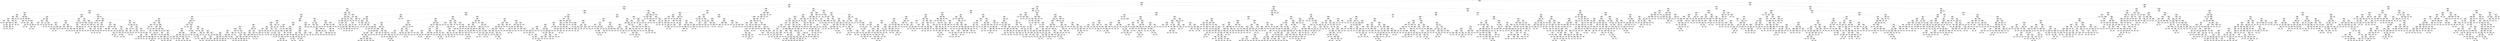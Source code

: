 digraph Tree {
node [shape=box, style="rounded", color="black", fontname=helvetica] ;
edge [fontname=helvetica] ;
0 [label="sqft <= 0.3\nmse = 149833.7\nsamples = 2960\nvalue = 1457.9"] ;
1 [label="ld_1.0 <= -0.1\nmse = 92831.3\nsamples = 2017\nvalue = 1303.8"] ;
0 -> 1 [labeldistance=2.5, labelangle=45, headlabel="True"] ;
2 [label="sqft <= -0.1\nmse = 46834.3\nsamples = 1095\nvalue = 1129.0"] ;
1 -> 2 ;
3 [label="sqft <= -0.7\nmse = 26873.5\nsamples = 796\nvalue = 1054.3"] ;
2 -> 3 ;
4 [label="sqft <= -1.1\nmse = 17879.1\nsamples = 457\nvalue = 996.3"] ;
3 -> 4 ;
5 [label="pTwenties <= -0.5\nmse = 15857.7\nsamples = 145\nvalue = 945.4"] ;
4 -> 5 ;
6 [label="medianIncome <= -0.0\nmse = 10475.7\nsamples = 38\nvalue = 864.4"] ;
5 -> 6 ;
7 [label="ld_5.0 <= 5.6\nmse = 7519.2\nsamples = 20\nvalue = 808.2"] ;
6 -> 7 ;
8 [label="ty_2.0 <= 2.1\nmse = 4647.2\nsamples = 18\nvalue = 832.6"] ;
7 -> 8 ;
9 [label="pTwenties <= -0.8\nmse = 3769.7\nsamples = 14\nvalue = 856.7"] ;
8 -> 9 ;
10 [label="ld_3.0 <= 0.3\nmse = 2500.0\nsamples = 2\nvalue = 700.0"] ;
9 -> 10 ;
11 [label="mse = 0.0\nsamples = 1\nvalue = 750.0"] ;
10 -> 11 ;
12 [label="mse = 0.0\nsamples = 1\nvalue = 650.0"] ;
10 -> 12 ;
13 [label="sqft <= -1.4\nmse = 688.9\nsamples = 12\nvalue = 875.2"] ;
9 -> 13 ;
14 [label="pTwenties <= -0.8\nmse = 976.0\nsamples = 4\nvalue = 848.0"] ;
13 -> 14 ;
15 [label="mse = 0.0\nsamples = 1\nvalue = 885.0"] ;
14 -> 15 ;
16 [label="pYouths <= 2.1\nmse = 105.6\nsamples = 3\nvalue = 823.3"] ;
14 -> 16 ;
17 [label="mse = 0.0\nsamples = 1\nvalue = 810.0"] ;
16 -> 17 ;
18 [label="pThirties <= -0.9\nmse = 25.0\nsamples = 2\nvalue = 830.0"] ;
16 -> 18 ;
19 [label="mse = 0.0\nsamples = 1\nvalue = 835.0"] ;
18 -> 19 ;
20 [label="mse = 0.0\nsamples = 1\nvalue = 825.0"] ;
18 -> 20 ;
21 [label="postdateint <= 0.9\nmse = 133.2\nsamples = 8\nvalue = 886.5"] ;
13 -> 21 ;
22 [label="pk_5.0 <= 1.5\nmse = 2.0\nsamples = 4\nvalue = 898.0"] ;
21 -> 22 ;
23 [label="pTwenties <= -0.6\nmse = 0.2\nsamples = 3\nvalue = 898.6"] ;
22 -> 23 ;
24 [label="mse = 0.0\nsamples = 2\nvalue = 899.0"] ;
23 -> 24 ;
25 [label="mse = 0.0\nsamples = 1\nvalue = 898.0"] ;
23 -> 25 ;
26 [label="mse = 0.0\nsamples = 1\nvalue = 895.0"] ;
22 -> 26 ;
27 [label="mse = 0.0\nsamples = 4\nvalue = 875.0"] ;
21 -> 27 ;
28 [label="pForties <= 0.3\nmse = 1163.3\nsamples = 4\nvalue = 767.1"] ;
8 -> 28 ;
29 [label="postdateint <= -1.3\nmse = 618.8\nsamples = 3\nvalue = 742.5"] ;
28 -> 29 ;
30 [label="mse = 0.0\nsamples = 1\nvalue = 700.0"] ;
29 -> 30 ;
31 [label="postdateint <= 0.4\nmse = 22.2\nsamples = 2\nvalue = 756.7"] ;
29 -> 31 ;
32 [label="mse = 0.0\nsamples = 1\nvalue = 760.0"] ;
31 -> 32 ;
33 [label="mse = 0.0\nsamples = 1\nvalue = 750.0"] ;
31 -> 33 ;
34 [label="mse = 0.0\nsamples = 1\nvalue = 800.0"] ;
28 -> 34 ;
35 [label="pFifties <= -0.2\nmse = 3174.0\nsamples = 2\nvalue = 681.0"] ;
7 -> 35 ;
36 [label="mse = 0.0\nsamples = 1\nvalue = 635.0"] ;
35 -> 36 ;
37 [label="mse = 0.0\nsamples = 1\nvalue = 750.0"] ;
35 -> 37 ;
38 [label="pForties <= -0.1\nmse = 6886.9\nsamples = 18\nvalue = 922.5"] ;
6 -> 38 ;
39 [label="ld_4.0 <= 1.5\nmse = 5688.9\nsamples = 2\nvalue = 753.3"] ;
38 -> 39 ;
40 [label="mse = 0.0\nsamples = 1\nvalue = 860.0"] ;
39 -> 40 ;
41 [label="mse = 0.0\nsamples = 1\nvalue = 700.0"] ;
39 -> 41 ;
42 [label="sqft <= -1.5\nmse = 3487.0\nsamples = 16\nvalue = 941.3"] ;
38 -> 42 ;
43 [label="ty_1.0 <= -0.8\nmse = 693.1\nsamples = 3\nvalue = 874.7"] ;
42 -> 43 ;
44 [label="postdateint <= 0.9\nmse = 600.0\nsamples = 2\nvalue = 885.0"] ;
43 -> 44 ;
45 [label="mse = 0.0\nsamples = 1\nvalue = 915.0"] ;
44 -> 45 ;
46 [label="mse = 0.0\nsamples = 1\nvalue = 865.0"] ;
44 -> 46 ;
47 [label="mse = 0.0\nsamples = 1\nvalue = 849.0"] ;
43 -> 47 ;
48 [label="pFifties <= 0.6\nmse = 2370.2\nsamples = 13\nvalue = 964.6"] ;
42 -> 48 ;
49 [label="mse = 0.0\nsamples = 3\nvalue = 1045.0"] ;
48 -> 49 ;
50 [label="pSixtyPlus <= 0.6\nmse = 942.8\nsamples = 10\nvalue = 944.5"] ;
48 -> 50 ;
51 [label="sqft <= -1.3\nmse = 668.8\nsamples = 4\nvalue = 962.5"] ;
50 -> 51 ;
52 [label="ld_3.0 <= 0.3\nmse = 20.4\nsamples = 3\nvalue = 972.1"] ;
51 -> 52 ;
53 [label="mse = 0.0\nsamples = 1\nvalue = 965.0"] ;
52 -> 53 ;
54 [label="mse = 0.0\nsamples = 2\nvalue = 975.0"] ;
52 -> 54 ;
55 [label="mse = 0.0\nsamples = 1\nvalue = 895.0"] ;
51 -> 55 ;
56 [label="ld_3.0 <= 0.3\nmse = 568.8\nsamples = 6\nvalue = 926.5"] ;
50 -> 56 ;
57 [label="mse = 0.0\nsamples = 1\nvalue = 879.0"] ;
56 -> 57 ;
58 [label="pk_3.0 <= 1.3\nmse = 281.6\nsamples = 5\nvalue = 933.3"] ;
56 -> 58 ;
59 [label="pThirties <= -1.1\nmse = 43.6\nsamples = 4\nvalue = 939.7"] ;
58 -> 59 ;
60 [label="mse = 0.0\nsamples = 3\nvalue = 935.0"] ;
59 -> 60 ;
61 [label="mse = 0.0\nsamples = 1\nvalue = 949.0"] ;
59 -> 61 ;
62 [label="mse = 0.0\nsamples = 1\nvalue = 895.0"] ;
58 -> 62 ;
63 [label="postdateint <= -0.1\nmse = 14628.7\nsamples = 107\nvalue = 973.9"] ;
5 -> 63 ;
64 [label="pSixtyPlus <= -1.0\nmse = 15932.4\nsamples = 57\nvalue = 1005.1"] ;
63 -> 64 ;
65 [label="ty_1.0 <= -0.8\nmse = 7718.0\nsamples = 9\nvalue = 911.3"] ;
64 -> 65 ;
66 [label="mse = 0.0\nsamples = 1\nvalue = 745.0"] ;
65 -> 66 ;
67 [label="postdateint <= -0.2\nmse = 3006.2\nsamples = 8\nvalue = 942.5"] ;
65 -> 67 ;
68 [label="postdateint <= -0.3\nmse = 1939.5\nsamples = 4\nvalue = 917.2"] ;
67 -> 68 ;
69 [label="postdateint <= -0.9\nmse = 3472.2\nsamples = 2\nvalue = 956.7"] ;
68 -> 69 ;
70 [label="mse = 0.0\nsamples = 1\nvalue = 915.0"] ;
69 -> 70 ;
71 [label="mse = 0.0\nsamples = 1\nvalue = 1040.0"] ;
69 -> 71 ;
72 [label="sqft <= -1.3\nmse = 6.2\nsamples = 2\nvalue = 897.5"] ;
68 -> 72 ;
73 [label="mse = 0.0\nsamples = 1\nvalue = 895.0"] ;
72 -> 73 ;
74 [label="mse = 0.0\nsamples = 1\nvalue = 900.0"] ;
72 -> 74 ;
75 [label="postdateint <= -0.2\nmse = 2500.0\nsamples = 4\nvalue = 975.0"] ;
67 -> 75 ;
76 [label="mse = 0.0\nsamples = 1\nvalue = 1095.0"] ;
75 -> 76 ;
77 [label="postdateint <= -0.1\nmse = 116.7\nsamples = 3\nvalue = 955.0"] ;
75 -> 77 ;
78 [label="pYouths <= 0.1\nmse = 6.2\nsamples = 2\nvalue = 947.5"] ;
77 -> 78 ;
79 [label="mse = 0.0\nsamples = 1\nvalue = 945.0"] ;
78 -> 79 ;
80 [label="mse = 0.0\nsamples = 1\nvalue = 950.0"] ;
78 -> 80 ;
81 [label="mse = 0.0\nsamples = 1\nvalue = 970.0"] ;
77 -> 81 ;
82 [label="pk_2.0 <= 0.0\nmse = 15270.0\nsamples = 48\nvalue = 1027.9"] ;
64 -> 82 ;
83 [label="pSixtyPlus <= -0.1\nmse = 10062.9\nsamples = 40\nvalue = 1011.6"] ;
82 -> 83 ;
84 [label="pForties <= -0.3\nmse = 8575.4\nsamples = 23\nvalue = 1063.4"] ;
83 -> 84 ;
85 [label="pk_5.0 <= 1.5\nmse = 5281.9\nsamples = 13\nvalue = 1095.7"] ;
84 -> 85 ;
86 [label="ld_3.0 <= 0.3\nmse = 246.9\nsamples = 4\nvalue = 1144.4"] ;
85 -> 86 ;
87 [label="mse = 0.0\nsamples = 1\nvalue = 1100.0"] ;
86 -> 87 ;
88 [label="mse = 0.0\nsamples = 3\nvalue = 1150.0"] ;
86 -> 88 ;
89 [label="ld_4.0 <= 1.5\nmse = 5987.1\nsamples = 9\nvalue = 1062.0"] ;
85 -> 89 ;
90 [label="mse = 0.0\nsamples = 1\nvalue = 900.0"] ;
89 -> 90 ;
91 [label="postdateint <= -0.2\nmse = 4116.8\nsamples = 8\nvalue = 1075.5"] ;
89 -> 91 ;
92 [label="mse = 6728.0\nsamples = 2\nvalue = 1083.0"] ;
91 -> 92 ;
93 [label="postdateint <= -0.1\nmse = 3221.3\nsamples = 6\nvalue = 1073.0"] ;
91 -> 93 ;
94 [label="mse = 0.0\nsamples = 1\nvalue = 1035.0"] ;
93 -> 94 ;
95 [label="mse = 3420.9\nsamples = 5\nvalue = 1077.8"] ;
93 -> 95 ;
96 [label="sqft <= -1.3\nmse = 9753.6\nsamples = 10\nvalue = 1023.8"] ;
84 -> 96 ;
97 [label="pk_4.0 <= 0.4\nmse = 2259.0\nsamples = 5\nvalue = 971.8"] ;
96 -> 97 ;
98 [label="ld_4.0 <= 1.5\nmse = 138.9\nsamples = 2\nvalue = 941.7"] ;
97 -> 98 ;
99 [label="mse = 0.0\nsamples = 1\nvalue = 950.0"] ;
98 -> 99 ;
100 [label="mse = 0.0\nsamples = 1\nvalue = 925.0"] ;
98 -> 100 ;
101 [label="pSixtyPlus <= -0.7\nmse = 2034.0\nsamples = 3\nvalue = 1017.0"] ;
97 -> 101 ;
102 [label="mse = 2500.0\nsamples = 2\nvalue = 1045.0"] ;
101 -> 102 ;
103 [label="mse = 0.0\nsamples = 1\nvalue = 989.0"] ;
101 -> 103 ;
104 [label="pk_5.0 <= 1.5\nmse = 11523.4\nsamples = 5\nvalue = 1088.8"] ;
96 -> 104 ;
105 [label="postdateint <= -1.3\nmse = 7968.8\nsamples = 3\nvalue = 1007.5"] ;
104 -> 105 ;
106 [label="mse = 0.0\nsamples = 1\nvalue = 1095.0"] ;
105 -> 106 ;
107 [label="postdateint <= -0.8\nmse = 625.0\nsamples = 2\nvalue = 920.0"] ;
105 -> 107 ;
108 [label="mse = 0.0\nsamples = 1\nvalue = 895.0"] ;
107 -> 108 ;
109 [label="mse = 0.0\nsamples = 1\nvalue = 945.0"] ;
107 -> 109 ;
110 [label="mse = 1875.0\nsamples = 2\nvalue = 1170.0"] ;
104 -> 110 ;
111 [label="postdateint <= -0.1\nmse = 2892.5\nsamples = 17\nvalue = 937.6"] ;
83 -> 111 ;
112 [label="postdateint <= -0.2\nmse = 1721.2\nsamples = 13\nvalue = 914.7"] ;
111 -> 112 ;
113 [label="postdateint <= -0.3\nmse = 1023.6\nsamples = 10\nvalue = 929.9"] ;
112 -> 113 ;
114 [label="pFifties <= 0.1\nmse = 361.1\nsamples = 5\nvalue = 907.0"] ;
113 -> 114 ;
115 [label="postdateint <= -0.9\nmse = 4.0\nsamples = 2\nvalue = 937.0"] ;
114 -> 115 ;
116 [label="mse = 0.0\nsamples = 1\nvalue = 939.0"] ;
115 -> 116 ;
117 [label="mse = 0.0\nsamples = 1\nvalue = 935.0"] ;
115 -> 117 ;
118 [label="mse = 0.0\nsamples = 3\nvalue = 895.0"] ;
114 -> 118 ;
119 [label="sqft <= -1.3\nmse = 634.7\nsamples = 5\nvalue = 952.9"] ;
113 -> 119 ;
120 [label="sqft <= -1.5\nmse = 466.7\nsamples = 3\nvalue = 930.0"] ;
119 -> 120 ;
121 [label="pFifties <= -0.2\nmse = 25.0\nsamples = 2\nvalue = 945.0"] ;
120 -> 121 ;
122 [label="mse = 0.0\nsamples = 1\nvalue = 950.0"] ;
121 -> 122 ;
123 [label="mse = 0.0\nsamples = 1\nvalue = 940.0"] ;
121 -> 123 ;
124 [label="mse = 0.0\nsamples = 1\nvalue = 900.0"] ;
120 -> 124 ;
125 [label="pYouths <= -1.0\nmse = 75.0\nsamples = 2\nvalue = 970.0"] ;
119 -> 125 ;
126 [label="mse = 0.0\nsamples = 1\nvalue = 975.0"] ;
125 -> 126 ;
127 [label="mse = 0.0\nsamples = 1\nvalue = 955.0"] ;
125 -> 127 ;
128 [label="pk_4.0 <= 0.4\nmse = 1545.1\nsamples = 3\nvalue = 879.2"] ;
112 -> 128 ;
129 [label="mse = 0.0\nsamples = 1\nvalue = 825.0"] ;
128 -> 129 ;
130 [label="mse = 117.2\nsamples = 2\nvalue = 906.2"] ;
128 -> 130 ;
131 [label="mse = 1215.0\nsamples = 4\nvalue = 995.0"] ;
111 -> 131 ;
132 [label="sqft <= -1.4\nmse = 36525.4\nsamples = 8\nvalue = 1139.0"] ;
82 -> 132 ;
133 [label="pThirties <= 0.3\nmse = 1733.2\nsamples = 3\nvalue = 988.8"] ;
132 -> 133 ;
134 [label="mse = 0.0\nsamples = 1\nvalue = 950.0"] ;
133 -> 134 ;
135 [label="postdateint <= -0.9\nmse = 1643.6\nsamples = 2\nvalue = 1001.7"] ;
133 -> 135 ;
136 [label="mse = 0.0\nsamples = 1\nvalue = 1059.0"] ;
135 -> 136 ;
137 [label="mse = 0.0\nsamples = 1\nvalue = 973.0"] ;
135 -> 137 ;
138 [label="postdateint <= -1.3\nmse = 34636.8\nsamples = 5\nvalue = 1239.2"] ;
132 -> 138 ;
139 [label="mse = 0.0\nsamples = 1\nvalue = 870.0"] ;
138 -> 139 ;
140 [label="pFifties <= 0.1\nmse = 8856.0\nsamples = 4\nvalue = 1313.0"] ;
138 -> 140 ;
141 [label="postdateint <= -0.7\nmse = 555.6\nsamples = 2\nvalue = 1383.3"] ;
140 -> 141 ;
142 [label="mse = 0.0\nsamples = 1\nvalue = 1400.0"] ;
141 -> 142 ;
143 [label="mse = 0.0\nsamples = 1\nvalue = 1350.0"] ;
141 -> 143 ;
144 [label="mse = 2756.2\nsamples = 2\nvalue = 1207.5"] ;
140 -> 144 ;
145 [label="sqft <= -1.1\nmse = 10142.1\nsamples = 50\nvalue = 934.1"] ;
63 -> 145 ;
146 [label="sqft <= -1.7\nmse = 9322.3\nsamples = 49\nvalue = 930.6"] ;
145 -> 146 ;
147 [label="pk_5.0 <= 1.5\nmse = 475.0\nsamples = 3\nvalue = 825.0"] ;
146 -> 147 ;
148 [label="pYouths <= -0.3\nmse = 88.9\nsamples = 2\nvalue = 813.3"] ;
147 -> 148 ;
149 [label="mse = 0.0\nsamples = 1\nvalue = 800.0"] ;
148 -> 149 ;
150 [label="mse = 0.0\nsamples = 1\nvalue = 820.0"] ;
148 -> 150 ;
151 [label="mse = 0.0\nsamples = 1\nvalue = 860.0"] ;
147 -> 151 ;
152 [label="medianIncome <= -0.6\nmse = 9157.2\nsamples = 46\nvalue = 936.5"] ;
146 -> 152 ;
153 [label="postdateint <= 0.4\nmse = 8371.1\nsamples = 35\nvalue = 949.7"] ;
152 -> 153 ;
154 [label="pk_5.0 <= 1.5\nmse = 8301.8\nsamples = 11\nvalue = 910.2"] ;
153 -> 154 ;
155 [label="sqft <= -1.2\nmse = 5465.2\nsamples = 6\nvalue = 979.2"] ;
154 -> 155 ;
156 [label="postdateint <= -0.0\nmse = 3939.0\nsamples = 5\nvalue = 936.8"] ;
155 -> 156 ;
157 [label="pForties <= -0.4\nmse = 6400.0\nsamples = 2\nvalue = 980.0"] ;
156 -> 157 ;
158 [label="mse = 0.0\nsamples = 1\nvalue = 900.0"] ;
157 -> 158 ;
159 [label="mse = 0.0\nsamples = 1\nvalue = 1060.0"] ;
157 -> 159 ;
160 [label="pYouths <= -1.0\nmse = 224.7\nsamples = 3\nvalue = 908.0"] ;
156 -> 160 ;
161 [label="sqft <= -1.3\nmse = 6.2\nsamples = 2\nvalue = 897.5"] ;
160 -> 161 ;
162 [label="mse = 0.0\nsamples = 1\nvalue = 895.0"] ;
161 -> 162 ;
163 [label="mse = 0.0\nsamples = 1\nvalue = 900.0"] ;
161 -> 163 ;
164 [label="mse = 0.0\nsamples = 1\nvalue = 929.0"] ;
160 -> 164 ;
165 [label="mse = 0.0\nsamples = 1\nvalue = 1050.0"] ;
155 -> 165 ;
166 [label="postdateint <= -0.0\nmse = 4895.1\nsamples = 5\nvalue = 864.2"] ;
154 -> 166 ;
167 [label="sqft <= -1.4\nmse = 1226.0\nsamples = 4\nvalue = 892.0"] ;
166 -> 167 ;
168 [label="mse = 0.0\nsamples = 1\nvalue = 825.0"] ;
167 -> 168 ;
169 [label="ld_3.0 <= 0.3\nmse = 129.7\nsamples = 3\nvalue = 908.8"] ;
167 -> 169 ;
170 [label="sqft <= -1.2\nmse = 6.2\nsamples = 2\nvalue = 897.5"] ;
169 -> 170 ;
171 [label="mse = 0.0\nsamples = 1\nvalue = 900.0"] ;
170 -> 171 ;
172 [label="mse = 0.0\nsamples = 1\nvalue = 895.0"] ;
170 -> 172 ;
173 [label="mse = 0.0\nsamples = 1\nvalue = 920.0"] ;
169 -> 173 ;
174 [label="mse = 0.0\nsamples = 1\nvalue = 725.0"] ;
166 -> 174 ;
175 [label="postdateint <= 0.9\nmse = 7013.0\nsamples = 24\nvalue = 972.2"] ;
153 -> 175 ;
176 [label="pk_2.0 <= 0.0\nmse = 15828.5\nsamples = 5\nvalue = 1040.8"] ;
175 -> 176 ;
177 [label="pk_5.0 <= 1.5\nmse = 3490.0\nsamples = 4\nvalue = 990.0"] ;
176 -> 177 ;
178 [label="sqft <= -1.5\nmse = 25.0\nsamples = 2\nvalue = 920.0"] ;
177 -> 178 ;
179 [label="mse = 0.0\nsamples = 1\nvalue = 915.0"] ;
178 -> 179 ;
180 [label="mse = 0.0\nsamples = 1\nvalue = 925.0"] ;
178 -> 180 ;
181 [label="postdateint <= 0.8\nmse = 355.6\nsamples = 2\nvalue = 1036.7"] ;
177 -> 181 ;
182 [label="mse = 0.0\nsamples = 1\nvalue = 1050.0"] ;
181 -> 182 ;
183 [label="mse = 0.0\nsamples = 1\nvalue = 1010.0"] ;
181 -> 183 ;
184 [label="mse = 0.0\nsamples = 1\nvalue = 1295.0"] ;
176 -> 184 ;
185 [label="postdateint <= 0.9\nmse = 4012.8\nsamples = 19\nvalue = 958.0"] ;
175 -> 185 ;
186 [label="pForties <= -0.4\nmse = 2805.6\nsamples = 4\nvalue = 896.7"] ;
185 -> 186 ;
187 [label="mse = 0.0\nsamples = 1\nvalue = 780.0"] ;
186 -> 187 ;
188 [label="sqft <= -1.5\nmse = 100.0\nsamples = 3\nvalue = 920.0"] ;
186 -> 188 ;
189 [label="mse = 0.0\nsamples = 1\nvalue = 900.0"] ;
188 -> 189 ;
190 [label="mse = 0.0\nsamples = 2\nvalue = 925.0"] ;
188 -> 190 ;
191 [label="pFifties <= -0.5\nmse = 3090.4\nsamples = 15\nvalue = 974.0"] ;
185 -> 191 ;
192 [label="pk_5.0 <= 1.5\nmse = 1957.3\nsamples = 9\nvalue = 999.8"] ;
191 -> 192 ;
193 [label="postdateint <= 1.0\nmse = 1487.5\nsamples = 4\nvalue = 1022.8"] ;
192 -> 193 ;
194 [label="postdateint <= 1.0\nmse = 355.8\nsamples = 3\nvalue = 1007.4"] ;
193 -> 194 ;
195 [label="mse = 0.0\nsamples = 1\nvalue = 1045.0"] ;
194 -> 195 ;
196 [label="sqft <= -1.3\nmse = 3.0\nsamples = 2\nvalue = 998.0"] ;
194 -> 196 ;
197 [label="mse = 0.0\nsamples = 1\nvalue = 995.0"] ;
196 -> 197 ;
198 [label="mse = 0.0\nsamples = 1\nvalue = 999.0"] ;
196 -> 198 ;
199 [label="mse = 0.0\nsamples = 1\nvalue = 1100.0"] ;
193 -> 199 ;
200 [label="sqft <= -1.4\nmse = 1612.5\nsamples = 5\nvalue = 982.5"] ;
192 -> 200 ;
201 [label="postdateint <= 1.5\nmse = 731.6\nsamples = 4\nvalue = 994.3"] ;
200 -> 201 ;
202 [label="mse = 0.0\nsamples = 1\nvalue = 980.0"] ;
201 -> 202 ;
203 [label="pFifties <= -1.2\nmse = 1012.5\nsamples = 3\nvalue = 1005.0"] ;
201 -> 203 ;
204 [label="mse = 0.0\nsamples = 1\nvalue = 1020.0"] ;
203 -> 204 ;
205 [label="mse = 1250.0\nsamples = 2\nvalue = 1000.0"] ;
203 -> 205 ;
206 [label="mse = 0.0\nsamples = 1\nvalue = 900.0"] ;
200 -> 206 ;
207 [label="sqft <= -1.3\nmse = 2209.9\nsamples = 6\nvalue = 933.9"] ;
191 -> 207 ;
208 [label="postdateint <= 1.0\nmse = 50.0\nsamples = 3\nvalue = 910.0"] ;
207 -> 208 ;
209 [label="mse = 0.0\nsamples = 2\nvalue = 905.0"] ;
208 -> 209 ;
210 [label="mse = 0.0\nsamples = 1\nvalue = 920.0"] ;
208 -> 210 ;
211 [label="pk_4.0 <= 0.4\nmse = 3105.6\nsamples = 3\nvalue = 981.7"] ;
207 -> 211 ;
212 [label="sqft <= -1.2\nmse = 56.2\nsamples = 2\nvalue = 942.5"] ;
211 -> 212 ;
213 [label="mse = 0.0\nsamples = 1\nvalue = 935.0"] ;
212 -> 213 ;
214 [label="mse = 0.0\nsamples = 1\nvalue = 950.0"] ;
212 -> 214 ;
215 [label="mse = 0.0\nsamples = 1\nvalue = 1060.0"] ;
211 -> 215 ;
216 [label="pk_5.0 <= 1.5\nmse = 9234.0\nsamples = 11\nvalue = 891.4"] ;
152 -> 216 ;
217 [label="sqft <= -1.4\nmse = 5702.6\nsamples = 9\nvalue = 918.2"] ;
216 -> 217 ;
218 [label="mse = 0.0\nsamples = 1\nvalue = 725.0"] ;
217 -> 218 ;
219 [label="pk_4.0 <= 0.4\nmse = 2520.6\nsamples = 8\nvalue = 935.7"] ;
217 -> 219 ;
220 [label="pk_2.0 <= 0.0\nmse = 625.0\nsamples = 2\nvalue = 1020.0"] ;
219 -> 220 ;
221 [label="mse = 0.0\nsamples = 1\nvalue = 1045.0"] ;
220 -> 221 ;
222 [label="mse = 0.0\nsamples = 1\nvalue = 995.0"] ;
220 -> 222 ;
223 [label="pFifties <= -0.0\nmse = 1012.9\nsamples = 6\nvalue = 917.0"] ;
219 -> 223 ;
224 [label="postdateint <= 0.4\nmse = 163.9\nsamples = 3\nvalue = 896.7"] ;
223 -> 224 ;
225 [label="mse = 0.0\nsamples = 1\nvalue = 925.0"] ;
224 -> 225 ;
226 [label="postdateint <= 1.0\nmse = 4.0\nsamples = 2\nvalue = 891.0"] ;
224 -> 226 ;
227 [label="mse = 0.0\nsamples = 1\nvalue = 895.0"] ;
226 -> 227 ;
228 [label="mse = 0.0\nsamples = 1\nvalue = 890.0"] ;
226 -> 228 ;
229 [label="postdateint <= 0.9\nmse = 230.2\nsamples = 3\nvalue = 957.7"] ;
223 -> 229 ;
230 [label="pYouths <= -0.2\nmse = 4.0\nsamples = 2\nvalue = 947.0"] ;
229 -> 230 ;
231 [label="mse = 0.0\nsamples = 1\nvalue = 945.0"] ;
230 -> 231 ;
232 [label="mse = 0.0\nsamples = 1\nvalue = 949.0"] ;
230 -> 232 ;
233 [label="mse = 0.0\nsamples = 1\nvalue = 979.0"] ;
229 -> 233 ;
234 [label="medianIncome <= -0.5\nmse = 11254.7\nsamples = 2\nvalue = 811.2"] ;
216 -> 234 ;
235 [label="mse = 0.0\nsamples = 1\nvalue = 995.0"] ;
234 -> 235 ;
236 [label="mse = 0.0\nsamples = 1\nvalue = 750.0"] ;
234 -> 236 ;
237 [label="mse = 0.0\nsamples = 1\nvalue = 1200.0"] ;
145 -> 237 ;
238 [label="pForties <= 2.6\nmse = 17027.8\nsamples = 312\nvalue = 1020.4"] ;
4 -> 238 ;
239 [label="pYouths <= 1.3\nmse = 16274.0\nsamples = 305\nvalue = 1016.1"] ;
238 -> 239 ;
240 [label="pYouths <= -0.2\nmse = 15287.9\nsamples = 282\nvalue = 1026.5"] ;
239 -> 240 ;
241 [label="sqft <= -1.0\nmse = 14090.1\nsamples = 106\nvalue = 1065.6"] ;
240 -> 241 ;
242 [label="sqft <= -1.1\nmse = 8214.3\nsamples = 32\nvalue = 1013.2"] ;
241 -> 242 ;
243 [label="mse = 0.0\nsamples = 1\nvalue = 1200.0"] ;
242 -> 243 ;
244 [label="ty_1.0 <= -0.8\nmse = 7042.7\nsamples = 31\nvalue = 1005.5"] ;
242 -> 244 ;
245 [label="postdateint <= 1.6\nmse = 5184.7\nsamples = 5\nvalue = 1087.1"] ;
244 -> 245 ;
246 [label="number bedrooms <= -0.1\nmse = 616.7\nsamples = 4\nvalue = 1115.0"] ;
245 -> 246 ;
247 [label="pk_2.0 <= 0.0\nmse = 6.2\nsamples = 3\nvalue = 1097.5"] ;
246 -> 247 ;
248 [label="mse = 0.0\nsamples = 2\nvalue = 1095.0"] ;
247 -> 248 ;
249 [label="mse = 0.0\nsamples = 1\nvalue = 1100.0"] ;
247 -> 249 ;
250 [label="mse = 0.0\nsamples = 1\nvalue = 1150.0"] ;
246 -> 250 ;
251 [label="mse = 0.0\nsamples = 1\nvalue = 920.0"] ;
245 -> 251 ;
252 [label="postdateint <= -1.4\nmse = 6026.2\nsamples = 26\nvalue = 991.5"] ;
244 -> 252 ;
253 [label="mse = 0.0\nsamples = 1\nvalue = 1095.0"] ;
252 -> 253 ;
254 [label="postdateint <= -0.1\nmse = 5589.7\nsamples = 25\nvalue = 983.3"] ;
252 -> 254 ;
255 [label="number bedrooms <= -0.1\nmse = 1952.5\nsamples = 11\nvalue = 946.5"] ;
254 -> 255 ;
256 [label="sqft <= -1.0\nmse = 1266.0\nsamples = 10\nvalue = 936.7"] ;
255 -> 256 ;
257 [label="sqft <= -1.0\nmse = 762.4\nsamples = 9\nvalue = 945.6"] ;
256 -> 257 ;
258 [label="pForties <= -0.1\nmse = 630.1\nsamples = 8\nvalue = 942.1"] ;
257 -> 258 ;
259 [label="ld_4.0 <= 1.5\nmse = 331.9\nsamples = 6\nvalue = 949.9"] ;
258 -> 259 ;
260 [label="pk_4.0 <= 0.4\nmse = 262.6\nsamples = 4\nvalue = 956.1"] ;
259 -> 260 ;
261 [label="mse = 0.0\nsamples = 2\nvalue = 950.0"] ;
260 -> 261 ;
262 [label="mse = 384.2\nsamples = 2\nvalue = 959.8"] ;
260 -> 262 ;
263 [label="pk_5.0 <= 1.5\nmse = 138.9\nsamples = 2\nvalue = 933.3"] ;
259 -> 263 ;
264 [label="mse = 0.0\nsamples = 1\nvalue = 925.0"] ;
263 -> 264 ;
265 [label="mse = 0.0\nsamples = 1\nvalue = 950.0"] ;
263 -> 265 ;
266 [label="postdateint <= -0.8\nmse = 672.2\nsamples = 2\nvalue = 913.3"] ;
258 -> 266 ;
267 [label="mse = 0.0\nsamples = 1\nvalue = 895.0"] ;
266 -> 267 ;
268 [label="mse = 0.0\nsamples = 1\nvalue = 950.0"] ;
266 -> 268 ;
269 [label="mse = 0.0\nsamples = 1\nvalue = 995.0"] ;
257 -> 269 ;
270 [label="mse = 0.0\nsamples = 1\nvalue = 870.0"] ;
256 -> 270 ;
271 [label="mse = 0.0\nsamples = 1\nvalue = 1030.0"] ;
255 -> 271 ;
272 [label="pTwenties <= 1.0\nmse = 6516.1\nsamples = 14\nvalue = 1020.2"] ;
254 -> 272 ;
273 [label="ld_4.0 <= 1.5\nmse = 6635.0\nsamples = 11\nvalue = 1048.7"] ;
272 -> 273 ;
274 [label="postdateint <= 1.5\nmse = 4553.8\nsamples = 10\nvalue = 1071.2"] ;
273 -> 274 ;
275 [label="sqft <= -1.0\nmse = 3921.0\nsamples = 9\nvalue = 1053.9"] ;
274 -> 275 ;
276 [label="pTwenties <= -0.4\nmse = 3253.1\nsamples = 7\nvalue = 1035.7"] ;
275 -> 276 ;
277 [label="postdateint <= 0.4\nmse = 1600.0\nsamples = 2\nvalue = 1085.0"] ;
276 -> 277 ;
278 [label="mse = 0.0\nsamples = 1\nvalue = 1045.0"] ;
277 -> 278 ;
279 [label="mse = 0.0\nsamples = 1\nvalue = 1125.0"] ;
277 -> 279 ;
280 [label="pk_4.0 <= 0.4\nmse = 2554.0\nsamples = 5\nvalue = 1016.0"] ;
276 -> 280 ;
281 [label="pFifties <= -0.1\nmse = 2787.5\nsamples = 4\nvalue = 1025.0"] ;
280 -> 281 ;
282 [label="mse = 3538.9\nsamples = 3\nvalue = 1018.3"] ;
281 -> 282 ;
283 [label="mse = 0.0\nsamples = 1\nvalue = 1045.0"] ;
281 -> 283 ;
284 [label="mse = 0.0\nsamples = 1\nvalue = 980.0"] ;
280 -> 284 ;
285 [label="postdateint <= 0.9\nmse = 1056.2\nsamples = 2\nvalue = 1117.5"] ;
275 -> 285 ;
286 [label="mse = 0.0\nsamples = 1\nvalue = 1085.0"] ;
285 -> 286 ;
287 [label="mse = 0.0\nsamples = 1\nvalue = 1150.0"] ;
285 -> 287 ;
288 [label="mse = 0.0\nsamples = 1\nvalue = 1149.0"] ;
274 -> 288 ;
289 [label="mse = 0.0\nsamples = 1\nvalue = 925.0"] ;
273 -> 289 ;
290 [label="postdateint <= 1.5\nmse = 672.2\nsamples = 3\nvalue = 958.3"] ;
272 -> 290 ;
291 [label="mse = 0.0\nsamples = 1\nvalue = 995.0"] ;
290 -> 291 ;
292 [label="mse = 0.0\nsamples = 2\nvalue = 940.0"] ;
290 -> 292 ;
293 [label="pk_7.0 <= 7.7\nmse = 14943.4\nsamples = 74\nvalue = 1089.2"] ;
241 -> 293 ;
294 [label="pk_3.0 <= 1.3\nmse = 12785.7\nsamples = 73\nvalue = 1082.6"] ;
293 -> 294 ;
295 [label="pThirties <= -0.9\nmse = 11642.8\nsamples = 72\nvalue = 1079.2"] ;
294 -> 295 ;
296 [label="postdateint <= -0.1\nmse = 20.2\nsamples = 2\nvalue = 1294.5"] ;
295 -> 296 ;
297 [label="mse = 0.0\nsamples = 1\nvalue = 1299.0"] ;
296 -> 297 ;
298 [label="mse = 0.0\nsamples = 1\nvalue = 1290.0"] ;
296 -> 298 ;
299 [label="number bedrooms <= -0.1\nmse = 10971.1\nsamples = 70\nvalue = 1075.2"] ;
295 -> 299 ;
300 [label="pk_2.0 <= 0.0\nmse = 10767.2\nsamples = 59\nvalue = 1062.1"] ;
299 -> 300 ;
301 [label="sqft <= -0.9\nmse = 6003.4\nsamples = 51\nvalue = 1049.6"] ;
300 -> 301 ;
302 [label="postdateint <= -1.4\nmse = 4839.5\nsamples = 33\nvalue = 1060.4"] ;
301 -> 302 ;
303 [label="postdateint <= -1.4\nmse = 20449.0\nsamples = 2\nvalue = 1142.0"] ;
302 -> 303 ;
304 [label="mse = 0.0\nsamples = 1\nvalue = 999.0"] ;
303 -> 304 ;
305 [label="mse = 0.0\nsamples = 1\nvalue = 1285.0"] ;
303 -> 305 ;
306 [label="sqft <= -0.9\nmse = 2976.7\nsamples = 31\nvalue = 1053.7"] ;
302 -> 306 ;
307 [label="ty_1.0 <= -0.8\nmse = 2665.3\nsamples = 29\nvalue = 1049.6"] ;
306 -> 307 ;
308 [label="medianIncome <= -0.9\nmse = 7005.6\nsamples = 3\nvalue = 1096.7"] ;
307 -> 308 ;
309 [label="mse = 2500.0\nsamples = 2\nvalue = 1045.0"] ;
308 -> 309 ;
310 [label="mse = 0.0\nsamples = 1\nvalue = 1200.0"] ;
308 -> 310 ;
311 [label="postdateint <= -0.2\nmse = 2208.1\nsamples = 26\nvalue = 1046.4"] ;
307 -> 311 ;
312 [label="pSixtyPlus <= -0.3\nmse = 706.2\nsamples = 6\nvalue = 1027.5"] ;
311 -> 312 ;
313 [label="mse = 362.2\nsamples = 5\nvalue = 1041.4"] ;
312 -> 313 ;
314 [label="mse = 0.0\nsamples = 1\nvalue = 995.0"] ;
312 -> 314 ;
315 [label="postdateint <= 0.9\nmse = 2514.0\nsamples = 20\nvalue = 1051.9"] ;
311 -> 315 ;
316 [label="mse = 3744.4\nsamples = 10\nvalue = 1069.1"] ;
315 -> 316 ;
317 [label="mse = 928.1\nsamples = 10\nvalue = 1036.7"] ;
315 -> 317 ;
318 [label="postdateint <= 0.3\nmse = 625.0\nsamples = 2\nvalue = 1150.0"] ;
306 -> 318 ;
319 [label="mse = 0.0\nsamples = 1\nvalue = 1175.0"] ;
318 -> 319 ;
320 [label="mse = 0.0\nsamples = 1\nvalue = 1125.0"] ;
318 -> 320 ;
321 [label="postdateint <= 0.9\nmse = 7707.6\nsamples = 18\nvalue = 1026.8"] ;
301 -> 321 ;
322 [label="postdateint <= -0.1\nmse = 7138.1\nsamples = 14\nvalue = 1009.5"] ;
321 -> 322 ;
323 [label="sqft <= -0.8\nmse = 4780.5\nsamples = 6\nvalue = 978.4"] ;
322 -> 323 ;
324 [label="postdateint <= -0.8\nmse = 100.0\nsamples = 3\nvalue = 1035.0"] ;
323 -> 324 ;
325 [label="mse = 0.0\nsamples = 1\nvalue = 1045.0"] ;
324 -> 325 ;
326 [label="mse = 0.0\nsamples = 2\nvalue = 1025.0"] ;
324 -> 326 ;
327 [label="pSixtyPlus <= -0.4\nmse = 1064.7\nsamples = 3\nvalue = 903.0"] ;
323 -> 327 ;
328 [label="mse = 0.0\nsamples = 1\nvalue = 860.0"] ;
327 -> 328 ;
329 [label="pFifties <= 0.6\nmse = 210.2\nsamples = 2\nvalue = 924.5"] ;
327 -> 329 ;
330 [label="mse = 0.0\nsamples = 1\nvalue = 910.0"] ;
329 -> 330 ;
331 [label="mse = 0.0\nsamples = 1\nvalue = 939.0"] ;
329 -> 331 ;
332 [label="postdateint <= -0.1\nmse = 7620.2\nsamples = 8\nvalue = 1027.7"] ;
322 -> 332 ;
333 [label="mse = 0.0\nsamples = 1\nvalue = 1265.0"] ;
332 -> 333 ;
334 [label="postdateint <= 0.8\nmse = 2726.8\nsamples = 7\nvalue = 1006.1"] ;
332 -> 334 ;
335 [label="sqft <= -0.8\nmse = 6006.2\nsamples = 2\nvalue = 947.5"] ;
334 -> 335 ;
336 [label="mse = 0.0\nsamples = 1\nvalue = 1025.0"] ;
335 -> 336 ;
337 [label="mse = 0.0\nsamples = 1\nvalue = 870.0"] ;
335 -> 337 ;
338 [label="postdateint <= 0.8\nmse = 1065.7\nsamples = 5\nvalue = 1019.1"] ;
334 -> 338 ;
339 [label="mse = 625.0\nsamples = 2\nvalue = 1070.0"] ;
338 -> 339 ;
340 [label="mse = 240.2\nsamples = 3\nvalue = 1004.6"] ;
338 -> 340 ;
341 [label="postdateint <= 1.6\nmse = 5555.6\nsamples = 4\nvalue = 1081.7"] ;
321 -> 341 ;
342 [label="postdateint <= 0.9\nmse = 2700.0\nsamples = 3\nvalue = 1125.0"] ;
341 -> 342 ;
343 [label="mse = 0.0\nsamples = 1\nvalue = 1215.0"] ;
342 -> 343 ;
344 [label="mse = 0.0\nsamples = 2\nvalue = 1095.0"] ;
342 -> 344 ;
345 [label="mse = 0.0\nsamples = 1\nvalue = 995.0"] ;
341 -> 345 ;
346 [label="sqft <= -0.9\nmse = 37222.2\nsamples = 8\nvalue = 1159.5"] ;
300 -> 346 ;
347 [label="mse = 0.0\nsamples = 1\nvalue = 1590.0"] ;
346 -> 347 ;
348 [label="sqft <= -0.9\nmse = 18477.8\nsamples = 7\nvalue = 1111.7"] ;
346 -> 348 ;
349 [label="ty_1.0 <= -0.8\nmse = 1200.0\nsamples = 3\nvalue = 980.0"] ;
348 -> 349 ;
350 [label="mse = 0.0\nsamples = 1\nvalue = 920.0"] ;
349 -> 350 ;
351 [label="mse = 0.0\nsamples = 2\nvalue = 1000.0"] ;
349 -> 351 ;
352 [label="postdateint <= -0.8\nmse = 7336.0\nsamples = 4\nvalue = 1217.0"] ;
348 -> 352 ;
353 [label="mse = 0.0\nsamples = 1\nvalue = 1050.0"] ;
352 -> 353 ;
354 [label="pSixtyPlus <= -0.5\nmse = 454.7\nsamples = 3\nvalue = 1258.8"] ;
352 -> 354 ;
355 [label="mse = 0.0\nsamples = 1\nvalue = 1295.0"] ;
354 -> 355 ;
356 [label="postdateint <= -0.2\nmse = 22.2\nsamples = 2\nvalue = 1246.7"] ;
354 -> 356 ;
357 [label="mse = 0.0\nsamples = 1\nvalue = 1240.0"] ;
356 -> 357 ;
358 [label="mse = 0.0\nsamples = 1\nvalue = 1250.0"] ;
356 -> 358 ;
359 [label="pSixtyPlus <= -1.3\nmse = 7065.5\nsamples = 11\nvalue = 1138.9"] ;
299 -> 359 ;
360 [label="postdateint <= -0.2\nmse = 15.2\nsamples = 2\nvalue = 996.8"] ;
359 -> 360 ;
361 [label="mse = 0.0\nsamples = 1\nvalue = 999.0"] ;
360 -> 361 ;
362 [label="mse = 0.0\nsamples = 1\nvalue = 990.0"] ;
360 -> 362 ;
363 [label="sqft <= -0.8\nmse = 1652.4\nsamples = 9\nvalue = 1179.6"] ;
359 -> 363 ;
364 [label="ty_2.0 <= 2.1\nmse = 650.0\nsamples = 4\nvalue = 1214.0"] ;
363 -> 364 ;
365 [label="postdateint <= -0.8\nmse = 3.0\nsamples = 3\nvalue = 1196.0"] ;
364 -> 365 ;
366 [label="mse = 0.0\nsamples = 1\nvalue = 1199.0"] ;
365 -> 366 ;
367 [label="mse = 0.0\nsamples = 2\nvalue = 1195.0"] ;
365 -> 367 ;
368 [label="mse = 0.0\nsamples = 1\nvalue = 1250.0"] ;
364 -> 368 ;
369 [label="pSixtyPlus <= 0.5\nmse = 848.4\nsamples = 5\nvalue = 1153.8"] ;
363 -> 369 ;
370 [label="postdateint <= 0.9\nmse = 600.0\nsamples = 3\nvalue = 1170.0"] ;
369 -> 370 ;
371 [label="mse = 0.0\nsamples = 1\nvalue = 1200.0"] ;
370 -> 371 ;
372 [label="mse = 0.0\nsamples = 2\nvalue = 1150.0"] ;
370 -> 372 ;
373 [label="postdateint <= -0.3\nmse = 88.9\nsamples = 2\nvalue = 1126.7"] ;
369 -> 373 ;
374 [label="mse = 0.0\nsamples = 1\nvalue = 1120.0"] ;
373 -> 374 ;
375 [label="mse = 0.0\nsamples = 1\nvalue = 1140.0"] ;
373 -> 375 ;
376 [label="mse = 0.0\nsamples = 1\nvalue = 1450.0"] ;
294 -> 376 ;
377 [label="mse = 0.0\nsamples = 1\nvalue = 1450.0"] ;
293 -> 377 ;
378 [label="pk_3.0 <= 1.3\nmse = 14618.0\nsamples = 176\nvalue = 1004.5"] ;
240 -> 378 ;
379 [label="pYouths <= 0.7\nmse = 12511.1\nsamples = 159\nvalue = 996.6"] ;
378 -> 379 ;
380 [label="ld_5.0 <= 5.6\nmse = 10030.2\nsamples = 101\nvalue = 977.5"] ;
379 -> 380 ;
381 [label="medianIncome <= 0.3\nmse = 9339.7\nsamples = 98\nvalue = 970.1"] ;
380 -> 381 ;
382 [label="postdateint <= 0.8\nmse = 9678.5\nsamples = 85\nvalue = 979.2"] ;
381 -> 382 ;
383 [label="number bedrooms <= -0.1\nmse = 7774.5\nsamples = 61\nvalue = 993.9"] ;
382 -> 383 ;
384 [label="medianIncome <= 0.2\nmse = 7337.9\nsamples = 58\nvalue = 1000.6"] ;
383 -> 384 ;
385 [label="pForties <= 0.2\nmse = 6792.8\nsamples = 55\nvalue = 994.4"] ;
384 -> 385 ;
386 [label="pThirties <= -0.5\nmse = 6482.4\nsamples = 49\nvalue = 1001.0"] ;
385 -> 386 ;
387 [label="sqft <= -1.0\nmse = 8371.7\nsamples = 11\nvalue = 1039.0"] ;
386 -> 387 ;
388 [label="pForties <= -1.9\nmse = 5260.0\nsamples = 4\nvalue = 1115.0"] ;
387 -> 388 ;
389 [label="sqft <= -1.0\nmse = 8888.9\nsamples = 2\nvalue = 1058.3"] ;
388 -> 389 ;
390 [label="mse = 0.0\nsamples = 1\nvalue = 925.0"] ;
389 -> 390 ;
391 [label="mse = 0.0\nsamples = 1\nvalue = 1125.0"] ;
389 -> 391 ;
392 [label="mse = 0.0\nsamples = 2\nvalue = 1149.0"] ;
388 -> 392 ;
393 [label="postdateint <= -1.3\nmse = 3378.9\nsamples = 7\nvalue = 983.7"] ;
387 -> 393 ;
394 [label="mse = 0.0\nsamples = 1\nvalue = 845.0"] ;
393 -> 394 ;
395 [label="postdateint <= -0.3\nmse = 1599.8\nsamples = 6\nvalue = 997.6"] ;
393 -> 395 ;
396 [label="mse = 1806.2\nsamples = 3\nvalue = 963.2"] ;
395 -> 396 ;
397 [label="mse = 151.2\nsamples = 3\nvalue = 1020.5"] ;
395 -> 397 ;
398 [label="postdateint <= -0.3\nmse = 5455.1\nsamples = 38\nvalue = 990.5"] ;
386 -> 398 ;
399 [label="sqft <= -0.7\nmse = 1891.1\nsamples = 21\nvalue = 1019.6"] ;
398 -> 399 ;
400 [label="sqft <= -0.8\nmse = 1764.9\nsamples = 19\nvalue = 1012.4"] ;
399 -> 400 ;
401 [label="mse = 1565.6\nsamples = 17\nvalue = 1018.9"] ;
400 -> 401 ;
402 [label="mse = 22.2\nsamples = 2\nvalue = 956.7"] ;
400 -> 402 ;
403 [label="ld_4.0 <= 1.5\nmse = 595.4\nsamples = 2\nvalue = 1061.2"] ;
399 -> 403 ;
404 [label="mse = 0.0\nsamples = 1\nvalue = 1049.0"] ;
403 -> 404 ;
405 [label="mse = 0.0\nsamples = 1\nvalue = 1110.0"] ;
403 -> 405 ;
406 [label="ld_3.0 <= 0.3\nmse = 7297.6\nsamples = 17\nvalue = 962.3"] ;
398 -> 406 ;
407 [label="mse = 0.0\nsamples = 1\nvalue = 1095.0"] ;
406 -> 407 ;
408 [label="ty_2.0 <= 2.1\nmse = 6175.8\nsamples = 16\nvalue = 949.8"] ;
406 -> 408 ;
409 [label="mse = 5414.4\nsamples = 15\nvalue = 955.3"] ;
408 -> 409 ;
410 [label="mse = 0.0\nsamples = 1\nvalue = 780.0"] ;
408 -> 410 ;
411 [label="postdateint <= -0.2\nmse = 3262.2\nsamples = 6\nvalue = 911.4"] ;
385 -> 411 ;
412 [label="pSixtyPlus <= 0.9\nmse = 518.8\nsamples = 3\nvalue = 952.5"] ;
411 -> 412 ;
413 [label="mse = 0.0\nsamples = 1\nvalue = 975.0"] ;
412 -> 413 ;
414 [label="postdateint <= -0.8\nmse = 25.0\nsamples = 2\nvalue = 930.0"] ;
412 -> 414 ;
415 [label="mse = 0.0\nsamples = 1\nvalue = 935.0"] ;
414 -> 415 ;
416 [label="mse = 0.0\nsamples = 1\nvalue = 925.0"] ;
414 -> 416 ;
417 [label="ld_3.0 <= 0.3\nmse = 1672.2\nsamples = 3\nvalue = 856.7"] ;
411 -> 417 ;
418 [label="mse = 0.0\nsamples = 1\nvalue = 800.0"] ;
417 -> 418 ;
419 [label="sqft <= -0.9\nmse = 100.0\nsamples = 2\nvalue = 885.0"] ;
417 -> 419 ;
420 [label="mse = 0.0\nsamples = 1\nvalue = 895.0"] ;
419 -> 420 ;
421 [label="mse = 0.0\nsamples = 1\nvalue = 875.0"] ;
419 -> 421 ;
422 [label="ld_4.0 <= 1.5\nmse = 7042.5\nsamples = 3\nvalue = 1085.3"] ;
384 -> 422 ;
423 [label="postdateint <= -0.1\nmse = 156.2\nsamples = 2\nvalue = 1157.5"] ;
422 -> 423 ;
424 [label="mse = 0.0\nsamples = 1\nvalue = 1145.0"] ;
423 -> 424 ;
425 [label="mse = 0.0\nsamples = 1\nvalue = 1170.0"] ;
423 -> 425 ;
426 [label="mse = 0.0\nsamples = 1\nvalue = 989.0"] ;
422 -> 426 ;
427 [label="sqft <= -0.9\nmse = 5405.9\nsamples = 3\nvalue = 908.1"] ;
383 -> 427 ;
428 [label="mse = 0.0\nsamples = 1\nvalue = 835.0"] ;
427 -> 428 ;
429 [label="medianIncome <= -0.7\nmse = 117.2\nsamples = 2\nvalue = 981.2"] ;
427 -> 429 ;
430 [label="mse = 0.0\nsamples = 1\nvalue = 1000.0"] ;
429 -> 430 ;
431 [label="mse = 0.0\nsamples = 1\nvalue = 975.0"] ;
429 -> 431 ;
432 [label="pThirties <= 0.4\nmse = 12942.1\nsamples = 24\nvalue = 927.0"] ;
382 -> 432 ;
433 [label="pYouths <= 0.3\nmse = 9779.9\nsamples = 23\nvalue = 916.2"] ;
432 -> 433 ;
434 [label="sqft <= -0.8\nmse = 9717.1\nsamples = 19\nvalue = 946.0"] ;
433 -> 434 ;
435 [label="sqft <= -0.8\nmse = 5659.6\nsamples = 14\nvalue = 911.1"] ;
434 -> 435 ;
436 [label="postdateint <= 1.0\nmse = 6539.4\nsamples = 10\nvalue = 931.1"] ;
435 -> 436 ;
437 [label="medianIncome <= -0.1\nmse = 5779.7\nsamples = 4\nvalue = 893.8"] ;
436 -> 437 ;
438 [label="pFifties <= -0.0\nmse = 2450.0\nsamples = 3\nvalue = 930.0"] ;
437 -> 438 ;
439 [label="mse = 0.0\nsamples = 2\nvalue = 895.0"] ;
438 -> 439 ;
440 [label="mse = 0.0\nsamples = 1\nvalue = 1000.0"] ;
438 -> 440 ;
441 [label="mse = 0.0\nsamples = 1\nvalue = 785.0"] ;
437 -> 441 ;
442 [label="postdateint <= 1.1\nmse = 5873.9\nsamples = 6\nvalue = 949.8"] ;
436 -> 442 ;
443 [label="pFifties <= 0.3\nmse = 8.0\nsamples = 2\nvalue = 991.0"] ;
442 -> 443 ;
444 [label="mse = 0.0\nsamples = 1\nvalue = 995.0"] ;
443 -> 444 ;
445 [label="mse = 0.0\nsamples = 1\nvalue = 989.0"] ;
443 -> 445 ;
446 [label="pk_5.0 <= 1.5\nmse = 7760.0\nsamples = 4\nvalue = 925.0"] ;
442 -> 446 ;
447 [label="mse = 12238.9\nsamples = 3\nvalue = 908.3"] ;
446 -> 447 ;
448 [label="mse = 0.0\nsamples = 1\nvalue = 950.0"] ;
446 -> 448 ;
449 [label="postdateint <= 0.9\nmse = 276.0\nsamples = 4\nvalue = 863.0"] ;
435 -> 449 ;
450 [label="mse = 0.0\nsamples = 1\nvalue = 850.0"] ;
449 -> 450 ;
451 [label="postdateint <= 1.5\nmse = 272.2\nsamples = 3\nvalue = 871.7"] ;
449 -> 451 ;
452 [label="mse = 0.0\nsamples = 1\nvalue = 895.0"] ;
451 -> 452 ;
453 [label="mse = 0.0\nsamples = 2\nvalue = 860.0"] ;
451 -> 453 ;
454 [label="pThirties <= -0.2\nmse = 5248.2\nsamples = 5\nvalue = 1064.8"] ;
434 -> 454 ;
455 [label="postdateint <= 1.5\nmse = 1225.0\nsamples = 2\nvalue = 1130.0"] ;
454 -> 455 ;
456 [label="mse = 0.0\nsamples = 1\nvalue = 1095.0"] ;
455 -> 456 ;
457 [label="mse = 0.0\nsamples = 1\nvalue = 1165.0"] ;
455 -> 457 ;
458 [label="pSixtyPlus <= -0.3\nmse = 3206.9\nsamples = 3\nvalue = 1021.3"] ;
454 -> 458 ;
459 [label="pk_4.0 <= 0.4\nmse = 2756.2\nsamples = 2\nvalue = 1047.5"] ;
458 -> 459 ;
460 [label="mse = 0.0\nsamples = 1\nvalue = 995.0"] ;
459 -> 460 ;
461 [label="mse = 0.0\nsamples = 1\nvalue = 1100.0"] ;
459 -> 461 ;
462 [label="mse = 0.0\nsamples = 1\nvalue = 969.0"] ;
458 -> 462 ;
463 [label="sqft <= -0.8\nmse = 815.2\nsamples = 4\nvalue = 834.4"] ;
433 -> 463 ;
464 [label="postdateint <= 1.5\nmse = 3.5\nsamples = 3\nvalue = 850.8"] ;
463 -> 464 ;
465 [label="mse = 0.0\nsamples = 1\nvalue = 855.0"] ;
464 -> 465 ;
466 [label="mse = 0.0\nsamples = 2\nvalue = 850.0"] ;
464 -> 466 ;
467 [label="mse = 0.0\nsamples = 1\nvalue = 785.0"] ;
463 -> 467 ;
468 [label="mse = 0.0\nsamples = 1\nvalue = 1250.0"] ;
432 -> 468 ;
469 [label="postdateint <= 0.4\nmse = 2810.2\nsamples = 13\nvalue = 909.3"] ;
381 -> 469 ;
470 [label="pYouths <= 0.5\nmse = 1961.1\nsamples = 9\nvalue = 893.5"] ;
469 -> 470 ;
471 [label="ld_4.0 <= 1.5\nmse = 1304.0\nsamples = 5\nvalue = 921.0"] ;
470 -> 471 ;
472 [label="pTwenties <= -0.8\nmse = 567.3\nsamples = 4\nvalue = 940.7"] ;
471 -> 472 ;
473 [label="postdateint <= -1.3\nmse = 88.9\nsamples = 3\nvalue = 931.7"] ;
472 -> 473 ;
474 [label="mse = 0.0\nsamples = 2\nvalue = 925.0"] ;
473 -> 474 ;
475 [label="mse = 0.0\nsamples = 1\nvalue = 945.0"] ;
473 -> 475 ;
476 [label="mse = 0.0\nsamples = 1\nvalue = 995.0"] ;
472 -> 476 ;
477 [label="mse = 0.0\nsamples = 1\nvalue = 875.0"] ;
471 -> 477 ;
478 [label="postdateint <= -0.6\nmse = 281.6\nsamples = 4\nvalue = 854.3"] ;
470 -> 478 ;
479 [label="pYouths <= 0.6\nmse = 6.2\nsamples = 3\nvalue = 847.5"] ;
478 -> 479 ;
480 [label="mse = 0.0\nsamples = 1\nvalue = 845.0"] ;
479 -> 480 ;
481 [label="postdateint <= -1.3\nmse = 4.7\nsamples = 2\nvalue = 848.8"] ;
479 -> 481 ;
482 [label="mse = 0.0\nsamples = 1\nvalue = 850.0"] ;
481 -> 482 ;
483 [label="mse = 0.0\nsamples = 1\nvalue = 845.0"] ;
481 -> 483 ;
484 [label="mse = 0.0\nsamples = 1\nvalue = 895.0"] ;
478 -> 484 ;
485 [label="pSixtyPlus <= 0.1\nmse = 879.7\nsamples = 4\nvalue = 976.2"] ;
469 -> 485 ;
486 [label="ld_4.0 <= 1.5\nmse = 100.0\nsamples = 2\nvalue = 1005.0"] ;
485 -> 486 ;
487 [label="mse = 0.0\nsamples = 1\nvalue = 995.0"] ;
486 -> 487 ;
488 [label="mse = 0.0\nsamples = 1\nvalue = 1015.0"] ;
486 -> 488 ;
489 [label="medianIncome <= 0.6\nmse = 6.2\nsamples = 2\nvalue = 947.5"] ;
485 -> 489 ;
490 [label="mse = 0.0\nsamples = 1\nvalue = 945.0"] ;
489 -> 490 ;
491 [label="mse = 0.0\nsamples = 1\nvalue = 950.0"] ;
489 -> 491 ;
492 [label="ty_4.0 <= 1.7\nmse = 3780.2\nsamples = 3\nvalue = 1110.6"] ;
380 -> 492 ;
493 [label="postdateint <= 0.9\nmse = 370.4\nsamples = 2\nvalue = 1142.1"] ;
492 -> 493 ;
494 [label="mse = 0.0\nsamples = 1\nvalue = 1095.0"] ;
493 -> 494 ;
495 [label="mse = 0.0\nsamples = 1\nvalue = 1150.0"] ;
493 -> 495 ;
496 [label="mse = 0.0\nsamples = 1\nvalue = 1000.0"] ;
492 -> 496 ;
497 [label="postdateint <= 1.9\nmse = 15230.6\nsamples = 58\nvalue = 1033.3"] ;
379 -> 497 ;
498 [label="postdateint <= -1.4\nmse = 8227.8\nsamples = 53\nvalue = 1011.7"] ;
497 -> 498 ;
499 [label="pFifties <= 0.7\nmse = 12984.0\nsamples = 3\nvalue = 1231.0"] ;
498 -> 499 ;
500 [label="mse = 0.0\nsamples = 1\nvalue = 1320.0"] ;
499 -> 500 ;
501 [label="pFifties <= 1.2\nmse = 2756.2\nsamples = 2\nvalue = 1097.5"] ;
499 -> 501 ;
502 [label="mse = 0.0\nsamples = 1\nvalue = 1045.0"] ;
501 -> 502 ;
503 [label="mse = 0.0\nsamples = 1\nvalue = 1150.0"] ;
501 -> 503 ;
504 [label="postdateint <= -0.1\nmse = 4382.6\nsamples = 50\nvalue = 996.7"] ;
498 -> 504 ;
505 [label="medianIncome <= -0.6\nmse = 3514.8\nsamples = 21\nvalue = 965.2"] ;
504 -> 505 ;
506 [label="postdateint <= -0.2\nmse = 803.1\nsamples = 5\nvalue = 900.7"] ;
505 -> 506 ;
507 [label="postdateint <= -0.3\nmse = 196.0\nsamples = 4\nvalue = 917.0"] ;
506 -> 507 ;
508 [label="mse = 0.0\nsamples = 2\nvalue = 900.0"] ;
507 -> 508 ;
509 [label="postdateint <= -0.2\nmse = 5.6\nsamples = 2\nvalue = 928.3"] ;
507 -> 509 ;
510 [label="mse = 0.0\nsamples = 1\nvalue = 925.0"] ;
509 -> 510 ;
511 [label="mse = 0.0\nsamples = 1\nvalue = 930.0"] ;
509 -> 511 ;
512 [label="mse = 0.0\nsamples = 1\nvalue = 860.0"] ;
506 -> 512 ;
513 [label="postdateint <= -0.2\nmse = 2785.8\nsamples = 16\nvalue = 983.2"] ;
505 -> 513 ;
514 [label="pForties <= 1.7\nmse = 1746.2\nsamples = 12\nvalue = 997.5"] ;
513 -> 514 ;
515 [label="pTwenties <= -0.9\nmse = 1226.8\nsamples = 10\nvalue = 987.4"] ;
514 -> 515 ;
516 [label="pFifties <= 1.2\nmse = 88.9\nsamples = 3\nvalue = 931.7"] ;
515 -> 516 ;
517 [label="mse = 0.0\nsamples = 2\nvalue = 925.0"] ;
516 -> 517 ;
518 [label="mse = 0.0\nsamples = 1\nvalue = 945.0"] ;
516 -> 518 ;
519 [label="ld_3.0 <= 0.3\nmse = 663.8\nsamples = 7\nvalue = 999.3"] ;
515 -> 519 ;
520 [label="mse = 0.0\nsamples = 1\nvalue = 1025.0"] ;
519 -> 520 ;
521 [label="postdateint <= -0.3\nmse = 615.3\nsamples = 6\nvalue = 992.3"] ;
519 -> 521 ;
522 [label="sqft <= -0.7\nmse = 967.2\nsamples = 3\nvalue = 978.8"] ;
521 -> 522 ;
523 [label="mse = 5.6\nsamples = 2\nvalue = 996.7"] ;
522 -> 523 ;
524 [label="mse = 0.0\nsamples = 1\nvalue = 925.0"] ;
522 -> 524 ;
525 [label="pForties <= -0.1\nmse = 250.0\nsamples = 3\nvalue = 1000.0"] ;
521 -> 525 ;
526 [label="mse = 0.0\nsamples = 1\nvalue = 1025.0"] ;
525 -> 526 ;
527 [label="mse = 0.0\nsamples = 2\nvalue = 990.0"] ;
525 -> 527 ;
528 [label="pk_2.0 <= 0.0\nmse = 800.0\nsamples = 2\nvalue = 1055.0"] ;
514 -> 528 ;
529 [label="mse = 0.0\nsamples = 1\nvalue = 1095.0"] ;
528 -> 529 ;
530 [label="mse = 0.0\nsamples = 1\nvalue = 1035.0"] ;
528 -> 530 ;
531 [label="medianIncome <= 0.3\nmse = 2854.0\nsamples = 4\nvalue = 926.0"] ;
513 -> 531 ;
532 [label="mse = 0.0\nsamples = 1\nvalue = 990.0"] ;
531 -> 532 ;
533 [label="ld_4.0 <= 1.5\nmse = 205.6\nsamples = 3\nvalue = 883.3"] ;
531 -> 533 ;
534 [label="pTwenties <= -0.8\nmse = 56.2\nsamples = 2\nvalue = 892.5"] ;
533 -> 534 ;
535 [label="mse = 0.0\nsamples = 1\nvalue = 900.0"] ;
534 -> 535 ;
536 [label="mse = 0.0\nsamples = 1\nvalue = 885.0"] ;
534 -> 536 ;
537 [label="mse = 0.0\nsamples = 1\nvalue = 865.0"] ;
533 -> 537 ;
538 [label="pk_5.0 <= 1.5\nmse = 3678.5\nsamples = 29\nvalue = 1021.3"] ;
504 -> 538 ;
539 [label="pThirties <= 0.3\nmse = 2029.4\nsamples = 19\nvalue = 1003.8"] ;
538 -> 539 ;
540 [label="postdateint <= 1.0\nmse = 1553.5\nsamples = 13\nvalue = 987.5"] ;
539 -> 540 ;
541 [label="sqft <= -0.9\nmse = 1391.5\nsamples = 9\nvalue = 998.2"] ;
540 -> 541 ;
542 [label="pForties <= 0.7\nmse = 556.1\nsamples = 4\nvalue = 1017.1"] ;
541 -> 542 ;
543 [label="mse = 0.0\nsamples = 1\nvalue = 965.0"] ;
542 -> 543 ;
544 [label="postdateint <= 0.4\nmse = 120.1\nsamples = 3\nvalue = 1025.8"] ;
542 -> 544 ;
545 [label="mse = 0.0\nsamples = 1\nvalue = 1050.0"] ;
544 -> 545 ;
546 [label="postdateint <= 0.9\nmse = 4.0\nsamples = 2\nvalue = 1021.0"] ;
544 -> 546 ;
547 [label="mse = 0.0\nsamples = 1\nvalue = 1025.0"] ;
546 -> 547 ;
548 [label="mse = 0.0\nsamples = 1\nvalue = 1020.0"] ;
546 -> 548 ;
549 [label="pForties <= -0.2\nmse = 1510.2\nsamples = 5\nvalue = 979.3"] ;
541 -> 549 ;
550 [label="mse = 1088.9\nsamples = 2\nvalue = 1011.7"] ;
549 -> 550 ;
551 [label="pYouths <= 1.0\nmse = 450.0\nsamples = 3\nvalue = 955.0"] ;
549 -> 551 ;
552 [label="mse = 0.0\nsamples = 1\nvalue = 925.0"] ;
551 -> 552 ;
553 [label="postdateint <= 0.4\nmse = 200.0\nsamples = 2\nvalue = 965.0"] ;
551 -> 553 ;
554 [label="mse = 0.0\nsamples = 1\nvalue = 945.0"] ;
553 -> 554 ;
555 [label="mse = 0.0\nsamples = 1\nvalue = 975.0"] ;
553 -> 555 ;
556 [label="postdateint <= 1.0\nmse = 312.5\nsamples = 4\nvalue = 950.0"] ;
540 -> 556 ;
557 [label="mse = 0.0\nsamples = 1\nvalue = 925.0"] ;
556 -> 557 ;
558 [label="postdateint <= 1.1\nmse = 138.9\nsamples = 3\nvalue = 958.3"] ;
556 -> 558 ;
559 [label="mse = 0.0\nsamples = 1\nvalue = 975.0"] ;
558 -> 559 ;
560 [label="mse = 0.0\nsamples = 2\nvalue = 950.0"] ;
558 -> 560 ;
561 [label="ld_3.0 <= 0.3\nmse = 1146.5\nsamples = 6\nvalue = 1040.6"] ;
539 -> 561 ;
562 [label="number bedrooms <= -0.1\nmse = 168.8\nsamples = 4\nvalue = 1017.5"] ;
561 -> 562 ;
563 [label="mse = 0.0\nsamples = 1\nvalue = 995.0"] ;
562 -> 563 ;
564 [label="mse = 0.0\nsamples = 3\nvalue = 1025.0"] ;
562 -> 564 ;
565 [label="number bedrooms <= -0.1\nmse = 1054.7\nsamples = 2\nvalue = 1063.8"] ;
561 -> 565 ;
566 [label="mse = 0.0\nsamples = 1\nvalue = 1120.0"] ;
565 -> 566 ;
567 [label="mse = 0.0\nsamples = 1\nvalue = 1045.0"] ;
565 -> 567 ;
568 [label="postdateint <= 0.8\nmse = 5094.8\nsamples = 10\nvalue = 1051.5"] ;
538 -> 568 ;
569 [label="pYouths <= 1.0\nmse = 4576.0\nsamples = 5\nvalue = 992.0"] ;
568 -> 569 ;
570 [label="postdateint <= 0.8\nmse = 225.0\nsamples = 2\nvalue = 910.0"] ;
569 -> 570 ;
571 [label="mse = 0.0\nsamples = 1\nvalue = 925.0"] ;
570 -> 571 ;
572 [label="mse = 0.0\nsamples = 1\nvalue = 895.0"] ;
570 -> 572 ;
573 [label="pForties <= -0.1\nmse = 5.6\nsamples = 3\nvalue = 1046.7"] ;
569 -> 573 ;
574 [label="mse = 0.0\nsamples = 2\nvalue = 1045.0"] ;
573 -> 574 ;
575 [label="mse = 0.0\nsamples = 1\nvalue = 1050.0"] ;
573 -> 575 ;
576 [label="sqft <= -1.0\nmse = 2696.0\nsamples = 5\nvalue = 1081.3"] ;
568 -> 576 ;
577 [label="postdateint <= 1.0\nmse = 2756.2\nsamples = 2\nvalue = 992.5"] ;
576 -> 577 ;
578 [label="mse = 0.0\nsamples = 1\nvalue = 1045.0"] ;
577 -> 578 ;
579 [label="mse = 0.0\nsamples = 1\nvalue = 940.0"] ;
577 -> 579 ;
580 [label="pFifties <= 0.2\nmse = 216.8\nsamples = 3\nvalue = 1103.5"] ;
576 -> 580 ;
581 [label="mse = 0.0\nsamples = 1\nvalue = 1129.0"] ;
580 -> 581 ;
582 [label="mse = 0.0\nsamples = 2\nvalue = 1095.0"] ;
580 -> 582 ;
583 [label="pk_4.0 <= 0.4\nmse = 38096.1\nsamples = 5\nvalue = 1186.5"] ;
497 -> 583 ;
584 [label="number bedrooms <= -0.1\nmse = 10683.1\nsamples = 4\nvalue = 1105.8"] ;
583 -> 584 ;
585 [label="sqft <= -0.7\nmse = 4636.8\nsamples = 3\nvalue = 1044.2"] ;
584 -> 585 ;
586 [label="pFifties <= 0.2\nmse = 576.0\nsamples = 2\nvalue = 1073.0"] ;
585 -> 586 ;
587 [label="mse = 0.0\nsamples = 1\nvalue = 1085.0"] ;
586 -> 587 ;
588 [label="mse = 0.0\nsamples = 1\nvalue = 1025.0"] ;
586 -> 588 ;
589 [label="mse = 0.0\nsamples = 1\nvalue = 900.0"] ;
585 -> 589 ;
590 [label="mse = 0.0\nsamples = 1\nvalue = 1229.0"] ;
584 -> 590 ;
591 [label="mse = 0.0\nsamples = 1\nvalue = 1550.0"] ;
583 -> 591 ;
592 [label="medianIncome <= -0.3\nmse = 28783.9\nsamples = 17\nvalue = 1083.8"] ;
378 -> 592 ;
593 [label="sqft <= -0.9\nmse = 15978.4\nsamples = 5\nvalue = 1272.8"] ;
592 -> 593 ;
594 [label="mse = 0.0\nsamples = 1\nvalue = 1450.0"] ;
593 -> 594 ;
595 [label="pThirties <= -0.7\nmse = 411.8\nsamples = 4\nvalue = 1184.2"] ;
593 -> 595 ;
596 [label="postdateint <= -0.8\nmse = 272.2\nsamples = 2\nvalue = 1168.3"] ;
595 -> 596 ;
597 [label="mse = 0.0\nsamples = 1\nvalue = 1180.0"] ;
596 -> 597 ;
598 [label="mse = 0.0\nsamples = 1\nvalue = 1145.0"] ;
596 -> 598 ;
599 [label="postdateint <= -0.3\nmse = 50.0\nsamples = 2\nvalue = 1200.0"] ;
595 -> 599 ;
600 [label="mse = 0.0\nsamples = 1\nvalue = 1205.0"] ;
599 -> 600 ;
601 [label="mse = 0.0\nsamples = 1\nvalue = 1190.0"] ;
599 -> 601 ;
602 [label="pForties <= 1.2\nmse = 6637.9\nsamples = 12\nvalue = 983.7"] ;
592 -> 602 ;
603 [label="medianIncome <= -0.1\nmse = 2778.1\nsamples = 8\nvalue = 1033.9"] ;
602 -> 603 ;
604 [label="sqft <= -0.8\nmse = 20.2\nsamples = 2\nvalue = 974.5"] ;
603 -> 604 ;
605 [label="mse = 0.0\nsamples = 1\nvalue = 970.0"] ;
604 -> 605 ;
606 [label="mse = 0.0\nsamples = 1\nvalue = 979.0"] ;
604 -> 606 ;
607 [label="postdateint <= -1.3\nmse = 1184.7\nsamples = 6\nvalue = 1067.9"] ;
603 -> 607 ;
608 [label="mse = 0.0\nsamples = 1\nvalue = 1010.0"] ;
607 -> 608 ;
609 [label="pForties <= 0.4\nmse = 731.2\nsamples = 5\nvalue = 1077.5"] ;
607 -> 609 ;
610 [label="pForties <= 0.1\nmse = 336.0\nsamples = 4\nvalue = 1087.0"] ;
609 -> 610 ;
611 [label="pFifties <= 0.3\nmse = 25.0\nsamples = 2\nvalue = 1100.0"] ;
610 -> 611 ;
612 [label="mse = 0.0\nsamples = 1\nvalue = 1105.0"] ;
611 -> 612 ;
613 [label="mse = 0.0\nsamples = 1\nvalue = 1095.0"] ;
611 -> 613 ;
614 [label="mse = 355.6\nsamples = 2\nvalue = 1078.3"] ;
610 -> 614 ;
615 [label="mse = 0.0\nsamples = 1\nvalue = 1030.0"] ;
609 -> 615 ;
616 [label="postdateint <= -0.3\nmse = 622.2\nsamples = 4\nvalue = 891.7"] ;
602 -> 616 ;
617 [label="mse = 0.0\nsamples = 1\nvalue = 925.0"] ;
616 -> 617 ;
618 [label="postdateint <= -0.1\nmse = 100.0\nsamples = 3\nvalue = 875.0"] ;
616 -> 618 ;
619 [label="mse = 0.0\nsamples = 2\nvalue = 865.0"] ;
618 -> 619 ;
620 [label="mse = 0.0\nsamples = 1\nvalue = 885.0"] ;
618 -> 620 ;
621 [label="number bedrooms <= -0.1\nmse = 12530.4\nsamples = 23\nvalue = 899.7"] ;
239 -> 621 ;
622 [label="pTwenties <= -0.9\nmse = 7143.4\nsamples = 20\nvalue = 874.1"] ;
621 -> 622 ;
623 [label="pYouths <= 1.8\nmse = 2054.3\nsamples = 6\nvalue = 943.9"] ;
622 -> 623 ;
624 [label="mse = 0.0\nsamples = 1\nvalue = 1045.0"] ;
623 -> 624 ;
625 [label="postdateint <= -1.4\nmse = 873.4\nsamples = 5\nvalue = 931.2"] ;
623 -> 625 ;
626 [label="mse = 0.0\nsamples = 1\nvalue = 975.0"] ;
625 -> 626 ;
627 [label="postdateint <= -0.8\nmse = 685.7\nsamples = 4\nvalue = 925.0"] ;
625 -> 627 ;
628 [label="postdateint <= -1.3\nmse = 379.7\nsamples = 3\nvalue = 906.2"] ;
627 -> 628 ;
629 [label="mse = 450.0\nsamples = 2\nvalue = 910.0"] ;
628 -> 629 ;
630 [label="mse = 0.0\nsamples = 1\nvalue = 895.0"] ;
628 -> 630 ;
631 [label="mse = 0.0\nsamples = 1\nvalue = 950.0"] ;
627 -> 631 ;
632 [label="pk_2.0 <= 0.0\nmse = 6672.3\nsamples = 14\nvalue = 850.8"] ;
622 -> 632 ;
633 [label="ld_4.0 <= 1.5\nmse = 4367.9\nsamples = 13\nvalue = 841.0"] ;
632 -> 633 ;
634 [label="sqft <= -0.9\nmse = 4471.4\nsamples = 10\nvalue = 822.7"] ;
633 -> 634 ;
635 [label="sqft <= -1.0\nmse = 1496.9\nsamples = 5\nvalue = 780.6"] ;
634 -> 635 ;
636 [label="ld_5.0 <= 5.6\nmse = 138.9\nsamples = 2\nvalue = 733.3"] ;
635 -> 636 ;
637 [label="mse = 0.0\nsamples = 1\nvalue = 725.0"] ;
636 -> 637 ;
638 [label="mse = 0.0\nsamples = 1\nvalue = 750.0"] ;
636 -> 638 ;
639 [label="pTwenties <= -0.9\nmse = 503.5\nsamples = 3\nvalue = 804.2"] ;
635 -> 639 ;
640 [label="mse = 0.0\nsamples = 1\nvalue = 850.0"] ;
639 -> 640 ;
641 [label="pFifties <= 0.3\nmse = 100.0\nsamples = 2\nvalue = 795.0"] ;
639 -> 641 ;
642 [label="mse = 0.0\nsamples = 1\nvalue = 775.0"] ;
641 -> 642 ;
643 [label="mse = 0.0\nsamples = 1\nvalue = 800.0"] ;
641 -> 643 ;
644 [label="pYouths <= 1.7\nmse = 4105.8\nsamples = 5\nvalue = 860.7"] ;
634 -> 644 ;
645 [label="postdateint <= -1.3\nmse = 1318.0\nsamples = 3\nvalue = 933.0"] ;
644 -> 645 ;
646 [label="pYouths <= 1.4\nmse = 324.0\nsamples = 2\nvalue = 967.0"] ;
645 -> 646 ;
647 [label="mse = 0.0\nsamples = 1\nvalue = 949.0"] ;
646 -> 647 ;
648 [label="mse = 0.0\nsamples = 1\nvalue = 985.0"] ;
646 -> 648 ;
649 [label="mse = 0.0\nsamples = 1\nvalue = 899.0"] ;
645 -> 649 ;
650 [label="ld_3.0 <= 0.3\nmse = 156.2\nsamples = 2\nvalue = 812.5"] ;
644 -> 650 ;
651 [label="mse = 0.0\nsamples = 1\nvalue = 800.0"] ;
650 -> 651 ;
652 [label="mse = 0.0\nsamples = 1\nvalue = 825.0"] ;
650 -> 652 ;
653 [label="pForties <= -0.2\nmse = 710.2\nsamples = 3\nvalue = 890.7"] ;
633 -> 653 ;
654 [label="mse = 0.0\nsamples = 1\nvalue = 920.0"] ;
653 -> 654 ;
655 [label="sqft <= -0.8\nmse = 117.2\nsamples = 2\nvalue = 868.8"] ;
653 -> 655 ;
656 [label="mse = 0.0\nsamples = 1\nvalue = 875.0"] ;
655 -> 656 ;
657 [label="mse = 0.0\nsamples = 1\nvalue = 850.0"] ;
655 -> 657 ;
658 [label="mse = 0.0\nsamples = 1\nvalue = 1104.0"] ;
632 -> 658 ;
659 [label="sqft <= -1.1\nmse = 1711.2\nsamples = 3\nvalue = 1130.8"] ;
621 -> 659 ;
660 [label="mse = 0.0\nsamples = 1\nvalue = 1200.0"] ;
659 -> 660 ;
661 [label="medianIncome <= -0.4\nmse = 150.2\nsamples = 2\nvalue = 1107.7"] ;
659 -> 661 ;
662 [label="mse = 0.0\nsamples = 1\nvalue = 1125.0"] ;
661 -> 662 ;
663 [label="mse = 0.0\nsamples = 1\nvalue = 1099.0"] ;
661 -> 663 ;
664 [label="postdateint <= -1.3\nmse = 3449.6\nsamples = 7\nvalue = 1251.4"] ;
238 -> 664 ;
665 [label="mse = 0.0\nsamples = 1\nvalue = 1192.0"] ;
664 -> 665 ;
666 [label="postdateint <= -0.8\nmse = 3137.1\nsamples = 6\nvalue = 1268.4"] ;
664 -> 666 ;
667 [label="mse = 4553.6\nsamples = 3\nvalue = 1301.7"] ;
666 -> 667 ;
668 [label="postdateint <= -0.3\nmse = 624.8\nsamples = 3\nvalue = 1243.5"] ;
666 -> 668 ;
669 [label="postdateint <= -0.3\nmse = 392.0\nsamples = 2\nvalue = 1233.0"] ;
668 -> 669 ;
670 [label="mse = 0.0\nsamples = 1\nvalue = 1247.0"] ;
669 -> 670 ;
671 [label="mse = 0.0\nsamples = 1\nvalue = 1205.0"] ;
669 -> 671 ;
672 [label="mse = 0.0\nsamples = 1\nvalue = 1275.0"] ;
668 -> 672 ;
673 [label="medianIncome <= 1.1\nmse = 28331.9\nsamples = 339\nvalue = 1132.9"] ;
3 -> 673 ;
674 [label="number bedrooms <= -0.1\nmse = 24088.7\nsamples = 322\nvalue = 1120.1"] ;
673 -> 674 ;
675 [label="pYouths <= -0.2\nmse = 24562.1\nsamples = 197\nvalue = 1078.4"] ;
674 -> 675 ;
676 [label="pk_5.0 <= 1.5\nmse = 31127.8\nsamples = 16\nvalue = 1238.3"] ;
675 -> 676 ;
677 [label="ld_3.0 <= 0.3\nmse = 21380.0\nsamples = 13\nvalue = 1293.6"] ;
676 -> 677 ;
678 [label="mse = 0.0\nsamples = 1\nvalue = 975.0"] ;
677 -> 678 ;
679 [label="ty_1.0 <= -0.8\nmse = 12349.8\nsamples = 12\nvalue = 1325.5"] ;
677 -> 679 ;
680 [label="medianIncome <= -0.3\nmse = 11605.1\nsamples = 4\nvalue = 1431.4"] ;
679 -> 680 ;
681 [label="mse = 0.0\nsamples = 2\nvalue = 1495.0"] ;
680 -> 681 ;
682 [label="postdateint <= 0.5\nmse = 5256.2\nsamples = 2\nvalue = 1272.5"] ;
680 -> 682 ;
683 [label="mse = 0.0\nsamples = 1\nvalue = 1345.0"] ;
682 -> 683 ;
684 [label="mse = 0.0\nsamples = 1\nvalue = 1200.0"] ;
682 -> 684 ;
685 [label="sqft <= -0.4\nmse = 3455.3\nsamples = 8\nvalue = 1268.5"] ;
679 -> 685 ;
686 [label="sqft <= -0.5\nmse = 1531.1\nsamples = 7\nvalue = 1255.4"] ;
685 -> 686 ;
687 [label="pYouths <= -1.6\nmse = 56.2\nsamples = 2\nvalue = 1332.5"] ;
686 -> 687 ;
688 [label="mse = 0.0\nsamples = 1\nvalue = 1325.0"] ;
687 -> 688 ;
689 [label="mse = 0.0\nsamples = 1\nvalue = 1340.0"] ;
687 -> 689 ;
690 [label="postdateint <= 1.0\nmse = 400.0\nsamples = 5\nvalue = 1240.0"] ;
686 -> 690 ;
691 [label="mse = 0.0\nsamples = 4\nvalue = 1250.0"] ;
690 -> 691 ;
692 [label="mse = 0.0\nsamples = 1\nvalue = 1200.0"] ;
690 -> 692 ;
693 [label="mse = 0.0\nsamples = 1\nvalue = 1425.0"] ;
685 -> 693 ;
694 [label="postdateint <= 0.3\nmse = 1350.0\nsamples = 3\nvalue = 995.0"] ;
676 -> 694 ;
695 [label="mse = 0.0\nsamples = 2\nvalue = 1025.0"] ;
694 -> 695 ;
696 [label="mse = 0.0\nsamples = 1\nvalue = 950.0"] ;
694 -> 696 ;
697 [label="medianIncome <= 0.2\nmse = 21325.1\nsamples = 181\nvalue = 1063.5"] ;
675 -> 697 ;
698 [label="ld_4.0 <= 1.5\nmse = 23359.3\nsamples = 112\nvalue = 1038.8"] ;
697 -> 698 ;
699 [label="pForties <= 0.0\nmse = 24017.7\nsamples = 98\nvalue = 1049.9"] ;
698 -> 699 ;
700 [label="pFifties <= -0.3\nmse = 32580.4\nsamples = 60\nvalue = 1075.5"] ;
699 -> 700 ;
701 [label="postdateint <= -1.3\nmse = 22617.4\nsamples = 43\nvalue = 1049.2"] ;
700 -> 701 ;
702 [label="pk_4.0 <= 0.4\nmse = 42474.5\nsamples = 6\nvalue = 1155.7"] ;
701 -> 702 ;
703 [label="pk_2.0 <= 0.0\nmse = 42379.7\nsamples = 3\nvalue = 1248.8"] ;
702 -> 703 ;
704 [label="mse = 0.0\nsamples = 1\nvalue = 1295.0"] ;
703 -> 704 ;
705 [label="mse = 55555.6\nsamples = 2\nvalue = 1233.3"] ;
703 -> 705 ;
706 [label="ty_4.0 <= 1.7\nmse = 15672.2\nsamples = 3\nvalue = 1031.7"] ;
702 -> 706 ;
707 [label="pSixtyPlus <= -1.1\nmse = 2256.2\nsamples = 2\nvalue = 947.5"] ;
706 -> 707 ;
708 [label="mse = 0.0\nsamples = 1\nvalue = 995.0"] ;
707 -> 708 ;
709 [label="mse = 0.0\nsamples = 1\nvalue = 900.0"] ;
707 -> 709 ;
710 [label="mse = 0.0\nsamples = 1\nvalue = 1200.0"] ;
706 -> 710 ;
711 [label="ty_2.0 <= 2.1\nmse = 18461.2\nsamples = 37\nvalue = 1035.6"] ;
701 -> 711 ;
712 [label="postdateint <= 0.9\nmse = 17424.3\nsamples = 36\nvalue = 1046.3"] ;
711 -> 712 ;
713 [label="postdateint <= 0.8\nmse = 20404.9\nsamples = 22\nvalue = 1010.6"] ;
712 -> 713 ;
714 [label="sqft <= -0.7\nmse = 18700.3\nsamples = 17\nvalue = 1045.6"] ;
713 -> 714 ;
715 [label="mse = 0.0\nsamples = 1\nvalue = 1300.0"] ;
714 -> 715 ;
716 [label="sqft <= -0.6\nmse = 16576.8\nsamples = 16\nvalue = 1034.5"] ;
714 -> 716 ;
717 [label="mse = 0.0\nsamples = 1\nvalue = 825.0"] ;
716 -> 717 ;
718 [label="postdateint <= -0.2\nmse = 15244.1\nsamples = 15\nvalue = 1044.0"] ;
716 -> 718 ;
719 [label="postdateint <= -0.2\nmse = 11463.8\nsamples = 8\nvalue = 1012.4"] ;
718 -> 719 ;
720 [label="postdateint <= -0.2\nmse = 6088.0\nsamples = 7\nvalue = 1053.0"] ;
719 -> 720 ;
721 [label="mse = 497.0\nsamples = 4\nvalue = 1001.8"] ;
720 -> 721 ;
722 [label="mse = 3755.6\nsamples = 3\nvalue = 1138.3"] ;
720 -> 722 ;
723 [label="mse = 0.0\nsamples = 1\nvalue = 850.0"] ;
719 -> 723 ;
724 [label="sqft <= -0.5\nmse = 16864.4\nsamples = 7\nvalue = 1070.4"] ;
718 -> 724 ;
725 [label="postdateint <= -0.1\nmse = 27376.5\nsamples = 4\nvalue = 1048.6"] ;
724 -> 725 ;
726 [label="mse = 0.0\nsamples = 1\nvalue = 1095.0"] ;
725 -> 726 ;
727 [label="mse = 45079.7\nsamples = 3\nvalue = 1013.8"] ;
725 -> 727 ;
728 [label="postdateint <= 0.4\nmse = 544.0\nsamples = 3\nvalue = 1101.0"] ;
724 -> 728 ;
729 [label="mse = 75.0\nsamples = 2\nvalue = 1090.0"] ;
728 -> 729 ;
730 [label="mse = 0.0\nsamples = 1\nvalue = 1145.0"] ;
728 -> 730 ;
731 [label="pk_4.0 <= 0.4\nmse = 7646.2\nsamples = 5\nvalue = 890.6"] ;
713 -> 731 ;
732 [label="sqft <= -0.5\nmse = 756.2\nsamples = 2\nvalue = 1022.5"] ;
731 -> 732 ;
733 [label="mse = 0.0\nsamples = 1\nvalue = 1050.0"] ;
732 -> 733 ;
734 [label="mse = 0.0\nsamples = 1\nvalue = 995.0"] ;
732 -> 734 ;
735 [label="pTwenties <= 0.0\nmse = 655.4\nsamples = 3\nvalue = 837.8"] ;
731 -> 735 ;
736 [label="mse = 0.0\nsamples = 1\nvalue = 889.0"] ;
735 -> 736 ;
737 [label="mse = 0.0\nsamples = 2\nvalue = 825.0"] ;
735 -> 737 ;
738 [label="postdateint <= 1.0\nmse = 8358.6\nsamples = 14\nvalue = 1099.0"] ;
712 -> 738 ;
739 [label="sqft <= -0.4\nmse = 596.9\nsamples = 4\nvalue = 1179.4"] ;
738 -> 739 ;
740 [label="sqft <= -0.6\nmse = 5.6\nsamples = 3\nvalue = 1196.7"] ;
739 -> 740 ;
741 [label="mse = 0.0\nsamples = 1\nvalue = 1200.0"] ;
740 -> 741 ;
742 [label="mse = 0.0\nsamples = 2\nvalue = 1195.0"] ;
740 -> 742 ;
743 [label="mse = 0.0\nsamples = 1\nvalue = 1145.0"] ;
739 -> 743 ;
744 [label="ty_6.0 <= 2.7\nmse = 5696.4\nsamples = 10\nvalue = 1038.8"] ;
738 -> 744 ;
745 [label="pForties <= -0.6\nmse = 3793.0\nsamples = 9\nvalue = 1024.5"] ;
744 -> 745 ;
746 [label="medianIncome <= -1.5\nmse = 672.2\nsamples = 2\nvalue = 976.7"] ;
745 -> 746 ;
747 [label="mse = 0.0\nsamples = 1\nvalue = 995.0"] ;
746 -> 747 ;
748 [label="mse = 0.0\nsamples = 1\nvalue = 940.0"] ;
746 -> 748 ;
749 [label="postdateint <= 1.0\nmse = 3781.2\nsamples = 7\nvalue = 1042.5"] ;
745 -> 749 ;
750 [label="mse = 0.0\nsamples = 1\nvalue = 995.0"] ;
749 -> 750 ;
751 [label="postdateint <= 1.5\nmse = 4038.9\nsamples = 6\nvalue = 1058.3"] ;
749 -> 751 ;
752 [label="mse = 0.0\nsamples = 1\nvalue = 1145.0"] ;
751 -> 752 ;
753 [label="postdateint <= 2.0\nmse = 3044.0\nsamples = 5\nvalue = 1041.0"] ;
751 -> 753 ;
754 [label="mse = 0.0\nsamples = 1\nvalue = 1000.0"] ;
753 -> 754 ;
755 [label="mse = 3279.7\nsamples = 4\nvalue = 1051.2"] ;
753 -> 755 ;
756 [label="mse = 0.0\nsamples = 1\nvalue = 1195.0"] ;
744 -> 756 ;
757 [label="mse = 0.0\nsamples = 1\nvalue = 850.0"] ;
711 -> 757 ;
758 [label="sqft <= -0.3\nmse = 51314.5\nsamples = 17\nvalue = 1140.7"] ;
700 -> 758 ;
759 [label="postdateint <= 1.5\nmse = 34701.1\nsamples = 15\nvalue = 1093.9"] ;
758 -> 759 ;
760 [label="pThirties <= -0.6\nmse = 16841.3\nsamples = 14\nvalue = 1062.5"] ;
759 -> 760 ;
761 [label="pYouths <= 0.6\nmse = 8059.7\nsamples = 9\nvalue = 987.8"] ;
760 -> 761 ;
762 [label="sqft <= -0.6\nmse = 794.6\nsamples = 4\nvalue = 1055.8"] ;
761 -> 762 ;
763 [label="mse = 0.0\nsamples = 1\nvalue = 1095.0"] ;
762 -> 763 ;
764 [label="pk_4.0 <= 0.4\nmse = 513.0\nsamples = 3\nvalue = 1046.0"] ;
762 -> 764 ;
765 [label="sqft <= -0.4\nmse = 8.0\nsamples = 2\nvalue = 1033.0"] ;
764 -> 765 ;
766 [label="mse = 0.0\nsamples = 1\nvalue = 1035.0"] ;
765 -> 766 ;
767 [label="mse = 0.0\nsamples = 1\nvalue = 1029.0"] ;
765 -> 767 ;
768 [label="mse = 0.0\nsamples = 1\nvalue = 1085.0"] ;
764 -> 768 ;
769 [label="postdateint <= -1.4\nmse = 7578.7\nsamples = 5\nvalue = 939.1"] ;
761 -> 769 ;
770 [label="ty_2.0 <= 2.1\nmse = 11556.2\nsamples = 2\nvalue = 1042.5"] ;
769 -> 770 ;
771 [label="mse = 0.0\nsamples = 1\nvalue = 1150.0"] ;
770 -> 771 ;
772 [label="mse = 0.0\nsamples = 1\nvalue = 935.0"] ;
770 -> 772 ;
773 [label="sqft <= -0.6\nmse = 5.4\nsamples = 3\nvalue = 897.8"] ;
769 -> 773 ;
774 [label="mse = 0.0\nsamples = 1\nvalue = 895.0"] ;
773 -> 774 ;
775 [label="postdateint <= -0.2\nmse = 0.2\nsamples = 2\nvalue = 899.7"] ;
773 -> 775 ;
776 [label="mse = 0.0\nsamples = 1\nvalue = 899.0"] ;
775 -> 776 ;
777 [label="mse = 0.0\nsamples = 1\nvalue = 900.0"] ;
775 -> 777 ;
778 [label="postdateint <= 0.3\nmse = 5877.9\nsamples = 5\nvalue = 1190.7"] ;
760 -> 778 ;
779 [label="medianIncome <= -0.3\nmse = 5792.7\nsamples = 3\nvalue = 1232.2"] ;
778 -> 779 ;
780 [label="mse = 0.0\nsamples = 1\nvalue = 1360.0"] ;
779 -> 780 ;
781 [label="postdateint <= -1.2\nmse = 470.2\nsamples = 2\nvalue = 1189.7"] ;
779 -> 781 ;
782 [label="mse = 0.0\nsamples = 1\nvalue = 1159.0"] ;
781 -> 782 ;
783 [label="mse = 0.0\nsamples = 1\nvalue = 1205.0"] ;
781 -> 783 ;
784 [label="pk_3.0 <= 1.3\nmse = 624.2\nsamples = 2\nvalue = 1135.3"] ;
778 -> 784 ;
785 [label="mse = 0.0\nsamples = 1\nvalue = 1100.0"] ;
784 -> 785 ;
786 [label="mse = 0.0\nsamples = 1\nvalue = 1153.0"] ;
784 -> 786 ;
787 [label="mse = 0.0\nsamples = 1\nvalue = 1690.0"] ;
759 -> 787 ;
788 [label="sqft <= -0.2\nmse = 73926.0\nsamples = 2\nvalue = 1328.0"] ;
758 -> 788 ;
789 [label="mse = 0.0\nsamples = 1\nvalue = 1550.0"] ;
788 -> 789 ;
790 [label="mse = 0.0\nsamples = 1\nvalue = 995.0"] ;
788 -> 790 ;
791 [label="ty_1.0 <= -0.8\nmse = 11559.6\nsamples = 38\nvalue = 1018.2"] ;
699 -> 791 ;
792 [label="pThirties <= 0.6\nmse = 2036.8\nsamples = 4\nvalue = 870.8"] ;
791 -> 792 ;
793 [label="pk_2.0 <= 0.0\nmse = 4.0\nsamples = 3\nvalue = 891.0"] ;
792 -> 793 ;
794 [label="mse = 0.0\nsamples = 1\nvalue = 895.0"] ;
793 -> 794 ;
795 [label="mse = 0.0\nsamples = 2\nvalue = 890.0"] ;
793 -> 795 ;
796 [label="mse = 0.0\nsamples = 1\nvalue = 770.0"] ;
792 -> 796 ;
797 [label="pYouths <= 1.6\nmse = 10224.7\nsamples = 34\nvalue = 1032.0"] ;
791 -> 797 ;
798 [label="postdateint <= -0.3\nmse = 8033.4\nsamples = 33\nvalue = 1038.1"] ;
797 -> 798 ;
799 [label="pYouths <= 0.8\nmse = 2647.0\nsamples = 20\nvalue = 998.9"] ;
798 -> 799 ;
800 [label="pForties <= 0.1\nmse = 1925.1\nsamples = 12\nvalue = 1025.9"] ;
799 -> 800 ;
801 [label="postdateint <= -1.3\nmse = 177.1\nsamples = 6\nvalue = 1002.5"] ;
800 -> 801 ;
802 [label="postdateint <= -1.4\nmse = 4.7\nsamples = 2\nvalue = 1018.8"] ;
801 -> 802 ;
803 [label="mse = 0.0\nsamples = 1\nvalue = 1020.0"] ;
802 -> 803 ;
804 [label="mse = 0.0\nsamples = 1\nvalue = 1015.0"] ;
802 -> 804 ;
805 [label="postdateint <= -0.3\nmse = 65.2\nsamples = 4\nvalue = 994.4"] ;
801 -> 805 ;
806 [label="pk_4.0 <= 0.4\nmse = 36.8\nsamples = 3\nvalue = 990.8"] ;
805 -> 806 ;
807 [label="mse = 42.2\nsamples = 2\nvalue = 988.8"] ;
806 -> 807 ;
808 [label="mse = 0.0\nsamples = 1\nvalue = 995.0"] ;
806 -> 808 ;
809 [label="mse = 0.0\nsamples = 1\nvalue = 1005.0"] ;
805 -> 809 ;
810 [label="postdateint <= -0.8\nmse = 2375.1\nsamples = 6\nvalue = 1066.0"] ;
800 -> 810 ;
811 [label="postdateint <= -1.3\nmse = 1418.0\nsamples = 4\nvalue = 1043.0"] ;
810 -> 811 ;
812 [label="mse = 0.0\nsamples = 1\nvalue = 1099.0"] ;
811 -> 812 ;
813 [label="pThirties <= -1.2\nmse = 496.9\nsamples = 3\nvalue = 1024.3"] ;
811 -> 813 ;
814 [label="pk_2.0 <= 0.0\nmse = 100.0\nsamples = 2\nvalue = 1039.0"] ;
813 -> 814 ;
815 [label="mse = 0.0\nsamples = 1\nvalue = 1049.0"] ;
814 -> 815 ;
816 [label="mse = 0.0\nsamples = 1\nvalue = 1029.0"] ;
814 -> 816 ;
817 [label="mse = 0.0\nsamples = 1\nvalue = 995.0"] ;
813 -> 817 ;
818 [label="pk_4.0 <= 0.4\nmse = 2005.6\nsamples = 2\nvalue = 1096.7"] ;
810 -> 818 ;
819 [label="mse = 0.0\nsamples = 1\nvalue = 1065.0"] ;
818 -> 819 ;
820 [label="mse = 0.0\nsamples = 1\nvalue = 1160.0"] ;
818 -> 820 ;
821 [label="pTwenties <= -0.9\nmse = 1609.3\nsamples = 8\nvalue = 966.8"] ;
799 -> 821 ;
822 [label="postdateint <= -1.4\nmse = 1991.0\nsamples = 5\nvalue = 953.0"] ;
821 -> 822 ;
823 [label="mse = 0.0\nsamples = 1\nvalue = 885.0"] ;
822 -> 823 ;
824 [label="pForties <= 0.4\nmse = 1043.8\nsamples = 4\nvalue = 970.0"] ;
822 -> 824 ;
825 [label="mse = 0.0\nsamples = 1\nvalue = 1025.0"] ;
824 -> 825 ;
826 [label="postdateint <= -1.4\nmse = 47.2\nsamples = 3\nvalue = 951.7"] ;
824 -> 826 ;
827 [label="mse = 0.0\nsamples = 1\nvalue = 940.0"] ;
826 -> 827 ;
828 [label="pYouths <= 0.9\nmse = 24.0\nsamples = 2\nvalue = 954.0"] ;
826 -> 828 ;
829 [label="mse = 0.0\nsamples = 1\nvalue = 950.0"] ;
828 -> 829 ;
830 [label="mse = 0.0\nsamples = 1\nvalue = 960.0"] ;
828 -> 830 ;
831 [label="pk_4.0 <= 0.4\nmse = 125.1\nsamples = 3\nvalue = 989.8"] ;
821 -> 831 ;
832 [label="mse = 0.0\nsamples = 1\nvalue = 975.0"] ;
831 -> 832 ;
833 [label="postdateint <= -1.4\nmse = 22.7\nsamples = 2\nvalue = 997.2"] ;
831 -> 833 ;
834 [label="mse = 0.0\nsamples = 1\nvalue = 1000.0"] ;
833 -> 834 ;
835 [label="mse = 0.0\nsamples = 1\nvalue = 989.0"] ;
833 -> 835 ;
836 [label="pForties <= 0.5\nmse = 10439.0\nsamples = 13\nvalue = 1087.1"] ;
798 -> 836 ;
837 [label="sqft <= -0.5\nmse = 3470.1\nsamples = 8\nvalue = 1034.2"] ;
836 -> 837 ;
838 [label="pForties <= 0.3\nmse = 1251.7\nsamples = 5\nvalue = 992.7"] ;
837 -> 838 ;
839 [label="postdateint <= -0.2\nmse = 568.8\nsamples = 4\nvalue = 975.0"] ;
838 -> 839 ;
840 [label="postdateint <= -0.2\nmse = 272.2\nsamples = 2\nvalue = 948.3"] ;
839 -> 840 ;
841 [label="mse = 0.0\nsamples = 1\nvalue = 960.0"] ;
840 -> 841 ;
842 [label="mse = 0.0\nsamples = 1\nvalue = 925.0"] ;
840 -> 842 ;
843 [label="pYouths <= 0.7\nmse = 64.0\nsamples = 2\nvalue = 991.0"] ;
839 -> 843 ;
844 [label="mse = 0.0\nsamples = 1\nvalue = 995.0"] ;
843 -> 844 ;
845 [label="mse = 0.0\nsamples = 1\nvalue = 975.0"] ;
843 -> 845 ;
846 [label="mse = 0.0\nsamples = 1\nvalue = 1040.0"] ;
838 -> 846 ;
847 [label="postdateint <= 0.3\nmse = 17.3\nsamples = 3\nvalue = 1099.3"] ;
837 -> 847 ;
848 [label="mse = 0.0\nsamples = 1\nvalue = 1095.0"] ;
847 -> 848 ;
849 [label="postdateint <= 0.9\nmse = 6.2\nsamples = 2\nvalue = 1102.5"] ;
847 -> 849 ;
850 [label="mse = 0.0\nsamples = 1\nvalue = 1105.0"] ;
849 -> 850 ;
851 [label="mse = 0.0\nsamples = 1\nvalue = 1100.0"] ;
849 -> 851 ;
852 [label="sqft <= -0.6\nmse = 8838.2\nsamples = 5\nvalue = 1182.5"] ;
836 -> 852 ;
853 [label="sqft <= -0.6\nmse = 8500.0\nsamples = 3\nvalue = 1250.0"] ;
852 -> 853 ;
854 [label="postdateint <= 0.8\nmse = 7500.0\nsamples = 2\nvalue = 1225.0"] ;
853 -> 854 ;
855 [label="mse = 0.0\nsamples = 1\nvalue = 1075.0"] ;
854 -> 855 ;
856 [label="mse = 0.0\nsamples = 1\nvalue = 1275.0"] ;
854 -> 856 ;
857 [label="mse = 0.0\nsamples = 1\nvalue = 1350.0"] ;
853 -> 857 ;
858 [label="mse = 64.0\nsamples = 2\nvalue = 1115.0"] ;
852 -> 858 ;
859 [label="mse = 0.0\nsamples = 1\nvalue = 650.0"] ;
797 -> 859 ;
860 [label="pThirties <= -0.3\nmse = 10533.4\nsamples = 14\nvalue = 955.3"] ;
698 -> 860 ;
861 [label="pForties <= -0.2\nmse = 1252.7\nsamples = 6\nvalue = 877.9"] ;
860 -> 861 ;
862 [label="pTwenties <= -0.8\nmse = 333.5\nsamples = 3\nvalue = 903.2"] ;
861 -> 862 ;
863 [label="mse = 0.0\nsamples = 2\nvalue = 895.0"] ;
862 -> 863 ;
864 [label="mse = 0.0\nsamples = 1\nvalue = 944.0"] ;
862 -> 864 ;
865 [label="postdateint <= -0.7\nmse = 237.5\nsamples = 3\nvalue = 840.0"] ;
861 -> 865 ;
866 [label="mse = 0.0\nsamples = 1\nvalue = 825.0"] ;
865 -> 866 ;
867 [label="medianIncome <= -0.5\nmse = 25.0\nsamples = 2\nvalue = 855.0"] ;
865 -> 867 ;
868 [label="mse = 0.0\nsamples = 1\nvalue = 850.0"] ;
867 -> 868 ;
869 [label="mse = 0.0\nsamples = 1\nvalue = 860.0"] ;
867 -> 869 ;
870 [label="pSixtyPlus <= -1.1\nmse = 8577.1\nsamples = 8\nvalue = 1025.6"] ;
860 -> 870 ;
871 [label="postdateint <= 0.4\nmse = 14450.0\nsamples = 2\nvalue = 1130.0"] ;
870 -> 871 ;
872 [label="mse = 0.0\nsamples = 1\nvalue = 1045.0"] ;
871 -> 872 ;
873 [label="mse = 0.0\nsamples = 1\nvalue = 1300.0"] ;
871 -> 873 ;
874 [label="postdateint <= -0.2\nmse = 758.8\nsamples = 6\nvalue = 986.5"] ;
870 -> 874 ;
875 [label="mse = 0.0\nsamples = 1\nvalue = 1049.0"] ;
874 -> 875 ;
876 [label="postdateint <= 1.0\nmse = 229.4\nsamples = 5\nvalue = 977.6"] ;
874 -> 876 ;
877 [label="sqft <= -0.5\nmse = 4.0\nsamples = 2\nvalue = 997.0"] ;
876 -> 877 ;
878 [label="mse = 0.0\nsamples = 1\nvalue = 995.0"] ;
877 -> 878 ;
879 [label="mse = 0.0\nsamples = 1\nvalue = 999.0"] ;
877 -> 879 ;
880 [label="pSixtyPlus <= -0.2\nmse = 108.2\nsamples = 3\nvalue = 969.8"] ;
876 -> 880 ;
881 [label="mse = 0.0\nsamples = 2\nvalue = 975.0"] ;
880 -> 881 ;
882 [label="mse = 0.0\nsamples = 1\nvalue = 949.0"] ;
880 -> 882 ;
883 [label="pYouths <= 0.4\nmse = 15454.8\nsamples = 69\nvalue = 1103.4"] ;
697 -> 883 ;
884 [label="pYouths <= 0.1\nmse = 16828.8\nsamples = 31\nvalue = 1165.7"] ;
883 -> 884 ;
885 [label="ld_5.0 <= 5.6\nmse = 14999.9\nsamples = 16\nvalue = 1104.7"] ;
884 -> 885 ;
886 [label="sqft <= -0.6\nmse = 11868.6\nsamples = 15\nvalue = 1116.4"] ;
885 -> 886 ;
887 [label="sqft <= -0.6\nmse = 1536.0\nsamples = 2\nvalue = 1218.0"] ;
886 -> 887 ;
888 [label="mse = 0.0\nsamples = 1\nvalue = 1170.0"] ;
887 -> 888 ;
889 [label="mse = 0.0\nsamples = 1\nvalue = 1250.0"] ;
887 -> 889 ;
890 [label="postdateint <= -0.7\nmse = 11287.1\nsamples = 13\nvalue = 1092.2"] ;
886 -> 890 ;
891 [label="sqft <= -0.5\nmse = 10264.0\nsamples = 4\nvalue = 1004.0"] ;
890 -> 891 ;
892 [label="pYouths <= -0.1\nmse = 4218.8\nsamples = 3\nvalue = 962.5"] ;
891 -> 892 ;
893 [label="mse = 0.0\nsamples = 1\nvalue = 850.0"] ;
892 -> 893 ;
894 [label="mse = 0.0\nsamples = 2\nvalue = 1000.0"] ;
892 -> 894 ;
895 [label="mse = 0.0\nsamples = 1\nvalue = 1170.0"] ;
891 -> 895 ;
896 [label="sqft <= -0.4\nmse = 8413.4\nsamples = 9\nvalue = 1119.8"] ;
890 -> 896 ;
897 [label="pk_2.0 <= 0.0\nmse = 4907.4\nsamples = 7\nvalue = 1144.1"] ;
896 -> 897 ;
898 [label="sqft <= -0.5\nmse = 961.8\nsamples = 5\nvalue = 1192.4"] ;
897 -> 898 ;
899 [label="pTwenties <= -0.5\nmse = 482.8\nsamples = 4\nvalue = 1216.0"] ;
898 -> 899 ;
900 [label="mse = 0.0\nsamples = 1\nvalue = 1250.0"] ;
899 -> 900 ;
901 [label="postdateint <= 1.4\nmse = 242.2\nsamples = 3\nvalue = 1207.5"] ;
899 -> 901 ;
902 [label="pk_4.0 <= 0.4\nmse = 10.9\nsamples = 2\nvalue = 1198.7"] ;
901 -> 902 ;
903 [label="mse = 0.0\nsamples = 1\nvalue = 1201.0"] ;
902 -> 903 ;
904 [label="mse = 0.0\nsamples = 1\nvalue = 1194.0"] ;
902 -> 904 ;
905 [label="mse = 0.0\nsamples = 1\nvalue = 1234.0"] ;
901 -> 905 ;
906 [label="mse = 0.0\nsamples = 1\nvalue = 1163.0"] ;
898 -> 906 ;
907 [label="postdateint <= 0.9\nmse = 216.0\nsamples = 2\nvalue = 1057.0"] ;
897 -> 907 ;
908 [label="mse = 0.0\nsamples = 1\nvalue = 1075.0"] ;
907 -> 908 ;
909 [label="mse = 0.0\nsamples = 1\nvalue = 1045.0"] ;
907 -> 909 ;
910 [label="mse = 0.0\nsamples = 2\nvalue = 950.0"] ;
896 -> 910 ;
911 [label="mse = 0.0\nsamples = 1\nvalue = 800.0"] ;
885 -> 911 ;
912 [label="sqft <= -0.6\nmse = 8891.7\nsamples = 15\nvalue = 1240.6"] ;
884 -> 912 ;
913 [label="mse = 0.0\nsamples = 1\nvalue = 995.0"] ;
912 -> 913 ;
914 [label="postdateint <= 0.4\nmse = 6305.1\nsamples = 14\nvalue = 1252.3"] ;
912 -> 914 ;
915 [label="pk_1.0 <= 5.7\nmse = 6047.5\nsamples = 12\nvalue = 1224.3"] ;
914 -> 915 ;
916 [label="ld_3.0 <= 0.3\nmse = 4538.2\nsamples = 11\nvalue = 1235.6"] ;
915 -> 916 ;
917 [label="postdateint <= -0.9\nmse = 10160.2\nsamples = 3\nvalue = 1284.8"] ;
916 -> 917 ;
918 [label="mse = 0.0\nsamples = 1\nvalue = 1185.0"] ;
917 -> 918 ;
919 [label="sqft <= -0.4\nmse = 420.2\nsamples = 2\nvalue = 1384.5"] ;
917 -> 919 ;
920 [label="mse = 0.0\nsamples = 1\nvalue = 1364.0"] ;
919 -> 920 ;
921 [label="mse = 0.0\nsamples = 1\nvalue = 1405.0"] ;
919 -> 921 ;
922 [label="medianIncome <= 0.3\nmse = 939.0\nsamples = 8\nvalue = 1216.0"] ;
916 -> 922 ;
923 [label="mse = 0.0\nsamples = 1\nvalue = 1150.0"] ;
922 -> 923 ;
924 [label="pk_4.0 <= 0.4\nmse = 505.6\nsamples = 7\nvalue = 1223.3"] ;
922 -> 924 ;
925 [label="medianIncome <= 0.7\nmse = 86.0\nsamples = 3\nvalue = 1232.0"] ;
924 -> 925 ;
926 [label="postdateint <= -0.8\nmse = 6.2\nsamples = 2\nvalue = 1227.5"] ;
925 -> 926 ;
927 [label="mse = 0.0\nsamples = 1\nvalue = 1230.0"] ;
926 -> 927 ;
928 [label="mse = 0.0\nsamples = 1\nvalue = 1225.0"] ;
926 -> 928 ;
929 [label="mse = 0.0\nsamples = 1\nvalue = 1250.0"] ;
925 -> 929 ;
930 [label="postdateint <= -1.3\nmse = 818.8\nsamples = 4\nvalue = 1212.5"] ;
924 -> 930 ;
931 [label="postdateint <= -1.4\nmse = 88.9\nsamples = 3\nvalue = 1228.3"] ;
930 -> 931 ;
932 [label="mse = 0.0\nsamples = 1\nvalue = 1215.0"] ;
931 -> 932 ;
933 [label="mse = 0.0\nsamples = 2\nvalue = 1235.0"] ;
931 -> 933 ;
934 [label="mse = 0.0\nsamples = 1\nvalue = 1165.0"] ;
930 -> 934 ;
935 [label="mse = 0.0\nsamples = 1\nvalue = 1065.0"] ;
915 -> 935 ;
936 [label="pk_3.0 <= 1.3\nmse = 56.2\nsamples = 2\nvalue = 1322.5"] ;
914 -> 936 ;
937 [label="mse = 0.0\nsamples = 1\nvalue = 1330.0"] ;
936 -> 937 ;
938 [label="mse = 0.0\nsamples = 1\nvalue = 1315.0"] ;
936 -> 938 ;
939 [label="sqft <= -0.4\nmse = 8717.8\nsamples = 38\nvalue = 1053.3"] ;
883 -> 939 ;
940 [label="sqft <= -0.5\nmse = 6497.1\nsamples = 21\nvalue = 1010.8"] ;
939 -> 940 ;
941 [label="pFifties <= 1.0\nmse = 5076.7\nsamples = 18\nvalue = 1026.1"] ;
940 -> 941 ;
942 [label="pForties <= 0.6\nmse = 2917.7\nsamples = 16\nvalue = 1049.9"] ;
941 -> 942 ;
943 [label="ty_2.0 <= 2.1\nmse = 1965.5\nsamples = 12\nvalue = 1028.6"] ;
942 -> 943 ;
944 [label="postdateint <= -1.2\nmse = 1149.5\nsamples = 10\nvalue = 1018.8"] ;
943 -> 944 ;
945 [label="pTwenties <= -0.9\nmse = 298.0\nsamples = 4\nvalue = 1001.4"] ;
944 -> 945 ;
946 [label="mse = 0.0\nsamples = 1\nvalue = 980.0"] ;
945 -> 946 ;
947 [label="pThirties <= -1.4\nmse = 160.0\nsamples = 3\nvalue = 1010.0"] ;
945 -> 947 ;
948 [label="mse = 0.0\nsamples = 1\nvalue = 1000.0"] ;
947 -> 948 ;
949 [label="mse = 168.8\nsamples = 2\nvalue = 1012.5"] ;
947 -> 949 ;
950 [label="postdateint <= -0.2\nmse = 1398.4\nsamples = 6\nvalue = 1036.1"] ;
944 -> 950 ;
951 [label="pTwenties <= -0.6\nmse = 1860.5\nsamples = 4\nvalue = 1052.0"] ;
950 -> 951 ;
952 [label="postdateint <= -1.2\nmse = 716.7\nsamples = 3\nvalue = 1031.0"] ;
951 -> 952 ;
953 [label="mse = 0.0\nsamples = 1\nvalue = 1066.0"] ;
952 -> 953 ;
954 [label="postdateint <= -0.7\nmse = 156.2\nsamples = 2\nvalue = 1013.5"] ;
952 -> 954 ;
955 [label="mse = 0.0\nsamples = 1\nvalue = 1001.0"] ;
954 -> 955 ;
956 [label="mse = 0.0\nsamples = 1\nvalue = 1026.0"] ;
954 -> 956 ;
957 [label="mse = 0.0\nsamples = 1\nvalue = 1115.0"] ;
951 -> 957 ;
958 [label="mse = 0.0\nsamples = 2\nvalue = 1015.0"] ;
950 -> 958 ;
959 [label="pYouths <= 1.0\nmse = 2256.2\nsamples = 2\nvalue = 1097.5"] ;
943 -> 959 ;
960 [label="mse = 0.0\nsamples = 1\nvalue = 1050.0"] ;
959 -> 960 ;
961 [label="mse = 0.0\nsamples = 1\nvalue = 1145.0"] ;
959 -> 961 ;
962 [label="sqft <= -0.6\nmse = 1690.8\nsamples = 4\nvalue = 1098.6"] ;
942 -> 962 ;
963 [label="pk_4.0 <= 0.4\nmse = 347.2\nsamples = 3\nvalue = 1083.3"] ;
962 -> 963 ;
964 [label="mse = 0.0\nsamples = 2\nvalue = 1075.0"] ;
963 -> 964 ;
965 [label="mse = 0.0\nsamples = 1\nvalue = 1125.0"] ;
963 -> 965 ;
966 [label="mse = 0.0\nsamples = 1\nvalue = 1190.0"] ;
962 -> 966 ;
967 [label="postdateint <= -1.4\nmse = 2880.0\nsamples = 2\nvalue = 935.0"] ;
941 -> 967 ;
968 [label="mse = 0.0\nsamples = 1\nvalue = 911.0"] ;
967 -> 968 ;
969 [label="mse = 0.0\nsamples = 1\nvalue = 1055.0"] ;
967 -> 969 ;
970 [label="pThirties <= -0.1\nmse = 2812.5\nsamples = 3\nvalue = 900.0"] ;
940 -> 970 ;
971 [label="postdateint <= -1.4\nmse = 625.0\nsamples = 2\nvalue = 950.0"] ;
970 -> 971 ;
972 [label="mse = 0.0\nsamples = 1\nvalue = 975.0"] ;
971 -> 972 ;
973 [label="mse = 0.0\nsamples = 1\nvalue = 925.0"] ;
971 -> 973 ;
974 [label="mse = 0.0\nsamples = 1\nvalue = 850.0"] ;
970 -> 974 ;
975 [label="pSixtyPlus <= 1.2\nmse = 6712.5\nsamples = 17\nvalue = 1103.3"] ;
939 -> 975 ;
976 [label="pk_4.0 <= 0.4\nmse = 5005.4\nsamples = 14\nvalue = 1084.5"] ;
975 -> 976 ;
977 [label="pSixtyPlus <= 0.9\nmse = 5213.3\nsamples = 5\nvalue = 1023.9"] ;
976 -> 977 ;
978 [label="pk_5.0 <= 1.5\nmse = 1640.2\nsamples = 4\nvalue = 998.7"] ;
977 -> 978 ;
979 [label="sqft <= -0.3\nmse = 665.8\nsamples = 3\nvalue = 1013.4"] ;
978 -> 979 ;
980 [label="mse = 0.0\nsamples = 1\nvalue = 1065.0"] ;
979 -> 980 ;
981 [label="pForties <= 0.7\nmse = 0.2\nsamples = 2\nvalue = 1000.5"] ;
979 -> 981 ;
982 [label="mse = 0.0\nsamples = 1\nvalue = 1001.0"] ;
981 -> 982 ;
983 [label="mse = 0.0\nsamples = 1\nvalue = 1000.0"] ;
981 -> 983 ;
984 [label="mse = 0.0\nsamples = 1\nvalue = 925.0"] ;
978 -> 984 ;
985 [label="mse = 0.0\nsamples = 1\nvalue = 1175.0"] ;
977 -> 985 ;
986 [label="pYouths <= 0.5\nmse = 2784.9\nsamples = 9\nvalue = 1109.4"] ;
976 -> 986 ;
987 [label="postdateint <= 0.5\nmse = 358.3\nsamples = 4\nvalue = 1045.0"] ;
986 -> 987 ;
988 [label="postdateint <= -0.7\nmse = 100.0\nsamples = 2\nvalue = 1020.0"] ;
987 -> 988 ;
989 [label="mse = 0.0\nsamples = 1\nvalue = 1010.0"] ;
988 -> 989 ;
990 [label="mse = 0.0\nsamples = 1\nvalue = 1030.0"] ;
988 -> 990 ;
991 [label="mse = 18.8\nsamples = 2\nvalue = 1057.5"] ;
987 -> 991 ;
992 [label="pTwenties <= -0.8\nmse = 611.2\nsamples = 5\nvalue = 1144.5"] ;
986 -> 992 ;
993 [label="postdateint <= -0.9\nmse = 153.1\nsamples = 2\nvalue = 1160.7"] ;
992 -> 993 ;
994 [label="mse = 0.0\nsamples = 1\nvalue = 1175.0"] ;
993 -> 994 ;
995 [label="mse = 0.0\nsamples = 1\nvalue = 1150.0"] ;
993 -> 995 ;
996 [label="postdateint <= -0.3\nmse = 154.7\nsamples = 3\nvalue = 1116.2"] ;
992 -> 996 ;
997 [label="mse = 0.0\nsamples = 1\nvalue = 1095.0"] ;
996 -> 997 ;
998 [label="pSixtyPlus <= -0.1\nmse = 5.6\nsamples = 2\nvalue = 1123.3"] ;
996 -> 998 ;
999 [label="mse = 0.0\nsamples = 1\nvalue = 1120.0"] ;
998 -> 999 ;
1000 [label="mse = 0.0\nsamples = 1\nvalue = 1125.0"] ;
998 -> 1000 ;
1001 [label="pForties <= 0.5\nmse = 2067.2\nsamples = 3\nvalue = 1216.2"] ;
975 -> 1001 ;
1002 [label="mse = 0.0\nsamples = 1\nvalue = 1295.0"] ;
1001 -> 1002 ;
1003 [label="mse = 0.0\nsamples = 2\nvalue = 1190.0"] ;
1001 -> 1003 ;
1004 [label="pFifties <= -0.1\nmse = 15809.8\nsamples = 125\nvalue = 1188.3"] ;
674 -> 1004 ;
1005 [label="sqft <= -0.6\nmse = 14598.4\nsamples = 49\nvalue = 1244.4"] ;
1004 -> 1005 ;
1006 [label="mse = 0.0\nsamples = 1\nvalue = 1010.0"] ;
1005 -> 1006 ;
1007 [label="pTwenties <= 1.6\nmse = 12151.1\nsamples = 48\nvalue = 1257.6"] ;
1005 -> 1007 ;
1008 [label="pYouths <= 2.2\nmse = 9909.1\nsamples = 43\nvalue = 1276.3"] ;
1007 -> 1008 ;
1009 [label="postdateint <= 0.9\nmse = 8323.9\nsamples = 42\nvalue = 1281.6"] ;
1008 -> 1009 ;
1010 [label="postdateint <= -0.0\nmse = 10545.7\nsamples = 30\nvalue = 1303.0"] ;
1009 -> 1010 ;
1011 [label="postdateint <= -1.3\nmse = 10505.2\nsamples = 24\nvalue = 1288.2"] ;
1010 -> 1011 ;
1012 [label="sqft <= -0.3\nmse = 21268.8\nsamples = 6\nvalue = 1347.5"] ;
1011 -> 1012 ;
1013 [label="sqft <= -0.4\nmse = 4725.0\nsamples = 4\nvalue = 1285.0"] ;
1012 -> 1013 ;
1014 [label="pForties <= -0.2\nmse = 1012.5\nsamples = 3\nvalue = 1330.0"] ;
1013 -> 1014 ;
1015 [label="postdateint <= -1.4\nmse = 1225.0\nsamples = 2\nvalue = 1310.0"] ;
1014 -> 1015 ;
1016 [label="mse = 0.0\nsamples = 1\nvalue = 1345.0"] ;
1015 -> 1016 ;
1017 [label="mse = 0.0\nsamples = 1\nvalue = 1275.0"] ;
1015 -> 1017 ;
1018 [label="mse = 0.0\nsamples = 1\nvalue = 1350.0"] ;
1014 -> 1018 ;
1019 [label="mse = 0.0\nsamples = 1\nvalue = 1195.0"] ;
1013 -> 1019 ;
1020 [label="pFifties <= -0.9\nmse = 24025.0\nsamples = 2\nvalue = 1535.0"] ;
1012 -> 1020 ;
1021 [label="mse = 0.0\nsamples = 1\nvalue = 1690.0"] ;
1020 -> 1021 ;
1022 [label="mse = 0.0\nsamples = 1\nvalue = 1380.0"] ;
1020 -> 1022 ;
1023 [label="pFifties <= -1.8\nmse = 5353.7\nsamples = 18\nvalue = 1268.4"] ;
1011 -> 1023 ;
1024 [label="pk_4.0 <= 0.4\nmse = 12321.0\nsamples = 2\nvalue = 1384.0"] ;
1023 -> 1024 ;
1025 [label="mse = 0.0\nsamples = 1\nvalue = 1273.0"] ;
1024 -> 1025 ;
1026 [label="mse = 0.0\nsamples = 1\nvalue = 1495.0"] ;
1024 -> 1026 ;
1027 [label="pForties <= 0.0\nmse = 3395.4\nsamples = 16\nvalue = 1257.9"] ;
1023 -> 1027 ;
1028 [label="sqft <= -0.5\nmse = 2129.6\nsamples = 10\nvalue = 1230.3"] ;
1027 -> 1028 ;
1029 [label="mse = 0.0\nsamples = 1\nvalue = 1375.0"] ;
1028 -> 1029 ;
1030 [label="sqft <= -0.4\nmse = 417.0\nsamples = 9\nvalue = 1218.2"] ;
1028 -> 1030 ;
1031 [label="postdateint <= -0.1\nmse = 168.8\nsamples = 3\nvalue = 1242.5"] ;
1030 -> 1031 ;
1032 [label="mse = 0.0\nsamples = 1\nvalue = 1250.0"] ;
1031 -> 1032 ;
1033 [label="pk_5.0 <= 1.5\nmse = 225.0\nsamples = 2\nvalue = 1235.0"] ;
1031 -> 1033 ;
1034 [label="mse = 0.0\nsamples = 1\nvalue = 1220.0"] ;
1033 -> 1034 ;
1035 [label="mse = 0.0\nsamples = 1\nvalue = 1250.0"] ;
1033 -> 1035 ;
1036 [label="pFifties <= -1.2\nmse = 100.1\nsamples = 6\nvalue = 1206.1"] ;
1030 -> 1036 ;
1037 [label="postdateint <= -0.1\nmse = 120.0\nsamples = 3\nvalue = 1210.0"] ;
1036 -> 1037 ;
1038 [label="postdateint <= -0.2\nmse = 88.9\nsamples = 2\nvalue = 1216.7"] ;
1037 -> 1038 ;
1039 [label="mse = 0.0\nsamples = 1\nvalue = 1210.0"] ;
1038 -> 1039 ;
1040 [label="mse = 0.0\nsamples = 1\nvalue = 1230.0"] ;
1038 -> 1040 ;
1041 [label="mse = 0.0\nsamples = 1\nvalue = 1200.0"] ;
1037 -> 1041 ;
1042 [label="postdateint <= -0.3\nmse = 0.2\nsamples = 3\nvalue = 1199.7"] ;
1036 -> 1042 ;
1043 [label="mse = 0.0\nsamples = 1\nvalue = 1199.0"] ;
1042 -> 1043 ;
1044 [label="mse = 0.0\nsamples = 2\nvalue = 1200.0"] ;
1042 -> 1044 ;
1045 [label="sqft <= -0.2\nmse = 2534.0\nsamples = 6\nvalue = 1297.8"] ;
1027 -> 1045 ;
1046 [label="pTwenties <= -0.1\nmse = 1312.2\nsamples = 5\nvalue = 1318.6"] ;
1045 -> 1046 ;
1047 [label="sqft <= -0.3\nmse = 1505.6\nsamples = 3\nvalue = 1348.3"] ;
1046 -> 1047 ;
1048 [label="postdateint <= -0.1\nmse = 506.2\nsamples = 2\nvalue = 1372.5"] ;
1047 -> 1048 ;
1049 [label="mse = 0.0\nsamples = 1\nvalue = 1395.0"] ;
1048 -> 1049 ;
1050 [label="mse = 0.0\nsamples = 1\nvalue = 1350.0"] ;
1048 -> 1050 ;
1051 [label="mse = 0.0\nsamples = 1\nvalue = 1300.0"] ;
1047 -> 1051 ;
1052 [label="sqft <= -0.3\nmse = 4.7\nsamples = 2\nvalue = 1296.2"] ;
1046 -> 1052 ;
1053 [label="mse = 0.0\nsamples = 1\nvalue = 1300.0"] ;
1052 -> 1053 ;
1054 [label="mse = 0.0\nsamples = 1\nvalue = 1295.0"] ;
1052 -> 1054 ;
1055 [label="mse = 0.0\nsamples = 1\nvalue = 1225.0"] ;
1045 -> 1055 ;
1056 [label="sqft <= -0.4\nmse = 7717.2\nsamples = 6\nvalue = 1350.5"] ;
1010 -> 1056 ;
1057 [label="mse = 0.0\nsamples = 1\nvalue = 1200.0"] ;
1056 -> 1057 ;
1058 [label="pYouths <= 0.1\nmse = 2568.4\nsamples = 5\nvalue = 1388.1"] ;
1056 -> 1058 ;
1059 [label="pk_5.0 <= 1.5\nmse = 50.0\nsamples = 2\nvalue = 1445.0"] ;
1058 -> 1059 ;
1060 [label="mse = 0.0\nsamples = 1\nvalue = 1435.0"] ;
1059 -> 1060 ;
1061 [label="mse = 0.0\nsamples = 1\nvalue = 1450.0"] ;
1059 -> 1061 ;
1062 [label="pk_4.0 <= 0.4\nmse = 974.0\nsamples = 3\nvalue = 1354.0"] ;
1058 -> 1062 ;
1063 [label="mse = 0.0\nsamples = 1\nvalue = 1300.0"] ;
1062 -> 1063 ;
1064 [label="pTwenties <= -0.2\nmse = 306.2\nsamples = 2\nvalue = 1367.5"] ;
1062 -> 1064 ;
1065 [label="mse = 0.0\nsamples = 1\nvalue = 1350.0"] ;
1064 -> 1065 ;
1066 [label="mse = 0.0\nsamples = 1\nvalue = 1385.0"] ;
1064 -> 1066 ;
1067 [label="pTwenties <= 0.4\nmse = 660.2\nsamples = 12\nvalue = 1236.5"] ;
1009 -> 1067 ;
1068 [label="postdateint <= 1.5\nmse = 221.5\nsamples = 6\nvalue = 1255.6"] ;
1067 -> 1068 ;
1069 [label="mse = 0.0\nsamples = 5\nvalue = 1250.0"] ;
1068 -> 1069 ;
1070 [label="mse = 0.0\nsamples = 1\nvalue = 1295.0"] ;
1068 -> 1070 ;
1071 [label="postdateint <= 1.0\nmse = 546.4\nsamples = 6\nvalue = 1223.8"] ;
1067 -> 1071 ;
1072 [label="pYouths <= 0.1\nmse = 356.2\nsamples = 3\nvalue = 1202.5"] ;
1071 -> 1072 ;
1073 [label="postdateint <= 1.0\nmse = 100.0\nsamples = 2\nvalue = 1185.0"] ;
1072 -> 1073 ;
1074 [label="mse = 0.0\nsamples = 1\nvalue = 1175.0"] ;
1073 -> 1074 ;
1075 [label="mse = 0.0\nsamples = 1\nvalue = 1195.0"] ;
1073 -> 1075 ;
1076 [label="mse = 0.0\nsamples = 1\nvalue = 1220.0"] ;
1072 -> 1076 ;
1077 [label="sqft <= -0.5\nmse = 302.7\nsamples = 3\nvalue = 1234.4"] ;
1071 -> 1077 ;
1078 [label="mse = 0.0\nsamples = 1\nvalue = 1250.0"] ;
1077 -> 1078 ;
1079 [label="pThirties <= 0.4\nmse = 117.2\nsamples = 2\nvalue = 1218.8"] ;
1077 -> 1079 ;
1080 [label="mse = 0.0\nsamples = 1\nvalue = 1225.0"] ;
1079 -> 1080 ;
1081 [label="mse = 0.0\nsamples = 1\nvalue = 1200.0"] ;
1079 -> 1081 ;
1082 [label="mse = 0.0\nsamples = 1\nvalue = 950.0"] ;
1008 -> 1082 ;
1083 [label="ty_4.0 <= 1.7\nmse = 5377.0\nsamples = 5\nvalue = 1110.4"] ;
1007 -> 1083 ;
1084 [label="pYouths <= -0.3\nmse = 1504.7\nsamples = 3\nvalue = 1148.0"] ;
1083 -> 1084 ;
1085 [label="mse = 0.0\nsamples = 1\nvalue = 1100.0"] ;
1084 -> 1085 ;
1086 [label="postdateint <= 0.3\nmse = 529.0\nsamples = 2\nvalue = 1172.0"] ;
1084 -> 1086 ;
1087 [label="mse = 0.0\nsamples = 1\nvalue = 1195.0"] ;
1086 -> 1087 ;
1088 [label="mse = 0.0\nsamples = 1\nvalue = 1149.0"] ;
1086 -> 1088 ;
1089 [label="postdateint <= 0.3\nmse = 6.2\nsamples = 2\nvalue = 997.5"] ;
1083 -> 1089 ;
1090 [label="mse = 0.0\nsamples = 1\nvalue = 1000.0"] ;
1089 -> 1090 ;
1091 [label="mse = 0.0\nsamples = 1\nvalue = 995.0"] ;
1089 -> 1091 ;
1092 [label="pk_3.0 <= 1.3\nmse = 13279.1\nsamples = 76\nvalue = 1152.4"] ;
1004 -> 1092 ;
1093 [label="medianIncome <= 0.3\nmse = 11752.8\nsamples = 70\nvalue = 1140.1"] ;
1092 -> 1093 ;
1094 [label="pYouths <= 0.2\nmse = 11177.6\nsamples = 51\nvalue = 1119.4"] ;
1093 -> 1094 ;
1095 [label="postdateint <= -0.8\nmse = 9693.7\nsamples = 16\nvalue = 1184.0"] ;
1094 -> 1095 ;
1096 [label="sqft <= -0.4\nmse = 23750.0\nsamples = 3\nvalue = 1050.0"] ;
1095 -> 1096 ;
1097 [label="mse = 0.0\nsamples = 1\nvalue = 900.0"] ;
1096 -> 1097 ;
1098 [label="pThirties <= 0.3\nmse = 2500.0\nsamples = 2\nvalue = 1200.0"] ;
1096 -> 1098 ;
1099 [label="mse = 0.0\nsamples = 1\nvalue = 1150.0"] ;
1098 -> 1099 ;
1100 [label="mse = 0.0\nsamples = 1\nvalue = 1250.0"] ;
1098 -> 1100 ;
1101 [label="postdateint <= 0.3\nmse = 2575.7\nsamples = 13\nvalue = 1210.8"] ;
1095 -> 1101 ;
1102 [label="sqft <= -0.3\nmse = 1456.1\nsamples = 8\nvalue = 1240.4"] ;
1101 -> 1102 ;
1103 [label="sqft <= -0.6\nmse = 414.0\nsamples = 6\nvalue = 1229.0"] ;
1102 -> 1103 ;
1104 [label="mse = 0.0\nsamples = 1\nvalue = 1250.0"] ;
1103 -> 1104 ;
1105 [label="postdateint <= -0.3\nmse = 200.0\nsamples = 5\nvalue = 1215.0"] ;
1103 -> 1105 ;
1106 [label="mse = 0.0\nsamples = 2\nvalue = 1195.0"] ;
1105 -> 1106 ;
1107 [label="mse = 0.0\nsamples = 3\nvalue = 1225.0"] ;
1105 -> 1107 ;
1108 [label="medianIncome <= -0.8\nmse = 2756.2\nsamples = 2\nvalue = 1297.5"] ;
1102 -> 1108 ;
1109 [label="mse = 0.0\nsamples = 1\nvalue = 1350.0"] ;
1108 -> 1109 ;
1110 [label="mse = 0.0\nsamples = 1\nvalue = 1245.0"] ;
1108 -> 1110 ;
1111 [label="pYouths <= -1.1\nmse = 954.7\nsamples = 5\nvalue = 1166.2"] ;
1101 -> 1111 ;
1112 [label="postdateint <= 1.5\nmse = 1200.0\nsamples = 3\nvalue = 1185.0"] ;
1111 -> 1112 ;
1113 [label="mse = 0.0\nsamples = 2\nvalue = 1165.0"] ;
1112 -> 1113 ;
1114 [label="mse = 0.0\nsamples = 1\nvalue = 1245.0"] ;
1112 -> 1114 ;
1115 [label="medianIncome <= -0.3\nmse = 6.2\nsamples = 2\nvalue = 1147.5"] ;
1111 -> 1115 ;
1116 [label="mse = 0.0\nsamples = 1\nvalue = 1150.0"] ;
1115 -> 1116 ;
1117 [label="mse = 0.0\nsamples = 1\nvalue = 1145.0"] ;
1115 -> 1117 ;
1118 [label="sqft <= -0.4\nmse = 9210.1\nsamples = 35\nvalue = 1091.2"] ;
1094 -> 1118 ;
1119 [label="sqft <= -0.6\nmse = 4044.6\nsamples = 9\nvalue = 1021.5"] ;
1118 -> 1119 ;
1120 [label="pTwenties <= -0.4\nmse = 6.2\nsamples = 2\nvalue = 1127.5"] ;
1119 -> 1120 ;
1121 [label="mse = 0.0\nsamples = 1\nvalue = 1125.0"] ;
1120 -> 1121 ;
1122 [label="mse = 0.0\nsamples = 1\nvalue = 1130.0"] ;
1120 -> 1122 ;
1123 [label="sqft <= -0.5\nmse = 2366.2\nsamples = 7\nvalue = 1002.3"] ;
1119 -> 1123 ;
1124 [label="pTwenties <= -0.8\nmse = 1750.8\nsamples = 5\nvalue = 1027.6"] ;
1123 -> 1124 ;
1125 [label="mse = 0.0\nsamples = 1\nvalue = 950.0"] ;
1124 -> 1125 ;
1126 [label="postdateint <= -0.2\nmse = 872.6\nsamples = 4\nvalue = 1040.5"] ;
1124 -> 1126 ;
1127 [label="mse = 0.0\nsamples = 1\nvalue = 1095.0"] ;
1126 -> 1127 ;
1128 [label="postdateint <= 0.9\nmse = 334.2\nsamples = 3\nvalue = 1029.6"] ;
1126 -> 1128 ;
1129 [label="mse = 0.0\nsamples = 1\nvalue = 1049.0"] ;
1128 -> 1129 ;
1130 [label="pForties <= 0.2\nmse = 138.9\nsamples = 2\nvalue = 1016.7"] ;
1128 -> 1130 ;
1131 [label="mse = 0.0\nsamples = 1\nvalue = 1025.0"] ;
1130 -> 1131 ;
1132 [label="mse = 0.0\nsamples = 1\nvalue = 1000.0"] ;
1130 -> 1132 ;
1133 [label="pTwenties <= -0.5\nmse = 363.0\nsamples = 2\nvalue = 958.0"] ;
1123 -> 1133 ;
1134 [label="mse = 0.0\nsamples = 1\nvalue = 925.0"] ;
1133 -> 1134 ;
1135 [label="mse = 0.0\nsamples = 1\nvalue = 969.0"] ;
1133 -> 1135 ;
1136 [label="postdateint <= -1.3\nmse = 8843.1\nsamples = 26\nvalue = 1112.7"] ;
1118 -> 1136 ;
1137 [label="pTwenties <= -0.8\nmse = 8684.9\nsamples = 7\nvalue = 1064.7"] ;
1136 -> 1137 ;
1138 [label="pYouths <= 1.1\nmse = 138.9\nsamples = 2\nvalue = 883.3"] ;
1137 -> 1138 ;
1139 [label="mse = 0.0\nsamples = 1\nvalue = 900.0"] ;
1138 -> 1139 ;
1140 [label="mse = 0.0\nsamples = 1\nvalue = 875.0"] ;
1138 -> 1140 ;
1141 [label="sqft <= -0.2\nmse = 545.8\nsamples = 5\nvalue = 1110.0"] ;
1137 -> 1141 ;
1142 [label="sqft <= -0.3\nmse = 468.8\nsamples = 3\nvalue = 1120.0"] ;
1141 -> 1142 ;
1143 [label="pYouths <= 0.4\nmse = 225.0\nsamples = 2\nvalue = 1110.0"] ;
1142 -> 1143 ;
1144 [label="mse = 0.0\nsamples = 1\nvalue = 1125.0"] ;
1143 -> 1144 ;
1145 [label="mse = 0.0\nsamples = 1\nvalue = 1095.0"] ;
1143 -> 1145 ;
1146 [label="mse = 0.0\nsamples = 1\nvalue = 1150.0"] ;
1142 -> 1146 ;
1147 [label="postdateint <= -1.4\nmse = 100.0\nsamples = 2\nvalue = 1090.0"] ;
1141 -> 1147 ;
1148 [label="mse = 0.0\nsamples = 1\nvalue = 1100.0"] ;
1147 -> 1148 ;
1149 [label="mse = 0.0\nsamples = 1\nvalue = 1080.0"] ;
1147 -> 1149 ;
1150 [label="postdateint <= -0.3\nmse = 6934.0\nsamples = 19\nvalue = 1139.4"] ;
1136 -> 1150 ;
1151 [label="pFifties <= 0.4\nmse = 1632.2\nsamples = 7\nvalue = 1198.6"] ;
1150 -> 1151 ;
1152 [label="postdateint <= -1.2\nmse = 400.0\nsamples = 2\nvalue = 1275.0"] ;
1151 -> 1152 ;
1153 [label="mse = 0.0\nsamples = 1\nvalue = 1255.0"] ;
1152 -> 1153 ;
1154 [label="mse = 0.0\nsamples = 1\nvalue = 1295.0"] ;
1152 -> 1154 ;
1155 [label="medianIncome <= -0.1\nmse = 322.2\nsamples = 5\nvalue = 1181.7"] ;
1151 -> 1155 ;
1156 [label="mse = 0.0\nsamples = 1\nvalue = 1150.0"] ;
1155 -> 1156 ;
1157 [label="pk_2.0 <= 0.0\nmse = 45.9\nsamples = 4\nvalue = 1190.7"] ;
1155 -> 1157 ;
1158 [label="mse = 0.0\nsamples = 3\nvalue = 1195.0"] ;
1157 -> 1158 ;
1159 [label="mse = 0.0\nsamples = 1\nvalue = 1180.0"] ;
1157 -> 1159 ;
1160 [label="pFifties <= 0.1\nmse = 6514.1\nsamples = 12\nvalue = 1098.8"] ;
1150 -> 1160 ;
1161 [label="sqft <= -0.2\nmse = 12656.2\nsamples = 2\nvalue = 1212.5"] ;
1160 -> 1161 ;
1162 [label="mse = 0.0\nsamples = 1\nvalue = 1100.0"] ;
1161 -> 1162 ;
1163 [label="mse = 0.0\nsamples = 1\nvalue = 1325.0"] ;
1161 -> 1163 ;
1164 [label="postdateint <= -0.2\nmse = 3524.1\nsamples = 10\nvalue = 1082.5"] ;
1160 -> 1164 ;
1165 [label="mse = 5338.9\nsamples = 2\nvalue = 1046.7"] ;
1164 -> 1165 ;
1166 [label="postdateint <= 0.4\nmse = 2583.5\nsamples = 8\nvalue = 1092.3"] ;
1164 -> 1166 ;
1167 [label="postdateint <= -0.1\nmse = 25.0\nsamples = 2\nvalue = 1185.0"] ;
1166 -> 1167 ;
1168 [label="mse = 0.0\nsamples = 1\nvalue = 1190.0"] ;
1167 -> 1168 ;
1169 [label="mse = 0.0\nsamples = 1\nvalue = 1180.0"] ;
1167 -> 1169 ;
1170 [label="postdateint <= 0.9\nmse = 816.7\nsamples = 6\nvalue = 1071.7"] ;
1166 -> 1170 ;
1171 [label="pFifties <= 0.4\nmse = 306.2\nsamples = 3\nvalue = 1042.5"] ;
1170 -> 1171 ;
1172 [label="mse = 0.0\nsamples = 2\nvalue = 1025.0"] ;
1171 -> 1172 ;
1173 [label="mse = 0.0\nsamples = 1\nvalue = 1060.0"] ;
1171 -> 1173 ;
1174 [label="mse = 0.0\nsamples = 3\nvalue = 1095.0"] ;
1170 -> 1174 ;
1175 [label="ld_4.0 <= 1.5\nmse = 8505.2\nsamples = 19\nvalue = 1200.7"] ;
1093 -> 1175 ;
1176 [label="pTwenties <= -0.6\nmse = 5480.2\nsamples = 16\nvalue = 1230.6"] ;
1175 -> 1176 ;
1177 [label="pYouths <= 0.5\nmse = 336.0\nsamples = 6\nvalue = 1285.8"] ;
1176 -> 1177 ;
1178 [label="postdateint <= 1.5\nmse = 19.4\nsamples = 5\nvalue = 1294.8"] ;
1177 -> 1178 ;
1179 [label="postdateint <= 0.4\nmse = 4.6\nsamples = 3\nvalue = 1297.6"] ;
1178 -> 1179 ;
1180 [label="mse = 0.0\nsamples = 1\nvalue = 1295.0"] ;
1179 -> 1180 ;
1181 [label="postdateint <= 0.9\nmse = 0.2\nsamples = 2\nvalue = 1299.3"] ;
1179 -> 1181 ;
1182 [label="mse = 0.0\nsamples = 1\nvalue = 1299.0"] ;
1181 -> 1182 ;
1183 [label="mse = 0.0\nsamples = 1\nvalue = 1300.0"] ;
1181 -> 1183 ;
1184 [label="postdateint <= 2.0\nmse = 8.0\nsamples = 2\nvalue = 1290.0"] ;
1178 -> 1184 ;
1185 [label="mse = 0.0\nsamples = 1\nvalue = 1286.0"] ;
1184 -> 1185 ;
1186 [label="mse = 0.0\nsamples = 1\nvalue = 1292.0"] ;
1184 -> 1186 ;
1187 [label="mse = 0.0\nsamples = 1\nvalue = 1250.0"] ;
1177 -> 1187 ;
1188 [label="postdateint <= -1.3\nmse = 5110.2\nsamples = 10\nvalue = 1184.6"] ;
1176 -> 1188 ;
1189 [label="postdateint <= -1.4\nmse = 8100.0\nsamples = 2\nvalue = 1285.0"] ;
1188 -> 1189 ;
1190 [label="mse = 0.0\nsamples = 1\nvalue = 1195.0"] ;
1189 -> 1190 ;
1191 [label="mse = 0.0\nsamples = 1\nvalue = 1375.0"] ;
1189 -> 1191 ;
1192 [label="postdateint <= 1.4\nmse = 2092.2\nsamples = 8\nvalue = 1164.5"] ;
1188 -> 1192 ;
1193 [label="postdateint <= -0.3\nmse = 1524.7\nsamples = 7\nvalue = 1155.6"] ;
1192 -> 1193 ;
1194 [label="postdateint <= -0.8\nmse = 100.0\nsamples = 3\nvalue = 1185.0"] ;
1193 -> 1194 ;
1195 [label="mse = 0.0\nsamples = 1\nvalue = 1175.0"] ;
1194 -> 1195 ;
1196 [label="mse = 0.0\nsamples = 2\nvalue = 1195.0"] ;
1194 -> 1196 ;
1197 [label="pk_4.0 <= 0.4\nmse = 1416.0\nsamples = 4\nvalue = 1132.0"] ;
1193 -> 1197 ;
1198 [label="postdateint <= 0.4\nmse = 506.2\nsamples = 2\nvalue = 1172.5"] ;
1197 -> 1198 ;
1199 [label="mse = 0.0\nsamples = 1\nvalue = 1195.0"] ;
1198 -> 1199 ;
1200 [label="mse = 0.0\nsamples = 1\nvalue = 1150.0"] ;
1198 -> 1200 ;
1201 [label="sqft <= -0.5\nmse = 200.0\nsamples = 2\nvalue = 1105.0"] ;
1197 -> 1201 ;
1202 [label="mse = 0.0\nsamples = 1\nvalue = 1125.0"] ;
1201 -> 1202 ;
1203 [label="mse = 0.0\nsamples = 1\nvalue = 1095.0"] ;
1201 -> 1203 ;
1204 [label="mse = 0.0\nsamples = 1\nvalue = 1245.0"] ;
1192 -> 1204 ;
1205 [label="pFifties <= 0.5\nmse = 592.2\nsamples = 3\nvalue = 1069.2"] ;
1175 -> 1205 ;
1206 [label="mse = 0.0\nsamples = 1\nvalue = 1050.0"] ;
1205 -> 1206 ;
1207 [label="mse = 625.0\nsamples = 2\nvalue = 1074.0"] ;
1205 -> 1207 ;
1208 [label="pYouths <= -0.2\nmse = 12481.0\nsamples = 6\nvalue = 1270.9"] ;
1092 -> 1208 ;
1209 [label="mse = 0.0\nsamples = 1\nvalue = 1600.0"] ;
1208 -> 1209 ;
1210 [label="medianIncome <= -0.3\nmse = 1816.0\nsamples = 5\nvalue = 1238.0"] ;
1208 -> 1210 ;
1211 [label="postdateint <= -0.9\nmse = 156.2\nsamples = 2\nvalue = 1287.5"] ;
1210 -> 1211 ;
1212 [label="mse = 0.0\nsamples = 1\nvalue = 1300.0"] ;
1211 -> 1212 ;
1213 [label="mse = 0.0\nsamples = 1\nvalue = 1275.0"] ;
1211 -> 1213 ;
1214 [label="postdateint <= 0.3\nmse = 200.0\nsamples = 3\nvalue = 1205.0"] ;
1210 -> 1214 ;
1215 [label="mse = 0.0\nsamples = 2\nvalue = 1225.0"] ;
1214 -> 1215 ;
1216 [label="mse = 0.0\nsamples = 1\nvalue = 1195.0"] ;
1214 -> 1216 ;
1217 [label="pTwenties <= -1.2\nmse = 51670.7\nsamples = 17\nvalue = 1336.1"] ;
673 -> 1217 ;
1218 [label="medianIncome <= 1.9\nmse = 23179.1\nsamples = 15\nvalue = 1263.1"] ;
1217 -> 1218 ;
1219 [label="postdateint <= -1.3\nmse = 34190.8\nsamples = 4\nvalue = 1416.4"] ;
1218 -> 1219 ;
1220 [label="mse = 0.0\nsamples = 1\nvalue = 1115.0"] ;
1219 -> 1220 ;
1221 [label="pSixtyPlus <= 0.8\nmse = 22222.2\nsamples = 3\nvalue = 1466.7"] ;
1219 -> 1221 ;
1222 [label="mse = 0.0\nsamples = 2\nvalue = 1400.0"] ;
1221 -> 1222 ;
1223 [label="mse = 0.0\nsamples = 1\nvalue = 1800.0"] ;
1221 -> 1223 ;
1224 [label="pThirties <= -1.4\nmse = 8218.3\nsamples = 11\nvalue = 1209.4"] ;
1218 -> 1224 ;
1225 [label="postdateint <= -0.7\nmse = 4391.7\nsamples = 6\nvalue = 1260.0"] ;
1224 -> 1225 ;
1226 [label="sqft <= -0.5\nmse = 1214.0\nsamples = 5\nvalue = 1286.0"] ;
1225 -> 1226 ;
1227 [label="postdateint <= -1.4\nmse = 153.1\nsamples = 3\nvalue = 1264.3"] ;
1226 -> 1227 ;
1228 [label="mse = 0.0\nsamples = 1\nvalue = 1250.0"] ;
1227 -> 1228 ;
1229 [label="mse = 0.0\nsamples = 2\nvalue = 1275.0"] ;
1227 -> 1229 ;
1230 [label="postdateint <= -1.3\nmse = 22.2\nsamples = 2\nvalue = 1336.7"] ;
1226 -> 1230 ;
1231 [label="mse = 0.0\nsamples = 1\nvalue = 1330.0"] ;
1230 -> 1231 ;
1232 [label="mse = 0.0\nsamples = 1\nvalue = 1340.0"] ;
1230 -> 1232 ;
1233 [label="mse = 0.0\nsamples = 1\nvalue = 1130.0"] ;
1225 -> 1233 ;
1234 [label="pThirties <= -1.2\nmse = 4376.0\nsamples = 5\nvalue = 1133.6"] ;
1224 -> 1234 ;
1235 [label="mse = 0.0\nsamples = 1\nvalue = 1042.0"] ;
1234 -> 1235 ;
1236 [label="number bedrooms <= -0.1\nmse = 2103.5\nsamples = 4\nvalue = 1164.2"] ;
1234 -> 1236 ;
1237 [label="sqft <= -0.4\nmse = 756.0\nsamples = 3\nvalue = 1147.0"] ;
1236 -> 1237 ;
1238 [label="pk_4.0 <= 0.4\nmse = 100.0\nsamples = 2\nvalue = 1160.0"] ;
1237 -> 1238 ;
1239 [label="mse = 0.0\nsamples = 1\nvalue = 1150.0"] ;
1238 -> 1239 ;
1240 [label="mse = 0.0\nsamples = 1\nvalue = 1170.0"] ;
1238 -> 1240 ;
1241 [label="mse = 0.0\nsamples = 1\nvalue = 1095.0"] ;
1237 -> 1241 ;
1242 [label="mse = 0.0\nsamples = 1\nvalue = 1250.0"] ;
1236 -> 1242 ;
1243 [label="medianIncome <= 1.5\nmse = 21600.0\nsamples = 2\nvalue = 1730.0"] ;
1217 -> 1243 ;
1244 [label="mse = 0.0\nsamples = 1\nvalue = 1550.0"] ;
1243 -> 1244 ;
1245 [label="mse = 0.0\nsamples = 1\nvalue = 1850.0"] ;
1243 -> 1245 ;
1246 [label="pYouths <= 0.1\nmse = 45257.7\nsamples = 299\nvalue = 1329.6"] ;
2 -> 1246 ;
1247 [label="number bedrooms <= 1.3\nmse = 59003.9\nsamples = 102\nvalue = 1431.6"] ;
1246 -> 1247 ;
1248 [label="sqft <= -0.0\nmse = 44403.3\nsamples = 93\nvalue = 1403.7"] ;
1247 -> 1248 ;
1249 [label="number bedrooms <= -0.1\nmse = 39193.8\nsamples = 31\nvalue = 1259.5"] ;
1248 -> 1249 ;
1250 [label="pk_2.0 <= 0.0\nmse = 24264.1\nsamples = 10\nvalue = 1067.9"] ;
1249 -> 1250 ;
1251 [label="medianIncome <= 0.3\nmse = 8455.1\nsamples = 8\nvalue = 1146.6"] ;
1250 -> 1251 ;
1252 [label="pSixtyPlus <= -0.5\nmse = 6102.1\nsamples = 7\nvalue = 1130.5"] ;
1251 -> 1252 ;
1253 [label="postdateint <= -0.2\nmse = 4437.7\nsamples = 6\nvalue = 1153.9"] ;
1252 -> 1253 ;
1254 [label="postdateint <= -0.3\nmse = 1875.0\nsamples = 2\nvalue = 1125.0"] ;
1253 -> 1254 ;
1255 [label="mse = 0.0\nsamples = 1\nvalue = 1200.0"] ;
1254 -> 1255 ;
1256 [label="mse = 0.0\nsamples = 1\nvalue = 1100.0"] ;
1254 -> 1256 ;
1257 [label="pThirties <= 0.6\nmse = 5286.0\nsamples = 4\nvalue = 1177.0"] ;
1253 -> 1257 ;
1258 [label="postdateint <= -0.2\nmse = 2222.2\nsamples = 3\nvalue = 1228.3"] ;
1257 -> 1258 ;
1259 [label="mse = 0.0\nsamples = 1\nvalue = 1195.0"] ;
1258 -> 1259 ;
1260 [label="postdateint <= 0.4\nmse = 2500.0\nsamples = 2\nvalue = 1245.0"] ;
1258 -> 1260 ;
1261 [label="mse = 0.0\nsamples = 1\nvalue = 1295.0"] ;
1260 -> 1261 ;
1262 [label="mse = 0.0\nsamples = 1\nvalue = 1195.0"] ;
1260 -> 1262 ;
1263 [label="mse = 0.0\nsamples = 1\nvalue = 1100.0"] ;
1257 -> 1263 ;
1264 [label="mse = 0.0\nsamples = 1\nvalue = 1025.0"] ;
1252 -> 1264 ;
1265 [label="mse = 0.0\nsamples = 1\nvalue = 1324.0"] ;
1251 -> 1265 ;
1266 [label="postdateint <= -1.4\nmse = 11664.0\nsamples = 2\nvalue = 879.0"] ;
1250 -> 1266 ;
1267 [label="mse = 0.0\nsamples = 1\nvalue = 1095.0"] ;
1266 -> 1267 ;
1268 [label="mse = 0.0\nsamples = 1\nvalue = 825.0"] ;
1266 -> 1268 ;
1269 [label="pFifties <= 0.9\nmse = 19123.4\nsamples = 21\nvalue = 1355.3"] ;
1249 -> 1269 ;
1270 [label="pFifties <= -0.8\nmse = 17519.9\nsamples = 20\nvalue = 1368.1"] ;
1269 -> 1270 ;
1271 [label="ty_4.0 <= 1.7\nmse = 1338.9\nsamples = 3\nvalue = 1263.3"] ;
1270 -> 1271 ;
1272 [label="postdateint <= 0.4\nmse = 672.2\nsamples = 2\nvalue = 1231.7"] ;
1271 -> 1272 ;
1273 [label="mse = 0.0\nsamples = 1\nvalue = 1250.0"] ;
1272 -> 1273 ;
1274 [label="mse = 0.0\nsamples = 1\nvalue = 1195.0"] ;
1272 -> 1274 ;
1275 [label="mse = 0.0\nsamples = 1\nvalue = 1295.0"] ;
1271 -> 1275 ;
1276 [label="sqft <= -0.1\nmse = 18135.1\nsamples = 17\nvalue = 1392.3"] ;
1270 -> 1276 ;
1277 [label="medianIncome <= -0.5\nmse = 3427.7\nsamples = 5\nvalue = 1304.4"] ;
1276 -> 1277 ;
1278 [label="mse = 0.0\nsamples = 1\nvalue = 1450.0"] ;
1277 -> 1278 ;
1279 [label="ld_4.0 <= 1.5\nmse = 455.1\nsamples = 4\nvalue = 1283.6"] ;
1277 -> 1279 ;
1280 [label="postdateint <= 2.0\nmse = 5.6\nsamples = 2\nvalue = 1298.3"] ;
1279 -> 1280 ;
1281 [label="mse = 0.0\nsamples = 1\nvalue = 1300.0"] ;
1280 -> 1281 ;
1282 [label="mse = 0.0\nsamples = 1\nvalue = 1295.0"] ;
1280 -> 1282 ;
1283 [label="postdateint <= 0.4\nmse = 506.2\nsamples = 2\nvalue = 1272.5"] ;
1279 -> 1283 ;
1284 [label="mse = 0.0\nsamples = 1\nvalue = 1295.0"] ;
1283 -> 1284 ;
1285 [label="mse = 0.0\nsamples = 1\nvalue = 1250.0"] ;
1283 -> 1285 ;
1286 [label="pk_5.0 <= 1.5\nmse = 19707.8\nsamples = 12\nvalue = 1431.4"] ;
1276 -> 1286 ;
1287 [label="pFifties <= -0.1\nmse = 18215.3\nsamples = 8\nvalue = 1367.7"] ;
1286 -> 1287 ;
1288 [label="postdateint <= -0.2\nmse = 4521.0\nsamples = 6\nvalue = 1311.1"] ;
1287 -> 1288 ;
1289 [label="mse = 0.0\nsamples = 1\nvalue = 1195.0"] ;
1288 -> 1289 ;
1290 [label="pk_2.0 <= 0.0\nmse = 3190.2\nsamples = 5\nvalue = 1325.6"] ;
1288 -> 1290 ;
1291 [label="postdateint <= 1.5\nmse = 2449.0\nsamples = 4\nvalue = 1337.9"] ;
1290 -> 1291 ;
1292 [label="mse = 0.0\nsamples = 3\nvalue = 1395.0"] ;
1291 -> 1292 ;
1293 [label="mse = 0.0\nsamples = 1\nvalue = 1295.0"] ;
1291 -> 1293 ;
1294 [label="mse = 0.0\nsamples = 1\nvalue = 1240.0"] ;
1290 -> 1294 ;
1295 [label="ty_2.0 <= 2.1\nmse = 506.2\nsamples = 2\nvalue = 1622.5"] ;
1287 -> 1295 ;
1296 [label="mse = 0.0\nsamples = 1\nvalue = 1600.0"] ;
1295 -> 1296 ;
1297 [label="mse = 0.0\nsamples = 1\nvalue = 1645.0"] ;
1295 -> 1297 ;
1298 [label="postdateint <= -0.1\nmse = 5676.5\nsamples = 4\nvalue = 1531.4"] ;
1286 -> 1298 ;
1299 [label="mse = 0.0\nsamples = 1\nvalue = 1395.0"] ;
1298 -> 1299 ;
1300 [label="postdateint <= 1.0\nmse = 3003.5\nsamples = 3\nvalue = 1554.2"] ;
1298 -> 1300 ;
1301 [label="postdateint <= 0.5\nmse = 138.9\nsamples = 2\nvalue = 1608.3"] ;
1300 -> 1301 ;
1302 [label="mse = 0.0\nsamples = 1\nvalue = 1625.0"] ;
1301 -> 1302 ;
1303 [label="mse = 0.0\nsamples = 1\nvalue = 1600.0"] ;
1301 -> 1303 ;
1304 [label="mse = 0.0\nsamples = 1\nvalue = 1500.0"] ;
1300 -> 1304 ;
1305 [label="mse = 0.0\nsamples = 1\nvalue = 1150.0"] ;
1269 -> 1305 ;
1306 [label="sqft <= 0.1\nmse = 32548.9\nsamples = 62\nvalue = 1471.2"] ;
1248 -> 1306 ;
1307 [label="pk_2.0 <= 0.0\nmse = 60819.2\nsamples = 7\nvalue = 1753.0"] ;
1306 -> 1307 ;
1308 [label="pThirties <= 0.3\nmse = 30672.2\nsamples = 3\nvalue = 1506.7"] ;
1307 -> 1308 ;
1309 [label="mse = 0.0\nsamples = 1\nvalue = 1750.0"] ;
1308 -> 1309 ;
1310 [label="pk_3.0 <= 1.3\nmse = 1600.0\nsamples = 2\nvalue = 1385.0"] ;
1308 -> 1310 ;
1311 [label="mse = 0.0\nsamples = 1\nvalue = 1345.0"] ;
1310 -> 1311 ;
1312 [label="mse = 0.0\nsamples = 1\nvalue = 1425.0"] ;
1310 -> 1312 ;
1313 [label="sqft <= 0.0\nmse = 20654.6\nsamples = 4\nvalue = 1900.8"] ;
1307 -> 1313 ;
1314 [label="mse = 0.0\nsamples = 1\nvalue = 1624.0"] ;
1313 -> 1314 ;
1315 [label="postdateint <= 0.4\nmse = 1875.0\nsamples = 3\nvalue = 1970.0"] ;
1313 -> 1315 ;
1316 [label="mse = 0.0\nsamples = 2\nvalue = 1995.0"] ;
1315 -> 1316 ;
1317 [label="mse = 0.0\nsamples = 1\nvalue = 1895.0"] ;
1315 -> 1317 ;
1318 [label="pk_4.0 <= 0.4\nmse = 23523.3\nsamples = 55\nvalue = 1448.9"] ;
1306 -> 1318 ;
1319 [label="medianIncome <= -0.5\nmse = 27600.1\nsamples = 22\nvalue = 1363.2"] ;
1318 -> 1319 ;
1320 [label="postdateint <= -0.1\nmse = 20152.2\nsamples = 11\nvalue = 1266.5"] ;
1319 -> 1320 ;
1321 [label="sqft <= 0.3\nmse = 4828.4\nsamples = 6\nvalue = 1332.2"] ;
1320 -> 1321 ;
1322 [label="postdateint <= -0.8\nmse = 347.2\nsamples = 3\nvalue = 1286.7"] ;
1321 -> 1322 ;
1323 [label="mse = 0.0\nsamples = 1\nvalue = 1295.0"] ;
1322 -> 1323 ;
1324 [label="pFifties <= -0.7\nmse = 555.6\nsamples = 2\nvalue = 1278.3"] ;
1322 -> 1324 ;
1325 [label="mse = 0.0\nsamples = 1\nvalue = 1245.0"] ;
1324 -> 1325 ;
1326 [label="mse = 0.0\nsamples = 1\nvalue = 1295.0"] ;
1324 -> 1326 ;
1327 [label="pTwenties <= 0.5\nmse = 1338.9\nsamples = 3\nvalue = 1423.3"] ;
1321 -> 1327 ;
1328 [label="mse = 0.0\nsamples = 1\nvalue = 1475.0"] ;
1327 -> 1328 ;
1329 [label="pk_5.0 <= 1.5\nmse = 6.2\nsamples = 2\nvalue = 1397.5"] ;
1327 -> 1329 ;
1330 [label="mse = 0.0\nsamples = 1\nvalue = 1395.0"] ;
1329 -> 1330 ;
1331 [label="mse = 0.0\nsamples = 1\nvalue = 1400.0"] ;
1329 -> 1331 ;
1332 [label="postdateint <= 0.4\nmse = 27056.2\nsamples = 5\nvalue = 1192.5"] ;
1320 -> 1332 ;
1333 [label="postdateint <= -0.0\nmse = 6.2\nsamples = 2\nvalue = 1097.5"] ;
1332 -> 1333 ;
1334 [label="mse = 0.0\nsamples = 1\nvalue = 1100.0"] ;
1333 -> 1334 ;
1335 [label="mse = 0.0\nsamples = 1\nvalue = 1095.0"] ;
1333 -> 1335 ;
1336 [label="ty_4.0 <= 1.7\nmse = 36056.2\nsamples = 3\nvalue = 1287.5"] ;
1332 -> 1336 ;
1337 [label="pThirties <= 0.6\nmse = 6050.0\nsamples = 2\nvalue = 1185.0"] ;
1336 -> 1337 ;
1338 [label="mse = 0.0\nsamples = 1\nvalue = 1130.0"] ;
1337 -> 1338 ;
1339 [label="mse = 0.0\nsamples = 1\nvalue = 1295.0"] ;
1337 -> 1339 ;
1340 [label="mse = 0.0\nsamples = 1\nvalue = 1595.0"] ;
1336 -> 1340 ;
1341 [label="sqft <= 0.3\nmse = 19920.2\nsamples = 11\nvalue = 1441.5"] ;
1319 -> 1341 ;
1342 [label="postdateint <= -0.1\nmse = 13206.0\nsamples = 5\nvalue = 1338.0"] ;
1341 -> 1342 ;
1343 [label="postdateint <= -0.2\nmse = 25816.7\nsamples = 3\nvalue = 1435.0"] ;
1342 -> 1343 ;
1344 [label="postdateint <= -0.7\nmse = 756.2\nsamples = 2\nvalue = 1322.5"] ;
1343 -> 1344 ;
1345 [label="mse = 0.0\nsamples = 1\nvalue = 1295.0"] ;
1344 -> 1345 ;
1346 [label="mse = 0.0\nsamples = 1\nvalue = 1350.0"] ;
1344 -> 1346 ;
1347 [label="mse = 0.0\nsamples = 1\nvalue = 1660.0"] ;
1343 -> 1347 ;
1348 [label="pTwenties <= -0.1\nmse = 2040.8\nsamples = 2\nvalue = 1296.4"] ;
1342 -> 1348 ;
1349 [label="mse = 0.0\nsamples = 1\nvalue = 1325.0"] ;
1348 -> 1349 ;
1350 [label="mse = 0.0\nsamples = 1\nvalue = 1225.0"] ;
1348 -> 1350 ;
1351 [label="postdateint <= -0.1\nmse = 7424.0\nsamples = 6\nvalue = 1535.6"] ;
1341 -> 1351 ;
1352 [label="pYouths <= -0.1\nmse = 353.4\nsamples = 3\nvalue = 1609.4"] ;
1351 -> 1352 ;
1353 [label="mse = 0.0\nsamples = 1\nvalue = 1647.0"] ;
1352 -> 1353 ;
1354 [label="mse = 0.0\nsamples = 2\nvalue = 1600.0"] ;
1352 -> 1354 ;
1355 [label="pYouths <= -0.1\nmse = 5003.5\nsamples = 3\nvalue = 1474.2"] ;
1351 -> 1355 ;
1356 [label="mse = 0.0\nsamples = 1\nvalue = 1350.0"] ;
1355 -> 1356 ;
1357 [label="ld_4.0 <= 1.5\nmse = 2304.0\nsamples = 2\nvalue = 1499.0"] ;
1355 -> 1357 ;
1358 [label="mse = 0.0\nsamples = 1\nvalue = 1475.0"] ;
1357 -> 1358 ;
1359 [label="mse = 0.0\nsamples = 1\nvalue = 1595.0"] ;
1357 -> 1359 ;
1360 [label="postdateint <= 2.0\nmse = 13960.5\nsamples = 33\nvalue = 1500.6"] ;
1318 -> 1360 ;
1361 [label="pFifties <= -0.1\nmse = 13450.0\nsamples = 30\nvalue = 1511.9"] ;
1360 -> 1361 ;
1362 [label="ty_1.0 <= -0.8\nmse = 8366.9\nsamples = 15\nvalue = 1545.4"] ;
1361 -> 1362 ;
1363 [label="postdateint <= 0.4\nmse = 461.1\nsamples = 4\nvalue = 1610.0"] ;
1362 -> 1363 ;
1364 [label="postdateint <= -0.2\nmse = 600.0\nsamples = 2\nvalue = 1620.0"] ;
1363 -> 1364 ;
1365 [label="mse = 0.0\nsamples = 1\nvalue = 1600.0"] ;
1364 -> 1365 ;
1366 [label="mse = 0.0\nsamples = 1\nvalue = 1650.0"] ;
1364 -> 1366 ;
1367 [label="sqft <= 0.2\nmse = 6.2\nsamples = 2\nvalue = 1597.5"] ;
1363 -> 1367 ;
1368 [label="mse = 0.0\nsamples = 1\nvalue = 1600.0"] ;
1367 -> 1368 ;
1369 [label="mse = 0.0\nsamples = 1\nvalue = 1595.0"] ;
1367 -> 1369 ;
1370 [label="pYouths <= -0.1\nmse = 9189.0\nsamples = 11\nvalue = 1520.1"] ;
1362 -> 1370 ;
1371 [label="sqft <= 0.3\nmse = 7095.7\nsamples = 10\nvalue = 1509.7"] ;
1370 -> 1371 ;
1372 [label="ld_4.0 <= 1.5\nmse = 1746.9\nsamples = 9\nvalue = 1533.2"] ;
1371 -> 1372 ;
1373 [label="number bedrooms <= -0.1\nmse = 1127.4\nsamples = 8\nvalue = 1521.4"] ;
1372 -> 1373 ;
1374 [label="mse = 0.0\nsamples = 1\nvalue = 1459.0"] ;
1373 -> 1374 ;
1375 [label="sqft <= 0.2\nmse = 690.2\nsamples = 7\nvalue = 1529.7"] ;
1373 -> 1375 ;
1376 [label="postdateint <= -0.2\nmse = 3.3\nsamples = 3\nvalue = 1507.9"] ;
1375 -> 1376 ;
1377 [label="mse = 0.0\nsamples = 1\nvalue = 1505.0"] ;
1376 -> 1377 ;
1378 [label="postdateint <= 0.9\nmse = 2.2\nsamples = 2\nvalue = 1508.3"] ;
1376 -> 1378 ;
1379 [label="mse = 0.0\nsamples = 1\nvalue = 1509.0"] ;
1378 -> 1379 ;
1380 [label="mse = 0.0\nsamples = 1\nvalue = 1505.0"] ;
1378 -> 1380 ;
1381 [label="sqft <= 0.2\nmse = 510.9\nsamples = 4\nvalue = 1548.8"] ;
1375 -> 1381 ;
1382 [label="postdateint <= 0.9\nmse = 234.7\nsamples = 3\nvalue = 1542.1"] ;
1381 -> 1382 ;
1383 [label="postdateint <= -0.2\nmse = 5.6\nsamples = 2\nvalue = 1548.3"] ;
1382 -> 1383 ;
1384 [label="mse = 0.0\nsamples = 1\nvalue = 1550.0"] ;
1383 -> 1384 ;
1385 [label="mse = 0.0\nsamples = 1\nvalue = 1545.0"] ;
1383 -> 1385 ;
1386 [label="mse = 0.0\nsamples = 1\nvalue = 1505.0"] ;
1382 -> 1386 ;
1387 [label="mse = 0.0\nsamples = 1\nvalue = 1595.0"] ;
1381 -> 1387 ;
1388 [label="mse = 0.0\nsamples = 1\nvalue = 1600.0"] ;
1372 -> 1388 ;
1389 [label="mse = 0.0\nsamples = 1\nvalue = 1275.0"] ;
1371 -> 1389 ;
1390 [label="mse = 0.0\nsamples = 1\nvalue = 1750.0"] ;
1370 -> 1390 ;
1391 [label="ty_1.0 <= -0.8\nmse = 16619.9\nsamples = 15\nvalue = 1470.6"] ;
1361 -> 1391 ;
1392 [label="pForties <= -0.3\nmse = 37933.7\nsamples = 6\nvalue = 1396.4"] ;
1391 -> 1392 ;
1393 [label="postdateint <= 0.4\nmse = 12922.2\nsamples = 5\nvalue = 1463.3"] ;
1392 -> 1393 ;
1394 [label="postdateint <= -0.1\nmse = 1879.7\nsamples = 3\nvalue = 1533.8"] ;
1393 -> 1394 ;
1395 [label="postdateint <= -0.1\nmse = 756.2\nsamples = 2\nvalue = 1572.5"] ;
1394 -> 1395 ;
1396 [label="mse = 0.0\nsamples = 1\nvalue = 1545.0"] ;
1395 -> 1396 ;
1397 [label="mse = 0.0\nsamples = 1\nvalue = 1600.0"] ;
1395 -> 1397 ;
1398 [label="mse = 0.0\nsamples = 1\nvalue = 1495.0"] ;
1394 -> 1398 ;
1399 [label="postdateint <= 0.9\nmse = 5256.2\nsamples = 2\nvalue = 1322.5"] ;
1393 -> 1399 ;
1400 [label="mse = 0.0\nsamples = 1\nvalue = 1395.0"] ;
1399 -> 1400 ;
1401 [label="mse = 0.0\nsamples = 1\nvalue = 1250.0"] ;
1399 -> 1401 ;
1402 [label="mse = 0.0\nsamples = 1\nvalue = 995.0"] ;
1392 -> 1402 ;
1403 [label="pFifties <= 0.2\nmse = 5992.8\nsamples = 9\nvalue = 1497.9"] ;
1391 -> 1403 ;
1404 [label="mse = 0.0\nsamples = 1\nvalue = 1650.0"] ;
1403 -> 1404 ;
1405 [label="postdateint <= 0.9\nmse = 4969.9\nsamples = 8\nvalue = 1489.5"] ;
1403 -> 1405 ;
1406 [label="ld_3.0 <= 0.3\nmse = 4932.2\nsamples = 7\nvalue = 1466.2"] ;
1405 -> 1406 ;
1407 [label="postdateint <= -0.2\nmse = 8100.0\nsamples = 2\nvalue = 1410.0"] ;
1406 -> 1407 ;
1408 [label="mse = 0.0\nsamples = 1\nvalue = 1320.0"] ;
1407 -> 1408 ;
1409 [label="mse = 0.0\nsamples = 1\nvalue = 1500.0"] ;
1407 -> 1409 ;
1410 [label="number bedrooms <= -0.1\nmse = 1494.4\nsamples = 5\nvalue = 1491.2"] ;
1406 -> 1410 ;
1411 [label="mse = 0.0\nsamples = 1\nvalue = 1510.0"] ;
1410 -> 1411 ;
1412 [label="postdateint <= -0.7\nmse = 1977.1\nsamples = 4\nvalue = 1481.8"] ;
1410 -> 1412 ;
1413 [label="postdateint <= -1.3\nmse = 930.2\nsamples = 2\nvalue = 1500.5"] ;
1412 -> 1413 ;
1414 [label="mse = 0.0\nsamples = 1\nvalue = 1470.0"] ;
1413 -> 1414 ;
1415 [label="mse = 0.0\nsamples = 1\nvalue = 1531.0"] ;
1413 -> 1415 ;
1416 [label="postdateint <= 0.3\nmse = 1980.2\nsamples = 2\nvalue = 1444.5"] ;
1412 -> 1416 ;
1417 [label="mse = 0.0\nsamples = 1\nvalue = 1400.0"] ;
1416 -> 1417 ;
1418 [label="mse = 0.0\nsamples = 1\nvalue = 1489.0"] ;
1416 -> 1418 ;
1419 [label="mse = 0.0\nsamples = 1\nvalue = 1550.0"] ;
1405 -> 1419 ;
1420 [label="ld_3.0 <= 0.3\nmse = 1350.0\nsamples = 3\nvalue = 1370.0"] ;
1360 -> 1420 ;
1421 [label="mse = 0.0\nsamples = 2\nvalue = 1325.0"] ;
1420 -> 1421 ;
1422 [label="mse = 0.0\nsamples = 1\nvalue = 1400.0"] ;
1420 -> 1422 ;
1423 [label="pk_3.0 <= 1.3\nmse = 105456.1\nsamples = 9\nvalue = 1802.9"] ;
1247 -> 1423 ;
1424 [label="postdateint <= -0.1\nmse = 12604.3\nsamples = 6\nvalue = 1626.1"] ;
1423 -> 1424 ;
1425 [label="pForties <= -0.2\nmse = 8168.8\nsamples = 4\nvalue = 1727.5"] ;
1424 -> 1425 ;
1426 [label="mse = 0.0\nsamples = 1\nvalue = 1575.0"] ;
1425 -> 1426 ;
1427 [label="postdateint <= -0.3\nmse = 555.6\nsamples = 3\nvalue = 1778.3"] ;
1425 -> 1427 ;
1428 [label="mse = 0.0\nsamples = 2\nvalue = 1795.0"] ;
1427 -> 1428 ;
1429 [label="mse = 0.0\nsamples = 1\nvalue = 1745.0"] ;
1427 -> 1429 ;
1430 [label="pk_7.0 <= 7.7\nmse = 1350.0\nsamples = 2\nvalue = 1545.0"] ;
1424 -> 1430 ;
1431 [label="mse = 0.0\nsamples = 1\nvalue = 1575.0"] ;
1430 -> 1431 ;
1432 [label="mse = 0.0\nsamples = 1\nvalue = 1500.0"] ;
1430 -> 1432 ;
1433 [label="postdateint <= 1.0\nmse = 8888.9\nsamples = 3\nvalue = 2333.3"] ;
1423 -> 1433 ;
1434 [label="mse = 0.0\nsamples = 2\nvalue = 2400.0"] ;
1433 -> 1434 ;
1435 [label="mse = 0.0\nsamples = 1\nvalue = 2200.0"] ;
1433 -> 1435 ;
1436 [label="sqft <= 0.3\nmse = 27999.9\nsamples = 197\nvalue = 1271.2"] ;
1246 -> 1436 ;
1437 [label="ty_9.0 <= 2.9\nmse = 24116.2\nsamples = 152\nvalue = 1246.1"] ;
1436 -> 1437 ;
1438 [label="sqft <= 0.2\nmse = 22411.4\nsamples = 149\nvalue = 1241.1"] ;
1437 -> 1438 ;
1439 [label="sqft <= 0.1\nmse = 21015.1\nsamples = 143\nvalue = 1248.5"] ;
1438 -> 1439 ;
1440 [label="number bedrooms <= -0.1\nmse = 21115.7\nsamples = 122\nvalue = 1233.8"] ;
1439 -> 1440 ;
1441 [label="pFifties <= 0.3\nmse = 18149.4\nsamples = 6\nvalue = 1049.6"] ;
1440 -> 1441 ;
1442 [label="mse = 0.0\nsamples = 1\nvalue = 1386.0"] ;
1441 -> 1442 ;
1443 [label="medianIncome <= 0.7\nmse = 6195.1\nsamples = 5\nvalue = 1012.2"] ;
1441 -> 1443 ;
1444 [label="postdateint <= 1.1\nmse = 635.9\nsamples = 4\nvalue = 1038.8"] ;
1443 -> 1444 ;
1445 [label="pTwenties <= -1.0\nmse = 180.6\nsamples = 3\nvalue = 1051.7"] ;
1444 -> 1445 ;
1446 [label="mse = 0.0\nsamples = 1\nvalue = 1050.0"] ;
1445 -> 1446 ;
1447 [label="mse = 216.0\nsamples = 2\nvalue = 1052.0"] ;
1445 -> 1447 ;
1448 [label="mse = 0.0\nsamples = 1\nvalue = 1000.0"] ;
1444 -> 1448 ;
1449 [label="mse = 0.0\nsamples = 1\nvalue = 800.0"] ;
1443 -> 1449 ;
1450 [label="ty_5.0 <= 14.4\nmse = 19258.0\nsamples = 116\nvalue = 1244.2"] ;
1440 -> 1450 ;
1451 [label="pSixtyPlus <= 1.6\nmse = 17934.4\nsamples = 115\nvalue = 1241.4"] ;
1450 -> 1451 ;
1452 [label="postdateint <= 2.0\nmse = 17183.3\nsamples = 112\nvalue = 1246.9"] ;
1451 -> 1452 ;
1453 [label="pSixtyPlus <= -1.0\nmse = 16346.8\nsamples = 107\nvalue = 1240.7"] ;
1452 -> 1453 ;
1454 [label="postdateint <= 0.3\nmse = 30739.6\nsamples = 4\nvalue = 1067.5"] ;
1453 -> 1454 ;
1455 [label="postdateint <= -0.7\nmse = 30879.7\nsamples = 3\nvalue = 1138.8"] ;
1454 -> 1455 ;
1456 [label="ld_3.0 <= 0.3\nmse = 3472.2\nsamples = 2\nvalue = 1041.7"] ;
1455 -> 1456 ;
1457 [label="mse = 0.0\nsamples = 1\nvalue = 1125.0"] ;
1456 -> 1457 ;
1458 [label="mse = 0.0\nsamples = 1\nvalue = 1000.0"] ;
1456 -> 1458 ;
1459 [label="mse = 0.0\nsamples = 1\nvalue = 1430.0"] ;
1455 -> 1459 ;
1460 [label="mse = 0.0\nsamples = 1\nvalue = 925.0"] ;
1454 -> 1460 ;
1461 [label="ld_3.0 <= 0.3\nmse = 14606.5\nsamples = 103\nvalue = 1247.3"] ;
1453 -> 1461 ;
1462 [label="postdateint <= 0.4\nmse = 20453.3\nsamples = 10\nvalue = 1155.5"] ;
1461 -> 1462 ;
1463 [label="pThirties <= -0.8\nmse = 13911.7\nsamples = 8\nvalue = 1104.2"] ;
1462 -> 1463 ;
1464 [label="medianIncome <= 1.2\nmse = 129.7\nsamples = 3\nvalue = 1261.2"] ;
1463 -> 1464 ;
1465 [label="mse = 0.0\nsamples = 1\nvalue = 1250.0"] ;
1464 -> 1465 ;
1466 [label="postdateint <= -0.7\nmse = 6.2\nsamples = 2\nvalue = 1272.5"] ;
1464 -> 1466 ;
1467 [label="mse = 0.0\nsamples = 1\nvalue = 1270.0"] ;
1466 -> 1467 ;
1468 [label="mse = 0.0\nsamples = 1\nvalue = 1275.0"] ;
1466 -> 1468 ;
1469 [label="postdateint <= -0.1\nmse = 4193.6\nsamples = 5\nvalue = 1034.3"] ;
1463 -> 1469 ;
1470 [label="postdateint <= -1.3\nmse = 1273.5\nsamples = 3\nvalue = 994.8"] ;
1469 -> 1470 ;
1471 [label="mse = 0.0\nsamples = 1\nvalue = 924.0"] ;
1470 -> 1471 ;
1472 [label="pk_3.0 <= 1.3\nmse = 324.0\nsamples = 2\nvalue = 1009.0"] ;
1470 -> 1472 ;
1473 [label="mse = 0.0\nsamples = 1\nvalue = 1000.0"] ;
1472 -> 1473 ;
1474 [label="mse = 0.0\nsamples = 1\nvalue = 1045.0"] ;
1472 -> 1474 ;
1475 [label="pk_4.0 <= 0.4\nmse = 672.2\nsamples = 2\nvalue = 1113.3"] ;
1469 -> 1475 ;
1476 [label="mse = 0.0\nsamples = 1\nvalue = 1095.0"] ;
1475 -> 1476 ;
1477 [label="mse = 0.0\nsamples = 1\nvalue = 1150.0"] ;
1475 -> 1477 ;
1478 [label="pThirties <= 0.5\nmse = 5256.2\nsamples = 2\nvalue = 1322.5"] ;
1462 -> 1478 ;
1479 [label="mse = 0.0\nsamples = 1\nvalue = 1250.0"] ;
1478 -> 1479 ;
1480 [label="mse = 0.0\nsamples = 1\nvalue = 1395.0"] ;
1478 -> 1480 ;
1481 [label="postdateint <= 1.0\nmse = 12749.2\nsamples = 93\nvalue = 1258.5"] ;
1461 -> 1481 ;
1482 [label="pk_4.0 <= 0.4\nmse = 11445.4\nsamples = 86\nvalue = 1267.8"] ;
1481 -> 1482 ;
1483 [label="pSixtyPlus <= -0.8\nmse = 11352.3\nsamples = 40\nvalue = 1300.2"] ;
1482 -> 1483 ;
1484 [label="postdateint <= 0.2\nmse = 138.9\nsamples = 3\nvalue = 1411.7"] ;
1483 -> 1484 ;
1485 [label="mse = 0.0\nsamples = 2\nvalue = 1420.0"] ;
1484 -> 1485 ;
1486 [label="mse = 0.0\nsamples = 1\nvalue = 1395.0"] ;
1484 -> 1486 ;
1487 [label="pThirties <= -1.1\nmse = 11047.8\nsamples = 37\nvalue = 1287.4"] ;
1483 -> 1487 ;
1488 [label="pk_3.0 <= 1.3\nmse = 5150.0\nsamples = 3\nvalue = 1130.0"] ;
1487 -> 1488 ;
1489 [label="mse = 0.0\nsamples = 1\nvalue = 1230.0"] ;
1488 -> 1489 ;
1490 [label="postdateint <= -0.9\nmse = 225.0\nsamples = 2\nvalue = 1080.0"] ;
1488 -> 1490 ;
1491 [label="mse = 0.0\nsamples = 1\nvalue = 1065.0"] ;
1490 -> 1491 ;
1492 [label="mse = 0.0\nsamples = 1\nvalue = 1095.0"] ;
1490 -> 1492 ;
1493 [label="pSixtyPlus <= 1.0\nmse = 9800.0\nsamples = 34\nvalue = 1297.0"] ;
1487 -> 1493 ;
1494 [label="sqft <= -0.1\nmse = 10888.9\nsamples = 23\nvalue = 1277.3"] ;
1493 -> 1494 ;
1495 [label="mse = 4903.1\nsamples = 3\nvalue = 1339.3"] ;
1494 -> 1495 ;
1496 [label="mse = 11186.3\nsamples = 20\nvalue = 1260.6"] ;
1494 -> 1496 ;
1497 [label="postdateint <= -1.3\nmse = 5096.0\nsamples = 11\nvalue = 1337.7"] ;
1493 -> 1497 ;
1498 [label="mse = 2474.2\nsamples = 3\nvalue = 1269.5"] ;
1497 -> 1498 ;
1499 [label="mse = 3903.4\nsamples = 8\nvalue = 1360.4"] ;
1497 -> 1499 ;
1500 [label="pSixtyPlus <= 1.1\nmse = 9928.6\nsamples = 46\nvalue = 1240.9"] ;
1482 -> 1500 ;
1501 [label="number bedrooms <= 1.3\nmse = 8298.1\nsamples = 44\nvalue = 1250.1"] ;
1500 -> 1501 ;
1502 [label="pSixtyPlus <= -0.9\nmse = 7575.6\nsamples = 42\nvalue = 1244.7"] ;
1501 -> 1502 ;
1503 [label="mse = 0.0\nsamples = 1\nvalue = 1050.0"] ;
1502 -> 1503 ;
1504 [label="sqft <= -0.1\nmse = 6558.0\nsamples = 41\nvalue = 1251.0"] ;
1502 -> 1504 ;
1505 [label="mse = 3633.3\nsamples = 4\nvalue = 1155.0"] ;
1504 -> 1505 ;
1506 [label="mse = 5779.2\nsamples = 37\nvalue = 1261.2"] ;
1504 -> 1506 ;
1507 [label="postdateint <= -0.2\nmse = 756.2\nsamples = 2\nvalue = 1422.5"] ;
1501 -> 1507 ;
1508 [label="mse = 0.0\nsamples = 1\nvalue = 1450.0"] ;
1507 -> 1508 ;
1509 [label="mse = 0.0\nsamples = 1\nvalue = 1395.0"] ;
1507 -> 1509 ;
1510 [label="pThirties <= -0.7\nmse = 12675.0\nsamples = 2\nvalue = 1090.0"] ;
1500 -> 1510 ;
1511 [label="mse = 0.0\nsamples = 1\nvalue = 1155.0"] ;
1510 -> 1511 ;
1512 [label="mse = 0.0\nsamples = 1\nvalue = 895.0"] ;
1510 -> 1512 ;
1513 [label="pYouths <= 1.1\nmse = 15836.0\nsamples = 7\nvalue = 1159.0"] ;
1481 -> 1513 ;
1514 [label="pYouths <= 0.7\nmse = 4793.2\nsamples = 5\nvalue = 1238.5"] ;
1513 -> 1514 ;
1515 [label="pk_3.0 <= 1.3\nmse = 2116.0\nsamples = 2\nvalue = 1344.0"] ;
1514 -> 1515 ;
1516 [label="mse = 0.0\nsamples = 1\nvalue = 1390.0"] ;
1515 -> 1516 ;
1517 [label="mse = 0.0\nsamples = 1\nvalue = 1298.0"] ;
1515 -> 1517 ;
1518 [label="sqft <= 0.1\nmse = 738.9\nsamples = 3\nvalue = 1203.3"] ;
1514 -> 1518 ;
1519 [label="postdateint <= 1.9\nmse = 100.0\nsamples = 2\nvalue = 1185.0"] ;
1518 -> 1519 ;
1520 [label="mse = 0.0\nsamples = 1\nvalue = 1195.0"] ;
1519 -> 1520 ;
1521 [label="mse = 0.0\nsamples = 1\nvalue = 1175.0"] ;
1519 -> 1521 ;
1522 [label="mse = 0.0\nsamples = 1\nvalue = 1240.0"] ;
1518 -> 1522 ;
1523 [label="mse = 0.0\nsamples = 2\nvalue = 1000.0"] ;
1513 -> 1523 ;
1524 [label="pThirties <= -0.5\nmse = 17259.1\nsamples = 5\nvalue = 1374.1"] ;
1452 -> 1524 ;
1525 [label="pForties <= -1.5\nmse = 2688.9\nsamples = 2\nvalue = 1526.7"] ;
1524 -> 1525 ;
1526 [label="mse = 0.0\nsamples = 1\nvalue = 1600.0"] ;
1525 -> 1526 ;
1527 [label="mse = 0.0\nsamples = 1\nvalue = 1490.0"] ;
1525 -> 1527 ;
1528 [label="pForties <= -0.0\nmse = 3663.0\nsamples = 3\nvalue = 1282.6"] ;
1524 -> 1528 ;
1529 [label="postdateint <= 2.1\nmse = 2352.2\nsamples = 2\nvalue = 1346.5"] ;
1528 -> 1529 ;
1530 [label="mse = 0.0\nsamples = 1\nvalue = 1395.0"] ;
1529 -> 1530 ;
1531 [label="mse = 0.0\nsamples = 1\nvalue = 1298.0"] ;
1529 -> 1531 ;
1532 [label="mse = 0.0\nsamples = 1\nvalue = 1240.0"] ;
1528 -> 1532 ;
1533 [label="pTwenties <= -1.0\nmse = 6165.0\nsamples = 3\nvalue = 1050.6"] ;
1451 -> 1533 ;
1534 [label="mse = 0.0\nsamples = 1\nvalue = 1195.0"] ;
1533 -> 1534 ;
1535 [label="sqft <= -0.1\nmse = 1190.2\nsamples = 2\nvalue = 1014.5"] ;
1533 -> 1535 ;
1536 [label="mse = 0.0\nsamples = 1\nvalue = 980.0"] ;
1535 -> 1536 ;
1537 [label="mse = 0.0\nsamples = 1\nvalue = 1049.0"] ;
1535 -> 1537 ;
1538 [label="mse = 0.0\nsamples = 1\nvalue = 1745.0"] ;
1450 -> 1538 ;
1539 [label="number bedrooms <= -0.1\nmse = 11301.7\nsamples = 21\nvalue = 1336.8"] ;
1439 -> 1539 ;
1540 [label="postdateint <= -1.4\nmse = 225.0\nsamples = 2\nvalue = 1606.0"] ;
1539 -> 1540 ;
1541 [label="mse = 0.0\nsamples = 1\nvalue = 1591.0"] ;
1540 -> 1541 ;
1542 [label="mse = 0.0\nsamples = 1\nvalue = 1621.0"] ;
1540 -> 1542 ;
1543 [label="postdateint <= -1.4\nmse = 6724.6\nsamples = 19\nvalue = 1318.3"] ;
1539 -> 1543 ;
1544 [label="pFifties <= 1.5\nmse = 4035.2\nsamples = 5\nvalue = 1388.5"] ;
1543 -> 1544 ;
1545 [label="pFifties <= 0.7\nmse = 2522.9\nsamples = 4\nvalue = 1347.5"] ;
1544 -> 1545 ;
1546 [label="pSixtyPlus <= 1.2\nmse = 254.0\nsamples = 3\nvalue = 1369.0"] ;
1545 -> 1546 ;
1547 [label="pk_4.0 <= 0.4\nmse = 22.2\nsamples = 2\nvalue = 1381.7"] ;
1546 -> 1547 ;
1548 [label="mse = 0.0\nsamples = 1\nvalue = 1385.0"] ;
1547 -> 1548 ;
1549 [label="mse = 0.0\nsamples = 1\nvalue = 1375.0"] ;
1547 -> 1549 ;
1550 [label="mse = 0.0\nsamples = 1\nvalue = 1350.0"] ;
1546 -> 1550 ;
1551 [label="mse = 0.0\nsamples = 1\nvalue = 1240.0"] ;
1545 -> 1551 ;
1552 [label="mse = 0.0\nsamples = 1\nvalue = 1450.0"] ;
1544 -> 1552 ;
1553 [label="sqft <= 0.2\nmse = 4178.5\nsamples = 14\nvalue = 1281.3"] ;
1543 -> 1553 ;
1554 [label="pThirties <= -0.2\nmse = 3489.7\nsamples = 12\nvalue = 1296.6"] ;
1553 -> 1554 ;
1555 [label="pThirties <= -1.0\nmse = 2168.6\nsamples = 9\nvalue = 1320.4"] ;
1554 -> 1555 ;
1556 [label="medianIncome <= 0.1\nmse = 668.4\nsamples = 5\nvalue = 1291.9"] ;
1555 -> 1556 ;
1557 [label="mse = 0.0\nsamples = 1\nvalue = 1250.0"] ;
1556 -> 1557 ;
1558 [label="pk_2.0 <= 0.0\nmse = 111.8\nsamples = 4\nvalue = 1305.8"] ;
1556 -> 1558 ;
1559 [label="mse = 0.0\nsamples = 1\nvalue = 1325.0"] ;
1558 -> 1559 ;
1560 [label="postdateint <= -1.3\nmse = 46.0\nsamples = 3\nvalue = 1302.0"] ;
1558 -> 1560 ;
1561 [label="mse = 0.0\nsamples = 1\nvalue = 1315.0"] ;
1560 -> 1561 ;
1562 [label="pYouths <= 1.0\nmse = 4.7\nsamples = 2\nvalue = 1298.8"] ;
1560 -> 1562 ;
1563 [label="mse = 0.0\nsamples = 1\nvalue = 1300.0"] ;
1562 -> 1563 ;
1564 [label="mse = 0.0\nsamples = 1\nvalue = 1295.0"] ;
1562 -> 1564 ;
1565 [label="pTwenties <= -0.8\nmse = 281.2\nsamples = 4\nvalue = 1377.5"] ;
1555 -> 1565 ;
1566 [label="postdateint <= -1.2\nmse = 38.9\nsamples = 3\nvalue = 1368.3"] ;
1565 -> 1566 ;
1567 [label="mse = 0.0\nsamples = 1\nvalue = 1360.0"] ;
1566 -> 1567 ;
1568 [label="pFifties <= 0.8\nmse = 6.2\nsamples = 2\nvalue = 1372.5"] ;
1566 -> 1568 ;
1569 [label="mse = 0.0\nsamples = 1\nvalue = 1370.0"] ;
1568 -> 1569 ;
1570 [label="mse = 0.0\nsamples = 1\nvalue = 1375.0"] ;
1568 -> 1570 ;
1571 [label="mse = 0.0\nsamples = 1\nvalue = 1405.0"] ;
1565 -> 1571 ;
1572 [label="postdateint <= -1.3\nmse = 625.0\nsamples = 3\nvalue = 1225.0"] ;
1554 -> 1572 ;
1573 [label="mse = 0.0\nsamples = 1\nvalue = 1200.0"] ;
1572 -> 1573 ;
1574 [label="mse = 0.0\nsamples = 2\nvalue = 1250.0"] ;
1572 -> 1574 ;
1575 [label="mse = 0.0\nsamples = 2\nvalue = 1200.0"] ;
1553 -> 1575 ;
1576 [label="pSixtyPlus <= 0.4\nmse = 18543.8\nsamples = 6\nvalue = 1040.0"] ;
1438 -> 1576 ;
1577 [label="pSixtyPlus <= -0.4\nmse = 2400.0\nsamples = 3\nvalue = 940.0"] ;
1576 -> 1577 ;
1578 [label="mse = 0.0\nsamples = 2\nvalue = 900.0"] ;
1577 -> 1578 ;
1579 [label="mse = 0.0\nsamples = 1\nvalue = 1000.0"] ;
1577 -> 1579 ;
1580 [label="postdateint <= 0.4\nmse = 1005.6\nsamples = 3\nvalue = 1206.7"] ;
1576 -> 1580 ;
1581 [label="postdateint <= -0.3\nmse = 100.0\nsamples = 2\nvalue = 1185.0"] ;
1580 -> 1581 ;
1582 [label="mse = 0.0\nsamples = 1\nvalue = 1175.0"] ;
1581 -> 1582 ;
1583 [label="mse = 0.0\nsamples = 1\nvalue = 1195.0"] ;
1581 -> 1583 ;
1584 [label="mse = 0.0\nsamples = 1\nvalue = 1250.0"] ;
1580 -> 1584 ;
1585 [label="pForties <= -0.0\nmse = 8338.9\nsamples = 3\nvalue = 1623.3"] ;
1437 -> 1585 ;
1586 [label="postdateint <= -0.6\nmse = 156.2\nsamples = 2\nvalue = 1687.5"] ;
1585 -> 1586 ;
1587 [label="mse = 0.0\nsamples = 1\nvalue = 1700.0"] ;
1586 -> 1587 ;
1588 [label="mse = 0.0\nsamples = 1\nvalue = 1675.0"] ;
1586 -> 1588 ;
1589 [label="mse = 0.0\nsamples = 1\nvalue = 1495.0"] ;
1585 -> 1589 ;
1590 [label="number bedrooms <= -0.1\nmse = 31940.1\nsamples = 45\nvalue = 1352.1"] ;
1436 -> 1590 ;
1591 [label="pForties <= 0.4\nmse = 8160.0\nsamples = 3\nvalue = 1070.0"] ;
1590 -> 1591 ;
1592 [label="mse = 0.0\nsamples = 1\nvalue = 1250.0"] ;
1591 -> 1592 ;
1593 [label="postdateint <= 0.9\nmse = 75.0\nsamples = 2\nvalue = 1025.0"] ;
1591 -> 1593 ;
1594 [label="mse = 0.0\nsamples = 1\nvalue = 1030.0"] ;
1593 -> 1594 ;
1595 [label="mse = 0.0\nsamples = 1\nvalue = 1010.0"] ;
1593 -> 1595 ;
1596 [label="medianIncome <= 0.4\nmse = 27254.2\nsamples = 42\nvalue = 1373.5"] ;
1590 -> 1596 ;
1597 [label="ld_3.0 <= 0.3\nmse = 17793.5\nsamples = 32\nvalue = 1335.9"] ;
1596 -> 1597 ;
1598 [label="pk_4.0 <= 0.4\nmse = 13877.0\nsamples = 9\nvalue = 1235.9"] ;
1597 -> 1598 ;
1599 [label="ty_6.0 <= 2.7\nmse = 648.0\nsamples = 2\nvalue = 1431.0"] ;
1598 -> 1599 ;
1600 [label="mse = 0.0\nsamples = 1\nvalue = 1395.0"] ;
1599 -> 1600 ;
1601 [label="mse = 0.0\nsamples = 1\nvalue = 1449.0"] ;
1599 -> 1601 ;
1602 [label="pYouths <= 0.7\nmse = 5285.2\nsamples = 7\nvalue = 1187.1"] ;
1598 -> 1602 ;
1603 [label="medianIncome <= -0.1\nmse = 225.0\nsamples = 2\nvalue = 1310.0"] ;
1602 -> 1603 ;
1604 [label="mse = 0.0\nsamples = 1\nvalue = 1295.0"] ;
1603 -> 1604 ;
1605 [label="mse = 0.0\nsamples = 1\nvalue = 1325.0"] ;
1603 -> 1605 ;
1606 [label="postdateint <= 1.6\nmse = 2671.2\nsamples = 5\nvalue = 1162.5"] ;
1602 -> 1606 ;
1607 [label="pSixtyPlus <= -0.4\nmse = 634.0\nsamples = 4\nvalue = 1177.8"] ;
1606 -> 1607 ;
1608 [label="postdateint <= -0.1\nmse = 30.0\nsamples = 3\nvalue = 1200.0"] ;
1607 -> 1608 ;
1609 [label="mse = 0.0\nsamples = 1\nvalue = 1210.0"] ;
1608 -> 1609 ;
1610 [label="ld_5.0 <= 5.6\nmse = 6.2\nsamples = 2\nvalue = 1197.5"] ;
1608 -> 1610 ;
1611 [label="mse = 0.0\nsamples = 1\nvalue = 1200.0"] ;
1610 -> 1611 ;
1612 [label="mse = 0.0\nsamples = 1\nvalue = 1195.0"] ;
1610 -> 1612 ;
1613 [label="mse = 0.0\nsamples = 1\nvalue = 1150.0"] ;
1607 -> 1613 ;
1614 [label="mse = 0.0\nsamples = 1\nvalue = 1025.0"] ;
1606 -> 1614 ;
1615 [label="pFifties <= -0.2\nmse = 13516.1\nsamples = 23\nvalue = 1377.6"] ;
1597 -> 1615 ;
1616 [label="pForties <= -2.2\nmse = 1529.7\nsamples = 3\nvalue = 1566.2"] ;
1615 -> 1616 ;
1617 [label="mse = 0.0\nsamples = 1\nvalue = 1500.0"] ;
1616 -> 1617 ;
1618 [label="postdateint <= -0.7\nmse = 88.9\nsamples = 2\nvalue = 1588.3"] ;
1616 -> 1618 ;
1619 [label="mse = 0.0\nsamples = 1\nvalue = 1595.0"] ;
1618 -> 1619 ;
1620 [label="mse = 0.0\nsamples = 1\nvalue = 1575.0"] ;
1618 -> 1620 ;
1621 [label="pYouths <= 0.4\nmse = 10010.3\nsamples = 20\nvalue = 1354.0"] ;
1615 -> 1621 ;
1622 [label="pForties <= 0.6\nmse = 12087.0\nsamples = 12\nvalue = 1392.6"] ;
1621 -> 1622 ;
1623 [label="postdateint <= 0.9\nmse = 11094.0\nsamples = 9\nvalue = 1418.6"] ;
1622 -> 1623 ;
1624 [label="pSixtyPlus <= 1.5\nmse = 8297.8\nsamples = 6\nvalue = 1379.3"] ;
1623 -> 1624 ;
1625 [label="pk_4.0 <= 0.4\nmse = 578.0\nsamples = 2\nvalue = 1458.0"] ;
1624 -> 1625 ;
1626 [label="mse = 0.0\nsamples = 1\nvalue = 1424.0"] ;
1625 -> 1626 ;
1627 [label="mse = 0.0\nsamples = 1\nvalue = 1475.0"] ;
1625 -> 1627 ;
1628 [label="postdateint <= -0.2\nmse = 7516.3\nsamples = 4\nvalue = 1340.0"] ;
1624 -> 1628 ;
1629 [label="mse = 0.0\nsamples = 1\nvalue = 1200.0"] ;
1628 -> 1629 ;
1630 [label="postdateint <= -0.1\nmse = 4315.6\nsamples = 3\nvalue = 1368.0"] ;
1628 -> 1630 ;
1631 [label="mse = 0.0\nsamples = 1\nvalue = 1499.0"] ;
1630 -> 1631 ;
1632 [label="ty_1.0 <= -0.8\nmse = 31.7\nsamples = 2\nvalue = 1335.2"] ;
1630 -> 1632 ;
1633 [label="mse = 0.0\nsamples = 1\nvalue = 1345.0"] ;
1632 -> 1633 ;
1634 [label="mse = 0.0\nsamples = 1\nvalue = 1332.0"] ;
1632 -> 1634 ;
1635 [label="medianIncome <= 0.1\nmse = 9506.2\nsamples = 3\nvalue = 1477.5"] ;
1623 -> 1635 ;
1636 [label="mse = 0.0\nsamples = 1\nvalue = 1380.0"] ;
1635 -> 1636 ;
1637 [label="mse = 0.0\nsamples = 2\nvalue = 1575.0"] ;
1635 -> 1637 ;
1638 [label="pTwenties <= -1.0\nmse = 3750.0\nsamples = 3\nvalue = 1295.0"] ;
1622 -> 1638 ;
1639 [label="mse = 0.0\nsamples = 1\nvalue = 1195.0"] ;
1638 -> 1639 ;
1640 [label="postdateint <= 0.4\nmse = 555.6\nsamples = 2\nvalue = 1328.3"] ;
1638 -> 1640 ;
1641 [label="mse = 0.0\nsamples = 1\nvalue = 1345.0"] ;
1640 -> 1641 ;
1642 [label="mse = 0.0\nsamples = 1\nvalue = 1295.0"] ;
1640 -> 1642 ;
1643 [label="pThirties <= -0.9\nmse = 1629.3\nsamples = 8\nvalue = 1297.7"] ;
1621 -> 1643 ;
1644 [label="mse = 0.0\nsamples = 1\nvalue = 1190.0"] ;
1643 -> 1644 ;
1645 [label="pThirties <= -0.8\nmse = 718.1\nsamples = 7\nvalue = 1306.7"] ;
1643 -> 1645 ;
1646 [label="mse = 0.0\nsamples = 1\nvalue = 1375.0"] ;
1645 -> 1646 ;
1647 [label="number bedrooms <= 1.3\nmse = 320.2\nsamples = 6\nvalue = 1300.5"] ;
1645 -> 1647 ;
1648 [label="postdateint <= -1.2\nmse = 134.0\nsamples = 5\nvalue = 1296.0"] ;
1647 -> 1648 ;
1649 [label="mse = 0.0\nsamples = 1\nvalue = 1280.0"] ;
1648 -> 1649 ;
1650 [label="postdateint <= -0.1\nmse = 87.5\nsamples = 4\nvalue = 1300.0"] ;
1648 -> 1650 ;
1651 [label="mse = 0.0\nsamples = 1\nvalue = 1310.0"] ;
1650 -> 1651 ;
1652 [label="postdateint <= 1.6\nmse = 72.2\nsamples = 3\nvalue = 1296.7"] ;
1650 -> 1652 ;
1653 [label="ty_1.0 <= -0.8\nmse = 56.2\nsamples = 2\nvalue = 1292.5"] ;
1652 -> 1653 ;
1654 [label="mse = 0.0\nsamples = 1\nvalue = 1300.0"] ;
1653 -> 1654 ;
1655 [label="mse = 0.0\nsamples = 1\nvalue = 1285.0"] ;
1653 -> 1655 ;
1656 [label="mse = 0.0\nsamples = 1\nvalue = 1305.0"] ;
1652 -> 1656 ;
1657 [label="mse = 0.0\nsamples = 1\nvalue = 1345.0"] ;
1647 -> 1657 ;
1658 [label="ty_6.0 <= 2.7\nmse = 38278.2\nsamples = 10\nvalue = 1501.3"] ;
1596 -> 1658 ;
1659 [label="pTwenties <= -1.3\nmse = 8810.7\nsamples = 9\nvalue = 1455.0"] ;
1658 -> 1659 ;
1660 [label="medianIncome <= 2.1\nmse = 4825.0\nsamples = 3\nvalue = 1340.0"] ;
1659 -> 1660 ;
1661 [label="mse = 0.0\nsamples = 1\nvalue = 1225.0"] ;
1660 -> 1661 ;
1662 [label="postdateint <= -0.8\nmse = 555.6\nsamples = 2\nvalue = 1378.3"] ;
1660 -> 1662 ;
1663 [label="mse = 0.0\nsamples = 1\nvalue = 1345.0"] ;
1662 -> 1663 ;
1664 [label="mse = 0.0\nsamples = 1\nvalue = 1395.0"] ;
1662 -> 1664 ;
1665 [label="postdateint <= -0.1\nmse = 2999.0\nsamples = 6\nvalue = 1501.0"] ;
1659 -> 1665 ;
1666 [label="ld_3.0 <= 0.3\nmse = 2450.0\nsamples = 2\nvalue = 1565.0"] ;
1665 -> 1666 ;
1667 [label="mse = 0.0\nsamples = 1\nvalue = 1600.0"] ;
1666 -> 1667 ;
1668 [label="mse = 0.0\nsamples = 1\nvalue = 1495.0"] ;
1666 -> 1668 ;
1669 [label="ld_4.0 <= 1.5\nmse = 726.5\nsamples = 4\nvalue = 1473.6"] ;
1665 -> 1669 ;
1670 [label="mse = 0.0\nsamples = 1\nvalue = 1495.0"] ;
1669 -> 1670 ;
1671 [label="pYouths <= 0.7\nmse = 668.8\nsamples = 3\nvalue = 1457.5"] ;
1669 -> 1671 ;
1672 [label="mse = 0.0\nsamples = 1\nvalue = 1500.0"] ;
1671 -> 1672 ;
1673 [label="pSixtyPlus <= 0.0\nmse = 88.9\nsamples = 2\nvalue = 1443.3"] ;
1671 -> 1673 ;
1674 [label="mse = 0.0\nsamples = 1\nvalue = 1450.0"] ;
1673 -> 1674 ;
1675 [label="mse = 0.0\nsamples = 1\nvalue = 1430.0"] ;
1673 -> 1675 ;
1676 [label="mse = 0.0\nsamples = 1\nvalue = 2150.0"] ;
1658 -> 1676 ;
1677 [label="sqft <= -0.8\nmse = 67478.1\nsamples = 922\nvalue = 1513.2"] ;
1 -> 1677 ;
1678 [label="pk_1.0 <= 5.7\nmse = 35022.9\nsamples = 271\nvalue = 1371.5"] ;
1677 -> 1678 ;
1679 [label="pSixtyPlus <= 0.0\nmse = 30950.7\nsamples = 265\nvalue = 1380.0"] ;
1678 -> 1679 ;
1680 [label="postdateint <= -0.1\nmse = 27650.6\nsamples = 187\nvalue = 1419.6"] ;
1679 -> 1680 ;
1681 [label="pk_4.0 <= 0.4\nmse = 31451.2\nsamples = 98\nvalue = 1461.0"] ;
1680 -> 1681 ;
1682 [label="sqft <= -1.2\nmse = 26032.5\nsamples = 89\nvalue = 1473.9"] ;
1681 -> 1682 ;
1683 [label="sqft <= -1.2\nmse = 15165.3\nsamples = 56\nvalue = 1445.7"] ;
1682 -> 1683 ;
1684 [label="postdateint <= -0.1\nmse = 11596.7\nsamples = 51\nvalue = 1465.6"] ;
1683 -> 1684 ;
1685 [label="sqft <= -1.5\nmse = 11685.2\nsamples = 42\nvalue = 1487.1"] ;
1684 -> 1685 ;
1686 [label="pTwenties <= 0.4\nmse = 9696.4\nsamples = 8\nvalue = 1403.1"] ;
1685 -> 1686 ;
1687 [label="mse = 0.0\nsamples = 1\nvalue = 1185.0"] ;
1686 -> 1687 ;
1688 [label="postdateint <= -0.3\nmse = 5434.1\nsamples = 7\nvalue = 1424.9"] ;
1686 -> 1688 ;
1689 [label="pk_2.0 <= 0.0\nmse = 4754.4\nsamples = 6\nvalue = 1394.9"] ;
1688 -> 1689 ;
1690 [label="mse = 0.0\nsamples = 1\nvalue = 1345.0"] ;
1689 -> 1690 ;
1691 [label="postdateint <= -1.2\nmse = 5264.2\nsamples = 5\nvalue = 1414.8"] ;
1689 -> 1691 ;
1692 [label="pFifties <= -0.9\nmse = 838.9\nsamples = 3\nvalue = 1456.7"] ;
1691 -> 1692 ;
1693 [label="mse = 0.0\nsamples = 1\nvalue = 1495.0"] ;
1692 -> 1693 ;
1694 [label="pSixtyPlus <= -0.8\nmse = 156.2\nsamples = 2\nvalue = 1437.5"] ;
1692 -> 1694 ;
1695 [label="mse = 0.0\nsamples = 1\nvalue = 1425.0"] ;
1694 -> 1695 ;
1696 [label="mse = 0.0\nsamples = 1\nvalue = 1450.0"] ;
1694 -> 1696 ;
1697 [label="pThirties <= 1.1\nmse = 5329.0\nsamples = 2\nvalue = 1352.0"] ;
1691 -> 1697 ;
1698 [label="mse = 0.0\nsamples = 1\nvalue = 1279.0"] ;
1697 -> 1698 ;
1699 [label="mse = 0.0\nsamples = 1\nvalue = 1425.0"] ;
1697 -> 1699 ;
1700 [label="mse = 0.0\nsamples = 1\nvalue = 1495.0"] ;
1688 -> 1700 ;
1701 [label="sqft <= -1.3\nmse = 10495.4\nsamples = 34\nvalue = 1502.7"] ;
1685 -> 1701 ;
1702 [label="pYouths <= -1.4\nmse = 8448.7\nsamples = 22\nvalue = 1528.0"] ;
1701 -> 1702 ;
1703 [label="mse = 12100.0\nsamples = 2\nvalue = 1705.0"] ;
1702 -> 1703 ;
1704 [label="postdateint <= -0.3\nmse = 6466.8\nsamples = 20\nvalue = 1518.5"] ;
1702 -> 1704 ;
1705 [label="medianIncome <= -0.7\nmse = 3969.1\nsamples = 14\nvalue = 1539.6"] ;
1704 -> 1705 ;
1706 [label="sqft <= -1.4\nmse = 3298.6\nsamples = 7\nvalue = 1566.8"] ;
1705 -> 1706 ;
1707 [label="sqft <= -1.4\nmse = 835.9\nsamples = 4\nvalue = 1526.2"] ;
1706 -> 1707 ;
1708 [label="mse = 0.0\nsamples = 1\nvalue = 1595.0"] ;
1707 -> 1708 ;
1709 [label="postdateint <= -1.4\nmse = 183.7\nsamples = 3\nvalue = 1516.4"] ;
1707 -> 1709 ;
1710 [label="mse = 0.0\nsamples = 1\nvalue = 1525.0"] ;
1709 -> 1710 ;
1711 [label="postdateint <= -0.9\nmse = 225.0\nsamples = 2\nvalue = 1510.0"] ;
1709 -> 1711 ;
1712 [label="mse = 0.0\nsamples = 1\nvalue = 1495.0"] ;
1711 -> 1712 ;
1713 [label="mse = 0.0\nsamples = 1\nvalue = 1525.0"] ;
1711 -> 1713 ;
1714 [label="postdateint <= -0.9\nmse = 1470.1\nsamples = 3\nvalue = 1620.8"] ;
1706 -> 1714 ;
1715 [label="pYouths <= 0.9\nmse = 4.7\nsamples = 2\nvalue = 1593.8"] ;
1714 -> 1715 ;
1716 [label="mse = 0.0\nsamples = 1\nvalue = 1595.0"] ;
1715 -> 1716 ;
1717 [label="mse = 0.0\nsamples = 1\nvalue = 1590.0"] ;
1715 -> 1717 ;
1718 [label="mse = 0.0\nsamples = 1\nvalue = 1675.0"] ;
1714 -> 1718 ;
1719 [label="pSixtyPlus <= -0.9\nmse = 2885.2\nsamples = 7\nvalue = 1507.9"] ;
1705 -> 1719 ;
1720 [label="mse = 0.0\nsamples = 1\nvalue = 1450.0"] ;
1719 -> 1720 ;
1721 [label="sqft <= -1.4\nmse = 2657.2\nsamples = 6\nvalue = 1519.5"] ;
1719 -> 1721 ;
1722 [label="mse = 0.0\nsamples = 1\nvalue = 1650.0"] ;
1721 -> 1722 ;
1723 [label="postdateint <= -1.4\nmse = 850.0\nsamples = 5\nvalue = 1505.0"] ;
1721 -> 1723 ;
1724 [label="postdateint <= -1.4\nmse = 138.9\nsamples = 2\nvalue = 1466.7"] ;
1723 -> 1724 ;
1725 [label="mse = 0.0\nsamples = 1\nvalue = 1475.0"] ;
1724 -> 1725 ;
1726 [label="mse = 0.0\nsamples = 1\nvalue = 1450.0"] ;
1724 -> 1726 ;
1727 [label="postdateint <= -1.2\nmse = 103.5\nsamples = 3\nvalue = 1524.2"] ;
1723 -> 1727 ;
1728 [label="postdateint <= -1.3\nmse = 4.7\nsamples = 2\nvalue = 1531.2"] ;
1727 -> 1728 ;
1729 [label="mse = 0.0\nsamples = 1\nvalue = 1535.0"] ;
1728 -> 1729 ;
1730 [label="mse = 0.0\nsamples = 1\nvalue = 1530.0"] ;
1728 -> 1730 ;
1731 [label="mse = 0.0\nsamples = 1\nvalue = 1510.0"] ;
1727 -> 1731 ;
1732 [label="sqft <= -1.3\nmse = 8812.2\nsamples = 6\nvalue = 1468.5"] ;
1704 -> 1732 ;
1733 [label="postdateint <= -0.2\nmse = 4540.3\nsamples = 5\nvalue = 1502.1"] ;
1732 -> 1733 ;
1734 [label="pSixtyPlus <= -1.4\nmse = 1205.1\nsamples = 3\nvalue = 1533.6"] ;
1733 -> 1734 ;
1735 [label="mse = 0.0\nsamples = 1\nvalue = 1495.0"] ;
1734 -> 1735 ;
1736 [label="medianIncome <= -0.7\nmse = 156.2\nsamples = 2\nvalue = 1562.5"] ;
1734 -> 1736 ;
1737 [label="mse = 0.0\nsamples = 1\nvalue = 1575.0"] ;
1736 -> 1737 ;
1738 [label="mse = 0.0\nsamples = 1\nvalue = 1550.0"] ;
1736 -> 1738 ;
1739 [label="mse = 625.0\nsamples = 2\nvalue = 1392.0"] ;
1733 -> 1739 ;
1740 [label="mse = 0.0\nsamples = 1\nvalue = 1317.0"] ;
1732 -> 1740 ;
1741 [label="pYouths <= -1.4\nmse = 10810.1\nsamples = 12\nvalue = 1453.4"] ;
1701 -> 1741 ;
1742 [label="postdateint <= -0.9\nmse = 504.7\nsamples = 4\nvalue = 1368.8"] ;
1741 -> 1742 ;
1743 [label="mse = 0.0\nsamples = 1\nvalue = 1340.0"] ;
1742 -> 1743 ;
1744 [label="sqft <= -1.3\nmse = 14.0\nsamples = 3\nvalue = 1386.0"] ;
1742 -> 1744 ;
1745 [label="postdateint <= -0.2\nmse = 5.6\nsamples = 2\nvalue = 1383.3"] ;
1744 -> 1745 ;
1746 [label="mse = 0.0\nsamples = 1\nvalue = 1385.0"] ;
1745 -> 1746 ;
1747 [label="mse = 0.0\nsamples = 1\nvalue = 1380.0"] ;
1745 -> 1747 ;
1748 [label="mse = 0.0\nsamples = 1\nvalue = 1390.0"] ;
1744 -> 1748 ;
1749 [label="postdateint <= -0.8\nmse = 9709.2\nsamples = 8\nvalue = 1509.9"] ;
1741 -> 1749 ;
1750 [label="pThirties <= -0.2\nmse = 12226.0\nsamples = 4\nvalue = 1547.0"] ;
1749 -> 1750 ;
1751 [label="mse = 0.0\nsamples = 1\nvalue = 1485.0"] ;
1750 -> 1751 ;
1752 [label="pFifties <= -0.2\nmse = 16105.6\nsamples = 3\nvalue = 1588.3"] ;
1750 -> 1752 ;
1753 [label="mse = 0.0\nsamples = 1\nvalue = 1575.0"] ;
1752 -> 1753 ;
1754 [label="mse = 24025.0\nsamples = 2\nvalue = 1595.0"] ;
1752 -> 1754 ;
1755 [label="postdateint <= -0.3\nmse = 6227.7\nsamples = 4\nvalue = 1483.4"] ;
1749 -> 1755 ;
1756 [label="mse = 0.0\nsamples = 1\nvalue = 1304.0"] ;
1755 -> 1756 ;
1757 [label="sqft <= -1.2\nmse = 1005.6\nsamples = 3\nvalue = 1513.3"] ;
1755 -> 1757 ;
1758 [label="postdateint <= -0.2\nmse = 294.0\nsamples = 2\nvalue = 1501.0"] ;
1757 -> 1758 ;
1759 [label="mse = 0.0\nsamples = 1\nvalue = 1515.0"] ;
1758 -> 1759 ;
1760 [label="mse = 0.0\nsamples = 1\nvalue = 1480.0"] ;
1758 -> 1760 ;
1761 [label="mse = 0.0\nsamples = 1\nvalue = 1575.0"] ;
1757 -> 1761 ;
1762 [label="sqft <= -1.4\nmse = 4622.6\nsamples = 9\nvalue = 1393.9"] ;
1684 -> 1762 ;
1763 [label="sqft <= -1.4\nmse = 960.9\nsamples = 3\nvalue = 1348.2"] ;
1762 -> 1763 ;
1764 [label="mse = 0.0\nsamples = 1\nvalue = 1337.0"] ;
1763 -> 1764 ;
1765 [label="mse = 1225.0\nsamples = 2\nvalue = 1352.0"] ;
1763 -> 1765 ;
1766 [label="sqft <= -1.3\nmse = 4803.8\nsamples = 6\nvalue = 1422.0"] ;
1762 -> 1766 ;
1767 [label="pYouths <= -0.4\nmse = 894.5\nsamples = 3\nvalue = 1491.8"] ;
1766 -> 1767 ;
1768 [label="mse = 0.0\nsamples = 1\nvalue = 1550.0"] ;
1767 -> 1768 ;
1769 [label="pTwenties <= 0.6\nmse = 261.4\nsamples = 2\nvalue = 1480.2"] ;
1767 -> 1769 ;
1770 [label="mse = 0.0\nsamples = 1\nvalue = 1500.0"] ;
1769 -> 1770 ;
1771 [label="mse = 0.0\nsamples = 1\nvalue = 1467.0"] ;
1769 -> 1771 ;
1772 [label="postdateint <= -0.1\nmse = 391.8\nsamples = 3\nvalue = 1362.1"] ;
1766 -> 1772 ;
1773 [label="mse = 0.0\nsamples = 1\nvalue = 1385.0"] ;
1772 -> 1773 ;
1774 [label="mse = 0.0\nsamples = 2\nvalue = 1345.0"] ;
1772 -> 1774 ;
1775 [label="postdateint <= -0.2\nmse = 265.4\nsamples = 5\nvalue = 1219.9"] ;
1683 -> 1775 ;
1776 [label="postdateint <= -0.2\nmse = 173.8\nsamples = 3\nvalue = 1213.2"] ;
1775 -> 1776 ;
1777 [label="postdateint <= -0.8\nmse = 0.9\nsamples = 2\nvalue = 1226.3"] ;
1776 -> 1777 ;
1778 [label="mse = 0.0\nsamples = 1\nvalue = 1225.0"] ;
1777 -> 1778 ;
1779 [label="mse = 0.0\nsamples = 1\nvalue = 1227.0"] ;
1777 -> 1779 ;
1780 [label="mse = 0.0\nsamples = 1\nvalue = 1200.0"] ;
1776 -> 1780 ;
1781 [label="mse = 0.0\nsamples = 2\nvalue = 1240.0"] ;
1775 -> 1781 ;
1782 [label="sqft <= -1.1\nmse = 44675.9\nsamples = 33\nvalue = 1537.3"] ;
1682 -> 1782 ;
1783 [label="postdateint <= -0.1\nmse = 77889.9\nsamples = 8\nvalue = 1673.5"] ;
1782 -> 1783 ;
1784 [label="sqft <= -1.1\nmse = 48241.3\nsamples = 7\nvalue = 1591.4"] ;
1783 -> 1784 ;
1785 [label="sqft <= -1.2\nmse = 23494.4\nsamples = 6\nvalue = 1671.7"] ;
1784 -> 1785 ;
1786 [label="pTwenties <= 0.8\nmse = 24938.9\nsamples = 2\nvalue = 1501.7"] ;
1785 -> 1786 ;
1787 [label="mse = 0.0\nsamples = 1\nvalue = 1390.0"] ;
1786 -> 1787 ;
1788 [label="mse = 0.0\nsamples = 1\nvalue = 1725.0"] ;
1786 -> 1788 ;
1789 [label="medianIncome <= 0.0\nmse = 1097.2\nsamples = 4\nvalue = 1756.7"] ;
1785 -> 1789 ;
1790 [label="mse = 0.0\nsamples = 1\nvalue = 1825.0"] ;
1789 -> 1790 ;
1791 [label="sqft <= -1.1\nmse = 196.0\nsamples = 3\nvalue = 1743.0"] ;
1789 -> 1791 ;
1792 [label="mse = 0.0\nsamples = 2\nvalue = 1750.0"] ;
1791 -> 1792 ;
1793 [label="mse = 0.0\nsamples = 1\nvalue = 1715.0"] ;
1791 -> 1793 ;
1794 [label="mse = 0.0\nsamples = 1\nvalue = 1230.0"] ;
1784 -> 1794 ;
1795 [label="mse = 0.0\nsamples = 1\nvalue = 2125.0"] ;
1783 -> 1795 ;
1796 [label="pYouths <= 2.0\nmse = 19715.1\nsamples = 25\nvalue = 1480.2"] ;
1782 -> 1796 ;
1797 [label="sqft <= -1.0\nmse = 16037.8\nsamples = 23\nvalue = 1462.3"] ;
1796 -> 1797 ;
1798 [label="pTwenties <= 0.4\nmse = 15180.9\nsamples = 7\nvalue = 1556.9"] ;
1797 -> 1798 ;
1799 [label="postdateint <= -0.1\nmse = 312.5\nsamples = 4\nvalue = 1435.0"] ;
1798 -> 1799 ;
1800 [label="postdateint <= -0.2\nmse = 16.7\nsamples = 3\nvalue = 1445.0"] ;
1799 -> 1800 ;
1801 [label="postdateint <= -0.2\nmse = 6.2\nsamples = 2\nvalue = 1447.5"] ;
1800 -> 1801 ;
1802 [label="mse = 0.0\nsamples = 1\nvalue = 1445.0"] ;
1801 -> 1802 ;
1803 [label="mse = 0.0\nsamples = 1\nvalue = 1450.0"] ;
1801 -> 1803 ;
1804 [label="mse = 0.0\nsamples = 1\nvalue = 1440.0"] ;
1800 -> 1804 ;
1805 [label="mse = 0.0\nsamples = 1\nvalue = 1405.0"] ;
1799 -> 1805 ;
1806 [label="pForties <= 0.6\nmse = 342.2\nsamples = 3\nvalue = 1678.8"] ;
1798 -> 1806 ;
1807 [label="medianIncome <= 0.0\nmse = 88.9\nsamples = 2\nvalue = 1688.3"] ;
1806 -> 1807 ;
1808 [label="mse = 0.0\nsamples = 1\nvalue = 1675.0"] ;
1807 -> 1808 ;
1809 [label="mse = 0.0\nsamples = 1\nvalue = 1695.0"] ;
1807 -> 1809 ;
1810 [label="mse = 0.0\nsamples = 1\nvalue = 1650.0"] ;
1806 -> 1810 ;
1811 [label="postdateint <= -0.2\nmse = 11659.8\nsamples = 16\nvalue = 1426.3"] ;
1797 -> 1811 ;
1812 [label="pYouths <= 0.1\nmse = 4573.7\nsamples = 6\nvalue = 1352.6"] ;
1811 -> 1812 ;
1813 [label="sqft <= -0.9\nmse = 1935.1\nsamples = 4\nvalue = 1383.2"] ;
1812 -> 1813 ;
1814 [label="pFifties <= -1.0\nmse = 200.0\nsamples = 2\nvalue = 1415.0"] ;
1813 -> 1814 ;
1815 [label="mse = 0.0\nsamples = 1\nvalue = 1425.0"] ;
1814 -> 1815 ;
1816 [label="mse = 0.0\nsamples = 1\nvalue = 1395.0"] ;
1814 -> 1816 ;
1817 [label="sqft <= -0.8\nmse = 1643.6\nsamples = 2\nvalue = 1351.3"] ;
1813 -> 1817 ;
1818 [label="mse = 0.0\nsamples = 1\nvalue = 1294.0"] ;
1817 -> 1818 ;
1819 [label="mse = 0.0\nsamples = 1\nvalue = 1380.0"] ;
1817 -> 1819 ;
1820 [label="pSixtyPlus <= -0.9\nmse = 1296.0\nsamples = 2\nvalue = 1261.0"] ;
1812 -> 1820 ;
1821 [label="mse = 0.0\nsamples = 1\nvalue = 1225.0"] ;
1820 -> 1821 ;
1822 [label="mse = 0.0\nsamples = 1\nvalue = 1297.0"] ;
1820 -> 1822 ;
1823 [label="pThirties <= -0.6\nmse = 10626.7\nsamples = 10\nvalue = 1471.6"] ;
1811 -> 1823 ;
1824 [label="postdateint <= -0.1\nmse = 2870.2\nsamples = 3\nvalue = 1594.3"] ;
1823 -> 1824 ;
1825 [label="postdateint <= -0.2\nmse = 49.0\nsamples = 2\nvalue = 1632.0"] ;
1824 -> 1825 ;
1826 [label="mse = 0.0\nsamples = 1\nvalue = 1625.0"] ;
1825 -> 1826 ;
1827 [label="mse = 0.0\nsamples = 1\nvalue = 1639.0"] ;
1825 -> 1827 ;
1828 [label="mse = 0.0\nsamples = 1\nvalue = 1519.0"] ;
1824 -> 1828 ;
1829 [label="sqft <= -0.9\nmse = 7080.4\nsamples = 7\nvalue = 1434.8"] ;
1823 -> 1829 ;
1830 [label="pYouths <= 0.9\nmse = 6595.6\nsamples = 5\nvalue = 1389.7"] ;
1829 -> 1830 ;
1831 [label="postdateint <= -0.1\nmse = 5184.0\nsamples = 4\nvalue = 1411.0"] ;
1830 -> 1831 ;
1832 [label="mse = 0.0\nsamples = 1\nvalue = 1490.0"] ;
1831 -> 1832 ;
1833 [label="pSixtyPlus <= -0.6\nmse = 1705.6\nsamples = 3\nvalue = 1358.3"] ;
1831 -> 1833 ;
1834 [label="postdateint <= -0.1\nmse = 6.2\nsamples = 2\nvalue = 1387.5"] ;
1833 -> 1834 ;
1835 [label="mse = 0.0\nsamples = 1\nvalue = 1385.0"] ;
1834 -> 1835 ;
1836 [label="mse = 0.0\nsamples = 1\nvalue = 1390.0"] ;
1834 -> 1836 ;
1837 [label="mse = 0.0\nsamples = 1\nvalue = 1300.0"] ;
1833 -> 1837 ;
1838 [label="mse = 0.0\nsamples = 1\nvalue = 1283.0"] ;
1830 -> 1838 ;
1839 [label="postdateint <= -0.1\nmse = 168.8\nsamples = 2\nvalue = 1502.5"] ;
1829 -> 1839 ;
1840 [label="mse = 0.0\nsamples = 1\nvalue = 1525.0"] ;
1839 -> 1840 ;
1841 [label="mse = 0.0\nsamples = 1\nvalue = 1495.0"] ;
1839 -> 1841 ;
1842 [label="postdateint <= -1.3\nmse = 900.0\nsamples = 2\nvalue = 1740.0"] ;
1796 -> 1842 ;
1843 [label="mse = 0.0\nsamples = 1\nvalue = 1710.0"] ;
1842 -> 1843 ;
1844 [label="mse = 0.0\nsamples = 1\nvalue = 1770.0"] ;
1842 -> 1844 ;
1845 [label="pThirties <= 0.6\nmse = 71350.8\nsamples = 9\nvalue = 1292.5"] ;
1681 -> 1845 ;
1846 [label="pYouths <= 0.1\nmse = 29996.8\nsamples = 7\nvalue = 1382.8"] ;
1845 -> 1846 ;
1847 [label="pForties <= -1.0\nmse = 1230.2\nsamples = 2\nvalue = 1559.8"] ;
1846 -> 1847 ;
1848 [label="mse = 0.0\nsamples = 1\nvalue = 1580.0"] ;
1847 -> 1848 ;
1849 [label="mse = 0.0\nsamples = 1\nvalue = 1499.0"] ;
1847 -> 1849 ;
1850 [label="pYouths <= 0.7\nmse = 7910.6\nsamples = 5\nvalue = 1241.2"] ;
1846 -> 1850 ;
1851 [label="postdateint <= -0.2\nmse = 405.2\nsamples = 4\nvalue = 1284.8"] ;
1850 -> 1851 ;
1852 [label="pYouths <= 0.4\nmse = 3.6\nsamples = 3\nvalue = 1296.3"] ;
1851 -> 1852 ;
1853 [label="mse = 0.0\nsamples = 2\nvalue = 1295.0"] ;
1852 -> 1853 ;
1854 [label="mse = 0.0\nsamples = 1\nvalue = 1299.0"] ;
1852 -> 1854 ;
1855 [label="mse = 0.0\nsamples = 1\nvalue = 1250.0"] ;
1851 -> 1855 ;
1856 [label="mse = 0.0\nsamples = 1\nvalue = 1067.0"] ;
1850 -> 1856 ;
1857 [label="sqft <= -1.1\nmse = 55932.2\nsamples = 2\nvalue = 886.5"] ;
1845 -> 1857 ;
1858 [label="mse = 0.0\nsamples = 1\nvalue = 1123.0"] ;
1857 -> 1858 ;
1859 [label="mse = 0.0\nsamples = 1\nvalue = 650.0"] ;
1857 -> 1859 ;
1860 [label="sqft <= -1.1\nmse = 19585.3\nsamples = 89\nvalue = 1374.4"] ;
1680 -> 1860 ;
1861 [label="sqft <= -1.5\nmse = 8018.1\nsamples = 34\nvalue = 1314.8"] ;
1860 -> 1861 ;
1862 [label="pThirties <= 1.7\nmse = 1600.0\nsamples = 3\nvalue = 1180.0"] ;
1861 -> 1862 ;
1863 [label="mse = 0.0\nsamples = 2\nvalue = 1140.0"] ;
1862 -> 1863 ;
1864 [label="mse = 0.0\nsamples = 1\nvalue = 1220.0"] ;
1862 -> 1864 ;
1865 [label="sqft <= -1.2\nmse = 6962.6\nsamples = 31\nvalue = 1325.5"] ;
1861 -> 1865 ;
1866 [label="pThirties <= -0.5\nmse = 5806.7\nsamples = 29\nvalue = 1335.1"] ;
1865 -> 1866 ;
1867 [label="postdateint <= 0.9\nmse = 5556.4\nsamples = 6\nvalue = 1391.8"] ;
1866 -> 1867 ;
1868 [label="sqft <= -1.3\nmse = 1376.2\nsamples = 3\nvalue = 1330.2"] ;
1867 -> 1868 ;
1869 [label="mse = 0.0\nsamples = 1\nvalue = 1260.0"] ;
1868 -> 1869 ;
1870 [label="postdateint <= 0.4\nmse = 180.2\nsamples = 2\nvalue = 1347.8"] ;
1868 -> 1870 ;
1871 [label="mse = 0.0\nsamples = 1\nvalue = 1371.0"] ;
1870 -> 1871 ;
1872 [label="mse = 0.0\nsamples = 1\nvalue = 1340.0"] ;
1870 -> 1872 ;
1873 [label="postdateint <= 1.0\nmse = 117.2\nsamples = 3\nvalue = 1468.8"] ;
1867 -> 1873 ;
1874 [label="pFifties <= -1.5\nmse = 156.2\nsamples = 2\nvalue = 1462.5"] ;
1873 -> 1874 ;
1875 [label="mse = 0.0\nsamples = 1\nvalue = 1450.0"] ;
1874 -> 1875 ;
1876 [label="mse = 0.0\nsamples = 1\nvalue = 1475.0"] ;
1874 -> 1876 ;
1877 [label="mse = 0.0\nsamples = 1\nvalue = 1475.0"] ;
1873 -> 1877 ;
1878 [label="postdateint <= -0.0\nmse = 4923.8\nsamples = 23\nvalue = 1321.6"] ;
1866 -> 1878 ;
1879 [label="pSixtyPlus <= -1.4\nmse = 1234.4\nsamples = 4\nvalue = 1251.0"] ;
1878 -> 1879 ;
1880 [label="mse = 0.0\nsamples = 1\nvalue = 1288.0"] ;
1879 -> 1880 ;
1881 [label="medianIncome <= -1.2\nmse = 536.2\nsamples = 3\nvalue = 1226.3"] ;
1879 -> 1881 ;
1882 [label="sqft <= -1.3\nmse = 20.2\nsamples = 2\nvalue = 1242.5"] ;
1881 -> 1882 ;
1883 [label="mse = 0.0\nsamples = 1\nvalue = 1238.0"] ;
1882 -> 1883 ;
1884 [label="mse = 0.0\nsamples = 1\nvalue = 1247.0"] ;
1882 -> 1884 ;
1885 [label="mse = 0.0\nsamples = 1\nvalue = 1194.0"] ;
1881 -> 1885 ;
1886 [label="postdateint <= 0.4\nmse = 4612.4\nsamples = 19\nvalue = 1332.3"] ;
1878 -> 1886 ;
1887 [label="pTwenties <= 0.4\nmse = 206.2\nsamples = 3\nvalue = 1437.5"] ;
1886 -> 1887 ;
1888 [label="mse = 0.0\nsamples = 1\nvalue = 1415.0"] ;
1887 -> 1888 ;
1889 [label="postdateint <= -0.0\nmse = 50.0\nsamples = 2\nvalue = 1445.0"] ;
1887 -> 1889 ;
1890 [label="mse = 0.0\nsamples = 1\nvalue = 1450.0"] ;
1889 -> 1890 ;
1891 [label="mse = 0.0\nsamples = 1\nvalue = 1435.0"] ;
1889 -> 1891 ;
1892 [label="medianIncome <= -0.4\nmse = 3484.2\nsamples = 16\nvalue = 1317.8"] ;
1886 -> 1892 ;
1893 [label="sqft <= -1.3\nmse = 2784.6\nsamples = 12\nvalue = 1332.7"] ;
1892 -> 1893 ;
1894 [label="postdateint <= 0.9\nmse = 2069.0\nsamples = 7\nvalue = 1310.5"] ;
1893 -> 1894 ;
1895 [label="pFifties <= -0.7\nmse = 2268.8\nsamples = 2\nvalue = 1347.5"] ;
1894 -> 1895 ;
1896 [label="mse = 0.0\nsamples = 1\nvalue = 1430.0"] ;
1895 -> 1896 ;
1897 [label="mse = 0.0\nsamples = 1\nvalue = 1320.0"] ;
1895 -> 1897 ;
1898 [label="postdateint <= 1.5\nmse = 1222.4\nsamples = 5\nvalue = 1295.7"] ;
1894 -> 1898 ;
1899 [label="postdateint <= 0.9\nmse = 1381.2\nsamples = 4\nvalue = 1279.5"] ;
1898 -> 1899 ;
1900 [label="postdateint <= 0.9\nmse = 2352.2\nsamples = 2\nvalue = 1298.5"] ;
1899 -> 1900 ;
1901 [label="mse = 0.0\nsamples = 1\nvalue = 1250.0"] ;
1900 -> 1901 ;
1902 [label="mse = 0.0\nsamples = 1\nvalue = 1347.0"] ;
1900 -> 1902 ;
1903 [label="postdateint <= 1.0\nmse = 625.0\nsamples = 2\nvalue = 1270.0"] ;
1899 -> 1903 ;
1904 [label="mse = 0.0\nsamples = 1\nvalue = 1245.0"] ;
1903 -> 1904 ;
1905 [label="mse = 0.0\nsamples = 1\nvalue = 1295.0"] ;
1903 -> 1905 ;
1906 [label="mse = 0.0\nsamples = 1\nvalue = 1320.0"] ;
1898 -> 1906 ;
1907 [label="sqft <= -1.2\nmse = 1939.5\nsamples = 5\nvalue = 1367.2"] ;
1893 -> 1907 ;
1908 [label="postdateint <= 1.0\nmse = 1844.0\nsamples = 3\nvalue = 1391.0"] ;
1907 -> 1908 ;
1909 [label="sqft <= -1.2\nmse = 100.0\nsamples = 2\nvalue = 1370.0"] ;
1908 -> 1909 ;
1910 [label="mse = 0.0\nsamples = 1\nvalue = 1360.0"] ;
1909 -> 1910 ;
1911 [label="mse = 0.0\nsamples = 1\nvalue = 1380.0"] ;
1909 -> 1911 ;
1912 [label="mse = 0.0\nsamples = 1\nvalue = 1475.0"] ;
1908 -> 1912 ;
1913 [label="postdateint <= 1.4\nmse = 468.8\nsamples = 2\nvalue = 1337.5"] ;
1907 -> 1913 ;
1914 [label="mse = 0.0\nsamples = 1\nvalue = 1350.0"] ;
1913 -> 1914 ;
1915 [label="mse = 0.0\nsamples = 1\nvalue = 1300.0"] ;
1913 -> 1915 ;
1916 [label="sqft <= -1.2\nmse = 2070.1\nsamples = 4\nvalue = 1260.8"] ;
1892 -> 1916 ;
1917 [label="pTwenties <= 0.7\nmse = 329.7\nsamples = 3\nvalue = 1291.2"] ;
1916 -> 1917 ;
1918 [label="postdateint <= 1.4\nmse = 5.6\nsamples = 2\nvalue = 1301.7"] ;
1917 -> 1918 ;
1919 [label="mse = 0.0\nsamples = 1\nvalue = 1300.0"] ;
1918 -> 1919 ;
1920 [label="mse = 0.0\nsamples = 1\nvalue = 1305.0"] ;
1918 -> 1920 ;
1921 [label="mse = 0.0\nsamples = 1\nvalue = 1260.0"] ;
1917 -> 1921 ;
1922 [label="mse = 0.0\nsamples = 1\nvalue = 1200.0"] ;
1916 -> 1922 ;
1923 [label="pSixtyPlus <= -1.4\nmse = 1386.9\nsamples = 2\nvalue = 1176.3"] ;
1865 -> 1923 ;
1924 [label="mse = 0.0\nsamples = 1\nvalue = 1150.0"] ;
1923 -> 1924 ;
1925 [label="mse = 0.0\nsamples = 1\nvalue = 1229.0"] ;
1923 -> 1925 ;
1926 [label="pFifties <= -0.6\nmse = 23191.4\nsamples = 55\nvalue = 1411.4"] ;
1860 -> 1926 ;
1927 [label="pForties <= -1.8\nmse = 17910.6\nsamples = 26\nvalue = 1349.6"] ;
1926 -> 1927 ;
1928 [label="number bedrooms <= -0.1\nmse = 8624.2\nsamples = 8\nvalue = 1481.1"] ;
1927 -> 1928 ;
1929 [label="sqft <= -1.1\nmse = 3522.1\nsamples = 7\nvalue = 1459.9"] ;
1928 -> 1929 ;
1930 [label="mse = 0.0\nsamples = 1\nvalue = 1292.0"] ;
1929 -> 1930 ;
1931 [label="sqft <= -0.9\nmse = 1046.0\nsamples = 6\nvalue = 1475.2"] ;
1929 -> 1931 ;
1932 [label="sqft <= -1.1\nmse = 258.5\nsamples = 4\nvalue = 1454.6"] ;
1931 -> 1932 ;
1933 [label="mse = 0.0\nsamples = 1\nvalue = 1475.0"] ;
1932 -> 1933 ;
1934 [label="sqft <= -1.0\nmse = 128.2\nsamples = 3\nvalue = 1446.4"] ;
1932 -> 1934 ;
1935 [label="mse = 0.0\nsamples = 1\nvalue = 1450.0"] ;
1934 -> 1935 ;
1936 [label="mse = 156.2\nsamples = 2\nvalue = 1445.5"] ;
1934 -> 1936 ;
1937 [label="pk_4.0 <= 0.4\nmse = 379.7\nsamples = 2\nvalue = 1511.2"] ;
1931 -> 1937 ;
1938 [label="mse = 0.0\nsamples = 1\nvalue = 1500.0"] ;
1937 -> 1938 ;
1939 [label="mse = 0.0\nsamples = 1\nvalue = 1545.0"] ;
1937 -> 1939 ;
1940 [label="mse = 0.0\nsamples = 1\nvalue = 1735.0"] ;
1928 -> 1940 ;
1941 [label="pSixtyPlus <= -1.0\nmse = 11804.4\nsamples = 18\nvalue = 1296.2"] ;
1927 -> 1941 ;
1942 [label="sqft <= -0.9\nmse = 2473.1\nsamples = 14\nvalue = 1345.5"] ;
1941 -> 1942 ;
1943 [label="sqft <= -1.1\nmse = 1688.2\nsamples = 5\nvalue = 1382.4"] ;
1942 -> 1943 ;
1944 [label="mse = 0.0\nsamples = 1\nvalue = 1295.0"] ;
1943 -> 1944 ;
1945 [label="sqft <= -1.1\nmse = 683.0\nsamples = 4\nvalue = 1394.9"] ;
1943 -> 1945 ;
1946 [label="mse = 0.0\nsamples = 1\nvalue = 1454.0"] ;
1945 -> 1946 ;
1947 [label="pTwenties <= 0.0\nmse = 116.7\nsamples = 3\nvalue = 1385.0"] ;
1945 -> 1947 ;
1948 [label="mse = 0.0\nsamples = 1\nvalue = 1375.0"] ;
1947 -> 1948 ;
1949 [label="postdateint <= 0.4\nmse = 100.0\nsamples = 2\nvalue = 1390.0"] ;
1947 -> 1949 ;
1950 [label="mse = 0.0\nsamples = 1\nvalue = 1380.0"] ;
1949 -> 1950 ;
1951 [label="mse = 0.0\nsamples = 1\nvalue = 1400.0"] ;
1949 -> 1951 ;
1952 [label="postdateint <= 0.4\nmse = 1845.7\nsamples = 9\nvalue = 1327.1"] ;
1942 -> 1952 ;
1953 [label="postdateint <= -0.0\nmse = 117.6\nsamples = 2\nvalue = 1282.3"] ;
1952 -> 1953 ;
1954 [label="mse = 0.0\nsamples = 1\nvalue = 1290.0"] ;
1953 -> 1954 ;
1955 [label="mse = 0.0\nsamples = 1\nvalue = 1267.0"] ;
1953 -> 1955 ;
1956 [label="postdateint <= 2.1\nmse = 1676.2\nsamples = 7\nvalue = 1337.4"] ;
1952 -> 1956 ;
1957 [label="sqft <= -0.9\nmse = 1530.9\nsamples = 5\nvalue = 1356.9"] ;
1956 -> 1957 ;
1958 [label="postdateint <= 0.9\nmse = 753.5\nsamples = 3\nvalue = 1339.2"] ;
1957 -> 1958 ;
1959 [label="mse = 0.0\nsamples = 1\nvalue = 1400.0"] ;
1958 -> 1959 ;
1960 [label="postdateint <= 1.0\nmse = 16.0\nsamples = 2\nvalue = 1327.0"] ;
1958 -> 1960 ;
1961 [label="mse = 0.0\nsamples = 1\nvalue = 1325.0"] ;
1960 -> 1961 ;
1962 [label="mse = 0.0\nsamples = 1\nvalue = 1335.0"] ;
1960 -> 1962 ;
1963 [label="sqft <= -0.8\nmse = 100.0\nsamples = 2\nvalue = 1410.0"] ;
1957 -> 1963 ;
1964 [label="mse = 0.0\nsamples = 1\nvalue = 1400.0"] ;
1963 -> 1964 ;
1965 [label="mse = 0.0\nsamples = 1\nvalue = 1420.0"] ;
1963 -> 1965 ;
1966 [label="sqft <= -0.9\nmse = 328.6\nsamples = 2\nvalue = 1306.2"] ;
1956 -> 1966 ;
1967 [label="mse = 0.0\nsamples = 1\nvalue = 1321.0"] ;
1966 -> 1967 ;
1968 [label="mse = 0.0\nsamples = 1\nvalue = 1284.0"] ;
1966 -> 1968 ;
1969 [label="sqft <= -0.9\nmse = 10580.9\nsamples = 4\nvalue = 1148.1"] ;
1941 -> 1969 ;
1970 [label="postdateint <= 1.0\nmse = 2040.8\nsamples = 3\nvalue = 1183.6"] ;
1969 -> 1970 ;
1971 [label="mse = 0.0\nsamples = 1\nvalue = 1255.0"] ;
1970 -> 1971 ;
1972 [label="mse = 1388.9\nsamples = 2\nvalue = 1171.7"] ;
1970 -> 1972 ;
1973 [label="mse = 0.0\nsamples = 1\nvalue = 900.0"] ;
1969 -> 1973 ;
1974 [label="sqft <= -0.8\nmse = 20378.9\nsamples = 29\nvalue = 1477.5"] ;
1926 -> 1974 ;
1975 [label="sqft <= -0.9\nmse = 18419.6\nsamples = 28\nvalue = 1485.2"] ;
1974 -> 1975 ;
1976 [label="pk_2.0 <= 0.0\nmse = 18909.3\nsamples = 19\nvalue = 1442.1"] ;
1975 -> 1976 ;
1977 [label="postdateint <= 1.4\nmse = 484.0\nsamples = 2\nvalue = 1142.0"] ;
1976 -> 1977 ;
1978 [label="mse = 0.0\nsamples = 1\nvalue = 1164.0"] ;
1977 -> 1978 ;
1979 [label="mse = 0.0\nsamples = 1\nvalue = 1120.0"] ;
1977 -> 1979 ;
1980 [label="sqft <= -1.1\nmse = 12000.3\nsamples = 17\nvalue = 1468.2"] ;
1976 -> 1980 ;
1981 [label="postdateint <= 0.9\nmse = 8154.7\nsamples = 3\nvalue = 1591.2"] ;
1980 -> 1981 ;
1982 [label="mse = 0.0\nsamples = 1\nvalue = 1450.0"] ;
1981 -> 1982 ;
1983 [label="postdateint <= 1.0\nmse = 2005.6\nsamples = 2\nvalue = 1638.3"] ;
1981 -> 1983 ;
1984 [label="mse = 0.0\nsamples = 1\nvalue = 1670.0"] ;
1983 -> 1984 ;
1985 [label="mse = 0.0\nsamples = 1\nvalue = 1575.0"] ;
1983 -> 1985 ;
1986 [label="sqft <= -1.1\nmse = 8949.6\nsamples = 14\nvalue = 1442.3"] ;
1980 -> 1986 ;
1987 [label="pFifties <= 0.1\nmse = 1030.0\nsamples = 5\nvalue = 1345.0"] ;
1986 -> 1987 ;
1988 [label="postdateint <= 0.4\nmse = 342.2\nsamples = 4\nvalue = 1358.8"] ;
1987 -> 1988 ;
1989 [label="mse = 0.0\nsamples = 1\nvalue = 1385.0"] ;
1988 -> 1989 ;
1990 [label="postdateint <= 0.9\nmse = 150.0\nsamples = 3\nvalue = 1350.0"] ;
1988 -> 1990 ;
1991 [label="pYouths <= -0.4\nmse = 56.2\nsamples = 2\nvalue = 1357.5"] ;
1990 -> 1991 ;
1992 [label="mse = 0.0\nsamples = 1\nvalue = 1350.0"] ;
1991 -> 1992 ;
1993 [label="mse = 0.0\nsamples = 1\nvalue = 1365.0"] ;
1991 -> 1993 ;
1994 [label="mse = 0.0\nsamples = 1\nvalue = 1335.0"] ;
1990 -> 1994 ;
1995 [label="mse = 0.0\nsamples = 1\nvalue = 1290.0"] ;
1987 -> 1995 ;
1996 [label="sqft <= -1.0\nmse = 7192.7\nsamples = 9\nvalue = 1477.0"] ;
1986 -> 1996 ;
1997 [label="pTwenties <= 0.4\nmse = 184.0\nsamples = 4\nvalue = 1537.2"] ;
1996 -> 1997 ;
1998 [label="pFifties <= -0.1\nmse = 60.9\nsamples = 3\nvalue = 1541.2"] ;
1997 -> 1998 ;
1999 [label="postdateint <= 0.8\nmse = 24.0\nsamples = 2\nvalue = 1536.0"] ;
1998 -> 1999 ;
2000 [label="mse = 0.0\nsamples = 1\nvalue = 1530.0"] ;
1999 -> 2000 ;
2001 [label="mse = 0.0\nsamples = 1\nvalue = 1540.0"] ;
1999 -> 2001 ;
2002 [label="mse = 0.0\nsamples = 1\nvalue = 1550.0"] ;
1998 -> 2002 ;
2003 [label="mse = 0.0\nsamples = 1\nvalue = 1505.0"] ;
1997 -> 2003 ;
2004 [label="pForties <= -0.3\nmse = 1529.8\nsamples = 5\nvalue = 1368.6"] ;
1996 -> 2004 ;
2005 [label="mse = 0.0\nsamples = 1\nvalue = 1435.0"] ;
2004 -> 2005 ;
2006 [label="pForties <= 0.1\nmse = 534.5\nsamples = 4\nvalue = 1352.0"] ;
2004 -> 2006 ;
2007 [label="postdateint <= 1.5\nmse = 1.0\nsamples = 2\nvalue = 1374.0"] ;
2006 -> 2007 ;
2008 [label="mse = 0.0\nsamples = 1\nvalue = 1373.0"] ;
2007 -> 2008 ;
2009 [label="mse = 0.0\nsamples = 1\nvalue = 1375.0"] ;
2007 -> 2009 ;
2010 [label="pThirties <= 1.7\nmse = 100.0\nsamples = 2\nvalue = 1330.0"] ;
2006 -> 2010 ;
2011 [label="mse = 0.0\nsamples = 1\nvalue = 1320.0"] ;
2010 -> 2011 ;
2012 [label="mse = 0.0\nsamples = 1\nvalue = 1340.0"] ;
2010 -> 2012 ;
2013 [label="pk_4.0 <= 0.4\nmse = 10211.5\nsamples = 9\nvalue = 1552.6"] ;
1975 -> 2013 ;
2014 [label="pThirties <= 0.7\nmse = 5220.2\nsamples = 7\nvalue = 1506.8"] ;
2013 -> 2014 ;
2015 [label="postdateint <= 0.8\nmse = 328.6\nsamples = 2\nvalue = 1563.2"] ;
2014 -> 2015 ;
2016 [label="mse = 0.0\nsamples = 1\nvalue = 1541.0"] ;
2015 -> 2016 ;
2017 [label="mse = 0.0\nsamples = 1\nvalue = 1578.0"] ;
2015 -> 2017 ;
2018 [label="sqft <= -0.9\nmse = 4812.2\nsamples = 5\nvalue = 1466.4"] ;
2014 -> 2018 ;
2019 [label="mse = 0.0\nsamples = 1\nvalue = 1630.0"] ;
2018 -> 2019 ;
2020 [label="postdateint <= 0.9\nmse = 411.8\nsamples = 4\nvalue = 1439.2"] ;
2018 -> 2020 ;
2021 [label="postdateint <= 0.4\nmse = 126.0\nsamples = 3\nvalue = 1447.0"] ;
2020 -> 2021 ;
2022 [label="mse = 0.0\nsamples = 1\nvalue = 1465.0"] ;
2021 -> 2022 ;
2023 [label="postdateint <= 0.9\nmse = 56.2\nsamples = 2\nvalue = 1442.5"] ;
2021 -> 2023 ;
2024 [label="mse = 0.0\nsamples = 1\nvalue = 1435.0"] ;
2023 -> 2024 ;
2025 [label="mse = 0.0\nsamples = 1\nvalue = 1450.0"] ;
2023 -> 2025 ;
2026 [label="mse = 0.0\nsamples = 1\nvalue = 1400.0"] ;
2020 -> 2026 ;
2027 [label="mse = 0.0\nsamples = 2\nvalue = 1690.0"] ;
2013 -> 2027 ;
2028 [label="mse = 0.0\nsamples = 1\nvalue = 1164.0"] ;
1974 -> 2028 ;
2029 [label="sqft <= -1.4\nmse = 26435.1\nsamples = 78\nvalue = 1287.4"] ;
1679 -> 2029 ;
2030 [label="sqft <= -1.6\nmse = 2139.6\nsamples = 6\nvalue = 1060.2"] ;
2029 -> 2030 ;
2031 [label="postdateint <= -0.8\nmse = 6.2\nsamples = 2\nvalue = 1023.5"] ;
2030 -> 2031 ;
2032 [label="mse = 0.0\nsamples = 1\nvalue = 1021.0"] ;
2031 -> 2032 ;
2033 [label="mse = 0.0\nsamples = 1\nvalue = 1026.0"] ;
2031 -> 2033 ;
2034 [label="postdateint <= -1.2\nmse = 2150.4\nsamples = 4\nvalue = 1081.1"] ;
2030 -> 2034 ;
2035 [label="postdateint <= -1.3\nmse = 22.2\nsamples = 2\nvalue = 1111.3"] ;
2034 -> 2035 ;
2036 [label="mse = 0.0\nsamples = 1\nvalue = 1108.0"] ;
2035 -> 2036 ;
2037 [label="mse = 0.0\nsamples = 1\nvalue = 1118.0"] ;
2035 -> 2037 ;
2038 [label="postdateint <= -0.7\nmse = 2550.2\nsamples = 2\nvalue = 1058.5"] ;
2034 -> 2038 ;
2039 [label="mse = 0.0\nsamples = 1\nvalue = 1008.0"] ;
2038 -> 2039 ;
2040 [label="mse = 0.0\nsamples = 1\nvalue = 1109.0"] ;
2038 -> 2040 ;
2041 [label="pSixtyPlus <= 0.2\nmse = 23348.8\nsamples = 72\nvalue = 1309.1"] ;
2029 -> 2041 ;
2042 [label="pFifties <= 1.2\nmse = 1742.0\nsamples = 12\nvalue = 1149.0"] ;
2041 -> 2042 ;
2043 [label="postdateint <= -0.7\nmse = 565.1\nsamples = 10\nvalue = 1157.7"] ;
2042 -> 2043 ;
2044 [label="postdateint <= -1.4\nmse = 25.0\nsamples = 3\nvalue = 1180.0"] ;
2043 -> 2044 ;
2045 [label="mse = 0.0\nsamples = 1\nvalue = 1190.0"] ;
2044 -> 2045 ;
2046 [label="postdateint <= -1.3\nmse = 6.0\nsamples = 2\nvalue = 1178.0"] ;
2044 -> 2046 ;
2047 [label="mse = 0.0\nsamples = 1\nvalue = 1175.0"] ;
2046 -> 2047 ;
2048 [label="mse = 0.0\nsamples = 1\nvalue = 1180.0"] ;
2046 -> 2048 ;
2049 [label="pSixtyPlus <= 0.1\nmse = 440.8\nsamples = 7\nvalue = 1145.5"] ;
2043 -> 2049 ;
2050 [label="mse = 0.0\nsamples = 1\nvalue = 1125.0"] ;
2049 -> 2050 ;
2051 [label="postdateint <= 1.0\nmse = 313.6\nsamples = 6\nvalue = 1157.3"] ;
2049 -> 2051 ;
2052 [label="postdateint <= 0.9\nmse = 256.6\nsamples = 5\nvalue = 1153.3"] ;
2051 -> 2052 ;
2053 [label="ty_1.0 <= -0.8\nmse = 72.2\nsamples = 4\nvalue = 1159.6"] ;
2052 -> 2053 ;
2054 [label="mse = 0.0\nsamples = 1\nvalue = 1150.0"] ;
2053 -> 2054 ;
2055 [label="postdateint <= -0.2\nmse = 61.5\nsamples = 3\nvalue = 1162.0"] ;
2053 -> 2055 ;
2056 [label="mse = 0.0\nsamples = 1\nvalue = 1155.0"] ;
2055 -> 2056 ;
2057 [label="postdateint <= 0.3\nmse = 25.0\nsamples = 2\nvalue = 1169.0"] ;
2055 -> 2057 ;
2058 [label="mse = 0.0\nsamples = 1\nvalue = 1174.0"] ;
2057 -> 2058 ;
2059 [label="mse = 0.0\nsamples = 1\nvalue = 1164.0"] ;
2057 -> 2059 ;
2060 [label="mse = 0.0\nsamples = 1\nvalue = 1122.0"] ;
2052 -> 2060 ;
2061 [label="mse = 0.0\nsamples = 1\nvalue = 1181.0"] ;
2051 -> 2061 ;
2062 [label="postdateint <= 0.8\nmse = 5625.0\nsamples = 2\nvalue = 1075.0"] ;
2042 -> 2062 ;
2063 [label="mse = 0.0\nsamples = 1\nvalue = 1150.0"] ;
2062 -> 2063 ;
2064 [label="mse = 0.0\nsamples = 1\nvalue = 1000.0"] ;
2062 -> 2064 ;
2065 [label="medianIncome <= 1.5\nmse = 21546.5\nsamples = 60\nvalue = 1340.8"] ;
2041 -> 2065 ;
2066 [label="pYouths <= 0.6\nmse = 18057.4\nsamples = 57\nvalue = 1330.9"] ;
2065 -> 2066 ;
2067 [label="pFifties <= 0.6\nmse = 15970.0\nsamples = 56\nvalue = 1335.8"] ;
2066 -> 2067 ;
2068 [label="postdateint <= -0.2\nmse = 14714.0\nsamples = 37\nvalue = 1368.1"] ;
2067 -> 2068 ;
2069 [label="postdateint <= -1.4\nmse = 19539.2\nsamples = 14\nvalue = 1429.3"] ;
2068 -> 2069 ;
2070 [label="mse = 0.0\nsamples = 1\nvalue = 1150.0"] ;
2069 -> 2070 ;
2071 [label="pSixtyPlus <= 0.4\nmse = 12518.0\nsamples = 13\nvalue = 1458.7"] ;
2069 -> 2071 ;
2072 [label="mse = 0.0\nsamples = 1\nvalue = 1795.0"] ;
2071 -> 2072 ;
2073 [label="sqft <= -1.2\nmse = 6582.6\nsamples = 12\nvalue = 1440.1"] ;
2071 -> 2073 ;
2074 [label="medianIncome <= -0.0\nmse = 8736.0\nsamples = 5\nvalue = 1352.0"] ;
2073 -> 2074 ;
2075 [label="postdateint <= -1.2\nmse = 8500.0\nsamples = 4\nvalue = 1330.0"] ;
2074 -> 2075 ;
2076 [label="mse = 0.0\nsamples = 1\nvalue = 1200.0"] ;
2075 -> 2076 ;
2077 [label="postdateint <= -0.7\nmse = 3822.2\nsamples = 3\nvalue = 1373.3"] ;
2075 -> 2077 ;
2078 [label="postdateint <= -1.2\nmse = 3600.0\nsamples = 2\nvalue = 1400.0"] ;
2077 -> 2078 ;
2079 [label="mse = 0.0\nsamples = 1\nvalue = 1340.0"] ;
2078 -> 2079 ;
2080 [label="mse = 0.0\nsamples = 1\nvalue = 1460.0"] ;
2078 -> 2080 ;
2081 [label="mse = 0.0\nsamples = 1\nvalue = 1320.0"] ;
2077 -> 2081 ;
2082 [label="mse = 0.0\nsamples = 1\nvalue = 1440.0"] ;
2074 -> 2082 ;
2083 [label="pFifties <= 0.1\nmse = 1625.1\nsamples = 7\nvalue = 1473.9"] ;
2073 -> 2083 ;
2084 [label="postdateint <= -0.3\nmse = 1336.8\nsamples = 5\nvalue = 1460.6"] ;
2083 -> 2084 ;
2085 [label="mse = 0.0\nsamples = 1\nvalue = 1417.0"] ;
2084 -> 2085 ;
2086 [label="sqft <= -1.1\nmse = 745.9\nsamples = 4\nvalue = 1479.3"] ;
2084 -> 2086 ;
2087 [label="postdateint <= -0.3\nmse = 4.0\nsamples = 2\nvalue = 1496.0"] ;
2086 -> 2087 ;
2088 [label="mse = 0.0\nsamples = 1\nvalue = 1495.0"] ;
2087 -> 2088 ;
2089 [label="mse = 0.0\nsamples = 1\nvalue = 1500.0"] ;
2087 -> 2089 ;
2090 [label="sqft <= -1.0\nmse = 156.2\nsamples = 2\nvalue = 1437.5"] ;
2086 -> 2090 ;
2091 [label="mse = 0.0\nsamples = 1\nvalue = 1425.0"] ;
2090 -> 2091 ;
2092 [label="mse = 0.0\nsamples = 1\nvalue = 1450.0"] ;
2090 -> 2092 ;
2093 [label="pForties <= 0.2\nmse = 22.2\nsamples = 2\nvalue = 1518.3"] ;
2083 -> 2093 ;
2094 [label="mse = 0.0\nsamples = 1\nvalue = 1515.0"] ;
2093 -> 2094 ;
2095 [label="mse = 0.0\nsamples = 1\nvalue = 1525.0"] ;
2093 -> 2095 ;
2096 [label="ty_2.0 <= 2.1\nmse = 7988.6\nsamples = 23\nvalue = 1330.3"] ;
2068 -> 2096 ;
2097 [label="pForties <= 0.1\nmse = 6348.2\nsamples = 21\nvalue = 1313.0"] ;
2096 -> 2097 ;
2098 [label="medianIncome <= -0.3\nmse = 5168.3\nsamples = 12\nvalue = 1279.6"] ;
2097 -> 2098 ;
2099 [label="sqft <= -0.8\nmse = 3768.3\nsamples = 11\nvalue = 1294.1"] ;
2098 -> 2099 ;
2100 [label="sqft <= -1.1\nmse = 2390.2\nsamples = 10\nvalue = 1284.4"] ;
2099 -> 2100 ;
2101 [label="sqft <= -1.2\nmse = 794.0\nsamples = 7\nvalue = 1264.0"] ;
2100 -> 2101 ;
2102 [label="postdateint <= 1.6\nmse = 61.8\nsamples = 4\nvalue = 1254.2"] ;
2101 -> 2102 ;
2103 [label="postdateint <= 0.5\nmse = 4.7\nsamples = 3\nvalue = 1248.8"] ;
2102 -> 2103 ;
2104 [label="mse = 0.0\nsamples = 2\nvalue = 1250.0"] ;
2103 -> 2104 ;
2105 [label="mse = 0.0\nsamples = 1\nvalue = 1245.0"] ;
2103 -> 2105 ;
2106 [label="mse = 0.0\nsamples = 1\nvalue = 1265.0"] ;
2102 -> 2106 ;
2107 [label="postdateint <= -0.2\nmse = 1529.7\nsamples = 3\nvalue = 1278.8"] ;
2101 -> 2107 ;
2108 [label="mse = 0.0\nsamples = 1\nvalue = 1250.0"] ;
2107 -> 2108 ;
2109 [label="postdateint <= 1.0\nmse = 1406.2\nsamples = 2\nvalue = 1307.5"] ;
2107 -> 2109 ;
2110 [label="mse = 0.0\nsamples = 1\nvalue = 1345.0"] ;
2109 -> 2110 ;
2111 [label="mse = 0.0\nsamples = 1\nvalue = 1270.0"] ;
2109 -> 2111 ;
2112 [label="sqft <= -0.9\nmse = 3205.6\nsamples = 3\nvalue = 1318.3"] ;
2100 -> 2112 ;
2113 [label="mse = 0.0\nsamples = 1\nvalue = 1395.0"] ;
2112 -> 2113 ;
2114 [label="postdateint <= 0.4\nmse = 400.0\nsamples = 2\nvalue = 1280.0"] ;
2112 -> 2114 ;
2115 [label="mse = 0.0\nsamples = 1\nvalue = 1300.0"] ;
2114 -> 2115 ;
2116 [label="mse = 0.0\nsamples = 1\nvalue = 1260.0"] ;
2114 -> 2116 ;
2117 [label="mse = 0.0\nsamples = 1\nvalue = 1450.0"] ;
2099 -> 2117 ;
2118 [label="mse = 0.0\nsamples = 1\nvalue = 1156.0"] ;
2098 -> 2118 ;
2119 [label="postdateint <= 2.0\nmse = 3124.4\nsamples = 9\nvalue = 1370.7"] ;
2097 -> 2119 ;
2120 [label="sqft <= -1.3\nmse = 2830.0\nsamples = 8\nvalue = 1363.3"] ;
2119 -> 2120 ;
2121 [label="postdateint <= 1.4\nmse = 273.4\nsamples = 6\nvalue = 1383.8"] ;
2120 -> 2121 ;
2122 [label="sqft <= -1.3\nmse = 206.0\nsamples = 4\nvalue = 1393.0"] ;
2121 -> 2122 ;
2123 [label="mse = 0.0\nsamples = 1\nvalue = 1370.0"] ;
2122 -> 2123 ;
2124 [label="postdateint <= -0.2\nmse = 92.2\nsamples = 3\nvalue = 1398.8"] ;
2122 -> 2124 ;
2125 [label="mse = 0.0\nsamples = 1\nvalue = 1415.0"] ;
2124 -> 2125 ;
2126 [label="postdateint <= 0.4\nmse = 5.6\nsamples = 2\nvalue = 1393.3"] ;
2124 -> 2126 ;
2127 [label="mse = 0.0\nsamples = 1\nvalue = 1390.0"] ;
2126 -> 2127 ;
2128 [label="mse = 0.0\nsamples = 1\nvalue = 1395.0"] ;
2126 -> 2128 ;
2129 [label="postdateint <= 2.0\nmse = 5.6\nsamples = 2\nvalue = 1368.3"] ;
2121 -> 2129 ;
2130 [label="mse = 0.0\nsamples = 1\nvalue = 1370.0"] ;
2129 -> 2130 ;
2131 [label="mse = 0.0\nsamples = 1\nvalue = 1365.0"] ;
2129 -> 2131 ;
2132 [label="pSixtyPlus <= 0.5\nmse = 4692.2\nsamples = 2\nvalue = 1281.5"] ;
2120 -> 2132 ;
2133 [label="mse = 0.0\nsamples = 1\nvalue = 1350.0"] ;
2132 -> 2133 ;
2134 [label="mse = 0.0\nsamples = 1\nvalue = 1213.0"] ;
2132 -> 2134 ;
2135 [label="mse = 0.0\nsamples = 1\nvalue = 1445.0"] ;
2119 -> 2135 ;
2136 [label="postdateint <= 0.9\nmse = 1225.0\nsamples = 2\nvalue = 1460.0"] ;
2096 -> 2136 ;
2137 [label="mse = 0.0\nsamples = 1\nvalue = 1495.0"] ;
2136 -> 2137 ;
2138 [label="mse = 0.0\nsamples = 1\nvalue = 1425.0"] ;
2136 -> 2138 ;
2139 [label="pk_4.0 <= 0.4\nmse = 13990.2\nsamples = 19\nvalue = 1287.9"] ;
2067 -> 2139 ;
2140 [label="medianIncome <= 0.3\nmse = 12645.5\nsamples = 7\nvalue = 1189.6"] ;
2139 -> 2140 ;
2141 [label="pForties <= 0.3\nmse = 5295.5\nsamples = 5\nvalue = 1105.0"] ;
2140 -> 2141 ;
2142 [label="mse = 0.0\nsamples = 1\nvalue = 991.0"] ;
2141 -> 2142 ;
2143 [label="postdateint <= 1.0\nmse = 1284.7\nsamples = 4\nvalue = 1143.0"] ;
2141 -> 2143 ;
2144 [label="postdateint <= 0.4\nmse = 496.2\nsamples = 3\nvalue = 1156.2"] ;
2143 -> 2144 ;
2145 [label="postdateint <= -0.7\nmse = 100.0\nsamples = 2\nvalue = 1146.0"] ;
2144 -> 2145 ;
2146 [label="mse = 0.0\nsamples = 1\nvalue = 1136.0"] ;
2145 -> 2146 ;
2147 [label="mse = 0.0\nsamples = 1\nvalue = 1156.0"] ;
2145 -> 2147 ;
2148 [label="mse = 0.0\nsamples = 1\nvalue = 1197.0"] ;
2144 -> 2148 ;
2149 [label="mse = 0.0\nsamples = 1\nvalue = 1077.0"] ;
2143 -> 2149 ;
2150 [label="sqft <= -0.9\nmse = 156.2\nsamples = 2\nvalue = 1302.5"] ;
2140 -> 2150 ;
2151 [label="mse = 0.0\nsamples = 1\nvalue = 1290.0"] ;
2150 -> 2151 ;
2152 [label="mse = 0.0\nsamples = 1\nvalue = 1315.0"] ;
2150 -> 2152 ;
2153 [label="sqft <= -1.0\nmse = 5356.5\nsamples = 12\nvalue = 1347.7"] ;
2139 -> 2153 ;
2154 [label="postdateint <= -0.8\nmse = 568.2\nsamples = 3\nvalue = 1261.3"] ;
2153 -> 2154 ;
2155 [label="mse = 0.0\nsamples = 1\nvalue = 1295.0"] ;
2154 -> 2155 ;
2156 [label="postdateint <= -0.3\nmse = 2.2\nsamples = 2\nvalue = 1244.5"] ;
2154 -> 2156 ;
2157 [label="mse = 0.0\nsamples = 1\nvalue = 1246.0"] ;
2156 -> 2157 ;
2158 [label="mse = 0.0\nsamples = 1\nvalue = 1243.0"] ;
2156 -> 2158 ;
2159 [label="postdateint <= 0.3\nmse = 3485.0\nsamples = 9\nvalue = 1378.2"] ;
2153 -> 2159 ;
2160 [label="medianIncome <= -0.2\nmse = 359.6\nsamples = 3\nvalue = 1421.9"] ;
2159 -> 2160 ;
2161 [label="mse = 52.2\nsamples = 2\nvalue = 1428.6"] ;
2160 -> 2161 ;
2162 [label="mse = 0.0\nsamples = 1\nvalue = 1375.0"] ;
2160 -> 2162 ;
2163 [label="sqft <= -0.9\nmse = 3056.9\nsamples = 6\nvalue = 1339.3"] ;
2159 -> 2163 ;
2164 [label="postdateint <= 0.9\nmse = 1765.0\nsamples = 4\nvalue = 1318.1"] ;
2163 -> 2164 ;
2165 [label="mse = 0.0\nsamples = 1\nvalue = 1275.0"] ;
2164 -> 2165 ;
2166 [label="postdateint <= 1.0\nmse = 1428.6\nsamples = 3\nvalue = 1335.4"] ;
2164 -> 2166 ;
2167 [label="postdateint <= 1.0\nmse = 9.2\nsamples = 2\nvalue = 1354.2"] ;
2166 -> 2167 ;
2168 [label="mse = 0.0\nsamples = 1\nvalue = 1356.0"] ;
2167 -> 2168 ;
2169 [label="mse = 0.0\nsamples = 1\nvalue = 1349.0"] ;
2167 -> 2169 ;
2170 [label="mse = 0.0\nsamples = 1\nvalue = 1260.0"] ;
2166 -> 2170 ;
2171 [label="postdateint <= 0.9\nmse = 506.2\nsamples = 2\nvalue = 1413.5"] ;
2163 -> 2171 ;
2172 [label="mse = 0.0\nsamples = 1\nvalue = 1391.0"] ;
2171 -> 2172 ;
2173 [label="mse = 0.0\nsamples = 1\nvalue = 1436.0"] ;
2171 -> 2173 ;
2174 [label="mse = 0.0\nsamples = 1\nvalue = 875.0"] ;
2066 -> 2174 ;
2175 [label="sqft <= -0.9\nmse = 32088.9\nsamples = 3\nvalue = 1648.3"] ;
2065 -> 2175 ;
2176 [label="pSixtyPlus <= 0.3\nmse = 2500.0\nsamples = 2\nvalue = 1525.0"] ;
2175 -> 2176 ;
2177 [label="mse = 0.0\nsamples = 1\nvalue = 1575.0"] ;
2176 -> 2177 ;
2178 [label="mse = 0.0\nsamples = 1\nvalue = 1475.0"] ;
2176 -> 2178 ;
2179 [label="mse = 0.0\nsamples = 1\nvalue = 1895.0"] ;
2175 -> 2179 ;
2180 [label="sqft <= -0.9\nmse = 11020.4\nsamples = 6\nvalue = 857.1"] ;
1678 -> 2180 ;
2181 [label="mse = 0.0\nsamples = 1\nvalue = 600.0"] ;
2180 -> 2181 ;
2182 [label="mse = 0.0\nsamples = 5\nvalue = 900.0"] ;
2180 -> 2182 ;
2183 [label="pTwenties <= 0.1\nmse = 69145.8\nsamples = 651\nvalue = 1572.3"] ;
1677 -> 2183 ;
2184 [label="pk_1.0 <= 5.7\nmse = 49413.4\nsamples = 281\nvalue = 1454.8"] ;
2183 -> 2184 ;
2185 [label="pYouths <= -0.1\nmse = 43304.6\nsamples = 277\nvalue = 1462.6"] ;
2184 -> 2185 ;
2186 [label="ty_1.0 <= -0.8\nmse = 21681.2\nsamples = 91\nvalue = 1558.2"] ;
2185 -> 2186 ;
2187 [label="sqft <= -0.3\nmse = 2379.7\nsamples = 3\nvalue = 1248.8"] ;
2186 -> 2187 ;
2188 [label="mse = 0.0\nsamples = 1\nvalue = 1200.0"] ;
2187 -> 2188 ;
2189 [label="ty_2.0 <= 2.1\nmse = 6.2\nsamples = 2\nvalue = 1297.5"] ;
2187 -> 2189 ;
2190 [label="mse = 0.0\nsamples = 1\nvalue = 1295.0"] ;
2189 -> 2190 ;
2191 [label="mse = 0.0\nsamples = 1\nvalue = 1300.0"] ;
2189 -> 2191 ;
2192 [label="sqft <= -0.2\nmse = 19417.8\nsamples = 88\nvalue = 1567.1"] ;
2186 -> 2192 ;
2193 [label="sqft <= -0.6\nmse = 12180.4\nsamples = 62\nvalue = 1535.1"] ;
2192 -> 2193 ;
2194 [label="postdateint <= -0.2\nmse = 11885.4\nsamples = 28\nvalue = 1569.7"] ;
2193 -> 2194 ;
2195 [label="sqft <= -0.6\nmse = 5390.0\nsamples = 10\nvalue = 1641.6"] ;
2194 -> 2195 ;
2196 [label="sqft <= -0.7\nmse = 6482.9\nsamples = 7\nvalue = 1610.2"] ;
2195 -> 2196 ;
2197 [label="pk_2.0 <= 0.0\nmse = 1876.5\nsamples = 4\nvalue = 1654.1"] ;
2196 -> 2197 ;
2198 [label="mse = 0.0\nsamples = 1\nvalue = 1575.0"] ;
2197 -> 2198 ;
2199 [label="postdateint <= -1.3\nmse = 113.6\nsamples = 3\nvalue = 1676.7"] ;
2197 -> 2199 ;
2200 [label="mse = 18.8\nsamples = 2\nvalue = 1685.5"] ;
2199 -> 2200 ;
2201 [label="mse = 0.0\nsamples = 1\nvalue = 1665.0"] ;
2199 -> 2201 ;
2202 [label="sqft <= -0.7\nmse = 2717.7\nsamples = 3\nvalue = 1511.2"] ;
2196 -> 2202 ;
2203 [label="mse = 0.0\nsamples = 1\nvalue = 1421.0"] ;
2202 -> 2203 ;
2204 [label="sqft <= -0.7\nmse = 3.6\nsamples = 2\nvalue = 1541.3"] ;
2202 -> 2204 ;
2205 [label="mse = 0.0\nsamples = 1\nvalue = 1544.0"] ;
2204 -> 2205 ;
2206 [label="mse = 0.0\nsamples = 1\nvalue = 1540.0"] ;
2204 -> 2206 ;
2207 [label="postdateint <= -0.7\nmse = 311.9\nsamples = 3\nvalue = 1687.1"] ;
2195 -> 2207 ;
2208 [label="postdateint <= -1.3\nmse = 414.2\nsamples = 2\nvalue = 1699.8"] ;
2207 -> 2208 ;
2209 [label="mse = 0.0\nsamples = 1\nvalue = 1688.0"] ;
2208 -> 2209 ;
2210 [label="mse = 0.0\nsamples = 1\nvalue = 1735.0"] ;
2208 -> 2210 ;
2211 [label="mse = 0.0\nsamples = 1\nvalue = 1677.0"] ;
2207 -> 2211 ;
2212 [label="sqft <= -0.6\nmse = 9906.3\nsamples = 18\nvalue = 1515.1"] ;
2194 -> 2212 ;
2213 [label="postdateint <= 1.5\nmse = 7028.5\nsamples = 13\nvalue = 1478.8"] ;
2212 -> 2213 ;
2214 [label="postdateint <= -0.1\nmse = 3635.6\nsamples = 8\nvalue = 1422.1"] ;
2213 -> 2214 ;
2215 [label="pk_3.0 <= 1.3\nmse = 1370.2\nsamples = 3\nvalue = 1478.8"] ;
2214 -> 2215 ;
2216 [label="sqft <= -0.7\nmse = 462.2\nsamples = 2\nvalue = 1512.5"] ;
2215 -> 2216 ;
2217 [label="mse = 0.0\nsamples = 1\nvalue = 1534.0"] ;
2216 -> 2217 ;
2218 [label="mse = 0.0\nsamples = 1\nvalue = 1491.0"] ;
2216 -> 2218 ;
2219 [label="mse = 0.0\nsamples = 1\nvalue = 1445.0"] ;
2215 -> 2219 ;
2220 [label="postdateint <= 0.4\nmse = 2359.9\nsamples = 5\nvalue = 1393.8"] ;
2214 -> 2220 ;
2221 [label="mse = 529.0\nsamples = 2\nvalue = 1337.0"] ;
2220 -> 2221 ;
2222 [label="pSixtyPlus <= 0.7\nmse = 1538.9\nsamples = 3\nvalue = 1412.7"] ;
2220 -> 2222 ;
2223 [label="mse = 0.0\nsamples = 1\nvalue = 1366.0"] ;
2222 -> 2223 ;
2224 [label="postdateint <= 0.9\nmse = 675.0\nsamples = 2\nvalue = 1436.0"] ;
2222 -> 2224 ;
2225 [label="mse = 0.0\nsamples = 1\nvalue = 1391.0"] ;
2224 -> 2225 ;
2226 [label="mse = 0.0\nsamples = 1\nvalue = 1451.0"] ;
2224 -> 2226 ;
2227 [label="postdateint <= 2.1\nmse = 1541.4\nsamples = 5\nvalue = 1554.4"] ;
2213 -> 2227 ;
2228 [label="sqft <= -0.8\nmse = 88.9\nsamples = 4\nvalue = 1581.7"] ;
2227 -> 2228 ;
2229 [label="mse = 0.0\nsamples = 1\nvalue = 1595.0"] ;
2228 -> 2229 ;
2230 [label="mse = 0.0\nsamples = 3\nvalue = 1575.0"] ;
2228 -> 2230 ;
2231 [label="mse = 0.0\nsamples = 1\nvalue = 1500.0"] ;
2227 -> 2231 ;
2232 [label="postdateint <= 0.4\nmse = 4926.0\nsamples = 5\nvalue = 1610.4"] ;
2212 -> 2232 ;
2233 [label="sqft <= -0.6\nmse = 523.2\nsamples = 3\nvalue = 1665.2"] ;
2232 -> 2233 ;
2234 [label="sqft <= -0.6\nmse = 56.2\nsamples = 2\nvalue = 1687.5"] ;
2233 -> 2234 ;
2235 [label="mse = 0.0\nsamples = 1\nvalue = 1695.0"] ;
2234 -> 2235 ;
2236 [label="mse = 0.0\nsamples = 1\nvalue = 1680.0"] ;
2234 -> 2236 ;
2237 [label="mse = 0.0\nsamples = 1\nvalue = 1643.0"] ;
2233 -> 2237 ;
2238 [label="postdateint <= 1.5\nmse = 3306.2\nsamples = 2\nvalue = 1555.5"] ;
2232 -> 2238 ;
2239 [label="mse = 0.0\nsamples = 1\nvalue = 1498.0"] ;
2238 -> 2239 ;
2240 [label="mse = 0.0\nsamples = 1\nvalue = 1613.0"] ;
2238 -> 2240 ;
2241 [label="postdateint <= -0.1\nmse = 9623.4\nsamples = 34\nvalue = 1495.9"] ;
2193 -> 2241 ;
2242 [label="postdateint <= -0.2\nmse = 4044.4\nsamples = 14\nvalue = 1453.1"] ;
2241 -> 2242 ;
2243 [label="postdateint <= -0.3\nmse = 3325.6\nsamples = 12\nvalue = 1469.8"] ;
2242 -> 2243 ;
2244 [label="pSixtyPlus <= 2.2\nmse = 1924.2\nsamples = 8\nvalue = 1450.6"] ;
2243 -> 2244 ;
2245 [label="sqft <= -0.5\nmse = 1162.0\nsamples = 7\nvalue = 1440.0"] ;
2244 -> 2245 ;
2246 [label="mse = 0.0\nsamples = 1\nvalue = 1402.0"] ;
2245 -> 2246 ;
2247 [label="sqft <= -0.5\nmse = 907.6\nsamples = 6\nvalue = 1452.7"] ;
2245 -> 2247 ;
2248 [label="postdateint <= -0.9\nmse = 552.2\nsamples = 2\nvalue = 1473.5"] ;
2247 -> 2248 ;
2249 [label="mse = 0.0\nsamples = 1\nvalue = 1450.0"] ;
2248 -> 2249 ;
2250 [label="mse = 0.0\nsamples = 1\nvalue = 1497.0"] ;
2248 -> 2250 ;
2251 [label="pFifties <= 0.9\nmse = 759.7\nsamples = 4\nvalue = 1442.2"] ;
2247 -> 2251 ;
2252 [label="postdateint <= -1.3\nmse = 361.0\nsamples = 2\nvalue = 1466.0"] ;
2251 -> 2252 ;
2253 [label="mse = 0.0\nsamples = 1\nvalue = 1447.0"] ;
2252 -> 2253 ;
2254 [label="mse = 0.0\nsamples = 1\nvalue = 1485.0"] ;
2252 -> 2254 ;
2255 [label="mse = 30.2\nsamples = 2\nvalue = 1418.5"] ;
2251 -> 2255 ;
2256 [label="mse = 0.0\nsamples = 1\nvalue = 1535.0"] ;
2244 -> 2256 ;
2257 [label="postdateint <= -0.2\nmse = 3984.2\nsamples = 4\nvalue = 1504.4"] ;
2243 -> 2257 ;
2258 [label="mse = 0.0\nsamples = 1\nvalue = 1620.0"] ;
2257 -> 2258 ;
2259 [label="pFifties <= 0.2\nmse = 804.2\nsamples = 3\nvalue = 1475.5"] ;
2257 -> 2259 ;
2260 [label="mse = 0.0\nsamples = 1\nvalue = 1499.0"] ;
2259 -> 2260 ;
2261 [label="postdateint <= -0.2\nmse = 826.9\nsamples = 2\nvalue = 1467.7"] ;
2259 -> 2261 ;
2262 [label="mse = 0.0\nsamples = 1\nvalue = 1427.0"] ;
2261 -> 2262 ;
2263 [label="mse = 0.0\nsamples = 1\nvalue = 1488.0"] ;
2261 -> 2263 ;
2264 [label="mse = 0.0\nsamples = 2\nvalue = 1375.0"] ;
2242 -> 2264 ;
2265 [label="postdateint <= 0.9\nmse = 11218.9\nsamples = 20\nvalue = 1521.9"] ;
2241 -> 2265 ;
2266 [label="postdateint <= 0.8\nmse = 3159.4\nsamples = 12\nvalue = 1583.5"] ;
2265 -> 2266 ;
2267 [label="sqft <= -0.6\nmse = 3139.6\nsamples = 10\nvalue = 1571.1"] ;
2266 -> 2267 ;
2268 [label="postdateint <= -0.0\nmse = 672.2\nsamples = 2\nvalue = 1508.3"] ;
2267 -> 2268 ;
2269 [label="mse = 0.0\nsamples = 1\nvalue = 1490.0"] ;
2268 -> 2269 ;
2270 [label="mse = 0.0\nsamples = 1\nvalue = 1545.0"] ;
2268 -> 2270 ;
2271 [label="sqft <= -0.2\nmse = 2212.0\nsamples = 8\nvalue = 1592.0"] ;
2267 -> 2271 ;
2272 [label="postdateint <= -0.0\nmse = 1657.2\nsamples = 6\nvalue = 1615.5"] ;
2271 -> 2272 ;
2273 [label="sqft <= -0.4\nmse = 275.0\nsamples = 5\nvalue = 1598.6"] ;
2272 -> 2273 ;
2274 [label="mse = 0.0\nsamples = 2\nvalue = 1580.0"] ;
2273 -> 2274 ;
2275 [label="postdateint <= -0.0\nmse = 74.0\nsamples = 3\nvalue = 1611.0"] ;
2273 -> 2275 ;
2276 [label="postdateint <= -0.1\nmse = 20.2\nsamples = 2\nvalue = 1616.5"] ;
2275 -> 2276 ;
2277 [label="mse = 0.0\nsamples = 1\nvalue = 1621.0"] ;
2276 -> 2277 ;
2278 [label="mse = 0.0\nsamples = 1\nvalue = 1612.0"] ;
2276 -> 2278 ;
2279 [label="mse = 0.0\nsamples = 1\nvalue = 1600.0"] ;
2275 -> 2279 ;
2280 [label="mse = 0.0\nsamples = 1\nvalue = 1700.0"] ;
2272 -> 2280 ;
2281 [label="postdateint <= 0.4\nmse = 8.0\nsamples = 2\nvalue = 1545.0"] ;
2271 -> 2281 ;
2282 [label="mse = 0.0\nsamples = 1\nvalue = 1541.0"] ;
2281 -> 2282 ;
2283 [label="mse = 0.0\nsamples = 1\nvalue = 1547.0"] ;
2281 -> 2283 ;
2284 [label="sqft <= -0.4\nmse = 138.9\nsamples = 2\nvalue = 1633.3"] ;
2266 -> 2284 ;
2285 [label="mse = 0.0\nsamples = 1\nvalue = 1625.0"] ;
2284 -> 2285 ;
2286 [label="mse = 0.0\nsamples = 1\nvalue = 1650.0"] ;
2284 -> 2286 ;
2287 [label="postdateint <= 1.1\nmse = 11086.4\nsamples = 8\nvalue = 1450.8"] ;
2265 -> 2287 ;
2288 [label="postdateint <= 1.1\nmse = 6269.7\nsamples = 6\nvalue = 1419.6"] ;
2287 -> 2288 ;
2289 [label="postdateint <= 1.0\nmse = 1240.8\nsamples = 5\nvalue = 1464.5"] ;
2288 -> 2289 ;
2290 [label="mse = 0.0\nsamples = 1\nvalue = 1438.0"] ;
2289 -> 2290 ;
2291 [label="postdateint <= 1.0\nmse = 1311.0\nsamples = 4\nvalue = 1480.4"] ;
2289 -> 2291 ;
2292 [label="mse = 0.0\nsamples = 1\nvalue = 1533.0"] ;
2291 -> 2292 ;
2293 [label="postdateint <= 1.0\nmse = 774.2\nsamples = 3\nvalue = 1467.2"] ;
2291 -> 2293 ;
2294 [label="mse = 0.0\nsamples = 1\nvalue = 1423.0"] ;
2293 -> 2294 ;
2295 [label="pk_4.0 <= 0.4\nmse = 162.0\nsamples = 2\nvalue = 1482.0"] ;
2293 -> 2295 ;
2296 [label="mse = 0.0\nsamples = 1\nvalue = 1464.0"] ;
2295 -> 2296 ;
2297 [label="mse = 0.0\nsamples = 1\nvalue = 1491.0"] ;
2295 -> 2297 ;
2298 [label="mse = 0.0\nsamples = 1\nvalue = 1300.0"] ;
2288 -> 2298 ;
2299 [label="postdateint <= 1.6\nmse = 2756.2\nsamples = 2\nvalue = 1622.5"] ;
2287 -> 2299 ;
2300 [label="mse = 0.0\nsamples = 1\nvalue = 1675.0"] ;
2299 -> 2300 ;
2301 [label="mse = 0.0\nsamples = 1\nvalue = 1570.0"] ;
2299 -> 2301 ;
2302 [label="pk_6.0 <= 14.4\nmse = 28111.1\nsamples = 26\nvalue = 1636.8"] ;
2192 -> 2302 ;
2303 [label="sqft <= 0.0\nmse = 25562.5\nsamples = 24\nvalue = 1658.5"] ;
2302 -> 2303 ;
2304 [label="medianIncome <= 0.2\nmse = 13747.7\nsamples = 11\nvalue = 1731.7"] ;
2303 -> 2304 ;
2305 [label="postdateint <= 0.9\nmse = 385.9\nsamples = 4\nvalue = 1608.3"] ;
2304 -> 2305 ;
2306 [label="postdateint <= 0.4\nmse = 22.2\nsamples = 2\nvalue = 1627.7"] ;
2305 -> 2306 ;
2307 [label="mse = 0.0\nsamples = 1\nvalue = 1621.0"] ;
2306 -> 2307 ;
2308 [label="mse = 0.0\nsamples = 1\nvalue = 1631.0"] ;
2306 -> 2308 ;
2309 [label="postdateint <= 1.0\nmse = 2.0\nsamples = 2\nvalue = 1589.0"] ;
2305 -> 2309 ;
2310 [label="mse = 0.0\nsamples = 1\nvalue = 1590.0"] ;
2309 -> 2310 ;
2311 [label="mse = 0.0\nsamples = 1\nvalue = 1587.0"] ;
2309 -> 2311 ;
2312 [label="postdateint <= -0.7\nmse = 5754.3\nsamples = 7\nvalue = 1813.9"] ;
2304 -> 2312 ;
2313 [label="mse = 0.0\nsamples = 1\nvalue = 1675.0"] ;
2312 -> 2313 ;
2314 [label="sqft <= -0.1\nmse = 3760.9\nsamples = 6\nvalue = 1831.2"] ;
2312 -> 2314 ;
2315 [label="mse = 0.0\nsamples = 1\nvalue = 1735.0"] ;
2314 -> 2315 ;
2316 [label="postdateint <= 1.5\nmse = 2785.7\nsamples = 5\nvalue = 1845.0"] ;
2314 -> 2316 ;
2317 [label="sqft <= -0.0\nmse = 2297.2\nsamples = 4\nvalue = 1833.3"] ;
2316 -> 2317 ;
2318 [label="postdateint <= 0.4\nmse = 138.9\nsamples = 2\nvalue = 1801.7"] ;
2317 -> 2318 ;
2319 [label="mse = 0.0\nsamples = 1\nvalue = 1785.0"] ;
2318 -> 2319 ;
2320 [label="mse = 0.0\nsamples = 1\nvalue = 1810.0"] ;
2318 -> 2320 ;
2321 [label="postdateint <= -0.1\nmse = 2450.0\nsamples = 2\nvalue = 1865.0"] ;
2317 -> 2321 ;
2322 [label="mse = 0.0\nsamples = 1\nvalue = 1795.0"] ;
2321 -> 2322 ;
2323 [label="mse = 0.0\nsamples = 1\nvalue = 1900.0"] ;
2321 -> 2323 ;
2324 [label="mse = 0.0\nsamples = 1\nvalue = 1915.0"] ;
2316 -> 2324 ;
2325 [label="sqft <= 0.1\nmse = 27515.7\nsamples = 13\nvalue = 1614.6"] ;
2303 -> 2325 ;
2326 [label="postdateint <= 1.0\nmse = 1830.9\nsamples = 5\nvalue = 1478.1"] ;
2325 -> 2326 ;
2327 [label="postdateint <= -0.2\nmse = 174.0\nsamples = 3\nvalue = 1509.0"] ;
2326 -> 2327 ;
2328 [label="mse = 0.0\nsamples = 1\nvalue = 1500.0"] ;
2327 -> 2328 ;
2329 [label="postdateint <= 0.4\nmse = 200.0\nsamples = 2\nvalue = 1515.0"] ;
2327 -> 2329 ;
2330 [label="mse = 0.0\nsamples = 1\nvalue = 1525.0"] ;
2329 -> 2330 ;
2331 [label="mse = 0.0\nsamples = 1\nvalue = 1495.0"] ;
2329 -> 2331 ;
2332 [label="postdateint <= 1.5\nmse = 355.6\nsamples = 2\nvalue = 1426.7"] ;
2326 -> 2332 ;
2333 [label="mse = 0.0\nsamples = 1\nvalue = 1440.0"] ;
2332 -> 2333 ;
2334 [label="mse = 0.0\nsamples = 1\nvalue = 1400.0"] ;
2332 -> 2334 ;
2335 [label="sqft <= 0.1\nmse = 26705.5\nsamples = 8\nvalue = 1678.9"] ;
2325 -> 2335 ;
2336 [label="postdateint <= 1.1\nmse = 4.7\nsamples = 2\nvalue = 1916.2"] ;
2335 -> 2336 ;
2337 [label="mse = 0.0\nsamples = 1\nvalue = 1915.0"] ;
2336 -> 2337 ;
2338 [label="mse = 0.0\nsamples = 1\nvalue = 1920.0"] ;
2336 -> 2338 ;
2339 [label="postdateint <= -0.2\nmse = 12250.4\nsamples = 6\nvalue = 1605.8"] ;
2335 -> 2339 ;
2340 [label="pTwenties <= -0.7\nmse = 7839.2\nsamples = 3\nvalue = 1705.5"] ;
2339 -> 2340 ;
2341 [label="postdateint <= -0.7\nmse = 2929.7\nsamples = 2\nvalue = 1651.2"] ;
2340 -> 2341 ;
2342 [label="mse = 0.0\nsamples = 1\nvalue = 1620.0"] ;
2341 -> 2342 ;
2343 [label="mse = 0.0\nsamples = 1\nvalue = 1745.0"] ;
2341 -> 2343 ;
2344 [label="mse = 0.0\nsamples = 1\nvalue = 1814.0"] ;
2340 -> 2344 ;
2345 [label="postdateint <= 1.0\nmse = 223.1\nsamples = 3\nvalue = 1520.4"] ;
2339 -> 2345 ;
2346 [label="postdateint <= 0.4\nmse = 117.2\nsamples = 2\nvalue = 1531.2"] ;
2345 -> 2346 ;
2347 [label="mse = 0.0\nsamples = 1\nvalue = 1550.0"] ;
2346 -> 2347 ;
2348 [label="mse = 0.0\nsamples = 1\nvalue = 1525.0"] ;
2346 -> 2348 ;
2349 [label="mse = 0.0\nsamples = 1\nvalue = 1506.0"] ;
2345 -> 2349 ;
2350 [label="postdateint <= 1.4\nmse = 1875.0\nsamples = 2\nvalue = 1420.0"] ;
2302 -> 2350 ;
2351 [label="mse = 0.0\nsamples = 1\nvalue = 1495.0"] ;
2350 -> 2351 ;
2352 [label="mse = 0.0\nsamples = 1\nvalue = 1395.0"] ;
2350 -> 2352 ;
2353 [label="pFifties <= 1.4\nmse = 47307.4\nsamples = 186\nvalue = 1413.5"] ;
2185 -> 2353 ;
2354 [label="pTwenties <= -0.9\nmse = 31037.6\nsamples = 165\nvalue = 1390.0"] ;
2353 -> 2354 ;
2355 [label="pForties <= 0.0\nmse = 24426.5\nsamples = 75\nvalue = 1346.5"] ;
2354 -> 2355 ;
2356 [label="pSixtyPlus <= 1.4\nmse = 14920.8\nsamples = 14\nvalue = 1206.8"] ;
2355 -> 2356 ;
2357 [label="sqft <= -0.1\nmse = 1562.9\nsamples = 5\nvalue = 1087.7"] ;
2356 -> 2357 ;
2358 [label="postdateint <= -1.4\nmse = 31.0\nsamples = 4\nvalue = 1105.2"] ;
2357 -> 2358 ;
2359 [label="mse = 0.0\nsamples = 1\nvalue = 1112.0"] ;
2358 -> 2359 ;
2360 [label="pk_4.0 <= 0.4\nmse = 0.2\nsamples = 3\nvalue = 1100.7"] ;
2358 -> 2360 ;
2361 [label="mse = 0.0\nsamples = 2\nvalue = 1101.0"] ;
2360 -> 2361 ;
2362 [label="mse = 0.0\nsamples = 1\nvalue = 1100.0"] ;
2360 -> 2362 ;
2363 [label="mse = 0.0\nsamples = 1\nvalue = 1000.0"] ;
2357 -> 2363 ;
2364 [label="sqft <= -0.5\nmse = 11956.1\nsamples = 9\nvalue = 1257.9"] ;
2356 -> 2364 ;
2365 [label="postdateint <= -0.3\nmse = 5767.3\nsamples = 5\nvalue = 1192.8"] ;
2364 -> 2365 ;
2366 [label="postdateint <= -0.8\nmse = 737.5\nsamples = 4\nvalue = 1167.5"] ;
2365 -> 2366 ;
2367 [label="postdateint <= -1.3\nmse = 513.9\nsamples = 3\nvalue = 1156.7"] ;
2366 -> 2367 ;
2368 [label="mse = 0.0\nsamples = 1\nvalue = 1185.0"] ;
2367 -> 2368 ;
2369 [label="postdateint <= -1.2\nmse = 168.8\nsamples = 2\nvalue = 1142.5"] ;
2367 -> 2369 ;
2370 [label="mse = 0.0\nsamples = 1\nvalue = 1120.0"] ;
2369 -> 2370 ;
2371 [label="mse = 0.0\nsamples = 1\nvalue = 1150.0"] ;
2369 -> 2371 ;
2372 [label="mse = 0.0\nsamples = 1\nvalue = 1200.0"] ;
2366 -> 2372 ;
2373 [label="mse = 0.0\nsamples = 1\nvalue = 1395.0"] ;
2365 -> 2373 ;
2374 [label="postdateint <= -1.3\nmse = 1750.0\nsamples = 4\nvalue = 1375.0"] ;
2364 -> 2374 ;
2375 [label="mse = 0.0\nsamples = 1\nvalue = 1450.0"] ;
2374 -> 2375 ;
2376 [label="postdateint <= -0.7\nmse = 429.7\nsamples = 3\nvalue = 1356.2"] ;
2374 -> 2376 ;
2377 [label="postdateint <= -1.2\nmse = 156.2\nsamples = 2\nvalue = 1337.5"] ;
2376 -> 2377 ;
2378 [label="mse = 0.0\nsamples = 1\nvalue = 1350.0"] ;
2377 -> 2378 ;
2379 [label="mse = 0.0\nsamples = 1\nvalue = 1325.0"] ;
2377 -> 2379 ;
2380 [label="mse = 0.0\nsamples = 1\nvalue = 1375.0"] ;
2376 -> 2380 ;
2381 [label="sqft <= -0.3\nmse = 21643.2\nsamples = 61\nvalue = 1374.4"] ;
2355 -> 2381 ;
2382 [label="number bedrooms <= -0.1\nmse = 15709.2\nsamples = 39\nvalue = 1337.0"] ;
2381 -> 2382 ;
2383 [label="postdateint <= -0.2\nmse = 11773.9\nsamples = 34\nvalue = 1315.1"] ;
2382 -> 2383 ;
2384 [label="pk_5.0 <= 1.5\nmse = 7024.3\nsamples = 24\nvalue = 1284.5"] ;
2383 -> 2384 ;
2385 [label="pThirties <= -0.8\nmse = 5707.6\nsamples = 23\nvalue = 1293.0"] ;
2384 -> 2385 ;
2386 [label="sqft <= -0.4\nmse = 3085.6\nsamples = 6\nvalue = 1337.9"] ;
2385 -> 2386 ;
2387 [label="pTwenties <= -1.1\nmse = 671.2\nsamples = 4\nvalue = 1369.5"] ;
2386 -> 2387 ;
2388 [label="sqft <= -0.5\nmse = 42.1\nsamples = 3\nvalue = 1377.9"] ;
2387 -> 2388 ;
2389 [label="medianIncome <= 1.2\nmse = 0.2\nsamples = 2\nvalue = 1374.4"] ;
2388 -> 2389 ;
2390 [label="mse = 0.0\nsamples = 1\nvalue = 1375.0"] ;
2389 -> 2390 ;
2391 [label="mse = 0.0\nsamples = 1\nvalue = 1374.0"] ;
2389 -> 2391 ;
2392 [label="mse = 0.0\nsamples = 1\nvalue = 1390.0"] ;
2388 -> 2392 ;
2393 [label="mse = 0.0\nsamples = 1\nvalue = 1294.0"] ;
2387 -> 2393 ;
2394 [label="mse = 400.0\nsamples = 2\nvalue = 1259.0"] ;
2386 -> 2394 ;
2395 [label="sqft <= -0.7\nmse = 5548.2\nsamples = 17\nvalue = 1272.0"] ;
2385 -> 2395 ;
2396 [label="pTwenties <= -1.2\nmse = 0.9\nsamples = 2\nvalue = 1394.3"] ;
2395 -> 2396 ;
2397 [label="mse = 0.0\nsamples = 1\nvalue = 1393.0"] ;
2396 -> 2397 ;
2398 [label="mse = 0.0\nsamples = 1\nvalue = 1395.0"] ;
2396 -> 2398 ;
2399 [label="pYouths <= 1.1\nmse = 4317.0\nsamples = 15\nvalue = 1258.4"] ;
2395 -> 2399 ;
2400 [label="mse = 0.0\nsamples = 1\nvalue = 1170.0"] ;
2399 -> 2400 ;
2401 [label="postdateint <= -1.4\nmse = 3472.1\nsamples = 14\nvalue = 1273.8"] ;
2399 -> 2401 ;
2402 [label="postdateint <= -1.4\nmse = 4918.1\nsamples = 4\nvalue = 1317.8"] ;
2401 -> 2402 ;
2403 [label="medianIncome <= 1.8\nmse = 2450.0\nsamples = 2\nvalue = 1260.0"] ;
2402 -> 2403 ;
2404 [label="mse = 0.0\nsamples = 1\nvalue = 1295.0"] ;
2403 -> 2404 ;
2405 [label="mse = 0.0\nsamples = 1\nvalue = 1190.0"] ;
2403 -> 2405 ;
2406 [label="mse = 696.9\nsamples = 2\nvalue = 1375.7"] ;
2402 -> 2406 ;
2407 [label="pk_4.0 <= 0.4\nmse = 2035.1\nsamples = 10\nvalue = 1258.2"] ;
2401 -> 2407 ;
2408 [label="postdateint <= -0.7\nmse = 923.7\nsamples = 7\nvalue = 1276.2"] ;
2407 -> 2408 ;
2409 [label="sqft <= -0.5\nmse = 937.5\nsamples = 4\nvalue = 1287.5"] ;
2408 -> 2409 ;
2410 [label="mse = 625.0\nsamples = 3\nvalue = 1300.0"] ;
2409 -> 2410 ;
2411 [label="mse = 0.0\nsamples = 1\nvalue = 1250.0"] ;
2409 -> 2411 ;
2412 [label="sqft <= -0.5\nmse = 366.0\nsamples = 3\nvalue = 1258.0"] ;
2408 -> 2412 ;
2413 [label="mse = 0.0\nsamples = 1\nvalue = 1220.0"] ;
2412 -> 2413 ;
2414 [label="mse = 6.2\nsamples = 2\nvalue = 1267.5"] ;
2412 -> 2414 ;
2415 [label="postdateint <= -1.3\nmse = 1212.5\nsamples = 3\nvalue = 1200.0"] ;
2407 -> 2415 ;
2416 [label="mse = 0.0\nsamples = 1\nvalue = 1170.0"] ;
2415 -> 2416 ;
2417 [label="postdateint <= -0.7\nmse = 625.0\nsamples = 2\nvalue = 1230.0"] ;
2415 -> 2417 ;
2418 [label="mse = 0.0\nsamples = 1\nvalue = 1255.0"] ;
2417 -> 2418 ;
2419 [label="mse = 0.0\nsamples = 1\nvalue = 1205.0"] ;
2417 -> 2419 ;
2420 [label="mse = 0.0\nsamples = 1\nvalue = 1099.0"] ;
2384 -> 2420 ;
2421 [label="pYouths <= 0.5\nmse = 15007.2\nsamples = 10\nvalue = 1403.1"] ;
2383 -> 2421 ;
2422 [label="pForties <= 0.6\nmse = 3987.8\nsamples = 6\nvalue = 1339.0"] ;
2421 -> 2422 ;
2423 [label="postdateint <= 0.4\nmse = 2791.6\nsamples = 4\nvalue = 1291.0"] ;
2422 -> 2423 ;
2424 [label="mse = 0.0\nsamples = 1\nvalue = 1380.0"] ;
2423 -> 2424 ;
2425 [label="postdateint <= 0.8\nmse = 1014.2\nsamples = 3\nvalue = 1268.8"] ;
2423 -> 2425 ;
2426 [label="mse = 0.0\nsamples = 1\nvalue = 1217.0"] ;
2425 -> 2426 ;
2427 [label="postdateint <= 0.9\nmse = 162.0\nsamples = 2\nvalue = 1286.0"] ;
2425 -> 2427 ;
2428 [label="mse = 0.0\nsamples = 1\nvalue = 1268.0"] ;
2427 -> 2428 ;
2429 [label="mse = 0.0\nsamples = 1\nvalue = 1295.0"] ;
2427 -> 2429 ;
2430 [label="pk_3.0 <= 1.3\nmse = 576.0\nsamples = 2\nvalue = 1387.0"] ;
2422 -> 2430 ;
2431 [label="mse = 0.0\nsamples = 1\nvalue = 1435.0"] ;
2430 -> 2431 ;
2432 [label="mse = 0.0\nsamples = 1\nvalue = 1375.0"] ;
2430 -> 2432 ;
2433 [label="postdateint <= 1.5\nmse = 15132.8\nsamples = 4\nvalue = 1509.8"] ;
2421 -> 2433 ;
2434 [label="postdateint <= 0.4\nmse = 1956.2\nsamples = 3\nvalue = 1561.8"] ;
2433 -> 2434 ;
2435 [label="sqft <= -0.5\nmse = 229.7\nsamples = 2\nvalue = 1540.8"] ;
2434 -> 2435 ;
2436 [label="mse = 0.0\nsamples = 1\nvalue = 1567.0"] ;
2435 -> 2436 ;
2437 [label="mse = 0.0\nsamples = 1\nvalue = 1532.0"] ;
2435 -> 2437 ;
2438 [label="mse = 0.0\nsamples = 1\nvalue = 1646.0"] ;
2434 -> 2438 ;
2439 [label="mse = 0.0\nsamples = 1\nvalue = 1250.0"] ;
2433 -> 2439 ;
2440 [label="medianIncome <= 0.7\nmse = 8803.1\nsamples = 5\nvalue = 1530.7"] ;
2382 -> 2440 ;
2441 [label="medianIncome <= 0.5\nmse = 1800.0\nsamples = 2\nvalue = 1430.0"] ;
2440 -> 2441 ;
2442 [label="mse = 0.0\nsamples = 1\nvalue = 1400.0"] ;
2441 -> 2442 ;
2443 [label="mse = 0.0\nsamples = 1\nvalue = 1490.0"] ;
2441 -> 2443 ;
2444 [label="pk_4.0 <= 0.4\nmse = 742.2\nsamples = 3\nvalue = 1606.2"] ;
2440 -> 2444 ;
2445 [label="mse = 0.0\nsamples = 1\nvalue = 1650.0"] ;
2444 -> 2445 ;
2446 [label="sqft <= -0.4\nmse = 138.9\nsamples = 2\nvalue = 1591.7"] ;
2444 -> 2446 ;
2447 [label="mse = 0.0\nsamples = 1\nvalue = 1600.0"] ;
2446 -> 2447 ;
2448 [label="mse = 0.0\nsamples = 1\nvalue = 1575.0"] ;
2446 -> 2448 ;
2449 [label="postdateint <= -0.2\nmse = 24781.1\nsamples = 22\nvalue = 1457.8"] ;
2381 -> 2449 ;
2450 [label="sqft <= 0.1\nmse = 12171.4\nsamples = 17\nvalue = 1499.8"] ;
2449 -> 2450 ;
2451 [label="pTwenties <= -1.2\nmse = 11229.1\nsamples = 12\nvalue = 1539.2"] ;
2450 -> 2451 ;
2452 [label="pTwenties <= -1.3\nmse = 2506.6\nsamples = 7\nvalue = 1456.8"] ;
2451 -> 2452 ;
2453 [label="postdateint <= -1.3\nmse = 1900.0\nsamples = 4\nvalue = 1490.0"] ;
2452 -> 2453 ;
2454 [label="pFifties <= 0.5\nmse = 555.6\nsamples = 2\nvalue = 1458.3"] ;
2453 -> 2454 ;
2455 [label="mse = 0.0\nsamples = 1\nvalue = 1475.0"] ;
2454 -> 2455 ;
2456 [label="mse = 0.0\nsamples = 1\nvalue = 1425.0"] ;
2454 -> 2456 ;
2457 [label="pk_4.0 <= 0.4\nmse = 156.2\nsamples = 2\nvalue = 1537.5"] ;
2453 -> 2457 ;
2458 [label="mse = 0.0\nsamples = 1\nvalue = 1525.0"] ;
2457 -> 2458 ;
2459 [label="mse = 0.0\nsamples = 1\nvalue = 1550.0"] ;
2457 -> 2459 ;
2460 [label="pk_2.0 <= 0.0\nmse = 160.7\nsamples = 3\nvalue = 1415.2"] ;
2452 -> 2460 ;
2461 [label="mse = 0.0\nsamples = 1\nvalue = 1395.0"] ;
2460 -> 2461 ;
2462 [label="postdateint <= -0.3\nmse = 32.0\nsamples = 2\nvalue = 1422.0"] ;
2460 -> 2462 ;
2463 [label="mse = 0.0\nsamples = 1\nvalue = 1418.0"] ;
2462 -> 2463 ;
2464 [label="mse = 0.0\nsamples = 1\nvalue = 1430.0"] ;
2462 -> 2464 ;
2465 [label="pForties <= 0.2\nmse = 4810.6\nsamples = 5\nvalue = 1631.9"] ;
2451 -> 2465 ;
2466 [label="pYouths <= 1.4\nmse = 6972.2\nsamples = 2\nvalue = 1724.5"] ;
2465 -> 2466 ;
2467 [label="mse = 0.0\nsamples = 1\nvalue = 1808.0"] ;
2466 -> 2467 ;
2468 [label="mse = 0.0\nsamples = 1\nvalue = 1641.0"] ;
2466 -> 2468 ;
2469 [label="pSixtyPlus <= 1.3\nmse = 277.0\nsamples = 3\nvalue = 1601.0"] ;
2465 -> 2469 ;
2470 [label="medianIncome <= 0.6\nmse = 18.8\nsamples = 2\nvalue = 1612.5"] ;
2469 -> 2470 ;
2471 [label="mse = 0.0\nsamples = 1\nvalue = 1620.0"] ;
2470 -> 2471 ;
2472 [label="mse = 0.0\nsamples = 1\nvalue = 1610.0"] ;
2470 -> 2472 ;
2473 [label="mse = 0.0\nsamples = 1\nvalue = 1578.0"] ;
2469 -> 2473 ;
2474 [label="postdateint <= -1.3\nmse = 3898.4\nsamples = 5\nvalue = 1416.2"] ;
2450 -> 2474 ;
2475 [label="postdateint <= -1.4\nmse = 625.0\nsamples = 2\nvalue = 1325.0"] ;
2474 -> 2475 ;
2476 [label="mse = 0.0\nsamples = 1\nvalue = 1300.0"] ;
2475 -> 2476 ;
2477 [label="mse = 0.0\nsamples = 1\nvalue = 1350.0"] ;
2475 -> 2477 ;
2478 [label="pForties <= 0.9\nmse = 1288.9\nsamples = 3\nvalue = 1446.7"] ;
2474 -> 2478 ;
2479 [label="postdateint <= -0.3\nmse = 355.6\nsamples = 2\nvalue = 1413.3"] ;
2478 -> 2479 ;
2480 [label="mse = 0.0\nsamples = 1\nvalue = 1440.0"] ;
2479 -> 2480 ;
2481 [label="mse = 0.0\nsamples = 1\nvalue = 1400.0"] ;
2479 -> 2481 ;
2482 [label="mse = 0.0\nsamples = 1\nvalue = 1480.0"] ;
2478 -> 2482 ;
2483 [label="pk_3.0 <= 1.3\nmse = 39285.9\nsamples = 5\nvalue = 1282.7"] ;
2449 -> 2483 ;
2484 [label="ty_4.0 <= 1.7\nmse = 2338.9\nsamples = 3\nvalue = 1463.3"] ;
2483 -> 2484 ;
2485 [label="pk_2.0 <= 0.0\nmse = 6.2\nsamples = 2\nvalue = 1497.5"] ;
2484 -> 2485 ;
2486 [label="mse = 0.0\nsamples = 1\nvalue = 1500.0"] ;
2485 -> 2486 ;
2487 [label="mse = 0.0\nsamples = 1\nvalue = 1495.0"] ;
2485 -> 2487 ;
2488 [label="mse = 0.0\nsamples = 1\nvalue = 1395.0"] ;
2484 -> 2488 ;
2489 [label="pYouths <= 1.1\nmse = 10952.0\nsamples = 2\nvalue = 1102.0"] ;
2483 -> 2489 ;
2490 [label="mse = 0.0\nsamples = 1\nvalue = 1250.0"] ;
2489 -> 2490 ;
2491 [label="mse = 0.0\nsamples = 1\nvalue = 1028.0"] ;
2489 -> 2491 ;
2492 [label="ty_6.0 <= 2.7\nmse = 33766.3\nsamples = 90\nvalue = 1429.9"] ;
2354 -> 2492 ;
2493 [label="pThirties <= 0.0\nmse = 27717.2\nsamples = 87\nvalue = 1442.1"] ;
2492 -> 2493 ;
2494 [label="sqft <= -0.7\nmse = 25226.6\nsamples = 62\nvalue = 1472.8"] ;
2493 -> 2494 ;
2495 [label="mse = 0.0\nsamples = 1\nvalue = 950.0"] ;
2494 -> 2495 ;
2496 [label="pFifties <= 0.5\nmse = 22466.7\nsamples = 61\nvalue = 1478.6"] ;
2494 -> 2496 ;
2497 [label="ty_4.0 <= 1.7\nmse = 16499.2\nsamples = 30\nvalue = 1537.1"] ;
2496 -> 2497 ;
2498 [label="sqft <= 0.0\nmse = 10977.1\nsamples = 27\nvalue = 1565.8"] ;
2497 -> 2498 ;
2499 [label="pTwenties <= -0.0\nmse = 7176.3\nsamples = 26\nvalue = 1555.4"] ;
2498 -> 2499 ;
2500 [label="ty_2.0 <= 2.1\nmse = 4898.0\nsamples = 25\nvalue = 1547.2"] ;
2499 -> 2500 ;
2501 [label="sqft <= -0.5\nmse = 4109.1\nsamples = 24\nvalue = 1542.1"] ;
2500 -> 2501 ;
2502 [label="postdateint <= -0.1\nmse = 1580.2\nsamples = 17\nvalue = 1558.5"] ;
2501 -> 2502 ;
2503 [label="medianIncome <= 0.4\nmse = 1453.1\nsamples = 10\nvalue = 1579.3"] ;
2502 -> 2503 ;
2504 [label="sqft <= -0.5\nmse = 757.6\nsamples = 8\nvalue = 1590.8"] ;
2503 -> 2504 ;
2505 [label="mse = 496.0\nsamples = 6\nvalue = 1583.0"] ;
2504 -> 2505 ;
2506 [label="mse = 225.0\nsamples = 2\nvalue = 1630.0"] ;
2504 -> 2506 ;
2507 [label="sqft <= -0.5\nmse = 25.0\nsamples = 2\nvalue = 1510.0"] ;
2503 -> 2507 ;
2508 [label="mse = 0.0\nsamples = 1\nvalue = 1515.0"] ;
2507 -> 2508 ;
2509 [label="mse = 0.0\nsamples = 1\nvalue = 1505.0"] ;
2507 -> 2509 ;
2510 [label="postdateint <= 0.9\nmse = 312.2\nsamples = 7\nvalue = 1529.5"] ;
2502 -> 2510 ;
2511 [label="sqft <= -0.6\nmse = 191.8\nsamples = 5\nvalue = 1537.1"] ;
2510 -> 2511 ;
2512 [label="mse = 0.0\nsamples = 1\nvalue = 1510.0"] ;
2511 -> 2512 ;
2513 [label="mse = 80.6\nsamples = 4\nvalue = 1541.7"] ;
2511 -> 2513 ;
2514 [label="postdateint <= 1.0\nmse = 138.9\nsamples = 2\nvalue = 1511.7"] ;
2510 -> 2514 ;
2515 [label="mse = 0.0\nsamples = 1\nvalue = 1520.0"] ;
2514 -> 2515 ;
2516 [label="mse = 0.0\nsamples = 1\nvalue = 1495.0"] ;
2514 -> 2516 ;
2517 [label="sqft <= -0.4\nmse = 7759.9\nsamples = 7\nvalue = 1506.4"] ;
2501 -> 2517 ;
2518 [label="mse = 0.0\nsamples = 1\nvalue = 1393.0"] ;
2517 -> 2518 ;
2519 [label="postdateint <= -0.2\nmse = 5993.8\nsamples = 6\nvalue = 1531.6"] ;
2517 -> 2519 ;
2520 [label="postdateint <= -0.2\nmse = 6220.5\nsamples = 4\nvalue = 1513.4"] ;
2519 -> 2520 ;
2521 [label="mse = 2178.0\nsamples = 2\nvalue = 1566.0"] ;
2520 -> 2521 ;
2522 [label="mse = 5625.0\nsamples = 2\nvalue = 1474.0"] ;
2520 -> 2522 ;
2523 [label="medianIncome <= 0.7\nmse = 25.0\nsamples = 2\nvalue = 1595.0"] ;
2519 -> 2523 ;
2524 [label="mse = 0.0\nsamples = 1\nvalue = 1590.0"] ;
2523 -> 2524 ;
2525 [label="mse = 0.0\nsamples = 1\nvalue = 1600.0"] ;
2523 -> 2525 ;
2526 [label="mse = 0.0\nsamples = 1\nvalue = 1725.0"] ;
2500 -> 2526 ;
2527 [label="mse = 0.0\nsamples = 1\nvalue = 1850.0"] ;
2499 -> 2527 ;
2528 [label="mse = 0.0\nsamples = 1\nvalue = 1950.0"] ;
2498 -> 2528 ;
2529 [label="pk_4.0 <= 0.4\nmse = 4644.0\nsamples = 3\nvalue = 1319.0"] ;
2497 -> 2529 ;
2530 [label="pk_5.0 <= 1.5\nmse = 450.0\nsamples = 2\nvalue = 1265.0"] ;
2529 -> 2530 ;
2531 [label="mse = 0.0\nsamples = 1\nvalue = 1250.0"] ;
2530 -> 2531 ;
2532 [label="mse = 0.0\nsamples = 1\nvalue = 1295.0"] ;
2530 -> 2532 ;
2533 [label="mse = 0.0\nsamples = 1\nvalue = 1400.0"] ;
2529 -> 2533 ;
2534 [label="sqft <= -0.6\nmse = 22000.5\nsamples = 31\nvalue = 1426.2"] ;
2496 -> 2534 ;
2535 [label="mse = 0.0\nsamples = 1\nvalue = 1067.0"] ;
2534 -> 2535 ;
2536 [label="pk_2.0 <= 0.0\nmse = 19665.2\nsamples = 30\nvalue = 1433.8"] ;
2534 -> 2536 ;
2537 [label="pSixtyPlus <= 1.2\nmse = 20977.8\nsamples = 5\nvalue = 1555.0"] ;
2536 -> 2537 ;
2538 [label="mse = 0.0\nsamples = 1\nvalue = 1895.0"] ;
2537 -> 2538 ;
2539 [label="pTwenties <= -0.8\nmse = 7343.8\nsamples = 4\nvalue = 1512.5"] ;
2537 -> 2539 ;
2540 [label="mse = 0.0\nsamples = 1\nvalue = 1375.0"] ;
2539 -> 2540 ;
2541 [label="postdateint <= 0.9\nmse = 1388.9\nsamples = 3\nvalue = 1558.3"] ;
2539 -> 2541 ;
2542 [label="mse = 0.0\nsamples = 2\nvalue = 1575.0"] ;
2541 -> 2542 ;
2543 [label="mse = 0.0\nsamples = 1\nvalue = 1475.0"] ;
2541 -> 2543 ;
2544 [label="sqft <= -0.1\nmse = 15053.4\nsamples = 25\nvalue = 1405.1"] ;
2536 -> 2544 ;
2545 [label="postdateint <= 1.0\nmse = 12268.9\nsamples = 19\nvalue = 1382.5"] ;
2544 -> 2545 ;
2546 [label="sqft <= -0.3\nmse = 2734.2\nsamples = 14\nvalue = 1351.0"] ;
2545 -> 2546 ;
2547 [label="sqft <= -0.4\nmse = 1522.7\nsamples = 7\nvalue = 1375.0"] ;
2546 -> 2547 ;
2548 [label="postdateint <= -1.3\nmse = 682.2\nsamples = 6\nvalue = 1365.5"] ;
2547 -> 2548 ;
2549 [label="mse = 0.0\nsamples = 1\nvalue = 1320.0"] ;
2548 -> 2549 ;
2550 [label="postdateint <= -0.7\nmse = 502.5\nsamples = 5\nvalue = 1370.6"] ;
2548 -> 2550 ;
2551 [label="mse = 0.0\nsamples = 1\nvalue = 1395.0"] ;
2550 -> 2551 ;
2552 [label="mse = 305.6\nsamples = 4\nvalue = 1358.3"] ;
2550 -> 2552 ;
2553 [label="mse = 0.0\nsamples = 1\nvalue = 1470.0"] ;
2547 -> 2553 ;
2554 [label="postdateint <= 1.0\nmse = 2650.4\nsamples = 7\nvalue = 1321.7"] ;
2546 -> 2554 ;
2555 [label="pSixtyPlus <= 1.5\nmse = 2362.8\nsamples = 6\nvalue = 1306.4"] ;
2554 -> 2555 ;
2556 [label="sqft <= -0.3\nmse = 2601.0\nsamples = 3\nvalue = 1325.0"] ;
2555 -> 2556 ;
2557 [label="mse = 0.0\nsamples = 1\nvalue = 1278.0"] ;
2556 -> 2557 ;
2558 [label="mse = 784.0\nsamples = 2\nvalue = 1372.0"] ;
2556 -> 2558 ;
2559 [label="postdateint <= -0.2\nmse = 972.2\nsamples = 3\nvalue = 1281.7"] ;
2555 -> 2559 ;
2560 [label="mse = 0.0\nsamples = 1\nvalue = 1240.0"] ;
2559 -> 2560 ;
2561 [label="mse = 156.2\nsamples = 2\nvalue = 1302.5"] ;
2559 -> 2561 ;
2562 [label="mse = 0.0\nsamples = 1\nvalue = 1375.0"] ;
2554 -> 2562 ;
2563 [label="postdateint <= 1.1\nmse = 27423.4\nsamples = 5\nvalue = 1461.2"] ;
2545 -> 2563 ;
2564 [label="medianIncome <= 0.2\nmse = 48050.0\nsamples = 2\nvalue = 1585.0"] ;
2563 -> 2564 ;
2565 [label="mse = 0.0\nsamples = 1\nvalue = 1430.0"] ;
2564 -> 2565 ;
2566 [label="mse = 0.0\nsamples = 1\nvalue = 1895.0"] ;
2564 -> 2566 ;
2567 [label="postdateint <= 1.1\nmse = 346.0\nsamples = 3\nvalue = 1387.0"] ;
2563 -> 2567 ;
2568 [label="mse = 0.0\nsamples = 1\nvalue = 1350.0"] ;
2567 -> 2568 ;
2569 [label="pSixtyPlus <= 1.5\nmse = 4.7\nsamples = 2\nvalue = 1396.2"] ;
2567 -> 2569 ;
2570 [label="mse = 0.0\nsamples = 1\nvalue = 1395.0"] ;
2569 -> 2570 ;
2571 [label="mse = 0.0\nsamples = 1\nvalue = 1400.0"] ;
2569 -> 2571 ;
2572 [label="pForties <= 0.4\nmse = 17400.2\nsamples = 6\nvalue = 1468.5"] ;
2544 -> 2572 ;
2573 [label="sqft <= 0.2\nmse = 12250.0\nsamples = 5\nvalue = 1530.0"] ;
2572 -> 2573 ;
2574 [label="pThirties <= -0.9\nmse = 2620.1\nsamples = 4\nvalue = 1489.2"] ;
2573 -> 2574 ;
2575 [label="ty_1.0 <= -0.8\nmse = 342.2\nsamples = 3\nvalue = 1523.8"] ;
2574 -> 2575 ;
2576 [label="mse = 0.0\nsamples = 1\nvalue = 1495.0"] ;
2575 -> 2576 ;
2577 [label="pYouths <= 0.5\nmse = 88.9\nsamples = 2\nvalue = 1533.3"] ;
2575 -> 2577 ;
2578 [label="mse = 0.0\nsamples = 1\nvalue = 1520.0"] ;
2577 -> 2578 ;
2579 [label="mse = 0.0\nsamples = 1\nvalue = 1540.0"] ;
2577 -> 2579 ;
2580 [label="mse = 0.0\nsamples = 1\nvalue = 1420.0"] ;
2574 -> 2580 ;
2581 [label="mse = 0.0\nsamples = 1\nvalue = 1775.0"] ;
2573 -> 2581 ;
2582 [label="mse = 0.0\nsamples = 1\nvalue = 1325.0"] ;
2572 -> 2582 ;
2583 [label="postdateint <= -1.3\nmse = 25243.2\nsamples = 25\nvalue = 1361.3"] ;
2493 -> 2583 ;
2584 [label="postdateint <= -1.4\nmse = 7064.2\nsamples = 5\nvalue = 1538.6"] ;
2583 -> 2584 ;
2585 [label="mse = 0.0\nsamples = 1\nvalue = 1350.0"] ;
2584 -> 2585 ;
2586 [label="postdateint <= -1.4\nmse = 1327.3\nsamples = 4\nvalue = 1570.0"] ;
2584 -> 2586 ;
2587 [label="pFifties <= 0.0\nmse = 416.8\nsamples = 3\nvalue = 1584.0"] ;
2586 -> 2587 ;
2588 [label="mse = 0.0\nsamples = 1\nvalue = 1559.0"] ;
2587 -> 2588 ;
2589 [label="pk_4.0 <= 0.4\nmse = 0.2\nsamples = 2\nvalue = 1600.7"] ;
2587 -> 2589 ;
2590 [label="mse = 0.0\nsamples = 1\nvalue = 1601.0"] ;
2589 -> 2590 ;
2591 [label="mse = 0.0\nsamples = 1\nvalue = 1600.0"] ;
2589 -> 2591 ;
2592 [label="mse = 0.0\nsamples = 1\nvalue = 1500.0"] ;
2586 -> 2592 ;
2593 [label="postdateint <= 0.9\nmse = 19962.9\nsamples = 20\nvalue = 1316.9"] ;
2583 -> 2593 ;
2594 [label="pk_4.0 <= 0.4\nmse = 18261.9\nsamples = 15\nvalue = 1282.7"] ;
2593 -> 2594 ;
2595 [label="sqft <= -0.1\nmse = 13167.4\nsamples = 10\nvalue = 1337.1"] ;
2594 -> 2595 ;
2596 [label="pForties <= -0.2\nmse = 2720.7\nsamples = 6\nvalue = 1274.9"] ;
2595 -> 2596 ;
2597 [label="postdateint <= -0.3\nmse = 1097.1\nsamples = 5\nvalue = 1288.8"] ;
2596 -> 2597 ;
2598 [label="postdateint <= -0.3\nmse = 1147.2\nsamples = 4\nvalue = 1301.7"] ;
2597 -> 2598 ;
2599 [label="sqft <= -0.4\nmse = 816.0\nsamples = 3\nvalue = 1292.0"] ;
2598 -> 2599 ;
2600 [label="postdateint <= -0.8\nmse = 300.0\nsamples = 2\nvalue = 1280.0"] ;
2599 -> 2600 ;
2601 [label="mse = 0.0\nsamples = 1\nvalue = 1290.0"] ;
2600 -> 2601 ;
2602 [label="mse = 0.0\nsamples = 1\nvalue = 1250.0"] ;
2600 -> 2602 ;
2603 [label="mse = 0.0\nsamples = 1\nvalue = 1340.0"] ;
2599 -> 2603 ;
2604 [label="mse = 0.0\nsamples = 1\nvalue = 1350.0"] ;
2598 -> 2604 ;
2605 [label="mse = 0.0\nsamples = 1\nvalue = 1263.0"] ;
2597 -> 2605 ;
2606 [label="mse = 0.0\nsamples = 1\nvalue = 1150.0"] ;
2596 -> 2606 ;
2607 [label="postdateint <= -0.1\nmse = 5385.2\nsamples = 4\nvalue = 1492.8"] ;
2595 -> 2607 ;
2608 [label="pk_3.0 <= 1.3\nmse = 2933.6\nsamples = 3\nvalue = 1525.3"] ;
2607 -> 2608 ;
2609 [label="ty_4.0 <= 1.7\nmse = 144.0\nsamples = 2\nvalue = 1563.0"] ;
2608 -> 2609 ;
2610 [label="mse = 0.0\nsamples = 1\nvalue = 1551.0"] ;
2609 -> 2610 ;
2611 [label="mse = 0.0\nsamples = 1\nvalue = 1575.0"] ;
2609 -> 2611 ;
2612 [label="mse = 0.0\nsamples = 1\nvalue = 1450.0"] ;
2608 -> 2612 ;
2613 [label="mse = 0.0\nsamples = 1\nvalue = 1395.0"] ;
2607 -> 2613 ;
2614 [label="pTwenties <= -0.7\nmse = 12903.2\nsamples = 5\nvalue = 1187.4"] ;
2594 -> 2614 ;
2615 [label="postdateint <= -0.1\nmse = 13811.2\nsamples = 4\nvalue = 1216.5"] ;
2614 -> 2615 ;
2616 [label="mse = 0.0\nsamples = 1\nvalue = 1449.0"] ;
2615 -> 2616 ;
2617 [label="ty_1.0 <= -0.8\nmse = 3600.0\nsamples = 3\nvalue = 1170.0"] ;
2615 -> 2617 ;
2618 [label="sqft <= 0.1\nmse = 555.6\nsamples = 2\nvalue = 1216.7"] ;
2617 -> 2618 ;
2619 [label="mse = 0.0\nsamples = 1\nvalue = 1200.0"] ;
2618 -> 2619 ;
2620 [label="mse = 0.0\nsamples = 1\nvalue = 1250.0"] ;
2618 -> 2620 ;
2621 [label="mse = 0.0\nsamples = 1\nvalue = 1100.0"] ;
2617 -> 2621 ;
2622 [label="mse = 0.0\nsamples = 1\nvalue = 1100.0"] ;
2614 -> 2622 ;
2623 [label="postdateint <= 1.0\nmse = 6131.2\nsamples = 5\nvalue = 1442.5"] ;
2593 -> 2623 ;
2624 [label="sqft <= 0.1\nmse = 67.2\nsamples = 3\nvalue = 1493.8"] ;
2623 -> 2624 ;
2625 [label="sqft <= -0.1\nmse = 5.6\nsamples = 2\nvalue = 1498.3"] ;
2624 -> 2625 ;
2626 [label="mse = 0.0\nsamples = 1\nvalue = 1500.0"] ;
2625 -> 2626 ;
2627 [label="mse = 0.0\nsamples = 1\nvalue = 1495.0"] ;
2625 -> 2627 ;
2628 [label="mse = 0.0\nsamples = 1\nvalue = 1480.0"] ;
2624 -> 2628 ;
2629 [label="pForties <= 0.8\nmse = 2500.0\nsamples = 2\nvalue = 1340.0"] ;
2623 -> 2629 ;
2630 [label="mse = 0.0\nsamples = 1\nvalue = 1290.0"] ;
2629 -> 2630 ;
2631 [label="mse = 0.0\nsamples = 1\nvalue = 1390.0"] ;
2629 -> 2631 ;
2632 [label="postdateint <= -0.1\nmse = 71992.2\nsamples = 3\nvalue = 1043.8"] ;
2492 -> 2632 ;
2633 [label="postdateint <= -1.3\nmse = 12656.2\nsamples = 2\nvalue = 787.5"] ;
2632 -> 2633 ;
2634 [label="mse = 0.0\nsamples = 1\nvalue = 675.0"] ;
2633 -> 2634 ;
2635 [label="mse = 0.0\nsamples = 1\nvalue = 900.0"] ;
2633 -> 2635 ;
2636 [label="mse = 0.0\nsamples = 1\nvalue = 1300.0"] ;
2632 -> 2636 ;
2637 [label="pFifties <= 1.4\nmse = 142289.7\nsamples = 21\nvalue = 1616.2"] ;
2353 -> 2637 ;
2638 [label="pk_2.0 <= 0.0\nmse = 115201.6\nsamples = 6\nvalue = 2028.0"] ;
2637 -> 2638 ;
2639 [label="pk_5.0 <= 1.5\nmse = 12656.2\nsamples = 2\nvalue = 1612.5"] ;
2638 -> 2639 ;
2640 [label="mse = 0.0\nsamples = 1\nvalue = 1500.0"] ;
2639 -> 2640 ;
2641 [label="mse = 0.0\nsamples = 1\nvalue = 1725.0"] ;
2639 -> 2641 ;
2642 [label="postdateint <= -0.8\nmse = 81081.3\nsamples = 4\nvalue = 2146.7"] ;
2638 -> 2642 ;
2643 [label="mse = 0.0\nsamples = 1\nvalue = 1531.0"] ;
2642 -> 2643 ;
2644 [label="pThirties <= -0.4\nmse = 20880.2\nsamples = 3\nvalue = 2249.3"] ;
2642 -> 2644 ;
2645 [label="mse = 0.0\nsamples = 1\nvalue = 2054.0"] ;
2644 -> 2645 ;
2646 [label="sqft <= -0.1\nmse = 2704.0\nsamples = 2\nvalue = 2347.0"] ;
2644 -> 2646 ;
2647 [label="mse = 0.0\nsamples = 1\nvalue = 2295.0"] ;
2646 -> 2647 ;
2648 [label="mse = 0.0\nsamples = 1\nvalue = 2399.0"] ;
2646 -> 2648 ;
2649 [label="number bedrooms <= -0.1\nmse = 43814.1\nsamples = 15\nvalue = 1430.8"] ;
2637 -> 2649 ;
2650 [label="pFifties <= 1.8\nmse = 13007.8\nsamples = 11\nvalue = 1338.7"] ;
2649 -> 2650 ;
2651 [label="ty_4.0 <= 1.7\nmse = 12164.6\nsamples = 6\nvalue = 1390.2"] ;
2650 -> 2651 ;
2652 [label="sqft <= -0.2\nmse = 4005.1\nsamples = 4\nvalue = 1437.4"] ;
2651 -> 2652 ;
2653 [label="pYouths <= 0.3\nmse = 3751.0\nsamples = 3\nvalue = 1414.4"] ;
2652 -> 2653 ;
2654 [label="sqft <= -0.2\nmse = 555.6\nsamples = 2\nvalue = 1366.7"] ;
2653 -> 2654 ;
2655 [label="mse = 0.0\nsamples = 1\nvalue = 1400.0"] ;
2654 -> 2655 ;
2656 [label="mse = 0.0\nsamples = 1\nvalue = 1350.0"] ;
2654 -> 2656 ;
2657 [label="mse = 0.0\nsamples = 1\nvalue = 1486.0"] ;
2653 -> 2657 ;
2658 [label="mse = 0.0\nsamples = 1\nvalue = 1495.0"] ;
2652 -> 2658 ;
2659 [label="sqft <= -0.5\nmse = 5625.0\nsamples = 2\nvalue = 1225.0"] ;
2651 -> 2659 ;
2660 [label="mse = 0.0\nsamples = 1\nvalue = 1300.0"] ;
2659 -> 2660 ;
2661 [label="mse = 0.0\nsamples = 1\nvalue = 1150.0"] ;
2659 -> 2661 ;
2662 [label="postdateint <= -0.2\nmse = 1154.0\nsamples = 5\nvalue = 1246.0"] ;
2650 -> 2662 ;
2663 [label="postdateint <= -0.9\nmse = 172.2\nsamples = 3\nvalue = 1271.7"] ;
2662 -> 2663 ;
2664 [label="mse = 0.0\nsamples = 1\nvalue = 1290.0"] ;
2663 -> 2664 ;
2665 [label="pSixtyPlus <= 0.6\nmse = 6.2\nsamples = 2\nvalue = 1262.5"] ;
2663 -> 2665 ;
2666 [label="mse = 0.0\nsamples = 1\nvalue = 1260.0"] ;
2665 -> 2666 ;
2667 [label="mse = 0.0\nsamples = 1\nvalue = 1265.0"] ;
2665 -> 2667 ;
2668 [label="postdateint <= -0.2\nmse = 156.2\nsamples = 2\nvalue = 1207.5"] ;
2662 -> 2668 ;
2669 [label="mse = 0.0\nsamples = 1\nvalue = 1195.0"] ;
2668 -> 2669 ;
2670 [label="mse = 0.0\nsamples = 1\nvalue = 1220.0"] ;
2668 -> 2670 ;
2671 [label="medianIncome <= 1.3\nmse = 49670.1\nsamples = 4\nvalue = 1645.8"] ;
2649 -> 2671 ;
2672 [label="ty_9.0 <= 2.9\nmse = 2500.0\nsamples = 2\nvalue = 1800.0"] ;
2671 -> 2672 ;
2673 [label="mse = 0.0\nsamples = 1\nvalue = 1750.0"] ;
2672 -> 2673 ;
2674 [label="mse = 0.0\nsamples = 1\nvalue = 1850.0"] ;
2672 -> 2674 ;
2675 [label="pTwenties <= -1.5\nmse = 1406.2\nsamples = 2\nvalue = 1337.5"] ;
2671 -> 2675 ;
2676 [label="mse = 0.0\nsamples = 1\nvalue = 1375.0"] ;
2675 -> 2676 ;
2677 [label="mse = 0.0\nsamples = 1\nvalue = 1300.0"] ;
2675 -> 2677 ;
2678 [label="pSixtyPlus <= 0.2\nmse = 1875.0\nsamples = 4\nvalue = 625.0"] ;
2184 -> 2678 ;
2679 [label="mse = 0.0\nsamples = 3\nvalue = 600.0"] ;
2678 -> 2679 ;
2680 [label="mse = 0.0\nsamples = 1\nvalue = 700.0"] ;
2678 -> 2680 ;
2681 [label="number bedrooms <= -0.1\nmse = 66323.6\nsamples = 370\nvalue = 1656.4"] ;
2183 -> 2681 ;
2682 [label="sqft <= -0.3\nmse = 45478.8\nsamples = 290\nvalue = 1594.6"] ;
2681 -> 2682 ;
2683 [label="pk_2.0 <= 0.0\nmse = 40516.3\nsamples = 216\nvalue = 1547.2"] ;
2682 -> 2683 ;
2684 [label="pk_1.0 <= 5.7\nmse = 86483.0\nsamples = 10\nvalue = 1204.7"] ;
2683 -> 2684 ;
2685 [label="pTwenties <= 0.8\nmse = 34870.5\nsamples = 9\nvalue = 1297.8"] ;
2684 -> 2685 ;
2686 [label="sqft <= -0.5\nmse = 16816.0\nsamples = 4\nvalue = 1497.0"] ;
2685 -> 2686 ;
2687 [label="mse = 0.0\nsamples = 2\nvalue = 1395.0"] ;
2686 -> 2687 ;
2688 [label="pForties <= 0.2\nmse = 3025.0\nsamples = 2\nvalue = 1650.0"] ;
2686 -> 2688 ;
2689 [label="mse = 0.0\nsamples = 1\nvalue = 1595.0"] ;
2688 -> 2689 ;
2690 [label="mse = 0.0\nsamples = 1\nvalue = 1705.0"] ;
2688 -> 2690 ;
2691 [label="ty_6.0 <= 2.7\nmse = 5841.4\nsamples = 5\nvalue = 1173.2"] ;
2685 -> 2691 ;
2692 [label="pk_4.0 <= 0.4\nmse = 1386.8\nsamples = 3\nvalue = 1101.5"] ;
2691 -> 2692 ;
2693 [label="mse = 0.0\nsamples = 1\nvalue = 1037.0"] ;
2692 -> 2693 ;
2694 [label="mse = 0.0\nsamples = 2\nvalue = 1123.0"] ;
2692 -> 2694 ;
2695 [label="mse = 0.0\nsamples = 2\nvalue = 1245.0"] ;
2691 -> 2695 ;
2696 [label="mse = 0.0\nsamples = 1\nvalue = 600.0"] ;
2684 -> 2696 ;
2697 [label="pFifties <= 0.0\nmse = 33152.5\nsamples = 206\nvalue = 1562.2"] ;
2683 -> 2697 ;
2698 [label="postdateint <= 0.9\nmse = 22357.8\nsamples = 121\nvalue = 1514.3"] ;
2697 -> 2698 ;
2699 [label="pYouths <= -0.8\nmse = 18888.2\nsamples = 69\nvalue = 1558.0"] ;
2698 -> 2699 ;
2700 [label="pThirties <= -0.2\nmse = 18478.2\nsamples = 29\nvalue = 1504.6"] ;
2699 -> 2700 ;
2701 [label="postdateint <= 0.4\nmse = 24200.0\nsamples = 3\nvalue = 1205.0"] ;
2700 -> 2701 ;
2702 [label="mse = 0.0\nsamples = 2\nvalue = 1095.0"] ;
2701 -> 2702 ;
2703 [label="mse = 0.0\nsamples = 1\nvalue = 1425.0"] ;
2701 -> 2703 ;
2704 [label="sqft <= -0.5\nmse = 11010.5\nsamples = 26\nvalue = 1526.5"] ;
2700 -> 2704 ;
2705 [label="sqft <= -0.6\nmse = 7926.9\nsamples = 20\nvalue = 1566.3"] ;
2704 -> 2705 ;
2706 [label="sqft <= -0.6\nmse = 5705.6\nsamples = 16\nvalue = 1539.8"] ;
2705 -> 2706 ;
2707 [label="sqft <= -0.7\nmse = 4511.0\nsamples = 13\nvalue = 1563.9"] ;
2706 -> 2707 ;
2708 [label="mse = 0.0\nsamples = 1\nvalue = 1690.0"] ;
2707 -> 2708 ;
2709 [label="postdateint <= -1.2\nmse = 3736.8\nsamples = 12\nvalue = 1556.0"] ;
2707 -> 2709 ;
2710 [label="postdateint <= -1.4\nmse = 4666.0\nsamples = 4\nvalue = 1533.0"] ;
2709 -> 2710 ;
2711 [label="mse = 200.0\nsamples = 2\nvalue = 1585.0"] ;
2710 -> 2711 ;
2712 [label="sqft <= -0.6\nmse = 1225.0\nsamples = 2\nvalue = 1455.0"] ;
2710 -> 2712 ;
2713 [label="mse = 0.0\nsamples = 1\nvalue = 1490.0"] ;
2712 -> 2713 ;
2714 [label="mse = 0.0\nsamples = 1\nvalue = 1420.0"] ;
2712 -> 2714 ;
2715 [label="postdateint <= -0.7\nmse = 2964.6\nsamples = 8\nvalue = 1566.5"] ;
2709 -> 2715 ;
2716 [label="mse = 100.0\nsamples = 2\nvalue = 1670.0"] ;
2715 -> 2716 ;
2717 [label="sqft <= -0.6\nmse = 689.1\nsamples = 6\nvalue = 1543.4"] ;
2715 -> 2717 ;
2718 [label="postdateint <= 0.8\nmse = 180.0\nsamples = 3\nvalue = 1525.0"] ;
2717 -> 2718 ;
2719 [label="postdateint <= 0.3\nmse = 50.0\nsamples = 2\nvalue = 1515.0"] ;
2718 -> 2719 ;
2720 [label="mse = 0.0\nsamples = 1\nvalue = 1520.0"] ;
2719 -> 2720 ;
2721 [label="mse = 0.0\nsamples = 1\nvalue = 1505.0"] ;
2719 -> 2721 ;
2722 [label="mse = 0.0\nsamples = 1\nvalue = 1540.0"] ;
2718 -> 2722 ;
2723 [label="postdateint <= 0.4\nmse = 368.8\nsamples = 3\nvalue = 1566.5"] ;
2717 -> 2723 ;
2724 [label="postdateint <= -0.1\nmse = 22.2\nsamples = 2\nvalue = 1577.3"] ;
2723 -> 2724 ;
2725 [label="mse = 0.0\nsamples = 1\nvalue = 1574.0"] ;
2724 -> 2725 ;
2726 [label="mse = 0.0\nsamples = 1\nvalue = 1584.0"] ;
2724 -> 2726 ;
2727 [label="mse = 0.0\nsamples = 1\nvalue = 1534.0"] ;
2723 -> 2727 ;
2728 [label="postdateint <= -0.8\nmse = 1104.0\nsamples = 3\nvalue = 1458.0"] ;
2706 -> 2728 ;
2729 [label="mse = 0.0\nsamples = 1\nvalue = 1477.0"] ;
2728 -> 2729 ;
2730 [label="postdateint <= -0.1\nmse = 1406.2\nsamples = 2\nvalue = 1429.5"] ;
2728 -> 2730 ;
2731 [label="mse = 0.0\nsamples = 1\nvalue = 1392.0"] ;
2730 -> 2731 ;
2732 [label="mse = 0.0\nsamples = 1\nvalue = 1467.0"] ;
2730 -> 2732 ;
2733 [label="sqft <= -0.5\nmse = 996.0\nsamples = 4\nvalue = 1683.0"] ;
2705 -> 2733 ;
2734 [label="postdateint <= -0.1\nmse = 4.7\nsamples = 3\nvalue = 1698.8"] ;
2733 -> 2734 ;
2735 [label="mse = 0.0\nsamples = 2\nvalue = 1700.0"] ;
2734 -> 2735 ;
2736 [label="mse = 0.0\nsamples = 1\nvalue = 1695.0"] ;
2734 -> 2736 ;
2737 [label="mse = 0.0\nsamples = 1\nvalue = 1620.0"] ;
2733 -> 2737 ;
2738 [label="postdateint <= -0.2\nmse = 8012.5\nsamples = 6\nvalue = 1449.8"] ;
2704 -> 2738 ;
2739 [label="sqft <= -0.4\nmse = 2782.1\nsamples = 3\nvalue = 1498.9"] ;
2738 -> 2739 ;
2740 [label="mse = 0.0\nsamples = 1\nvalue = 1450.0"] ;
2739 -> 2740 ;
2741 [label="postdateint <= -1.4\nmse = 2699.0\nsamples = 2\nvalue = 1512.9"] ;
2739 -> 2741 ;
2742 [label="mse = 0.0\nsamples = 1\nvalue = 1480.0"] ;
2741 -> 2742 ;
2743 [label="mse = 0.0\nsamples = 1\nvalue = 1595.0"] ;
2741 -> 2743 ;
2744 [label="sqft <= -0.4\nmse = 5275.0\nsamples = 3\nvalue = 1361.4"] ;
2738 -> 2744 ;
2745 [label="mse = 0.0\nsamples = 1\nvalue = 1274.0"] ;
2744 -> 2745 ;
2746 [label="postdateint <= -0.1\nmse = 304.2\nsamples = 2\nvalue = 1419.7"] ;
2744 -> 2746 ;
2747 [label="mse = 0.0\nsamples = 1\nvalue = 1395.0"] ;
2746 -> 2747 ;
2748 [label="mse = 0.0\nsamples = 1\nvalue = 1432.0"] ;
2746 -> 2748 ;
2749 [label="sqft <= -0.6\nmse = 16686.9\nsamples = 40\nvalue = 1587.3"] ;
2699 -> 2749 ;
2750 [label="sqft <= -0.7\nmse = 7101.4\nsamples = 16\nvalue = 1505.6"] ;
2749 -> 2750 ;
2751 [label="postdateint <= -0.0\nmse = 4506.7\nsamples = 10\nvalue = 1540.8"] ;
2750 -> 2751 ;
2752 [label="postdateint <= -0.1\nmse = 3657.8\nsamples = 8\nvalue = 1517.1"] ;
2751 -> 2752 ;
2753 [label="sqft <= -0.8\nmse = 2439.0\nsamples = 7\nvalue = 1527.0"] ;
2752 -> 2753 ;
2754 [label="postdateint <= -0.2\nmse = 365.0\nsamples = 2\nvalue = 1475.6"] ;
2753 -> 2754 ;
2755 [label="mse = 0.0\nsamples = 1\nvalue = 1499.0"] ;
2754 -> 2755 ;
2756 [label="mse = 0.0\nsamples = 1\nvalue = 1460.0"] ;
2754 -> 2756 ;
2757 [label="medianIncome <= -0.5\nmse = 1308.0\nsamples = 5\nvalue = 1555.6"] ;
2753 -> 2757 ;
2758 [label="postdateint <= -1.2\nmse = 217.2\nsamples = 4\nvalue = 1543.8"] ;
2757 -> 2758 ;
2759 [label="postdateint <= -1.3\nmse = 4.7\nsamples = 2\nvalue = 1531.2"] ;
2758 -> 2759 ;
2760 [label="mse = 0.0\nsamples = 1\nvalue = 1535.0"] ;
2759 -> 2760 ;
2761 [label="mse = 0.0\nsamples = 1\nvalue = 1530.0"] ;
2759 -> 2761 ;
2762 [label="medianIncome <= -1.2\nmse = 117.2\nsamples = 2\nvalue = 1556.2"] ;
2758 -> 2762 ;
2763 [label="mse = 0.0\nsamples = 1\nvalue = 1575.0"] ;
2762 -> 2763 ;
2764 [label="mse = 0.0\nsamples = 1\nvalue = 1550.0"] ;
2762 -> 2764 ;
2765 [label="mse = 0.0\nsamples = 1\nvalue = 1650.0"] ;
2757 -> 2765 ;
2766 [label="mse = 0.0\nsamples = 1\nvalue = 1378.0"] ;
2752 -> 2766 ;
2767 [label="postdateint <= 0.4\nmse = 294.0\nsamples = 2\nvalue = 1612.0"] ;
2751 -> 2767 ;
2768 [label="mse = 0.0\nsamples = 1\nvalue = 1591.0"] ;
2767 -> 2768 ;
2769 [label="mse = 0.0\nsamples = 1\nvalue = 1626.0"] ;
2767 -> 2769 ;
2770 [label="postdateint <= 0.4\nmse = 4870.8\nsamples = 6\nvalue = 1435.3"] ;
2750 -> 2770 ;
2771 [label="postdateint <= -1.2\nmse = 2503.6\nsamples = 5\nvalue = 1471.9"] ;
2770 -> 2771 ;
2772 [label="postdateint <= -1.2\nmse = 3872.0\nsamples = 2\nvalue = 1503.0"] ;
2771 -> 2772 ;
2773 [label="mse = 0.0\nsamples = 1\nvalue = 1415.0"] ;
2772 -> 2773 ;
2774 [label="mse = 0.0\nsamples = 1\nvalue = 1547.0"] ;
2772 -> 2774 ;
2775 [label="postdateint <= -0.2\nmse = 204.2\nsamples = 3\nvalue = 1448.5"] ;
2771 -> 2775 ;
2776 [label="postdateint <= -0.7\nmse = 26.9\nsamples = 2\nvalue = 1456.3"] ;
2775 -> 2776 ;
2777 [label="mse = 0.0\nsamples = 1\nvalue = 1460.0"] ;
2776 -> 2777 ;
2778 [label="mse = 0.0\nsamples = 1\nvalue = 1449.0"] ;
2776 -> 2778 ;
2779 [label="mse = 0.0\nsamples = 1\nvalue = 1425.0"] ;
2775 -> 2779 ;
2780 [label="mse = 0.0\nsamples = 1\nvalue = 1350.0"] ;
2770 -> 2780 ;
2781 [label="postdateint <= -1.3\nmse = 16033.6\nsamples = 24\nvalue = 1636.3"] ;
2749 -> 2781 ;
2782 [label="sqft <= -0.4\nmse = 7688.0\nsamples = 2\nvalue = 1869.0"] ;
2781 -> 2782 ;
2783 [label="mse = 0.0\nsamples = 1\nvalue = 1931.0"] ;
2782 -> 2783 ;
2784 [label="mse = 0.0\nsamples = 1\nvalue = 1745.0"] ;
2782 -> 2784 ;
2785 [label="postdateint <= -0.7\nmse = 12890.0\nsamples = 22\nvalue = 1621.5"] ;
2781 -> 2785 ;
2786 [label="postdateint <= -1.2\nmse = 6866.8\nsamples = 4\nvalue = 1512.6"] ;
2785 -> 2786 ;
2787 [label="sqft <= -0.4\nmse = 783.4\nsamples = 3\nvalue = 1562.8"] ;
2786 -> 2787 ;
2788 [label="postdateint <= -1.2\nmse = 9.0\nsamples = 2\nvalue = 1597.0"] ;
2787 -> 2788 ;
2789 [label="mse = 0.0\nsamples = 1\nvalue = 1594.0"] ;
2788 -> 2789 ;
2790 [label="mse = 0.0\nsamples = 1\nvalue = 1600.0"] ;
2788 -> 2790 ;
2791 [label="mse = 0.0\nsamples = 1\nvalue = 1540.0"] ;
2787 -> 2791 ;
2792 [label="mse = 0.0\nsamples = 1\nvalue = 1387.0"] ;
2786 -> 2792 ;
2793 [label="postdateint <= -0.0\nmse = 11505.6\nsamples = 18\nvalue = 1640.5"] ;
2785 -> 2793 ;
2794 [label="postdateint <= -0.0\nmse = 5969.6\nsamples = 11\nvalue = 1679.9"] ;
2793 -> 2794 ;
2795 [label="postdateint <= -0.1\nmse = 4236.2\nsamples = 9\nvalue = 1661.8"] ;
2794 -> 2795 ;
2796 [label="sqft <= -0.4\nmse = 2432.7\nsamples = 6\nvalue = 1673.9"] ;
2795 -> 2796 ;
2797 [label="postdateint <= -0.3\nmse = 2509.6\nsamples = 4\nvalue = 1658.8"] ;
2796 -> 2797 ;
2798 [label="mse = 0.0\nsamples = 1\nvalue = 1550.0"] ;
2797 -> 2798 ;
2799 [label="postdateint <= -0.2\nmse = 168.8\nsamples = 3\nvalue = 1680.6"] ;
2797 -> 2799 ;
2800 [label="mse = 0.0\nsamples = 1\nvalue = 1690.0"] ;
2799 -> 2800 ;
2801 [label="postdateint <= -0.2\nmse = 90.8\nsamples = 2\nvalue = 1666.5"] ;
2799 -> 2801 ;
2802 [label="mse = 0.0\nsamples = 1\nvalue = 1672.0"] ;
2801 -> 2802 ;
2803 [label="mse = 0.0\nsamples = 1\nvalue = 1650.0"] ;
2801 -> 2803 ;
2804 [label="postdateint <= -0.3\nmse = 400.0\nsamples = 2\nvalue = 1710.0"] ;
2796 -> 2804 ;
2805 [label="mse = 0.0\nsamples = 1\nvalue = 1700.0"] ;
2804 -> 2805 ;
2806 [label="mse = 0.0\nsamples = 1\nvalue = 1750.0"] ;
2804 -> 2806 ;
2807 [label="pFifties <= -0.9\nmse = 8191.0\nsamples = 3\nvalue = 1620.8"] ;
2795 -> 2807 ;
2808 [label="mse = 0.0\nsamples = 1\nvalue = 1450.0"] ;
2807 -> 2808 ;
2809 [label="postdateint <= -0.1\nmse = 1122.2\nsamples = 2\nvalue = 1663.5"] ;
2807 -> 2809 ;
2810 [label="mse = 0.0\nsamples = 1\nvalue = 1697.0"] ;
2809 -> 2810 ;
2811 [label="mse = 0.0\nsamples = 1\nvalue = 1630.0"] ;
2809 -> 2811 ;
2812 [label="pTwenties <= 0.8\nmse = 3834.2\nsamples = 2\nvalue = 1779.2"] ;
2794 -> 2812 ;
2813 [label="mse = 0.0\nsamples = 1\nvalue = 1672.0"] ;
2812 -> 2813 ;
2814 [label="mse = 0.0\nsamples = 1\nvalue = 1815.0"] ;
2812 -> 2814 ;
2815 [label="pSixtyPlus <= -1.4\nmse = 13566.7\nsamples = 7\nvalue = 1567.4"] ;
2793 -> 2815 ;
2816 [label="postdateint <= 0.8\nmse = 6880.1\nsamples = 3\nvalue = 1678.2"] ;
2815 -> 2816 ;
2817 [label="mse = 0.0\nsamples = 1\nvalue = 1795.0"] ;
2816 -> 2817 ;
2818 [label="pFifties <= -1.6\nmse = 82.7\nsamples = 2\nvalue = 1619.8"] ;
2816 -> 2818 ;
2819 [label="mse = 0.0\nsamples = 1\nvalue = 1625.0"] ;
2818 -> 2819 ;
2820 [label="mse = 0.0\nsamples = 1\nvalue = 1604.0"] ;
2818 -> 2820 ;
2821 [label="postdateint <= 0.4\nmse = 2486.5\nsamples = 4\nvalue = 1484.4"] ;
2815 -> 2821 ;
2822 [label="mse = 0.0\nsamples = 2\nvalue = 1420.0"] ;
2821 -> 2822 ;
2823 [label="mse = 0.0\nsamples = 2\nvalue = 1523.0"] ;
2821 -> 2823 ;
2824 [label="sqft <= -0.7\nmse = 20571.0\nsamples = 52\nvalue = 1450.5"] ;
2698 -> 2824 ;
2825 [label="postdateint <= 2.0\nmse = 9715.1\nsamples = 11\nvalue = 1376.0"] ;
2824 -> 2825 ;
2826 [label="postdateint <= 1.5\nmse = 3945.3\nsamples = 7\nvalue = 1451.4"] ;
2825 -> 2826 ;
2827 [label="postdateint <= 1.1\nmse = 3844.6\nsamples = 6\nvalue = 1468.6"] ;
2826 -> 2827 ;
2828 [label="postdateint <= 1.0\nmse = 2371.1\nsamples = 5\nvalue = 1438.0"] ;
2827 -> 2828 ;
2829 [label="postdateint <= 1.0\nmse = 99.2\nsamples = 2\nvalue = 1467.2"] ;
2828 -> 2829 ;
2830 [label="mse = 0.0\nsamples = 1\nvalue = 1450.0"] ;
2829 -> 2830 ;
2831 [label="mse = 0.0\nsamples = 1\nvalue = 1473.0"] ;
2829 -> 2831 ;
2832 [label="postdateint <= 1.0\nmse = 2738.7\nsamples = 3\nvalue = 1399.0"] ;
2828 -> 2832 ;
2833 [label="mse = 0.0\nsamples = 1\nvalue = 1337.0"] ;
2832 -> 2833 ;
2834 [label="postdateint <= 1.1\nmse = 1225.0\nsamples = 2\nvalue = 1430.0"] ;
2832 -> 2834 ;
2835 [label="mse = 0.0\nsamples = 1\nvalue = 1465.0"] ;
2834 -> 2835 ;
2836 [label="mse = 0.0\nsamples = 1\nvalue = 1395.0"] ;
2834 -> 2836 ;
2837 [label="mse = 0.0\nsamples = 1\nvalue = 1540.0"] ;
2827 -> 2837 ;
2838 [label="mse = 0.0\nsamples = 1\nvalue = 1394.0"] ;
2826 -> 2838 ;
2839 [label="postdateint <= 2.1\nmse = 1880.6\nsamples = 4\nvalue = 1286.9"] ;
2825 -> 2839 ;
2840 [label="postdateint <= 2.0\nmse = 2124.6\nsamples = 3\nvalue = 1298.1"] ;
2839 -> 2840 ;
2841 [label="mse = 0.0\nsamples = 1\nvalue = 1299.0"] ;
2840 -> 2841 ;
2842 [label="mse = 3398.6\nsamples = 2\nvalue = 1297.6"] ;
2840 -> 2842 ;
2843 [label="mse = 0.0\nsamples = 1\nvalue = 1257.0"] ;
2839 -> 2843 ;
2844 [label="pSixtyPlus <= -0.4\nmse = 21796.8\nsamples = 41\nvalue = 1479.9"] ;
2824 -> 2844 ;
2845 [label="postdateint <= 1.0\nmse = 13471.6\nsamples = 28\nvalue = 1504.7"] ;
2844 -> 2845 ;
2846 [label="sqft <= -0.4\nmse = 13377.9\nsamples = 15\nvalue = 1535.8"] ;
2845 -> 2846 ;
2847 [label="sqft <= -0.4\nmse = 14282.0\nsamples = 12\nvalue = 1576.6"] ;
2846 -> 2847 ;
2848 [label="postdateint <= 1.0\nmse = 10508.4\nsamples = 10\nvalue = 1548.4"] ;
2847 -> 2848 ;
2849 [label="sqft <= -0.5\nmse = 4801.2\nsamples = 5\nvalue = 1599.5"] ;
2848 -> 2849 ;
2850 [label="sqft <= -0.6\nmse = 1059.2\nsamples = 4\nvalue = 1554.2"] ;
2849 -> 2850 ;
2851 [label="pSixtyPlus <= -1.4\nmse = 225.0\nsamples = 2\nvalue = 1525.0"] ;
2850 -> 2851 ;
2852 [label="mse = 0.0\nsamples = 1\nvalue = 1540.0"] ;
2851 -> 2852 ;
2853 [label="mse = 0.0\nsamples = 1\nvalue = 1510.0"] ;
2851 -> 2853 ;
2854 [label="pForties <= 0.1\nmse = 182.2\nsamples = 2\nvalue = 1583.5"] ;
2850 -> 2854 ;
2855 [label="mse = 0.0\nsamples = 1\nvalue = 1597.0"] ;
2854 -> 2855 ;
2856 [label="mse = 0.0\nsamples = 1\nvalue = 1570.0"] ;
2854 -> 2856 ;
2857 [label="mse = 0.0\nsamples = 1\nvalue = 1690.0"] ;
2849 -> 2857 ;
2858 [label="postdateint <= 1.0\nmse = 11241.1\nsamples = 5\nvalue = 1504.6"] ;
2848 -> 2858 ;
2859 [label="sqft <= -0.6\nmse = 88.9\nsamples = 2\nvalue = 1421.7"] ;
2858 -> 2859 ;
2860 [label="mse = 0.0\nsamples = 1\nvalue = 1435.0"] ;
2859 -> 2860 ;
2861 [label="mse = 0.0\nsamples = 1\nvalue = 1415.0"] ;
2859 -> 2861 ;
2862 [label="sqft <= -0.6\nmse = 10584.2\nsamples = 3\nvalue = 1566.8"] ;
2858 -> 2862 ;
2863 [label="mse = 0.0\nsamples = 1\nvalue = 1390.0"] ;
2862 -> 2863 ;
2864 [label="postdateint <= 1.0\nmse = 227.6\nsamples = 2\nvalue = 1625.7"] ;
2862 -> 2864 ;
2865 [label="mse = 0.0\nsamples = 1\nvalue = 1647.0"] ;
2864 -> 2865 ;
2866 [label="mse = 0.0\nsamples = 1\nvalue = 1615.0"] ;
2864 -> 2866 ;
2867 [label="mse = 0.0\nsamples = 2\nvalue = 1760.0"] ;
2847 -> 2867 ;
2868 [label="postdateint <= 0.9\nmse = 2701.7\nsamples = 3\nvalue = 1459.2"] ;
2846 -> 2868 ;
2869 [label="mse = 0.0\nsamples = 1\nvalue = 1520.0"] ;
2868 -> 2869 ;
2870 [label="mse = 779.8\nsamples = 2\nvalue = 1422.8"] ;
2868 -> 2870 ;
2871 [label="postdateint <= 1.1\nmse = 10771.9\nsamples = 13\nvalue = 1464.9"] ;
2845 -> 2871 ;
2872 [label="pForties <= 0.1\nmse = 373.6\nsamples = 2\nvalue = 1347.7"] ;
2871 -> 2872 ;
2873 [label="mse = 0.0\nsamples = 1\nvalue = 1375.0"] ;
2872 -> 2873 ;
2874 [label="mse = 0.0\nsamples = 1\nvalue = 1334.0"] ;
2872 -> 2874 ;
2875 [label="postdateint <= 2.0\nmse = 9553.7\nsamples = 11\nvalue = 1488.3"] ;
2871 -> 2875 ;
2876 [label="sqft <= -0.6\nmse = 10738.2\nsamples = 8\nvalue = 1510.6"] ;
2875 -> 2876 ;
2877 [label="pFifties <= -0.9\nmse = 7225.0\nsamples = 2\nvalue = 1405.0"] ;
2876 -> 2877 ;
2878 [label="mse = 0.0\nsamples = 1\nvalue = 1490.0"] ;
2877 -> 2878 ;
2879 [label="mse = 0.0\nsamples = 1\nvalue = 1320.0"] ;
2877 -> 2879 ;
2880 [label="pFifties <= -0.9\nmse = 7649.1\nsamples = 6\nvalue = 1540.7"] ;
2876 -> 2880 ;
2881 [label="sqft <= -0.4\nmse = 5417.6\nsamples = 5\nvalue = 1518.3"] ;
2880 -> 2881 ;
2882 [label="postdateint <= 1.5\nmse = 2324.2\nsamples = 3\nvalue = 1549.5"] ;
2881 -> 2882 ;
2883 [label="mse = 0.0\nsamples = 1\nvalue = 1621.0"] ;
2882 -> 2883 ;
2884 [label="sqft <= -0.5\nmse = 826.9\nsamples = 2\nvalue = 1525.7"] ;
2882 -> 2884 ;
2885 [label="mse = 0.0\nsamples = 1\nvalue = 1485.0"] ;
2884 -> 2885 ;
2886 [label="mse = 0.0\nsamples = 1\nvalue = 1546.0"] ;
2884 -> 2886 ;
2887 [label="mse = 5776.0\nsamples = 2\nvalue = 1456.0"] ;
2881 -> 2887 ;
2888 [label="mse = 0.0\nsamples = 1\nvalue = 1675.0"] ;
2880 -> 2888 ;
2889 [label="postdateint <= 2.1\nmse = 5925.0\nsamples = 3\nvalue = 1455.0"] ;
2875 -> 2889 ;
2890 [label="mse = 0.0\nsamples = 1\nvalue = 1290.0"] ;
2889 -> 2890 ;
2891 [label="pForties <= 0.1\nmse = 576.0\nsamples = 2\nvalue = 1488.0"] ;
2889 -> 2891 ;
2892 [label="mse = 0.0\nsamples = 1\nvalue = 1440.0"] ;
2891 -> 2892 ;
2893 [label="mse = 0.0\nsamples = 1\nvalue = 1500.0"] ;
2891 -> 2893 ;
2894 [label="postdateint <= 1.9\nmse = 35016.2\nsamples = 13\nvalue = 1429.0"] ;
2844 -> 2894 ;
2895 [label="sqft <= -0.6\nmse = 20607.5\nsamples = 12\nvalue = 1386.2"] ;
2894 -> 2895 ;
2896 [label="ty_1.0 <= -0.8\nmse = 6146.0\nsamples = 8\nvalue = 1492.0"] ;
2895 -> 2896 ;
2897 [label="mse = 0.0\nsamples = 1\nvalue = 1395.0"] ;
2896 -> 2897 ;
2898 [label="postdateint <= 1.0\nmse = 4742.2\nsamples = 7\nvalue = 1516.2"] ;
2896 -> 2898 ;
2899 [label="postdateint <= 0.9\nmse = 514.0\nsamples = 4\nvalue = 1551.0"] ;
2898 -> 2899 ;
2900 [label="mse = 0.0\nsamples = 1\nvalue = 1575.0"] ;
2899 -> 2900 ;
2901 [label="sqft <= -0.6\nmse = 216.7\nsamples = 3\nvalue = 1535.0"] ;
2899 -> 2901 ;
2902 [label="sqft <= -0.7\nmse = 25.0\nsamples = 2\nvalue = 1545.0"] ;
2901 -> 2902 ;
2903 [label="mse = 0.0\nsamples = 1\nvalue = 1550.0"] ;
2902 -> 2903 ;
2904 [label="mse = 0.0\nsamples = 1\nvalue = 1540.0"] ;
2902 -> 2904 ;
2905 [label="mse = 0.0\nsamples = 1\nvalue = 1515.0"] ;
2901 -> 2905 ;
2906 [label="postdateint <= 1.0\nmse = 6422.2\nsamples = 3\nvalue = 1458.3"] ;
2898 -> 2906 ;
2907 [label="mse = 0.0\nsamples = 1\nvalue = 1345.0"] ;
2906 -> 2907 ;
2908 [label="mse = 0.0\nsamples = 2\nvalue = 1515.0"] ;
2906 -> 2908 ;
2909 [label="postdateint <= 0.9\nmse = 7215.5\nsamples = 4\nvalue = 1254.0"] ;
2895 -> 2909 ;
2910 [label="mse = 0.0\nsamples = 1\nvalue = 1126.0"] ;
2909 -> 2910 ;
2911 [label="postdateint <= 0.9\nmse = 2338.9\nsamples = 3\nvalue = 1296.7"] ;
2909 -> 2911 ;
2912 [label="mse = 0.0\nsamples = 1\nvalue = 1395.0"] ;
2911 -> 2912 ;
2913 [label="postdateint <= 1.0\nmse = 486.0\nsamples = 2\nvalue = 1277.0"] ;
2911 -> 2913 ;
2914 [label="mse = 0.0\nsamples = 1\nvalue = 1295.0"] ;
2913 -> 2914 ;
2915 [label="mse = 0.0\nsamples = 1\nvalue = 1250.0"] ;
2913 -> 2915 ;
2916 [label="mse = 0.0\nsamples = 1\nvalue = 1814.0"] ;
2894 -> 2916 ;
2917 [label="sqft <= -0.5\nmse = 40823.5\nsamples = 85\nvalue = 1636.9"] ;
2697 -> 2917 ;
2918 [label="postdateint <= -0.1\nmse = 25665.4\nsamples = 73\nvalue = 1612.2"] ;
2917 -> 2918 ;
2919 [label="sqft <= -0.8\nmse = 22626.3\nsamples = 42\nvalue = 1644.2"] ;
2918 -> 2919 ;
2920 [label="sqft <= -0.8\nmse = 672.2\nsamples = 2\nvalue = 1931.7"] ;
2919 -> 2920 ;
2921 [label="mse = 0.0\nsamples = 1\nvalue = 1895.0"] ;
2920 -> 2921 ;
2922 [label="mse = 0.0\nsamples = 1\nvalue = 1950.0"] ;
2920 -> 2922 ;
2923 [label="sqft <= -0.6\nmse = 19600.5\nsamples = 40\nvalue = 1630.7"] ;
2919 -> 2923 ;
2924 [label="pForties <= -0.2\nmse = 15875.9\nsamples = 35\nvalue = 1611.5"] ;
2923 -> 2924 ;
2925 [label="sqft <= -0.8\nmse = 9555.2\nsamples = 14\nvalue = 1648.1"] ;
2924 -> 2925 ;
2926 [label="postdateint <= -0.8\nmse = 1318.4\nsamples = 9\nvalue = 1599.9"] ;
2925 -> 2926 ;
2927 [label="postdateint <= -1.3\nmse = 1554.3\nsamples = 4\nvalue = 1616.9"] ;
2926 -> 2927 ;
2928 [label="postdateint <= -1.4\nmse = 229.7\nsamples = 2\nvalue = 1576.8"] ;
2927 -> 2928 ;
2929 [label="mse = 0.0\nsamples = 1\nvalue = 1603.0"] ;
2928 -> 2929 ;
2930 [label="mse = 0.0\nsamples = 1\nvalue = 1568.0"] ;
2928 -> 2930 ;
2931 [label="postdateint <= -1.3\nmse = 294.0\nsamples = 2\nvalue = 1649.0"] ;
2927 -> 2931 ;
2932 [label="mse = 0.0\nsamples = 1\nvalue = 1628.0"] ;
2931 -> 2932 ;
2933 [label="mse = 0.0\nsamples = 1\nvalue = 1663.0"] ;
2931 -> 2933 ;
2934 [label="postdateint <= -0.3\nmse = 164.3\nsamples = 5\nvalue = 1578.0"] ;
2926 -> 2934 ;
2935 [label="mse = 0.0\nsamples = 1\nvalue = 1553.0"] ;
2934 -> 2935 ;
2936 [label="postdateint <= -0.2\nmse = 70.1\nsamples = 4\nvalue = 1582.2"] ;
2934 -> 2936 ;
2937 [label="postdateint <= -0.2\nmse = 42.2\nsamples = 2\nvalue = 1586.8"] ;
2936 -> 2937 ;
2938 [label="mse = 0.0\nsamples = 1\nvalue = 1583.0"] ;
2937 -> 2938 ;
2939 [label="mse = 0.0\nsamples = 1\nvalue = 1598.0"] ;
2937 -> 2939 ;
2940 [label="mse = 0.0\nsamples = 2\nvalue = 1573.0"] ;
2936 -> 2940 ;
2941 [label="postdateint <= -0.2\nmse = 10894.2\nsamples = 5\nvalue = 1758.4"] ;
2925 -> 2941 ;
2942 [label="postdateint <= -1.3\nmse = 405.6\nsamples = 3\nvalue = 1646.3"] ;
2941 -> 2942 ;
2943 [label="mse = 0.0\nsamples = 1\nvalue = 1618.0"] ;
2942 -> 2943 ;
2944 [label="postdateint <= -0.8\nmse = 6.2\nsamples = 2\nvalue = 1660.5"] ;
2942 -> 2944 ;
2945 [label="mse = 0.0\nsamples = 1\nvalue = 1663.0"] ;
2944 -> 2945 ;
2946 [label="mse = 0.0\nsamples = 1\nvalue = 1658.0"] ;
2944 -> 2946 ;
2947 [label="postdateint <= -0.2\nmse = 2268.8\nsamples = 2\nvalue = 1842.5"] ;
2941 -> 2947 ;
2948 [label="mse = 0.0\nsamples = 1\nvalue = 1815.0"] ;
2947 -> 2948 ;
2949 [label="mse = 0.0\nsamples = 1\nvalue = 1925.0"] ;
2947 -> 2949 ;
2950 [label="sqft <= -0.7\nmse = 18691.2\nsamples = 21\nvalue = 1585.9"] ;
2924 -> 2950 ;
2951 [label="sqft <= -0.7\nmse = 119738.9\nsamples = 3\nvalue = 1706.7"] ;
2950 -> 2951 ;
2952 [label="sqft <= -0.7\nmse = 756.2\nsamples = 2\nvalue = 1462.5"] ;
2951 -> 2952 ;
2953 [label="mse = 0.0\nsamples = 1\nvalue = 1490.0"] ;
2952 -> 2953 ;
2954 [label="mse = 0.0\nsamples = 1\nvalue = 1435.0"] ;
2952 -> 2954 ;
2955 [label="mse = 0.0\nsamples = 1\nvalue = 2195.0"] ;
2951 -> 2955 ;
2956 [label="pForties <= 0.2\nmse = 6982.3\nsamples = 18\nvalue = 1573.8"] ;
2950 -> 2956 ;
2957 [label="postdateint <= -0.7\nmse = 13805.6\nsamples = 4\nvalue = 1641.7"] ;
2956 -> 2957 ;
2958 [label="postdateint <= -1.3\nmse = 3075.0\nsamples = 3\nvalue = 1565.0"] ;
2957 -> 2958 ;
2959 [label="postdateint <= -1.4\nmse = 100.0\nsamples = 2\nvalue = 1620.0"] ;
2958 -> 2959 ;
2960 [label="mse = 0.0\nsamples = 1\nvalue = 1610.0"] ;
2959 -> 2960 ;
2961 [label="mse = 0.0\nsamples = 1\nvalue = 1630.0"] ;
2959 -> 2961 ;
2962 [label="mse = 0.0\nsamples = 1\nvalue = 1510.0"] ;
2958 -> 2962 ;
2963 [label="mse = 0.0\nsamples = 1\nvalue = 1795.0"] ;
2957 -> 2963 ;
2964 [label="sqft <= -0.7\nmse = 3838.6\nsamples = 14\nvalue = 1556.9"] ;
2956 -> 2964 ;
2965 [label="postdateint <= -1.2\nmse = 3205.1\nsamples = 11\nvalue = 1582.2"] ;
2964 -> 2965 ;
2966 [label="postdateint <= -1.4\nmse = 3706.2\nsamples = 3\nvalue = 1522.5"] ;
2965 -> 2966 ;
2967 [label="mse = 0.0\nsamples = 1\nvalue = 1625.0"] ;
2966 -> 2967 ;
2968 [label="postdateint <= -1.4\nmse = 272.2\nsamples = 2\nvalue = 1488.3"] ;
2966 -> 2968 ;
2969 [label="mse = 0.0\nsamples = 1\nvalue = 1500.0"] ;
2968 -> 2969 ;
2970 [label="mse = 0.0\nsamples = 1\nvalue = 1465.0"] ;
2968 -> 2970 ;
2971 [label="postdateint <= -0.2\nmse = 1615.2\nsamples = 8\nvalue = 1600.6"] ;
2965 -> 2971 ;
2972 [label="postdateint <= -1.2\nmse = 1375.5\nsamples = 7\nvalue = 1595.2"] ;
2971 -> 2972 ;
2973 [label="mse = 0.0\nsamples = 1\nvalue = 1625.0"] ;
2972 -> 2973 ;
2974 [label="postdateint <= -0.2\nmse = 1438.2\nsamples = 6\nvalue = 1589.3"] ;
2972 -> 2974 ;
2975 [label="mse = 644.0\nsamples = 3\nvalue = 1569.0"] ;
2974 -> 2975 ;
2976 [label="mse = 1408.2\nsamples = 3\nvalue = 1609.6"] ;
2974 -> 2976 ;
2977 [label="mse = 0.0\nsamples = 1\nvalue = 1665.0"] ;
2971 -> 2977 ;
2978 [label="postdateint <= -0.2\nmse = 21.9\nsamples = 3\nvalue = 1495.3"] ;
2964 -> 2978 ;
2979 [label="postdateint <= -0.3\nmse = 1.7\nsamples = 2\nvalue = 1499.2"] ;
2978 -> 2979 ;
2980 [label="mse = 0.0\nsamples = 1\nvalue = 1500.0"] ;
2979 -> 2980 ;
2981 [label="mse = 0.0\nsamples = 1\nvalue = 1497.0"] ;
2979 -> 2981 ;
2982 [label="mse = 0.0\nsamples = 1\nvalue = 1490.0"] ;
2978 -> 2982 ;
2983 [label="sqft <= -0.5\nmse = 24877.7\nsamples = 5\nvalue = 1765.6"] ;
2923 -> 2983 ;
2984 [label="postdateint <= -0.7\nmse = 20605.6\nsamples = 3\nvalue = 1821.7"] ;
2983 -> 2984 ;
2985 [label="sqft <= -0.5\nmse = 1406.2\nsamples = 2\nvalue = 1722.5"] ;
2984 -> 2985 ;
2986 [label="mse = 0.0\nsamples = 1\nvalue = 1760.0"] ;
2985 -> 2986 ;
2987 [label="mse = 0.0\nsamples = 1\nvalue = 1685.0"] ;
2985 -> 2987 ;
2988 [label="mse = 0.0\nsamples = 1\nvalue = 2020.0"] ;
2984 -> 2988 ;
2989 [label="postdateint <= -0.7\nmse = 6.2\nsamples = 2\nvalue = 1597.5"] ;
2983 -> 2989 ;
2990 [label="mse = 0.0\nsamples = 1\nvalue = 1595.0"] ;
2989 -> 2990 ;
2991 [label="mse = 0.0\nsamples = 1\nvalue = 1600.0"] ;
2989 -> 2991 ;
2992 [label="postdateint <= -0.1\nmse = 26545.8\nsamples = 31\nvalue = 1570.2"] ;
2918 -> 2992 ;
2993 [label="postdateint <= -0.1\nmse = 11976.7\nsamples = 6\nvalue = 1413.7"] ;
2992 -> 2993 ;
2994 [label="mse = 0.0\nsamples = 1\nvalue = 1244.0"] ;
2993 -> 2994 ;
2995 [label="ty_2.0 <= 2.1\nmse = 4823.8\nsamples = 5\nvalue = 1462.1"] ;
2993 -> 2995 ;
2996 [label="sqft <= -0.7\nmse = 3151.2\nsamples = 4\nvalue = 1443.3"] ;
2995 -> 2996 ;
2997 [label="sqft <= -0.7\nmse = 696.9\nsamples = 2\nvalue = 1396.7"] ;
2996 -> 2997 ;
2998 [label="mse = 0.0\nsamples = 1\nvalue = 1434.0"] ;
2997 -> 2998 ;
2999 [label="mse = 0.0\nsamples = 1\nvalue = 1378.0"] ;
2997 -> 2999 ;
3000 [label="postdateint <= -0.1\nmse = 1250.0\nsamples = 2\nvalue = 1490.0"] ;
2996 -> 3000 ;
3001 [label="mse = 0.0\nsamples = 1\nvalue = 1440.0"] ;
3000 -> 3001 ;
3002 [label="mse = 0.0\nsamples = 1\nvalue = 1515.0"] ;
3000 -> 3002 ;
3003 [label="mse = 0.0\nsamples = 1\nvalue = 1575.0"] ;
2995 -> 3003 ;
3004 [label="sqft <= -0.5\nmse = 23294.0\nsamples = 25\nvalue = 1603.7"] ;
2992 -> 3004 ;
3005 [label="sqft <= -0.8\nmse = 23926.1\nsamples = 20\nvalue = 1633.1"] ;
3004 -> 3005 ;
3006 [label="postdateint <= 0.5\nmse = 3622.5\nsamples = 4\nvalue = 1510.4"] ;
3005 -> 3006 ;
3007 [label="mse = 0.0\nsamples = 1\nvalue = 1568.0"] ;
3006 -> 3007 ;
3008 [label="pSixtyPlus <= -0.1\nmse = 1989.2\nsamples = 3\nvalue = 1467.2"] ;
3006 -> 3008 ;
3009 [label="mse = 0.0\nsamples = 2\nvalue = 1493.0"] ;
3008 -> 3009 ;
3010 [label="mse = 0.0\nsamples = 1\nvalue = 1390.0"] ;
3008 -> 3010 ;
3011 [label="sqft <= -0.7\nmse = 24275.7\nsamples = 16\nvalue = 1664.9"] ;
3005 -> 3011 ;
3012 [label="sqft <= -0.7\nmse = 13225.0\nsamples = 2\nvalue = 1910.0"] ;
3011 -> 3012 ;
3013 [label="mse = 0.0\nsamples = 1\nvalue = 2025.0"] ;
3012 -> 3013 ;
3014 [label="mse = 0.0\nsamples = 1\nvalue = 1795.0"] ;
3012 -> 3014 ;
3015 [label="sqft <= -0.6\nmse = 13935.5\nsamples = 14\nvalue = 1622.3"] ;
3011 -> 3015 ;
3016 [label="postdateint <= -0.0\nmse = 12714.5\nsamples = 10\nvalue = 1572.5"] ;
3015 -> 3016 ;
3017 [label="sqft <= -0.7\nmse = 56.2\nsamples = 2\nvalue = 1422.5"] ;
3016 -> 3017 ;
3018 [label="mse = 0.0\nsamples = 1\nvalue = 1430.0"] ;
3017 -> 3018 ;
3019 [label="mse = 0.0\nsamples = 1\nvalue = 1415.0"] ;
3017 -> 3019 ;
3020 [label="sqft <= -0.7\nmse = 10666.1\nsamples = 8\nvalue = 1595.6"] ;
3016 -> 3020 ;
3021 [label="postdateint <= 0.8\nmse = 8305.1\nsamples = 4\nvalue = 1653.6"] ;
3020 -> 3021 ;
3022 [label="postdateint <= 0.4\nmse = 450.0\nsamples = 2\nvalue = 1550.0"] ;
3021 -> 3022 ;
3023 [label="mse = 0.0\nsamples = 1\nvalue = 1565.0"] ;
3022 -> 3023 ;
3024 [label="mse = 0.0\nsamples = 1\nvalue = 1520.0"] ;
3022 -> 3024 ;
3025 [label="postdateint <= 0.9\nmse = 117.2\nsamples = 2\nvalue = 1731.2"] ;
3021 -> 3025 ;
3026 [label="mse = 0.0\nsamples = 1\nvalue = 1725.0"] ;
3025 -> 3026 ;
3027 [label="mse = 0.0\nsamples = 1\nvalue = 1750.0"] ;
3025 -> 3027 ;
3028 [label="sqft <= -0.6\nmse = 4930.0\nsamples = 4\nvalue = 1528.0"] ;
3020 -> 3028 ;
3029 [label="pYouths <= -1.2\nmse = 5852.2\nsamples = 2\nvalue = 1476.5"] ;
3028 -> 3029 ;
3030 [label="mse = 0.0\nsamples = 1\nvalue = 1400.0"] ;
3029 -> 3030 ;
3031 [label="mse = 0.0\nsamples = 1\nvalue = 1553.0"] ;
3029 -> 3031 ;
3032 [label="sqft <= -0.6\nmse = 2479.7\nsamples = 2\nvalue = 1553.8"] ;
3028 -> 3032 ;
3033 [label="mse = 0.0\nsamples = 1\nvalue = 1640.0"] ;
3032 -> 3033 ;
3034 [label="mse = 0.0\nsamples = 1\nvalue = 1525.0"] ;
3032 -> 3034 ;
3035 [label="pForties <= -0.1\nmse = 2871.5\nsamples = 4\nvalue = 1715.6"] ;
3015 -> 3035 ;
3036 [label="mse = 0.0\nsamples = 1\nvalue = 1650.0"] ;
3035 -> 3036 ;
3037 [label="ty_8.0 <= 6.7\nmse = 460.0\nsamples = 3\nvalue = 1755.0"] ;
3035 -> 3037 ;
3038 [label="postdateint <= 1.0\nmse = 75.0\nsamples = 2\nvalue = 1745.0"] ;
3037 -> 3038 ;
3039 [label="mse = 0.0\nsamples = 1\nvalue = 1750.0"] ;
3038 -> 3039 ;
3040 [label="mse = 0.0\nsamples = 1\nvalue = 1730.0"] ;
3038 -> 3040 ;
3041 [label="mse = 0.0\nsamples = 1\nvalue = 1795.0"] ;
3037 -> 3041 ;
3042 [label="postdateint <= 1.1\nmse = 1317.2\nsamples = 5\nvalue = 1478.8"] ;
3004 -> 3042 ;
3043 [label="sqft <= -0.5\nmse = 225.0\nsamples = 2\nvalue = 1530.0"] ;
3042 -> 3043 ;
3044 [label="mse = 0.0\nsamples = 1\nvalue = 1545.0"] ;
3043 -> 3044 ;
3045 [label="mse = 0.0\nsamples = 1\nvalue = 1515.0"] ;
3043 -> 3045 ;
3046 [label="postdateint <= 1.6\nmse = 513.9\nsamples = 3\nvalue = 1461.7"] ;
3042 -> 3046 ;
3047 [label="mse = 18.8\nsamples = 2\nvalue = 1477.5"] ;
3046 -> 3047 ;
3048 [label="mse = 0.0\nsamples = 1\nvalue = 1430.0"] ;
3046 -> 3048 ;
3049 [label="sqft <= -0.4\nmse = 114913.4\nsamples = 12\nvalue = 1819.1"] ;
2917 -> 3049 ;
3050 [label="ty_1.0 <= -0.8\nmse = 94924.6\nsamples = 6\nvalue = 2073.1"] ;
3049 -> 3050 ;
3051 [label="postdateint <= 0.4\nmse = 756.2\nsamples = 2\nvalue = 1677.5"] ;
3050 -> 3051 ;
3052 [label="mse = 0.0\nsamples = 1\nvalue = 1705.0"] ;
3051 -> 3052 ;
3053 [label="mse = 0.0\nsamples = 1\nvalue = 1650.0"] ;
3051 -> 3053 ;
3054 [label="postdateint <= -0.1\nmse = 56750.0\nsamples = 4\nvalue = 2205.0"] ;
3050 -> 3054 ;
3055 [label="mse = 0.0\nsamples = 2\nvalue = 2350.0"] ;
3054 -> 3055 ;
3056 [label="postdateint <= 0.5\nmse = 44100.0\nsamples = 2\nvalue = 1915.0"] ;
3054 -> 3056 ;
3057 [label="mse = 0.0\nsamples = 1\nvalue = 1705.0"] ;
3056 -> 3057 ;
3058 [label="mse = 0.0\nsamples = 1\nvalue = 2125.0"] ;
3056 -> 3058 ;
3059 [label="sqft <= -0.4\nmse = 5870.1\nsamples = 6\nvalue = 1565.1"] ;
3049 -> 3059 ;
3060 [label="mse = 0.0\nsamples = 1\nvalue = 1750.0"] ;
3059 -> 3060 ;
3061 [label="sqft <= -0.4\nmse = 1128.5\nsamples = 5\nvalue = 1538.7"] ;
3059 -> 3061 ;
3062 [label="mse = 0.0\nsamples = 1\nvalue = 1595.0"] ;
3061 -> 3062 ;
3063 [label="postdateint <= -0.1\nmse = 700.6\nsamples = 4\nvalue = 1529.3"] ;
3061 -> 3063 ;
3064 [label="postdateint <= -0.2\nmse = 405.5\nsamples = 3\nvalue = 1544.0"] ;
3063 -> 3064 ;
3065 [label="postdateint <= -0.3\nmse = 26.9\nsamples = 2\nvalue = 1532.7"] ;
3064 -> 3065 ;
3066 [label="mse = 0.0\nsamples = 1\nvalue = 1540.0"] ;
3065 -> 3066 ;
3067 [label="mse = 0.0\nsamples = 1\nvalue = 1529.0"] ;
3065 -> 3067 ;
3068 [label="mse = 0.0\nsamples = 1\nvalue = 1578.0"] ;
3064 -> 3068 ;
3069 [label="mse = 0.0\nsamples = 1\nvalue = 1500.0"] ;
3063 -> 3069 ;
3070 [label="sqft <= -0.3\nmse = 30838.9\nsamples = 74\nvalue = 1747.6"] ;
2682 -> 3070 ;
3071 [label="mse = 0.0\nsamples = 1\nvalue = 2167.0"] ;
3070 -> 3071 ;
3072 [label="ty_1.0 <= -0.8\nmse = 26673.3\nsamples = 73\nvalue = 1735.9"] ;
3070 -> 3072 ;
3073 [label="postdateint <= 1.5\nmse = 39061.3\nsamples = 14\nvalue = 1836.4"] ;
3072 -> 3073 ;
3074 [label="sqft <= -0.1\nmse = 21079.3\nsamples = 13\nvalue = 1807.7"] ;
3073 -> 3074 ;
3075 [label="pYouths <= -0.1\nmse = 14273.2\nsamples = 7\nvalue = 1724.8"] ;
3074 -> 3075 ;
3076 [label="sqft <= -0.2\nmse = 5516.6\nsamples = 6\nvalue = 1766.6"] ;
3075 -> 3076 ;
3077 [label="postdateint <= -1.3\nmse = 2001.4\nsamples = 4\nvalue = 1727.9"] ;
3076 -> 3077 ;
3078 [label="mse = 0.0\nsamples = 1\nvalue = 1799.0"] ;
3077 -> 3078 ;
3079 [label="pFifties <= -0.1\nmse = 420.1\nsamples = 3\nvalue = 1704.2"] ;
3077 -> 3079 ;
3080 [label="mse = 0.0\nsamples = 1\nvalue = 1750.0"] ;
3079 -> 3080 ;
3081 [label="mse = 0.0\nsamples = 2\nvalue = 1695.0"] ;
3079 -> 3081 ;
3082 [label="postdateint <= 0.9\nmse = 200.0\nsamples = 2\nvalue = 1870.0"] ;
3076 -> 3082 ;
3083 [label="mse = 0.0\nsamples = 1\nvalue = 1850.0"] ;
3082 -> 3083 ;
3084 [label="mse = 0.0\nsamples = 1\nvalue = 1880.0"] ;
3082 -> 3084 ;
3085 [label="mse = 0.0\nsamples = 1\nvalue = 1495.0"] ;
3075 -> 3085 ;
3086 [label="pk_1.0 <= 5.7\nmse = 9382.2\nsamples = 6\nvalue = 1915.5"] ;
3074 -> 3086 ;
3087 [label="ty_8.0 <= 6.7\nmse = 4691.4\nsamples = 5\nvalue = 1939.4"] ;
3086 -> 3087 ;
3088 [label="pForties <= 0.0\nmse = 2343.8\nsamples = 4\nvalue = 1957.5"] ;
3087 -> 3088 ;
3089 [label="mse = 0.0\nsamples = 2\nvalue = 1995.0"] ;
3088 -> 3089 ;
3090 [label="ty_2.0 <= 2.1\nmse = 2400.0\nsamples = 2\nvalue = 1935.0"] ;
3088 -> 3090 ;
3091 [label="mse = 0.0\nsamples = 1\nvalue = 1995.0"] ;
3090 -> 3091 ;
3092 [label="mse = 0.0\nsamples = 1\nvalue = 1895.0"] ;
3090 -> 3092 ;
3093 [label="mse = 0.0\nsamples = 1\nvalue = 1795.0"] ;
3087 -> 3093 ;
3094 [label="mse = 0.0\nsamples = 1\nvalue = 1700.0"] ;
3086 -> 3094 ;
3095 [label="mse = 0.0\nsamples = 1\nvalue = 2495.0"] ;
3073 -> 3095 ;
3096 [label="sqft <= -0.3\nmse = 19427.3\nsamples = 59\nvalue = 1707.2"] ;
3072 -> 3096 ;
3097 [label="postdateint <= -0.3\nmse = 6821.3\nsamples = 14\nvalue = 1832.6"] ;
3096 -> 3097 ;
3098 [label="postdateint <= -1.4\nmse = 301.8\nsamples = 3\nvalue = 1937.8"] ;
3097 -> 3098 ;
3099 [label="mse = 0.0\nsamples = 1\nvalue = 1899.0"] ;
3098 -> 3099 ;
3100 [label="postdateint <= -0.8\nmse = 0.2\nsamples = 2\nvalue = 1945.6"] ;
3098 -> 3100 ;
3101 [label="mse = 0.0\nsamples = 1\nvalue = 1946.0"] ;
3100 -> 3101 ;
3102 [label="mse = 0.0\nsamples = 1\nvalue = 1945.0"] ;
3100 -> 3102 ;
3103 [label="postdateint <= -0.1\nmse = 3224.2\nsamples = 11\nvalue = 1790.5"] ;
3097 -> 3103 ;
3104 [label="sqft <= -0.3\nmse = 1279.2\nsamples = 6\nvalue = 1820.7"] ;
3103 -> 3104 ;
3105 [label="postdateint <= -0.2\nmse = 643.4\nsamples = 5\nvalue = 1806.9"] ;
3104 -> 3105 ;
3106 [label="mse = 0.0\nsamples = 1\nvalue = 1850.0"] ;
3105 -> 3106 ;
3107 [label="postdateint <= -0.1\nmse = 31.2\nsamples = 4\nvalue = 1792.5"] ;
3105 -> 3107 ;
3108 [label="pThirties <= 1.5\nmse = 4.7\nsamples = 2\nvalue = 1796.2"] ;
3107 -> 3108 ;
3109 [label="mse = 0.0\nsamples = 1\nvalue = 1800.0"] ;
3108 -> 3109 ;
3110 [label="mse = 0.0\nsamples = 1\nvalue = 1795.0"] ;
3108 -> 3110 ;
3111 [label="mse = 0.0\nsamples = 2\nvalue = 1785.0"] ;
3107 -> 3111 ;
3112 [label="mse = 0.0\nsamples = 1\nvalue = 1876.0"] ;
3104 -> 3112 ;
3113 [label="postdateint <= 1.6\nmse = 1630.0\nsamples = 5\nvalue = 1730.0"] ;
3103 -> 3113 ;
3114 [label="postdateint <= -0.1\nmse = 37.5\nsamples = 4\nvalue = 1750.0"] ;
3113 -> 3114 ;
3115 [label="mse = 0.0\nsamples = 1\nvalue = 1745.0"] ;
3114 -> 3115 ;
3116 [label="sqft <= -0.3\nmse = 38.9\nsamples = 3\nvalue = 1751.7"] ;
3114 -> 3116 ;
3117 [label="sqft <= -0.3\nmse = 25.0\nsamples = 2\nvalue = 1755.0"] ;
3116 -> 3117 ;
3118 [label="mse = 0.0\nsamples = 1\nvalue = 1750.0"] ;
3117 -> 3118 ;
3119 [label="mse = 0.0\nsamples = 1\nvalue = 1760.0"] ;
3117 -> 3119 ;
3120 [label="mse = 0.0\nsamples = 1\nvalue = 1745.0"] ;
3116 -> 3120 ;
3121 [label="mse = 0.0\nsamples = 1\nvalue = 1650.0"] ;
3113 -> 3121 ;
3122 [label="medianIncome <= -0.7\nmse = 16646.4\nsamples = 45\nvalue = 1665.4"] ;
3096 -> 3122 ;
3123 [label="postdateint <= 1.0\nmse = 14698.7\nsamples = 32\nvalue = 1629.2"] ;
3122 -> 3123 ;
3124 [label="sqft <= 0.2\nmse = 13204.2\nsamples = 30\nvalue = 1617.3"] ;
3123 -> 3124 ;
3125 [label="pk_2.0 <= 0.0\nmse = 11120.8\nsamples = 28\nvalue = 1605.3"] ;
3124 -> 3125 ;
3126 [label="mse = 0.0\nsamples = 1\nvalue = 1350.0"] ;
3125 -> 3126 ;
3127 [label="sqft <= -0.0\nmse = 9612.3\nsamples = 27\nvalue = 1612.2"] ;
3125 -> 3127 ;
3128 [label="postdateint <= -0.8\nmse = 11806.0\nsamples = 17\nvalue = 1639.5"] ;
3127 -> 3128 ;
3129 [label="pTwenties <= 0.7\nmse = 2682.6\nsamples = 3\nvalue = 1529.8"] ;
3128 -> 3129 ;
3130 [label="postdateint <= -1.3\nmse = 88.9\nsamples = 2\nvalue = 1571.7"] ;
3129 -> 3130 ;
3131 [label="mse = 0.0\nsamples = 1\nvalue = 1585.0"] ;
3130 -> 3131 ;
3132 [label="mse = 0.0\nsamples = 1\nvalue = 1565.0"] ;
3130 -> 3132 ;
3133 [label="mse = 0.0\nsamples = 1\nvalue = 1467.0"] ;
3129 -> 3133 ;
3134 [label="pYouths <= -0.6\nmse = 10203.6\nsamples = 14\nvalue = 1668.4"] ;
3128 -> 3134 ;
3135 [label="postdateint <= -0.2\nmse = 3508.3\nsamples = 9\nvalue = 1624.1"] ;
3134 -> 3135 ;
3136 [label="postdateint <= -0.3\nmse = 2256.2\nsamples = 2\nvalue = 1727.5"] ;
3135 -> 3136 ;
3137 [label="mse = 0.0\nsamples = 1\nvalue = 1680.0"] ;
3136 -> 3137 ;
3138 [label="mse = 0.0\nsamples = 1\nvalue = 1775.0"] ;
3136 -> 3138 ;
3139 [label="postdateint <= 0.4\nmse = 882.1\nsamples = 7\nvalue = 1601.1"] ;
3135 -> 3139 ;
3140 [label="postdateint <= -0.1\nmse = 17.2\nsamples = 3\nvalue = 1626.2"] ;
3139 -> 3140 ;
3141 [label="sqft <= -0.2\nmse = 5.6\nsamples = 2\nvalue = 1628.3"] ;
3140 -> 3141 ;
3142 [label="mse = 0.0\nsamples = 1\nvalue = 1630.0"] ;
3141 -> 3142 ;
3143 [label="mse = 0.0\nsamples = 1\nvalue = 1625.0"] ;
3141 -> 3143 ;
3144 [label="mse = 0.0\nsamples = 1\nvalue = 1620.0"] ;
3140 -> 3144 ;
3145 [label="pThirties <= -0.2\nmse = 664.0\nsamples = 4\nvalue = 1581.0"] ;
3139 -> 3145 ;
3146 [label="mse = 0.0\nsamples = 1\nvalue = 1625.0"] ;
3145 -> 3146 ;
3147 [label="postdateint <= 0.9\nmse = 225.0\nsamples = 3\nvalue = 1570.0"] ;
3145 -> 3147 ;
3148 [label="mse = 0.0\nsamples = 1\nvalue = 1545.0"] ;
3147 -> 3148 ;
3149 [label="mse = 22.2\nsamples = 2\nvalue = 1578.3"] ;
3147 -> 3149 ;
3150 [label="postdateint <= -0.1\nmse = 12992.2\nsamples = 5\nvalue = 1729.4"] ;
3134 -> 3150 ;
3151 [label="postdateint <= -0.1\nmse = 2500.0\nsamples = 2\nvalue = 1800.0"] ;
3150 -> 3151 ;
3152 [label="mse = 0.0\nsamples = 1\nvalue = 1750.0"] ;
3151 -> 3152 ;
3153 [label="mse = 0.0\nsamples = 1\nvalue = 1850.0"] ;
3151 -> 3153 ;
3154 [label="sqft <= -0.1\nmse = 13508.7\nsamples = 3\nvalue = 1658.8"] ;
3150 -> 3154 ;
3155 [label="sqft <= -0.2\nmse = 10.9\nsamples = 2\nvalue = 1591.7"] ;
3154 -> 3155 ;
3156 [label="mse = 0.0\nsamples = 1\nvalue = 1587.0"] ;
3155 -> 3156 ;
3157 [label="mse = 0.0\nsamples = 1\nvalue = 1594.0"] ;
3155 -> 3157 ;
3158 [label="mse = 0.0\nsamples = 1\nvalue = 1860.0"] ;
3154 -> 3158 ;
3159 [label="postdateint <= -1.4\nmse = 1631.3\nsamples = 10\nvalue = 1561.7"] ;
3127 -> 3159 ;
3160 [label="mse = 0.0\nsamples = 1\nvalue = 1680.0"] ;
3159 -> 3160 ;
3161 [label="postdateint <= -1.3\nmse = 503.6\nsamples = 9\nvalue = 1551.8"] ;
3159 -> 3161 ;
3162 [label="pFifties <= -0.3\nmse = 121.0\nsamples = 2\nvalue = 1586.0"] ;
3161 -> 3162 ;
3163 [label="mse = 0.0\nsamples = 1\nvalue = 1597.0"] ;
3162 -> 3163 ;
3164 [label="mse = 0.0\nsamples = 1\nvalue = 1575.0"] ;
3162 -> 3164 ;
3165 [label="postdateint <= 0.9\nmse = 300.0\nsamples = 7\nvalue = 1545.0"] ;
3161 -> 3165 ;
3166 [label="postdateint <= -0.1\nmse = 79.7\nsamples = 5\nvalue = 1548.8"] ;
3165 -> 3166 ;
3167 [label="pTwenties <= 1.0\nmse = 50.0\nsamples = 2\nvalue = 1540.0"] ;
3166 -> 3167 ;
3168 [label="mse = 0.0\nsamples = 1\nvalue = 1535.0"] ;
3167 -> 3168 ;
3169 [label="mse = 0.0\nsamples = 1\nvalue = 1550.0"] ;
3167 -> 3169 ;
3170 [label="postdateint <= 0.4\nmse = 24.0\nsamples = 3\nvalue = 1554.0"] ;
3166 -> 3170 ;
3171 [label="mse = 0.0\nsamples = 1\nvalue = 1560.0"] ;
3170 -> 3171 ;
3172 [label="mse = 0.0\nsamples = 2\nvalue = 1550.0"] ;
3170 -> 3172 ;
3173 [label="postdateint <= 1.0\nmse = 900.0\nsamples = 2\nvalue = 1530.0"] ;
3165 -> 3173 ;
3174 [label="mse = 0.0\nsamples = 1\nvalue = 1500.0"] ;
3173 -> 3174 ;
3175 [label="mse = 0.0\nsamples = 1\nvalue = 1560.0"] ;
3173 -> 3175 ;
3176 [label="postdateint <= -0.2\nmse = 14450.0\nsamples = 2\nvalue = 1770.0"] ;
3124 -> 3176 ;
3177 [label="mse = 0.0\nsamples = 1\nvalue = 1940.0"] ;
3176 -> 3177 ;
3178 [label="mse = 0.0\nsamples = 1\nvalue = 1685.0"] ;
3176 -> 3178 ;
3179 [label="postdateint <= 1.0\nmse = 6805.6\nsamples = 2\nvalue = 1791.7"] ;
3123 -> 3179 ;
3180 [label="mse = 0.0\nsamples = 1\nvalue = 1850.0"] ;
3179 -> 3180 ;
3181 [label="mse = 0.0\nsamples = 1\nvalue = 1675.0"] ;
3179 -> 3181 ;
3182 [label="sqft <= -0.2\nmse = 11085.1\nsamples = 13\nvalue = 1749.3"] ;
3122 -> 3182 ;
3183 [label="postdateint <= -1.2\nmse = 4820.9\nsamples = 6\nvalue = 1682.9"] ;
3182 -> 3183 ;
3184 [label="mse = 0.0\nsamples = 1\nvalue = 1825.0"] ;
3183 -> 3184 ;
3185 [label="sqft <= -0.2\nmse = 2863.7\nsamples = 5\nvalue = 1667.1"] ;
3183 -> 3185 ;
3186 [label="mse = 0.0\nsamples = 1\nvalue = 1627.0"] ;
3185 -> 3186 ;
3187 [label="postdateint <= -0.2\nmse = 3090.8\nsamples = 4\nvalue = 1678.6"] ;
3185 -> 3187 ;
3188 [label="postdateint <= -0.3\nmse = 3472.2\nsamples = 2\nvalue = 1716.7"] ;
3187 -> 3188 ;
3189 [label="mse = 0.0\nsamples = 1\nvalue = 1675.0"] ;
3188 -> 3189 ;
3190 [label="mse = 0.0\nsamples = 1\nvalue = 1800.0"] ;
3188 -> 3190 ;
3191 [label="sqft <= -0.2\nmse = 900.0\nsamples = 2\nvalue = 1650.0"] ;
3187 -> 3191 ;
3192 [label="mse = 0.0\nsamples = 1\nvalue = 1620.0"] ;
3191 -> 3192 ;
3193 [label="mse = 0.0\nsamples = 1\nvalue = 1680.0"] ;
3191 -> 3193 ;
3194 [label="sqft <= 0.3\nmse = 7698.3\nsamples = 7\nvalue = 1823.1"] ;
3182 -> 3194 ;
3195 [label="pTwenties <= 0.5\nmse = 5575.7\nsamples = 6\nvalue = 1841.6"] ;
3194 -> 3195 ;
3196 [label="pSixtyPlus <= -0.5\nmse = 2005.6\nsamples = 2\nvalue = 1758.3"] ;
3195 -> 3196 ;
3197 [label="mse = 0.0\nsamples = 1\nvalue = 1695.0"] ;
3196 -> 3197 ;
3198 [label="mse = 0.0\nsamples = 1\nvalue = 1790.0"] ;
3196 -> 3198 ;
3199 [label="pYouths <= -1.4\nmse = 1057.8\nsamples = 4\nvalue = 1891.6"] ;
3195 -> 3199 ;
3200 [label="postdateint <= 0.4\nmse = 256.5\nsamples = 3\nvalue = 1877.0"] ;
3199 -> 3200 ;
3201 [label="postdateint <= -0.7\nmse = 225.0\nsamples = 2\nvalue = 1865.0"] ;
3200 -> 3201 ;
3202 [label="mse = 0.0\nsamples = 1\nvalue = 1880.0"] ;
3201 -> 3202 ;
3203 [label="mse = 0.0\nsamples = 1\nvalue = 1850.0"] ;
3201 -> 3203 ;
3204 [label="mse = 0.0\nsamples = 1\nvalue = 1889.0"] ;
3200 -> 3204 ;
3205 [label="mse = 0.0\nsamples = 1\nvalue = 1950.0"] ;
3199 -> 3205 ;
3206 [label="mse = 0.0\nsamples = 1\nvalue = 1675.0"] ;
3194 -> 3206 ;
3207 [label="pk_2.0 <= 0.0\nmse = 77906.2\nsamples = 80\nvalue = 1880.7"] ;
2681 -> 3207 ;
3208 [label="postdateint <= -0.8\nmse = 27721.0\nsamples = 10\nvalue = 1446.1"] ;
3207 -> 3208 ;
3209 [label="sqft <= -0.2\nmse = 10272.2\nsamples = 2\nvalue = 1746.7"] ;
3208 -> 3209 ;
3210 [label="mse = 0.0\nsamples = 1\nvalue = 1890.0"] ;
3209 -> 3210 ;
3211 [label="mse = 0.0\nsamples = 1\nvalue = 1675.0"] ;
3209 -> 3211 ;
3212 [label="postdateint <= 0.4\nmse = 9530.7\nsamples = 8\nvalue = 1386.0"] ;
3208 -> 3212 ;
3213 [label="postdateint <= -0.2\nmse = 537.5\nsamples = 3\nvalue = 1505.0"] ;
3212 -> 3213 ;
3214 [label="mse = 0.0\nsamples = 1\nvalue = 1545.0"] ;
3213 -> 3214 ;
3215 [label="ty_2.0 <= 2.1\nmse = 5.6\nsamples = 2\nvalue = 1491.7"] ;
3213 -> 3215 ;
3216 [label="mse = 0.0\nsamples = 1\nvalue = 1495.0"] ;
3215 -> 3216 ;
3217 [label="mse = 0.0\nsamples = 1\nvalue = 1490.0"] ;
3215 -> 3217 ;
3218 [label="pTwenties <= 1.7\nmse = 5778.9\nsamples = 5\nvalue = 1342.7"] ;
3212 -> 3218 ;
3219 [label="sqft <= -0.5\nmse = 3003.1\nsamples = 4\nvalue = 1295.7"] ;
3218 -> 3219 ;
3220 [label="mse = 0.0\nsamples = 1\nvalue = 1400.0"] ;
3219 -> 3220 ;
3221 [label="postdateint <= 1.0\nmse = 1388.9\nsamples = 3\nvalue = 1278.3"] ;
3219 -> 3221 ;
3222 [label="mse = 0.0\nsamples = 2\nvalue = 1295.0"] ;
3221 -> 3222 ;
3223 [label="mse = 0.0\nsamples = 1\nvalue = 1195.0"] ;
3221 -> 3223 ;
3224 [label="mse = 0.0\nsamples = 1\nvalue = 1425.0"] ;
3218 -> 3224 ;
3225 [label="postdateint <= 0.9\nmse = 50443.4\nsamples = 70\nvalue = 1951.2"] ;
3207 -> 3225 ;
3226 [label="pFifties <= 0.0\nmse = 45648.8\nsamples = 45\nvalue = 2030.2"] ;
3225 -> 3226 ;
3227 [label="sqft <= -0.3\nmse = 26806.4\nsamples = 30\nvalue = 1962.2"] ;
3226 -> 3227 ;
3228 [label="postdateint <= -0.2\nmse = 43618.4\nsamples = 5\nvalue = 2198.1"] ;
3227 -> 3228 ;
3229 [label="mse = 0.0\nsamples = 1\nvalue = 2395.0"] ;
3228 -> 3229 ;
3230 [label="sqft <= -0.4\nmse = 40931.2\nsamples = 4\nvalue = 2132.5"] ;
3228 -> 3230 ;
3231 [label="postdateint <= -0.1\nmse = 31296.0\nsamples = 3\nvalue = 2187.0"] ;
3230 -> 3231 ;
3232 [label="mse = 0.0\nsamples = 1\nvalue = 1975.0"] ;
3231 -> 3232 ;
3233 [label="pForties <= -1.5\nmse = 2222.2\nsamples = 2\nvalue = 2328.3"] ;
3231 -> 3233 ;
3234 [label="mse = 0.0\nsamples = 1\nvalue = 2295.0"] ;
3233 -> 3234 ;
3235 [label="mse = 0.0\nsamples = 1\nvalue = 2395.0"] ;
3233 -> 3235 ;
3236 [label="mse = 0.0\nsamples = 1\nvalue = 1860.0"] ;
3230 -> 3236 ;
3237 [label="medianIncome <= -1.0\nmse = 10544.5\nsamples = 25\nvalue = 1916.1"] ;
3227 -> 3237 ;
3238 [label="postdateint <= -1.3\nmse = 1804.7\nsamples = 9\nvalue = 1991.5"] ;
3237 -> 3238 ;
3239 [label="mse = 0.0\nsamples = 1\nvalue = 1899.0"] ;
3238 -> 3239 ;
3240 [label="pFifties <= -1.2\nmse = 1182.0\nsamples = 8\nvalue = 1999.2"] ;
3238 -> 3240 ;
3241 [label="sqft <= 0.2\nmse = 720.4\nsamples = 7\nvalue = 1992.4"] ;
3240 -> 3241 ;
3242 [label="postdateint <= -0.1\nmse = 46.2\nsamples = 6\nvalue = 2000.6"] ;
3241 -> 3242 ;
3243 [label="mse = 0.0\nsamples = 2\nvalue = 2010.0"] ;
3242 -> 3243 ;
3244 [label="sqft <= -0.1\nmse = 12.0\nsamples = 4\nvalue = 1996.6"] ;
3242 -> 3244 ;
3245 [label="sqft <= -0.2\nmse = 20.2\nsamples = 2\nvalue = 2000.5"] ;
3244 -> 3245 ;
3246 [label="mse = 0.0\nsamples = 1\nvalue = 1996.0"] ;
3245 -> 3246 ;
3247 [label="mse = 0.0\nsamples = 1\nvalue = 2005.0"] ;
3245 -> 3247 ;
3248 [label="mse = 0.0\nsamples = 2\nvalue = 1995.0"] ;
3244 -> 3248 ;
3249 [label="mse = 0.0\nsamples = 1\nvalue = 1910.0"] ;
3241 -> 3249 ;
3250 [label="mse = 0.0\nsamples = 1\nvalue = 2075.0"] ;
3240 -> 3250 ;
3251 [label="ty_5.0 <= 14.4\nmse = 10738.0\nsamples = 16\nvalue = 1881.1"] ;
3237 -> 3251 ;
3252 [label="pThirties <= 0.6\nmse = 9826.8\nsamples = 15\nvalue = 1861.5"] ;
3251 -> 3252 ;
3253 [label="sqft <= -0.0\nmse = 10768.4\nsamples = 5\nvalue = 1768.1"] ;
3252 -> 3253 ;
3254 [label="mse = 0.0\nsamples = 1\nvalue = 1945.0"] ;
3253 -> 3254 ;
3255 [label="pSixtyPlus <= -1.1\nmse = 453.5\nsamples = 4\nvalue = 1709.2"] ;
3253 -> 3255 ;
3256 [label="sqft <= 0.2\nmse = 156.2\nsamples = 2\nvalue = 1737.5"] ;
3255 -> 3256 ;
3257 [label="mse = 0.0\nsamples = 1\nvalue = 1750.0"] ;
3256 -> 3257 ;
3258 [label="mse = 0.0\nsamples = 1\nvalue = 1725.0"] ;
3256 -> 3258 ;
3259 [label="mse = 0.0\nsamples = 2\nvalue = 1695.0"] ;
3255 -> 3259 ;
3260 [label="postdateint <= 0.9\nmse = 2816.8\nsamples = 10\nvalue = 1908.2"] ;
3252 -> 3260 ;
3261 [label="postdateint <= -1.3\nmse = 1365.7\nsamples = 9\nvalue = 1898.1"] ;
3260 -> 3261 ;
3262 [label="mse = 0.0\nsamples = 1\nvalue = 1970.0"] ;
3261 -> 3262 ;
3263 [label="sqft <= 0.1\nmse = 657.2\nsamples = 8\nvalue = 1887.0"] ;
3261 -> 3263 ;
3264 [label="postdateint <= -0.2\nmse = 562.7\nsamples = 3\nvalue = 1857.8"] ;
3263 -> 3264 ;
3265 [label="postdateint <= -0.2\nmse = 288.0\nsamples = 2\nvalue = 1847.0"] ;
3264 -> 3265 ;
3266 [label="mse = 0.0\nsamples = 1\nvalue = 1871.0"] ;
3265 -> 3266 ;
3267 [label="mse = 0.0\nsamples = 1\nvalue = 1835.0"] ;
3265 -> 3267 ;
3268 [label="mse = 0.0\nsamples = 1\nvalue = 1890.0"] ;
3264 -> 3268 ;
3269 [label="sqft <= 0.3\nmse = 150.0\nsamples = 5\nvalue = 1900.0"] ;
3263 -> 3269 ;
3270 [label="mse = 0.0\nsamples = 1\nvalue = 1920.0"] ;
3269 -> 3270 ;
3271 [label="postdateint <= -0.2\nmse = 45.9\nsamples = 4\nvalue = 1894.3"] ;
3269 -> 3271 ;
3272 [label="mse = 0.0\nsamples = 1\nvalue = 1900.0"] ;
3271 -> 3272 ;
3273 [label="postdateint <= 0.9\nmse = 37.5\nsamples = 3\nvalue = 1890.0"] ;
3271 -> 3273 ;
3274 [label="mse = 0.0\nsamples = 1\nvalue = 1880.0"] ;
3273 -> 3274 ;
3275 [label="postdateint <= 0.9\nmse = 5.6\nsamples = 2\nvalue = 1893.3"] ;
3273 -> 3275 ;
3276 [label="mse = 0.0\nsamples = 1\nvalue = 1890.0"] ;
3275 -> 3276 ;
3277 [label="mse = 0.0\nsamples = 1\nvalue = 1895.0"] ;
3275 -> 3277 ;
3278 [label="mse = 0.0\nsamples = 1\nvalue = 2060.0"] ;
3260 -> 3278 ;
3279 [label="mse = 0.0\nsamples = 1\nvalue = 1999.0"] ;
3251 -> 3279 ;
3280 [label="postdateint <= -0.1\nmse = 54324.0\nsamples = 15\nvalue = 2181.8"] ;
3226 -> 3280 ;
3281 [label="medianIncome <= -0.7\nmse = 32109.4\nsamples = 9\nvalue = 2247.5"] ;
3280 -> 3281 ;
3282 [label="mse = 0.0\nsamples = 1\nvalue = 1800.0"] ;
3281 -> 3282 ;
3283 [label="postdateint <= -1.4\nmse = 20009.6\nsamples = 8\nvalue = 2277.3"] ;
3281 -> 3283 ;
3284 [label="mse = 0.0\nsamples = 1\nvalue = 2495.0"] ;
3283 -> 3284 ;
3285 [label="sqft <= -0.4\nmse = 14677.5\nsamples = 7\nvalue = 2243.8"] ;
3283 -> 3285 ;
3286 [label="mse = 0.0\nsamples = 2\nvalue = 2395.0"] ;
3285 -> 3286 ;
3287 [label="postdateint <= -0.8\nmse = 6533.3\nsamples = 5\nvalue = 2176.7"] ;
3285 -> 3287 ;
3288 [label="medianIncome <= 0.4\nmse = 820.1\nsamples = 3\nvalue = 2230.8"] ;
3287 -> 3288 ;
3289 [label="sqft <= -0.3\nmse = 144.0\nsamples = 2\nvalue = 2219.0"] ;
3288 -> 3289 ;
3290 [label="mse = 0.0\nsamples = 1\nvalue = 2195.0"] ;
3289 -> 3290 ;
3291 [label="mse = 0.0\nsamples = 1\nvalue = 2225.0"] ;
3289 -> 3291 ;
3292 [label="mse = 0.0\nsamples = 1\nvalue = 2290.0"] ;
3288 -> 3292 ;
3293 [label="sqft <= 0.0\nmse = 355.6\nsamples = 2\nvalue = 2068.3"] ;
3287 -> 3293 ;
3294 [label="mse = 0.0\nsamples = 1\nvalue = 2055.0"] ;
3293 -> 3294 ;
3295 [label="mse = 0.0\nsamples = 1\nvalue = 2095.0"] ;
3293 -> 3295 ;
3296 [label="sqft <= 0.1\nmse = 71380.6\nsamples = 6\nvalue = 2006.7"] ;
3280 -> 3296 ;
3297 [label="postdateint <= -0.0\nmse = 9392.2\nsamples = 4\nvalue = 1826.2"] ;
3296 -> 3297 ;
3298 [label="mse = 0.0\nsamples = 1\nvalue = 1950.0"] ;
3297 -> 3298 ;
3299 [label="sqft <= -0.2\nmse = 5716.7\nsamples = 3\nvalue = 1785.0"] ;
3297 -> 3299 ;
3300 [label="sqft <= -0.4\nmse = 306.2\nsamples = 2\nvalue = 1732.5"] ;
3299 -> 3300 ;
3301 [label="mse = 0.0\nsamples = 1\nvalue = 1750.0"] ;
3300 -> 3301 ;
3302 [label="mse = 0.0\nsamples = 1\nvalue = 1715.0"] ;
3300 -> 3302 ;
3303 [label="mse = 0.0\nsamples = 1\nvalue = 1890.0"] ;
3299 -> 3303 ;
3304 [label="postdateint <= 0.9\nmse = 56.2\nsamples = 2\nvalue = 2367.5"] ;
3296 -> 3304 ;
3305 [label="mse = 0.0\nsamples = 1\nvalue = 2375.0"] ;
3304 -> 3305 ;
3306 [label="mse = 0.0\nsamples = 1\nvalue = 2360.0"] ;
3304 -> 3306 ;
3307 [label="postdateint <= 1.1\nmse = 28202.0\nsamples = 25\nvalue = 1811.0"] ;
3225 -> 3307 ;
3308 [label="pTwenties <= 0.2\nmse = 38037.0\nsamples = 14\nvalue = 1874.2"] ;
3307 -> 3308 ;
3309 [label="mse = 0.0\nsamples = 1\nvalue = 1400.0"] ;
3308 -> 3309 ;
3310 [label="postdateint <= 1.0\nmse = 28629.2\nsamples = 13\nvalue = 1896.8"] ;
3308 -> 3310 ;
3311 [label="sqft <= 0.3\nmse = 15926.2\nsamples = 11\nvalue = 1870.7"] ;
3310 -> 3311 ;
3312 [label="sqft <= -0.0\nmse = 14279.5\nsamples = 9\nvalue = 1828.4"] ;
3311 -> 3312 ;
3313 [label="pThirties <= 1.7\nmse = 6273.4\nsamples = 6\nvalue = 1912.2"] ;
3312 -> 3313 ;
3314 [label="postdateint <= 1.0\nmse = 2714.6\nsamples = 4\nvalue = 1874.7"] ;
3313 -> 3314 ;
3315 [label="mse = 0.0\nsamples = 1\nvalue = 1836.0"] ;
3314 -> 3315 ;
3316 [label="pTwenties <= 0.5\nmse = 2438.9\nsamples = 3\nvalue = 1913.3"] ;
3314 -> 3316 ;
3317 [label="mse = 0.0\nsamples = 1\nvalue = 1845.0"] ;
3316 -> 3317 ;
3318 [label="pYouths <= 0.7\nmse = 156.2\nsamples = 2\nvalue = 1947.5"] ;
3316 -> 3318 ;
3319 [label="mse = 0.0\nsamples = 1\nvalue = 1960.0"] ;
3318 -> 3319 ;
3320 [label="mse = 0.0\nsamples = 1\nvalue = 1935.0"] ;
3318 -> 3320 ;
3321 [label="mse = 0.0\nsamples = 2\nvalue = 2025.0"] ;
3313 -> 3321 ;
3322 [label="pTwenties <= 1.6\nmse = 3058.2\nsamples = 3\nvalue = 1716.5"] ;
3312 -> 3322 ;
3323 [label="sqft <= 0.1\nmse = 127.0\nsamples = 2\nvalue = 1740.8"] ;
3322 -> 3323 ;
3324 [label="mse = 0.0\nsamples = 1\nvalue = 1727.0"] ;
3323 -> 3324 ;
3325 [label="mse = 0.0\nsamples = 1\nvalue = 1750.0"] ;
3323 -> 3325 ;
3326 [label="mse = 0.0\nsamples = 1\nvalue = 1595.0"] ;
3322 -> 3326 ;
3327 [label="postdateint <= 1.0\nmse = 1474.6\nsamples = 2\nvalue = 1989.2"] ;
3311 -> 3327 ;
3328 [label="mse = 0.0\nsamples = 1\nvalue = 1970.0"] ;
3327 -> 3328 ;
3329 [label="mse = 0.0\nsamples = 1\nvalue = 2066.0"] ;
3327 -> 3329 ;
3330 [label="sqft <= 0.2\nmse = 81225.0\nsamples = 2\nvalue = 2145.0"] ;
3310 -> 3330 ;
3331 [label="mse = 0.0\nsamples = 1\nvalue = 2430.0"] ;
3330 -> 3331 ;
3332 [label="mse = 0.0\nsamples = 1\nvalue = 1860.0"] ;
3330 -> 3332 ;
3333 [label="sqft <= -0.0\nmse = 5314.9\nsamples = 11\nvalue = 1733.7"] ;
3307 -> 3333 ;
3334 [label="pFifties <= 0.0\nmse = 622.8\nsamples = 3\nvalue = 1782.2"] ;
3333 -> 3334 ;
3335 [label="pFifties <= -1.2\nmse = 54.0\nsamples = 2\nvalue = 1804.0"] ;
3334 -> 3335 ;
3336 [label="mse = 0.0\nsamples = 1\nvalue = 1810.0"] ;
3335 -> 3336 ;
3337 [label="mse = 0.0\nsamples = 1\nvalue = 1795.0"] ;
3335 -> 3337 ;
3338 [label="mse = 0.0\nsamples = 1\nvalue = 1755.0"] ;
3334 -> 3338 ;
3339 [label="sqft <= 0.3\nmse = 5291.7\nsamples = 8\nvalue = 1685.1"] ;
3333 -> 3339 ;
3340 [label="postdateint <= 2.0\nmse = 256.0\nsamples = 6\nvalue = 1648.0"] ;
3339 -> 3340 ;
3341 [label="sqft <= 0.2\nmse = 134.0\nsamples = 4\nvalue = 1656.0"] ;
3340 -> 3341 ;
3342 [label="pSixtyPlus <= -0.4\nmse = 88.9\nsamples = 3\nvalue = 1663.3"] ;
3341 -> 3342 ;
3343 [label="mse = 0.0\nsamples = 2\nvalue = 1670.0"] ;
3342 -> 3343 ;
3344 [label="mse = 0.0\nsamples = 1\nvalue = 1650.0"] ;
3342 -> 3344 ;
3345 [label="mse = 0.0\nsamples = 1\nvalue = 1645.0"] ;
3341 -> 3345 ;
3346 [label="pFifties <= -0.6\nmse = 1.0\nsamples = 2\nvalue = 1628.0"] ;
3340 -> 3346 ;
3347 [label="mse = 0.0\nsamples = 1\nvalue = 1627.0"] ;
3346 -> 3347 ;
3348 [label="mse = 0.0\nsamples = 1\nvalue = 1629.0"] ;
3346 -> 3348 ;
3349 [label="postdateint <= 1.6\nmse = 1225.0\nsamples = 2\nvalue = 1815.0"] ;
3339 -> 3349 ;
3350 [label="mse = 0.0\nsamples = 1\nvalue = 1780.0"] ;
3349 -> 3350 ;
3351 [label="mse = 0.0\nsamples = 1\nvalue = 1850.0"] ;
3349 -> 3351 ;
3352 [label="pYouths <= -0.2\nmse = 109171.5\nsamples = 943\nvalue = 1794.6"] ;
0 -> 3352 [labeldistance=2.5, labelangle=-45, headlabel="False"] ;
3353 [label="ld_1.0 <= -0.1\nmse = 84191.6\nsamples = 368\nvalue = 1969.8"] ;
3352 -> 3353 ;
3354 [label="sqft <= 0.7\nmse = 61749.5\nsamples = 77\nvalue = 1722.0"] ;
3353 -> 3354 ;
3355 [label="pFifties <= -0.8\nmse = 21628.2\nsamples = 22\nvalue = 1558.5"] ;
3354 -> 3355 ;
3356 [label="ld_4.0 <= 1.5\nmse = 14489.3\nsamples = 8\nvalue = 1454.1"] ;
3355 -> 3356 ;
3357 [label="postdateint <= 1.0\nmse = 2614.2\nsamples = 6\nvalue = 1415.7"] ;
3356 -> 3357 ;
3358 [label="postdateint <= -0.1\nmse = 1084.0\nsamples = 4\nvalue = 1390.6"] ;
3357 -> 3358 ;
3359 [label="ld_5.0 <= 5.6\nmse = 156.2\nsamples = 2\nvalue = 1337.5"] ;
3358 -> 3359 ;
3360 [label="mse = 0.0\nsamples = 1\nvalue = 1350.0"] ;
3359 -> 3360 ;
3361 [label="mse = 0.0\nsamples = 1\nvalue = 1325.0"] ;
3359 -> 3361 ;
3362 [label="postdateint <= 0.4\nmse = 138.9\nsamples = 2\nvalue = 1408.3"] ;
3358 -> 3362 ;
3363 [label="mse = 0.0\nsamples = 1\nvalue = 1400.0"] ;
3362 -> 3363 ;
3364 [label="mse = 0.0\nsamples = 1\nvalue = 1425.0"] ;
3362 -> 3364 ;
3365 [label="postdateint <= 1.5\nmse = 533.6\nsamples = 2\nvalue = 1482.7"] ;
3357 -> 3365 ;
3366 [label="mse = 0.0\nsamples = 1\nvalue = 1499.0"] ;
3365 -> 3366 ;
3367 [label="mse = 0.0\nsamples = 1\nvalue = 1450.0"] ;
3365 -> 3367 ;
3368 [label="pk_5.0 <= 1.5\nmse = 27225.0\nsamples = 2\nvalue = 1665.0"] ;
3356 -> 3368 ;
3369 [label="mse = 0.0\nsamples = 1\nvalue = 1830.0"] ;
3368 -> 3369 ;
3370 [label="mse = 0.0\nsamples = 1\nvalue = 1500.0"] ;
3368 -> 3370 ;
3371 [label="ld_3.0 <= 0.3\nmse = 13208.6\nsamples = 14\nvalue = 1634.0"] ;
3355 -> 3371 ;
3372 [label="postdateint <= -0.8\nmse = 2954.0\nsamples = 4\nvalue = 1774.0"] ;
3371 -> 3372 ;
3373 [label="mse = 0.0\nsamples = 1\nvalue = 1670.0"] ;
3372 -> 3373 ;
3374 [label="pSixtyPlus <= 0.5\nmse = 312.5\nsamples = 3\nvalue = 1800.0"] ;
3372 -> 3374 ;
3375 [label="mse = 0.0\nsamples = 1\nvalue = 1775.0"] ;
3374 -> 3375 ;
3376 [label="pTwenties <= -0.4\nmse = 138.9\nsamples = 2\nvalue = 1808.3"] ;
3374 -> 3376 ;
3377 [label="mse = 0.0\nsamples = 1\nvalue = 1825.0"] ;
3376 -> 3377 ;
3378 [label="mse = 0.0\nsamples = 1\nvalue = 1800.0"] ;
3376 -> 3378 ;
3379 [label="pYouths <= -0.2\nmse = 6714.7\nsamples = 10\nvalue = 1580.2"] ;
3371 -> 3379 ;
3380 [label="pk_4.0 <= 0.4\nmse = 1803.6\nsamples = 7\nvalue = 1610.4"] ;
3379 -> 3380 ;
3381 [label="pk_7.0 <= 7.7\nmse = 107.6\nsamples = 2\nvalue = 1664.7"] ;
3380 -> 3381 ;
3382 [label="mse = 0.0\nsamples = 1\nvalue = 1672.0"] ;
3381 -> 3382 ;
3383 [label="mse = 0.0\nsamples = 1\nvalue = 1650.0"] ;
3381 -> 3383 ;
3384 [label="sqft <= 0.4\nmse = 727.6\nsamples = 5\nvalue = 1587.1"] ;
3380 -> 3384 ;
3385 [label="pThirties <= -0.8\nmse = 414.0\nsamples = 3\nvalue = 1574.0"] ;
3384 -> 3385 ;
3386 [label="postdateint <= 0.8\nmse = 200.0\nsamples = 2\nvalue = 1560.0"] ;
3385 -> 3386 ;
3387 [label="mse = 0.0\nsamples = 1\nvalue = 1570.0"] ;
3386 -> 3387 ;
3388 [label="mse = 0.0\nsamples = 1\nvalue = 1540.0"] ;
3386 -> 3388 ;
3389 [label="mse = 0.0\nsamples = 1\nvalue = 1595.0"] ;
3385 -> 3389 ;
3390 [label="mse = 0.0\nsamples = 2\nvalue = 1620.0"] ;
3384 -> 3390 ;
3391 [label="postdateint <= 0.4\nmse = 9870.9\nsamples = 3\nvalue = 1479.3"] ;
3379 -> 3391 ;
3392 [label="sqft <= 0.4\nmse = 6642.2\nsamples = 2\nvalue = 1531.5"] ;
3391 -> 3392 ;
3393 [label="mse = 0.0\nsamples = 1\nvalue = 1450.0"] ;
3392 -> 3393 ;
3394 [label="mse = 0.0\nsamples = 1\nvalue = 1613.0"] ;
3392 -> 3394 ;
3395 [label="mse = 0.0\nsamples = 1\nvalue = 1375.0"] ;
3391 -> 3395 ;
3396 [label="pk_2.0 <= 0.0\nmse = 63111.5\nsamples = 55\nvalue = 1780.9"] ;
3354 -> 3396 ;
3397 [label="number bedrooms <= 1.3\nmse = 42922.3\nsamples = 45\nvalue = 1739.7"] ;
3396 -> 3397 ;
3398 [label="pk_3.0 <= 1.3\nmse = 39570.3\nsamples = 22\nvalue = 1645.5"] ;
3397 -> 3398 ;
3399 [label="pSixtyPlus <= 0.4\nmse = 22130.7\nsamples = 16\nvalue = 1559.1"] ;
3398 -> 3399 ;
3400 [label="postdateint <= 1.5\nmse = 22565.5\nsamples = 12\nvalue = 1510.1"] ;
3399 -> 3400 ;
3401 [label="pTwenties <= 0.7\nmse = 15359.9\nsamples = 11\nvalue = 1556.2"] ;
3400 -> 3401 ;
3402 [label="mse = 0.0\nsamples = 1\nvalue = 1302.0"] ;
3401 -> 3402 ;
3403 [label="postdateint <= -1.4\nmse = 11187.9\nsamples = 10\nvalue = 1575.8"] ;
3401 -> 3403 ;
3404 [label="postdateint <= -1.4\nmse = 672.2\nsamples = 2\nvalue = 1463.3"] ;
3403 -> 3404 ;
3405 [label="mse = 0.0\nsamples = 1\nvalue = 1500.0"] ;
3404 -> 3405 ;
3406 [label="mse = 0.0\nsamples = 1\nvalue = 1445.0"] ;
3404 -> 3406 ;
3407 [label="sqft <= 1.2\nmse = 9412.2\nsamples = 8\nvalue = 1609.5"] ;
3403 -> 3407 ;
3408 [label="ty_1.0 <= -0.8\nmse = 8614.6\nsamples = 5\nvalue = 1557.5"] ;
3407 -> 3408 ;
3409 [label="pk_4.0 <= 0.4\nmse = 10616.7\nsamples = 3\nvalue = 1615.0"] ;
3408 -> 3409 ;
3410 [label="mse = 0.0\nsamples = 1\nvalue = 1750.0"] ;
3409 -> 3410 ;
3411 [label="postdateint <= 0.3\nmse = 2256.2\nsamples = 2\nvalue = 1547.5"] ;
3409 -> 3411 ;
3412 [label="mse = 0.0\nsamples = 1\nvalue = 1595.0"] ;
3411 -> 3412 ;
3413 [label="mse = 0.0\nsamples = 1\nvalue = 1500.0"] ;
3411 -> 3413 ;
3414 [label="mse = 0.0\nsamples = 2\nvalue = 1500.0"] ;
3408 -> 3414 ;
3415 [label="ld_3.0 <= 0.3\nmse = 468.8\nsamples = 3\nvalue = 1687.5"] ;
3407 -> 3415 ;
3416 [label="mse = 0.0\nsamples = 1\nvalue = 1650.0"] ;
3415 -> 3416 ;
3417 [label="mse = 0.0\nsamples = 2\nvalue = 1700.0"] ;
3415 -> 3417 ;
3418 [label="mse = 0.0\nsamples = 1\nvalue = 1295.0"] ;
3400 -> 3418 ;
3419 [label="pYouths <= -0.3\nmse = 5287.1\nsamples = 4\nvalue = 1663.1"] ;
3399 -> 3419 ;
3420 [label="medianIncome <= -0.8\nmse = 1361.8\nsamples = 3\nvalue = 1700.8"] ;
3419 -> 3420 ;
3421 [label="ld_4.0 <= 1.5\nmse = 229.7\nsamples = 2\nvalue = 1676.2"] ;
3420 -> 3421 ;
3422 [label="mse = 0.0\nsamples = 1\nvalue = 1685.0"] ;
3421 -> 3422 ;
3423 [label="mse = 0.0\nsamples = 1\nvalue = 1650.0"] ;
3421 -> 3423 ;
3424 [label="mse = 0.0\nsamples = 1\nvalue = 1750.0"] ;
3420 -> 3424 ;
3425 [label="mse = 0.0\nsamples = 1\nvalue = 1550.0"] ;
3419 -> 3425 ;
3426 [label="ty_2.0 <= 2.1\nmse = 9641.4\nsamples = 6\nvalue = 1885.6"] ;
3398 -> 3426 ;
3427 [label="sqft <= 1.3\nmse = 6004.7\nsamples = 5\nvalue = 1908.8"] ;
3426 -> 3427 ;
3428 [label="mse = 0.0\nsamples = 1\nvalue = 2100.0"] ;
3427 -> 3428 ;
3429 [label="sqft <= 2.6\nmse = 890.8\nsamples = 4\nvalue = 1881.4"] ;
3427 -> 3429 ;
3430 [label="postdateint <= 0.9\nmse = 125.0\nsamples = 3\nvalue = 1870.0"] ;
3429 -> 3430 ;
3431 [label="mse = 0.0\nsamples = 1\nvalue = 1845.0"] ;
3430 -> 3431 ;
3432 [label="mse = 0.0\nsamples = 2\nvalue = 1875.0"] ;
3430 -> 3432 ;
3433 [label="mse = 0.0\nsamples = 1\nvalue = 1950.0"] ;
3429 -> 3433 ;
3434 [label="mse = 0.0\nsamples = 1\nvalue = 1700.0"] ;
3426 -> 3434 ;
3435 [label="postdateint <= -0.3\nmse = 29170.5\nsamples = 23\nvalue = 1831.3"] ;
3397 -> 3435 ;
3436 [label="pk_4.0 <= 0.4\nmse = 25731.2\nsamples = 7\nvalue = 1697.5"] ;
3435 -> 3436 ;
3437 [label="sqft <= 1.3\nmse = 4350.0\nsamples = 5\nvalue = 1580.0"] ;
3436 -> 3437 ;
3438 [label="mse = 0.0\nsamples = 2\nvalue = 1650.0"] ;
3437 -> 3438 ;
3439 [label="ty_4.0 <= 1.7\nmse = 1805.6\nsamples = 3\nvalue = 1533.3"] ;
3437 -> 3439 ;
3440 [label="postdateint <= -0.8\nmse = 156.2\nsamples = 2\nvalue = 1562.5"] ;
3439 -> 3440 ;
3441 [label="mse = 0.0\nsamples = 1\nvalue = 1575.0"] ;
3440 -> 3441 ;
3442 [label="mse = 0.0\nsamples = 1\nvalue = 1550.0"] ;
3440 -> 3442 ;
3443 [label="mse = 0.0\nsamples = 1\nvalue = 1475.0"] ;
3439 -> 3443 ;
3444 [label="sqft <= 1.3\nmse = 5.6\nsamples = 2\nvalue = 1893.3"] ;
3436 -> 3444 ;
3445 [label="mse = 0.0\nsamples = 1\nvalue = 1895.0"] ;
3444 -> 3445 ;
3446 [label="mse = 0.0\nsamples = 1\nvalue = 1890.0"] ;
3444 -> 3446 ;
3447 [label="postdateint <= -0.1\nmse = 23314.9\nsamples = 16\nvalue = 1870.9"] ;
3435 -> 3447 ;
3448 [label="number bedrooms <= 2.7\nmse = 32850.5\nsamples = 8\nvalue = 1948.8"] ;
3447 -> 3448 ;
3449 [label="postdateint <= -0.2\nmse = 33930.2\nsamples = 7\nvalue = 1918.5"] ;
3448 -> 3449 ;
3450 [label="postdateint <= -0.2\nmse = 34286.0\nsamples = 4\nvalue = 1818.0"] ;
3449 -> 3450 ;
3451 [label="sqft <= 1.5\nmse = 10254.7\nsamples = 3\nvalue = 1898.8"] ;
3450 -> 3451 ;
3452 [label="mse = 0.0\nsamples = 1\nvalue = 2000.0"] ;
3451 -> 3452 ;
3453 [label="ld_4.0 <= 1.5\nmse = 6.2\nsamples = 2\nvalue = 1797.5"] ;
3451 -> 3453 ;
3454 [label="mse = 0.0\nsamples = 1\nvalue = 1800.0"] ;
3453 -> 3454 ;
3455 [label="mse = 0.0\nsamples = 1\nvalue = 1795.0"] ;
3453 -> 3455 ;
3456 [label="mse = 0.0\nsamples = 1\nvalue = 1495.0"] ;
3450 -> 3456 ;
3457 [label="postdateint <= -0.1\nmse = 13374.0\nsamples = 3\nvalue = 2019.0"] ;
3449 -> 3457 ;
3458 [label="mse = 0.0\nsamples = 1\nvalue = 2250.0"] ;
3457 -> 3458 ;
3459 [label="ty_4.0 <= 1.7\nmse = 42.2\nsamples = 2\nvalue = 1961.2"] ;
3457 -> 3459 ;
3460 [label="mse = 0.0\nsamples = 1\nvalue = 1965.0"] ;
3459 -> 3460 ;
3461 [label="mse = 0.0\nsamples = 1\nvalue = 1950.0"] ;
3459 -> 3461 ;
3462 [label="mse = 0.0\nsamples = 1\nvalue = 2100.0"] ;
3448 -> 3462 ;
3463 [label="sqft <= 2.2\nmse = 6964.9\nsamples = 8\nvalue = 1808.7"] ;
3447 -> 3463 ;
3464 [label="postdateint <= -0.1\nmse = 5799.6\nsamples = 4\nvalue = 1851.9"] ;
3463 -> 3464 ;
3465 [label="mse = 0.0\nsamples = 1\nvalue = 1720.0"] ;
3464 -> 3465 ;
3466 [label="ty_4.0 <= 1.7\nmse = 3.5\nsamples = 3\nvalue = 1895.8"] ;
3464 -> 3466 ;
3467 [label="mse = 0.0\nsamples = 2\nvalue = 1895.0"] ;
3466 -> 3467 ;
3468 [label="mse = 0.0\nsamples = 1\nvalue = 1900.0"] ;
3466 -> 3468 ;
3469 [label="postdateint <= 0.4\nmse = 3724.5\nsamples = 4\nvalue = 1759.3"] ;
3463 -> 3469 ;
3470 [label="mse = 0.0\nsamples = 1\nvalue = 1850.0"] ;
3469 -> 3470 ;
3471 [label="postdateint <= 1.0\nmse = 606.0\nsamples = 3\nvalue = 1723.0"] ;
3469 -> 3471 ;
3472 [label="pSixtyPlus <= -0.3\nmse = 138.9\nsamples = 2\nvalue = 1741.7"] ;
3471 -> 3472 ;
3473 [label="mse = 0.0\nsamples = 1\nvalue = 1725.0"] ;
3472 -> 3473 ;
3474 [label="mse = 0.0\nsamples = 1\nvalue = 1750.0"] ;
3472 -> 3474 ;
3475 [label="mse = 0.0\nsamples = 1\nvalue = 1695.0"] ;
3471 -> 3475 ;
3476 [label="ld_4.0 <= 1.5\nmse = 110257.1\nsamples = 10\nvalue = 1948.0"] ;
3396 -> 3476 ;
3477 [label="sqft <= 1.0\nmse = 106739.1\nsamples = 5\nvalue = 1718.9"] ;
3476 -> 3477 ;
3478 [label="pThirties <= 0.6\nmse = 25470.2\nsamples = 4\nvalue = 1828.7"] ;
3477 -> 3478 ;
3479 [label="pYouths <= -1.0\nmse = 8281.0\nsamples = 2\nvalue = 1704.0"] ;
3478 -> 3479 ;
3480 [label="mse = 0.0\nsamples = 1\nvalue = 1795.0"] ;
3479 -> 3480 ;
3481 [label="mse = 0.0\nsamples = 1\nvalue = 1613.0"] ;
3479 -> 3481 ;
3482 [label="mse = 0.0\nsamples = 2\nvalue = 1995.0"] ;
3478 -> 3482 ;
3483 [label="mse = 0.0\nsamples = 1\nvalue = 950.0"] ;
3477 -> 3483 ;
3484 [label="postdateint <= 0.9\nmse = 25238.9\nsamples = 5\nvalue = 2151.7"] ;
3476 -> 3484 ;
3485 [label="mse = 0.0\nsamples = 3\nvalue = 1995.0"] ;
3484 -> 3485 ;
3486 [label="number bedrooms <= 1.3\nmse = 10086.0\nsamples = 2\nvalue = 2277.0"] ;
3484 -> 3486 ;
3487 [label="mse = 0.0\nsamples = 1\nvalue = 2195.0"] ;
3486 -> 3487 ;
3488 [label="mse = 0.0\nsamples = 1\nvalue = 2400.0"] ;
3486 -> 3488 ;
3489 [label="pThirties <= 0.6\nmse = 69984.3\nsamples = 291\nvalue = 2034.0"] ;
3353 -> 3489 ;
3490 [label="sqft <= 0.7\nmse = 60573.8\nsamples = 177\nvalue = 1957.7"] ;
3489 -> 3490 ;
3491 [label="pForties <= -0.9\nmse = 52283.0\nsamples = 58\nvalue = 1838.8"] ;
3490 -> 3491 ;
3492 [label="sqft <= 0.6\nmse = 14.2\nsamples = 2\nvalue = 1311.3"] ;
3491 -> 3492 ;
3493 [label="mse = 0.0\nsamples = 1\nvalue = 1314.0"] ;
3492 -> 3493 ;
3494 [label="mse = 0.0\nsamples = 1\nvalue = 1306.0"] ;
3492 -> 3494 ;
3495 [label="sqft <= 0.7\nmse = 43533.8\nsamples = 56\nvalue = 1858.3"] ;
3491 -> 3495 ;
3496 [label="pTwenties <= -0.4\nmse = 43256.0\nsamples = 48\nvalue = 1896.1"] ;
3495 -> 3496 ;
3497 [label="sqft <= 0.5\nmse = 12746.4\nsamples = 20\nvalue = 1975.1"] ;
3496 -> 3497 ;
3498 [label="postdateint <= 1.4\nmse = 6564.8\nsamples = 12\nvalue = 1919.3"] ;
3497 -> 3498 ;
3499 [label="postdateint <= -0.2\nmse = 4614.9\nsamples = 11\nvalue = 1907.9"] ;
3498 -> 3499 ;
3500 [label="number bedrooms <= -0.1\nmse = 11086.0\nsamples = 3\nvalue = 1853.0"] ;
3499 -> 3500 ;
3501 [label="postdateint <= -1.3\nmse = 272.2\nsamples = 2\nvalue = 1938.3"] ;
3500 -> 3501 ;
3502 [label="mse = 0.0\nsamples = 1\nvalue = 1915.0"] ;
3501 -> 3502 ;
3503 [label="mse = 0.0\nsamples = 1\nvalue = 1950.0"] ;
3501 -> 3503 ;
3504 [label="mse = 0.0\nsamples = 1\nvalue = 1725.0"] ;
3500 -> 3504 ;
3505 [label="postdateint <= -0.1\nmse = 136.8\nsamples = 8\nvalue = 1930.8"] ;
3499 -> 3505 ;
3506 [label="postdateint <= -0.2\nmse = 200.0\nsamples = 2\nvalue = 1920.0"] ;
3505 -> 3506 ;
3507 [label="mse = 0.0\nsamples = 1\nvalue = 1940.0"] ;
3506 -> 3507 ;
3508 [label="mse = 0.0\nsamples = 1\nvalue = 1910.0"] ;
3506 -> 3508 ;
3509 [label="postdateint <= -0.1\nmse = 63.6\nsamples = 6\nvalue = 1934.4"] ;
3505 -> 3509 ;
3510 [label="mse = 0.0\nsamples = 1\nvalue = 1950.0"] ;
3509 -> 3510 ;
3511 [label="postdateint <= -0.0\nmse = 37.5\nsamples = 5\nvalue = 1932.5"] ;
3509 -> 3511 ;
3512 [label="mse = 0.0\nsamples = 1\nvalue = 1920.0"] ;
3511 -> 3512 ;
3513 [label="postdateint <= 0.8\nmse = 17.3\nsamples = 4\nvalue = 1934.3"] ;
3511 -> 3513 ;
3514 [label="sqft <= 0.5\nmse = 6.0\nsamples = 3\nvalue = 1932.0"] ;
3513 -> 3514 ;
3515 [label="mse = 5.6\nsamples = 2\nvalue = 1933.3"] ;
3514 -> 3515 ;
3516 [label="mse = 0.0\nsamples = 1\nvalue = 1930.0"] ;
3514 -> 3516 ;
3517 [label="mse = 0.0\nsamples = 1\nvalue = 1940.0"] ;
3513 -> 3517 ;
3518 [label="mse = 0.0\nsamples = 1\nvalue = 2113.0"] ;
3498 -> 3518 ;
3519 [label="sqft <= 0.7\nmse = 8195.2\nsamples = 8\nvalue = 2075.5"] ;
3497 -> 3519 ;
3520 [label="postdateint <= -0.0\nmse = 5243.4\nsamples = 7\nvalue = 2043.9"] ;
3519 -> 3520 ;
3521 [label="postdateint <= -0.1\nmse = 9030.9\nsamples = 3\nvalue = 1994.3"] ;
3520 -> 3521 ;
3522 [label="sqft <= 0.6\nmse = 12.2\nsamples = 2\nvalue = 2061.5"] ;
3521 -> 3522 ;
3523 [label="mse = 0.0\nsamples = 1\nvalue = 2065.0"] ;
3522 -> 3523 ;
3524 [label="mse = 0.0\nsamples = 1\nvalue = 2058.0"] ;
3522 -> 3524 ;
3525 [label="mse = 0.0\nsamples = 1\nvalue = 1860.0"] ;
3521 -> 3525 ;
3526 [label="postdateint <= 1.5\nmse = 614.6\nsamples = 4\nvalue = 2073.6"] ;
3520 -> 3526 ;
3527 [label="sqft <= 0.6\nmse = 566.7\nsamples = 3\nvalue = 2067.2"] ;
3526 -> 3527 ;
3528 [label="sqft <= 0.6\nmse = 272.2\nsamples = 2\nvalue = 2046.5"] ;
3527 -> 3528 ;
3529 [label="mse = 0.0\nsamples = 1\nvalue = 2063.0"] ;
3528 -> 3529 ;
3530 [label="mse = 0.0\nsamples = 1\nvalue = 2030.0"] ;
3528 -> 3530 ;
3531 [label="mse = 0.0\nsamples = 1\nvalue = 2088.0"] ;
3527 -> 3531 ;
3532 [label="mse = 0.0\nsamples = 1\nvalue = 2099.0"] ;
3526 -> 3532 ;
3533 [label="mse = 0.0\nsamples = 1\nvalue = 2202.0"] ;
3519 -> 3533 ;
3534 [label="sqft <= 0.5\nmse = 57465.0\nsamples = 28\nvalue = 1839.4"] ;
3496 -> 3534 ;
3535 [label="number bedrooms <= -0.1\nmse = 35865.9\nsamples = 14\nvalue = 1958.5"] ;
3534 -> 3535 ;
3536 [label="mse = 0.0\nsamples = 1\nvalue = 1532.0"] ;
3535 -> 3536 ;
3537 [label="postdateint <= 1.0\nmse = 27192.7\nsamples = 13\nvalue = 1982.2"] ;
3535 -> 3537 ;
3538 [label="sqft <= 0.5\nmse = 16840.1\nsamples = 9\nvalue = 2055.7"] ;
3537 -> 3538 ;
3539 [label="postdateint <= -1.3\nmse = 8883.8\nsamples = 7\nvalue = 2109.2"] ;
3538 -> 3539 ;
3540 [label="mse = 0.0\nsamples = 1\nvalue = 1922.0"] ;
3539 -> 3540 ;
3541 [label="sqft <= 0.4\nmse = 5544.4\nsamples = 6\nvalue = 2130.0"] ;
3539 -> 3541 ;
3542 [label="postdateint <= -0.1\nmse = 2955.6\nsamples = 3\nvalue = 2203.3"] ;
3541 -> 3542 ;
3543 [label="mse = 0.0\nsamples = 1\nvalue = 2130.0"] ;
3542 -> 3543 ;
3544 [label="sqft <= 0.4\nmse = 400.0\nsamples = 2\nvalue = 2240.0"] ;
3542 -> 3544 ;
3545 [label="mse = 0.0\nsamples = 1\nvalue = 2220.0"] ;
3544 -> 3545 ;
3546 [label="mse = 0.0\nsamples = 1\nvalue = 2260.0"] ;
3544 -> 3546 ;
3547 [label="sqft <= 0.5\nmse = 2805.6\nsamples = 3\nvalue = 2093.3"] ;
3541 -> 3547 ;
3548 [label="postdateint <= -0.2\nmse = 100.0\nsamples = 2\nvalue = 2070.0"] ;
3547 -> 3548 ;
3549 [label="mse = 0.0\nsamples = 1\nvalue = 2050.0"] ;
3548 -> 3549 ;
3550 [label="mse = 0.0\nsamples = 1\nvalue = 2075.0"] ;
3548 -> 3550 ;
3551 [label="mse = 0.0\nsamples = 1\nvalue = 2210.0"] ;
3547 -> 3551 ;
3552 [label="pForties <= 0.1\nmse = 2005.6\nsamples = 2\nvalue = 1877.3"] ;
3538 -> 3552 ;
3553 [label="mse = 0.0\nsamples = 1\nvalue = 1814.0"] ;
3552 -> 3553 ;
3554 [label="mse = 0.0\nsamples = 1\nvalue = 1909.0"] ;
3552 -> 3554 ;
3555 [label="postdateint <= 1.5\nmse = 3509.2\nsamples = 4\nvalue = 1791.0"] ;
3537 -> 3555 ;
3556 [label="pFifties <= 0.6\nmse = 181.5\nsamples = 3\nvalue = 1820.0"] ;
3555 -> 3556 ;
3557 [label="sqft <= 0.4\nmse = 98.0\nsamples = 2\nvalue = 1814.0"] ;
3556 -> 3557 ;
3558 [label="mse = 0.0\nsamples = 1\nvalue = 1821.0"] ;
3557 -> 3558 ;
3559 [label="mse = 0.0\nsamples = 1\nvalue = 1800.0"] ;
3557 -> 3559 ;
3560 [label="mse = 0.0\nsamples = 1\nvalue = 1838.0"] ;
3556 -> 3560 ;
3561 [label="mse = 0.0\nsamples = 1\nvalue = 1675.0"] ;
3555 -> 3561 ;
3562 [label="sqft <= 0.6\nmse = 51722.9\nsamples = 14\nvalue = 1726.3"] ;
3534 -> 3562 ;
3563 [label="mse = 0.0\nsamples = 2\nvalue = 1348.0"] ;
3562 -> 3563 ;
3564 [label="postdateint <= 1.0\nmse = 5359.0\nsamples = 12\nvalue = 1852.4"] ;
3562 -> 3564 ;
3565 [label="postdateint <= -0.7\nmse = 3279.0\nsamples = 9\nvalue = 1889.7"] ;
3564 -> 3565 ;
3566 [label="postdateint <= -1.2\nmse = 2.0\nsamples = 2\nvalue = 1949.0"] ;
3565 -> 3566 ;
3567 [label="mse = 0.0\nsamples = 1\nvalue = 1950.0"] ;
3566 -> 3567 ;
3568 [label="mse = 0.0\nsamples = 1\nvalue = 1947.0"] ;
3566 -> 3568 ;
3569 [label="postdateint <= -0.1\nmse = 2530.5\nsamples = 7\nvalue = 1864.3"] ;
3565 -> 3569 ;
3570 [label="postdateint <= -0.2\nmse = 3614.0\nsamples = 3\nvalue = 1835.0"] ;
3569 -> 3570 ;
3571 [label="postdateint <= -0.3\nmse = 2.2\nsamples = 2\nvalue = 1877.5"] ;
3570 -> 3571 ;
3572 [label="mse = 0.0\nsamples = 1\nvalue = 1876.0"] ;
3571 -> 3572 ;
3573 [label="mse = 0.0\nsamples = 1\nvalue = 1879.0"] ;
3571 -> 3573 ;
3574 [label="mse = 0.0\nsamples = 1\nvalue = 1750.0"] ;
3570 -> 3574 ;
3575 [label="postdateint <= 0.5\nmse = 592.2\nsamples = 4\nvalue = 1886.2"] ;
3569 -> 3575 ;
3576 [label="postdateint <= -0.1\nmse = 56.2\nsamples = 2\nvalue = 1907.5"] ;
3575 -> 3576 ;
3577 [label="mse = 0.0\nsamples = 1\nvalue = 1915.0"] ;
3576 -> 3577 ;
3578 [label="mse = 0.0\nsamples = 1\nvalue = 1900.0"] ;
3576 -> 3578 ;
3579 [label="postdateint <= 1.0\nmse = 225.0\nsamples = 2\nvalue = 1865.0"] ;
3575 -> 3579 ;
3580 [label="mse = 0.0\nsamples = 1\nvalue = 1880.0"] ;
3579 -> 3580 ;
3581 [label="mse = 0.0\nsamples = 1\nvalue = 1850.0"] ;
3579 -> 3581 ;
3582 [label="ty_1.0 <= -0.8\nmse = 1171.4\nsamples = 3\nvalue = 1777.8"] ;
3564 -> 3582 ;
3583 [label="mse = 0.0\nsamples = 1\nvalue = 1750.0"] ;
3582 -> 3583 ;
3584 [label="postdateint <= 1.5\nmse = 30.2\nsamples = 2\nvalue = 1819.5"] ;
3582 -> 3584 ;
3585 [label="mse = 0.0\nsamples = 1\nvalue = 1825.0"] ;
3584 -> 3585 ;
3586 [label="mse = 0.0\nsamples = 1\nvalue = 1814.0"] ;
3584 -> 3586 ;
3587 [label="postdateint <= -0.1\nmse = 5277.9\nsamples = 8\nvalue = 1677.4"] ;
3495 -> 3587 ;
3588 [label="postdateint <= -0.2\nmse = 65.2\nsamples = 4\nvalue = 1729.4"] ;
3587 -> 3588 ;
3589 [label="mse = 0.0\nsamples = 1\nvalue = 1750.0"] ;
3588 -> 3589 ;
3590 [label="postdateint <= -0.1\nmse = 5.1\nsamples = 3\nvalue = 1726.4"] ;
3588 -> 3590 ;
3591 [label="mse = 0.0\nsamples = 2\nvalue = 1725.0"] ;
3590 -> 3591 ;
3592 [label="mse = 0.0\nsamples = 1\nvalue = 1730.0"] ;
3590 -> 3592 ;
3593 [label="postdateint <= 1.5\nmse = 3810.0\nsamples = 4\nvalue = 1608.0"] ;
3587 -> 3593 ;
3594 [label="postdateint <= 0.5\nmse = 1.4\nsamples = 3\nvalue = 1635.6"] ;
3593 -> 3594 ;
3595 [label="postdateint <= -0.0\nmse = 1.0\nsamples = 2\nvalue = 1636.0"] ;
3594 -> 3595 ;
3596 [label="mse = 0.0\nsamples = 1\nvalue = 1635.0"] ;
3595 -> 3596 ;
3597 [label="mse = 0.0\nsamples = 1\nvalue = 1637.0"] ;
3595 -> 3597 ;
3598 [label="mse = 0.0\nsamples = 1\nvalue = 1634.0"] ;
3594 -> 3598 ;
3599 [label="mse = 0.0\nsamples = 1\nvalue = 1470.0"] ;
3593 -> 3599 ;
3600 [label="number bedrooms <= -0.1\nmse = 54708.3\nsamples = 119\nvalue = 2013.5"] ;
3490 -> 3600 ;
3601 [label="mse = 0.0\nsamples = 1\nvalue = 1395.0"] ;
3600 -> 3601 ;
3602 [label="ty_4.0 <= 1.7\nmse = 50954.5\nsamples = 118\nvalue = 2020.5"] ;
3600 -> 3602 ;
3603 [label="pSixtyPlus <= 0.7\nmse = 48435.3\nsamples = 115\nvalue = 2029.4"] ;
3602 -> 3603 ;
3604 [label="sqft <= 1.0\nmse = 45111.7\nsamples = 82\nvalue = 2067.0"] ;
3603 -> 3604 ;
3605 [label="sqft <= 0.9\nmse = 32414.6\nsamples = 44\nvalue = 2025.9"] ;
3604 -> 3605 ;
3606 [label="sqft <= 0.8\nmse = 28662.1\nsamples = 38\nvalue = 2068.6"] ;
3605 -> 3606 ;
3607 [label="sqft <= 0.8\nmse = 38128.5\nsamples = 18\nvalue = 2003.8"] ;
3606 -> 3607 ;
3608 [label="sqft <= 0.8\nmse = 27531.0\nsamples = 9\nvalue = 2196.3"] ;
3607 -> 3608 ;
3609 [label="pFifties <= 0.2\nmse = 27930.2\nsamples = 6\nvalue = 2114.7"] ;
3608 -> 3609 ;
3610 [label="mse = 0.0\nsamples = 1\nvalue = 1814.0"] ;
3609 -> 3610 ;
3611 [label="sqft <= 0.7\nmse = 11820.2\nsamples = 5\nvalue = 2174.8"] ;
3609 -> 3611 ;
3612 [label="postdateint <= -0.7\nmse = 3205.6\nsamples = 3\nvalue = 2096.7"] ;
3611 -> 3612 ;
3613 [label="postdateint <= -1.3\nmse = 400.0\nsamples = 2\nvalue = 2135.0"] ;
3612 -> 3613 ;
3614 [label="mse = 0.0\nsamples = 1\nvalue = 2115.0"] ;
3613 -> 3614 ;
3615 [label="mse = 0.0\nsamples = 1\nvalue = 2155.0"] ;
3613 -> 3615 ;
3616 [label="mse = 0.0\nsamples = 1\nvalue = 2020.0"] ;
3612 -> 3616 ;
3617 [label="sqft <= 0.7\nmse = 1849.0\nsamples = 2\nvalue = 2292.0"] ;
3611 -> 3617 ;
3618 [label="mse = 0.0\nsamples = 1\nvalue = 2335.0"] ;
3617 -> 3618 ;
3619 [label="mse = 0.0\nsamples = 1\nvalue = 2249.0"] ;
3617 -> 3619 ;
3620 [label="postdateint <= 0.4\nmse = 1942.2\nsamples = 3\nvalue = 2318.8"] ;
3608 -> 3620 ;
3621 [label="pForties <= 0.1\nmse = 5.6\nsamples = 2\nvalue = 2293.3"] ;
3620 -> 3621 ;
3622 [label="mse = 0.0\nsamples = 1\nvalue = 2290.0"] ;
3621 -> 3622 ;
3623 [label="mse = 0.0\nsamples = 1\nvalue = 2295.0"] ;
3621 -> 3623 ;
3624 [label="mse = 0.0\nsamples = 1\nvalue = 2395.0"] ;
3620 -> 3624 ;
3625 [label="postdateint <= 0.9\nmse = 7119.6\nsamples = 9\nvalue = 1883.5"] ;
3607 -> 3625 ;
3626 [label="postdateint <= -0.1\nmse = 6958.8\nsamples = 6\nvalue = 1844.7"] ;
3625 -> 3626 ;
3627 [label="postdateint <= -1.3\nmse = 2825.0\nsamples = 3\nvalue = 1935.0"] ;
3626 -> 3627 ;
3628 [label="mse = 0.0\nsamples = 1\nvalue = 1850.0"] ;
3627 -> 3628 ;
3629 [label="postdateint <= -0.7\nmse = 555.6\nsamples = 2\nvalue = 1963.3"] ;
3627 -> 3629 ;
3630 [label="mse = 0.0\nsamples = 1\nvalue = 1930.0"] ;
3629 -> 3630 ;
3631 [label="mse = 0.0\nsamples = 1\nvalue = 1980.0"] ;
3629 -> 3631 ;
3632 [label="postdateint <= 0.9\nmse = 654.6\nsamples = 3\nvalue = 1784.5"] ;
3626 -> 3632 ;
3633 [label="postdateint <= 0.4\nmse = 702.2\nsamples = 2\nvalue = 1813.5"] ;
3632 -> 3633 ;
3634 [label="mse = 0.0\nsamples = 1\nvalue = 1787.0"] ;
3633 -> 3634 ;
3635 [label="mse = 0.0\nsamples = 1\nvalue = 1840.0"] ;
3633 -> 3635 ;
3636 [label="mse = 0.0\nsamples = 1\nvalue = 1770.0"] ;
3632 -> 3636 ;
3637 [label="sqft <= 0.8\nmse = 696.8\nsamples = 3\nvalue = 1948.2"] ;
3625 -> 3637 ;
3638 [label="mse = 0.0\nsamples = 1\nvalue = 1999.0"] ;
3637 -> 3638 ;
3639 [label="postdateint <= 1.0\nmse = 216.0\nsamples = 2\nvalue = 1938.0"] ;
3637 -> 3639 ;
3640 [label="mse = 0.0\nsamples = 1\nvalue = 1920.0"] ;
3639 -> 3640 ;
3641 [label="mse = 0.0\nsamples = 1\nvalue = 1950.0"] ;
3639 -> 3641 ;
3642 [label="sqft <= 0.9\nmse = 14797.6\nsamples = 20\nvalue = 2121.2"] ;
3606 -> 3642 ;
3643 [label="postdateint <= 1.0\nmse = 20043.1\nsamples = 5\nvalue = 2274.4"] ;
3642 -> 3643 ;
3644 [label="postdateint <= 0.3\nmse = 14443.1\nsamples = 4\nvalue = 2310.2"] ;
3643 -> 3644 ;
3645 [label="mse = 0.0\nsamples = 1\nvalue = 2089.0"] ;
3644 -> 3645 ;
3646 [label="postdateint <= 0.9\nmse = 5592.2\nsamples = 3\nvalue = 2354.4"] ;
3644 -> 3646 ;
3647 [label="mse = 0.0\nsamples = 1\nvalue = 2445.0"] ;
3646 -> 3647 ;
3648 [label="sqft <= 0.9\nmse = 200.0\nsamples = 2\nvalue = 2294.0"] ;
3646 -> 3648 ;
3649 [label="mse = 0.0\nsamples = 1\nvalue = 2314.0"] ;
3648 -> 3649 ;
3650 [label="mse = 0.0\nsamples = 1\nvalue = 2284.0"] ;
3648 -> 3650 ;
3651 [label="mse = 0.0\nsamples = 1\nvalue = 2060.0"] ;
3643 -> 3651 ;
3652 [label="postdateint <= 1.0\nmse = 4909.1\nsamples = 15\nvalue = 2078.2"] ;
3642 -> 3652 ;
3653 [label="postdateint <= 0.9\nmse = 3169.6\nsamples = 12\nvalue = 2092.8"] ;
3652 -> 3653 ;
3654 [label="postdateint <= 0.4\nmse = 3276.2\nsamples = 10\nvalue = 2082.0"] ;
3653 -> 3654 ;
3655 [label="postdateint <= -0.3\nmse = 3957.8\nsamples = 8\nvalue = 2090.5"] ;
3654 -> 3655 ;
3656 [label="postdateint <= -0.7\nmse = 2143.2\nsamples = 6\nvalue = 2074.3"] ;
3655 -> 3656 ;
3657 [label="postdateint <= -1.3\nmse = 713.9\nsamples = 5\nvalue = 2094.1"] ;
3656 -> 3657 ;
3658 [label="postdateint <= -1.4\nmse = 20.2\nsamples = 2\nvalue = 2079.5"] ;
3657 -> 3658 ;
3659 [label="mse = 0.0\nsamples = 1\nvalue = 2084.0"] ;
3658 -> 3659 ;
3660 [label="mse = 0.0\nsamples = 1\nvalue = 2075.0"] ;
3658 -> 3660 ;
3661 [label="postdateint <= -1.2\nmse = 979.7\nsamples = 3\nvalue = 2108.8"] ;
3657 -> 3661 ;
3662 [label="mse = 0.0\nsamples = 1\nvalue = 2160.0"] ;
3661 -> 3662 ;
3663 [label="sqft <= 0.9\nmse = 138.9\nsamples = 2\nvalue = 2091.7"] ;
3661 -> 3663 ;
3664 [label="mse = 0.0\nsamples = 1\nvalue = 2075.0"] ;
3663 -> 3664 ;
3665 [label="mse = 0.0\nsamples = 1\nvalue = 2100.0"] ;
3663 -> 3665 ;
3666 [label="mse = 0.0\nsamples = 1\nvalue = 1995.0"] ;
3656 -> 3666 ;
3667 [label="postdateint <= -0.2\nmse = 6197.6\nsamples = 2\nvalue = 2144.7"] ;
3655 -> 3667 ;
3668 [label="mse = 0.0\nsamples = 1\nvalue = 2256.0"] ;
3667 -> 3668 ;
3669 [label="mse = 0.0\nsamples = 1\nvalue = 2089.0"] ;
3667 -> 3669 ;
3670 [label="postdateint <= 0.9\nmse = 54.2\nsamples = 2\nvalue = 2054.2"] ;
3654 -> 3670 ;
3671 [label="mse = 0.0\nsamples = 1\nvalue = 2050.0"] ;
3670 -> 3671 ;
3672 [label="mse = 0.0\nsamples = 1\nvalue = 2067.0"] ;
3670 -> 3672 ;
3673 [label="postdateint <= 1.0\nmse = 132.2\nsamples = 2\nvalue = 2138.5"] ;
3653 -> 3673 ;
3674 [label="mse = 0.0\nsamples = 1\nvalue = 2127.0"] ;
3673 -> 3674 ;
3675 [label="mse = 0.0\nsamples = 1\nvalue = 2150.0"] ;
3673 -> 3675 ;
3676 [label="postdateint <= 2.0\nmse = 7122.0\nsamples = 3\nvalue = 2002.0"] ;
3652 -> 3676 ;
3677 [label="postdateint <= 1.5\nmse = 22.2\nsamples = 2\nvalue = 1953.3"] ;
3676 -> 3677 ;
3678 [label="mse = 0.0\nsamples = 1\nvalue = 1950.0"] ;
3677 -> 3678 ;
3679 [label="mse = 0.0\nsamples = 1\nvalue = 1960.0"] ;
3677 -> 3679 ;
3680 [label="mse = 0.0\nsamples = 1\nvalue = 2148.0"] ;
3676 -> 3680 ;
3681 [label="postdateint <= 0.4\nmse = 4920.1\nsamples = 6\nvalue = 1835.8"] ;
3605 -> 3681 ;
3682 [label="pForties <= 0.1\nmse = 860.2\nsamples = 5\nvalue = 1863.5"] ;
3681 -> 3682 ;
3683 [label="mse = 0.0\nsamples = 1\nvalue = 1948.0"] ;
3682 -> 3683 ;
3684 [label="postdateint <= -0.1\nmse = 160.0\nsamples = 4\nvalue = 1855.0"] ;
3682 -> 3684 ;
3685 [label="postdateint <= -0.1\nmse = 75.0\nsamples = 3\nvalue = 1850.0"] ;
3684 -> 3685 ;
3686 [label="mse = 0.0\nsamples = 1\nvalue = 1865.0"] ;
3685 -> 3686 ;
3687 [label="mse = 0.0\nsamples = 2\nvalue = 1845.0"] ;
3685 -> 3687 ;
3688 [label="mse = 0.0\nsamples = 1\nvalue = 1875.0"] ;
3684 -> 3688 ;
3689 [label="mse = 0.0\nsamples = 1\nvalue = 1684.0"] ;
3681 -> 3689 ;
3690 [label="sqft <= 1.1\nmse = 56075.7\nsamples = 38\nvalue = 2117.2"] ;
3604 -> 3690 ;
3691 [label="sqft <= 1.0\nmse = 8020.6\nsamples = 10\nvalue = 2320.1"] ;
3690 -> 3691 ;
3692 [label="ty_8.0 <= 6.7\nmse = 2048.0\nsamples = 2\nvalue = 2193.0"] ;
3691 -> 3692 ;
3693 [label="mse = 0.0\nsamples = 1\nvalue = 2225.0"] ;
3692 -> 3693 ;
3694 [label="mse = 0.0\nsamples = 1\nvalue = 2129.0"] ;
3692 -> 3694 ;
3695 [label="postdateint <= 0.4\nmse = 4044.7\nsamples = 8\nvalue = 2354.7"] ;
3691 -> 3695 ;
3696 [label="sqft <= 1.1\nmse = 2738.0\nsamples = 7\nvalue = 2367.2"] ;
3695 -> 3696 ;
3697 [label="postdateint <= -0.2\nmse = 1794.6\nsamples = 6\nvalue = 2342.0"] ;
3696 -> 3697 ;
3698 [label="sqft <= 1.0\nmse = 650.2\nsamples = 2\nvalue = 2294.5"] ;
3697 -> 3698 ;
3699 [label="mse = 0.0\nsamples = 1\nvalue = 2269.0"] ;
3698 -> 3699 ;
3700 [label="mse = 0.0\nsamples = 1\nvalue = 2320.0"] ;
3698 -> 3700 ;
3701 [label="pThirties <= 0.2\nmse = 988.8\nsamples = 4\nvalue = 2361.0"] ;
3697 -> 3701 ;
3702 [label="postdateint <= -0.1\nmse = 438.0\nsamples = 3\nvalue = 2383.0"] ;
3701 -> 3702 ;
3703 [label="mse = 0.0\nsamples = 1\nvalue = 2410.0"] ;
3702 -> 3703 ;
3704 [label="postdateint <= -0.1\nmse = 110.2\nsamples = 2\nvalue = 2369.5"] ;
3702 -> 3704 ;
3705 [label="mse = 0.0\nsamples = 1\nvalue = 2359.0"] ;
3704 -> 3705 ;
3706 [label="mse = 0.0\nsamples = 1\nvalue = 2380.0"] ;
3704 -> 3706 ;
3707 [label="mse = 0.0\nsamples = 1\nvalue = 2328.0"] ;
3701 -> 3707 ;
3708 [label="mse = 0.0\nsamples = 1\nvalue = 2426.0"] ;
3696 -> 3708 ;
3709 [label="mse = 0.0\nsamples = 1\nvalue = 2230.0"] ;
3695 -> 3709 ;
3710 [label="sqft <= 2.0\nmse = 54096.3\nsamples = 28\nvalue = 2052.6"] ;
3690 -> 3710 ;
3711 [label="number bedrooms <= 1.3\nmse = 62445.0\nsamples = 19\nvalue = 1970.0"] ;
3710 -> 3711 ;
3712 [label="ty_6.0 <= 2.7\nmse = 46276.8\nsamples = 17\nvalue = 2022.4"] ;
3711 -> 3712 ;
3713 [label="postdateint <= -1.4\nmse = 26332.1\nsamples = 16\nvalue = 1975.1"] ;
3712 -> 3713 ;
3714 [label="pSixtyPlus <= 0.5\nmse = 10000.0\nsamples = 2\nvalue = 1700.0"] ;
3713 -> 3714 ;
3715 [label="mse = 0.0\nsamples = 1\nvalue = 1600.0"] ;
3714 -> 3715 ;
3716 [label="mse = 0.0\nsamples = 1\nvalue = 1800.0"] ;
3714 -> 3716 ;
3717 [label="sqft <= 1.4\nmse = 18803.6\nsamples = 14\nvalue = 2005.7"] ;
3713 -> 3717 ;
3718 [label="postdateint <= 0.9\nmse = 15080.5\nsamples = 6\nvalue = 2095.4"] ;
3717 -> 3718 ;
3719 [label="sqft <= 1.2\nmse = 10796.8\nsamples = 4\nvalue = 2137.3"] ;
3718 -> 3719 ;
3720 [label="mse = 0.0\nsamples = 1\nvalue = 1980.0"] ;
3719 -> 3720 ;
3721 [label="pForties <= 0.1\nmse = 1261.8\nsamples = 3\nvalue = 2200.2"] ;
3719 -> 3721 ;
3722 [label="sqft <= 1.4\nmse = 430.2\nsamples = 2\nvalue = 2174.3"] ;
3721 -> 3722 ;
3723 [label="mse = 0.0\nsamples = 1\nvalue = 2145.0"] ;
3722 -> 3723 ;
3724 [label="mse = 0.0\nsamples = 1\nvalue = 2189.0"] ;
3722 -> 3724 ;
3725 [label="mse = 0.0\nsamples = 1\nvalue = 2239.0"] ;
3721 -> 3725 ;
3726 [label="postdateint <= 1.0\nmse = 2500.0\nsamples = 2\nvalue = 1949.0"] ;
3718 -> 3726 ;
3727 [label="mse = 0.0\nsamples = 1\nvalue = 1999.0"] ;
3726 -> 3727 ;
3728 [label="mse = 0.0\nsamples = 1\nvalue = 1899.0"] ;
3726 -> 3728 ;
3729 [label="postdateint <= 1.0\nmse = 6406.5\nsamples = 8\nvalue = 1915.9"] ;
3717 -> 3729 ;
3730 [label="postdateint <= -0.2\nmse = 5377.3\nsamples = 6\nvalue = 1934.1"] ;
3729 -> 3730 ;
3731 [label="sqft <= 1.7\nmse = 6275.0\nsamples = 3\nvalue = 1905.0"] ;
3730 -> 3731 ;
3732 [label="mse = 0.0\nsamples = 1\nvalue = 1780.0"] ;
3731 -> 3732 ;
3733 [label="pYouths <= -0.6\nmse = 1422.2\nsamples = 2\nvalue = 1946.7"] ;
3731 -> 3733 ;
3734 [label="mse = 0.0\nsamples = 1\nvalue = 1920.0"] ;
3733 -> 3734 ;
3735 [label="mse = 0.0\nsamples = 1\nvalue = 2000.0"] ;
3733 -> 3735 ;
3736 [label="pThirties <= -0.3\nmse = 1538.0\nsamples = 3\nvalue = 1973.0"] ;
3730 -> 3736 ;
3737 [label="mse = 0.0\nsamples = 1\nvalue = 1924.0"] ;
3736 -> 3737 ;
3738 [label="postdateint <= -0.1\nmse = 506.2\nsamples = 2\nvalue = 1997.5"] ;
3736 -> 3738 ;
3739 [label="mse = 0.0\nsamples = 1\nvalue = 1975.0"] ;
3738 -> 3739 ;
3740 [label="mse = 0.0\nsamples = 1\nvalue = 2020.0"] ;
3738 -> 3740 ;
3741 [label="postdateint <= 1.6\nmse = 4761.0\nsamples = 2\nvalue = 1852.0"] ;
3729 -> 3741 ;
3742 [label="mse = 0.0\nsamples = 1\nvalue = 1783.0"] ;
3741 -> 3742 ;
3743 [label="mse = 0.0\nsamples = 1\nvalue = 1921.0"] ;
3741 -> 3743 ;
3744 [label="mse = 0.0\nsamples = 1\nvalue = 2495.0"] ;
3712 -> 3744 ;
3745 [label="pThirties <= -0.3\nmse = 13448.0\nsamples = 2\nvalue = 1586.0"] ;
3711 -> 3745 ;
3746 [label="mse = 0.0\nsamples = 1\nvalue = 1504.0"] ;
3745 -> 3746 ;
3747 [label="mse = 0.0\nsamples = 1\nvalue = 1750.0"] ;
3745 -> 3747 ;
3748 [label="pTwenties <= 0.9\nmse = 22326.2\nsamples = 9\nvalue = 2161.3"] ;
3710 -> 3748 ;
3749 [label="postdateint <= 0.4\nmse = 13435.3\nsamples = 4\nvalue = 2020.3"] ;
3748 -> 3749 ;
3750 [label="postdateint <= -0.2\nmse = 569.8\nsamples = 3\nvalue = 1973.8"] ;
3749 -> 3750 ;
3751 [label="mse = 0.0\nsamples = 1\nvalue = 1950.0"] ;
3750 -> 3751 ;
3752 [label="ty_9.0 <= 2.9\nmse = 3.6\nsamples = 2\nvalue = 1997.7"] ;
3750 -> 3752 ;
3753 [label="mse = 0.0\nsamples = 1\nvalue = 1995.0"] ;
3752 -> 3753 ;
3754 [label="mse = 0.0\nsamples = 1\nvalue = 1999.0"] ;
3752 -> 3754 ;
3755 [label="mse = 0.0\nsamples = 1\nvalue = 2299.0"] ;
3749 -> 3755 ;
3756 [label="postdateint <= -0.2\nmse = 9156.1\nsamples = 5\nvalue = 2243.5"] ;
3748 -> 3756 ;
3757 [label="mse = 0.0\nsamples = 1\nvalue = 2400.0"] ;
3756 -> 3757 ;
3758 [label="ty_2.0 <= 2.1\nmse = 5109.2\nsamples = 4\nvalue = 2212.2"] ;
3756 -> 3758 ;
3759 [label="postdateint <= 1.5\nmse = 3969.0\nsamples = 2\nvalue = 2311.0"] ;
3758 -> 3759 ;
3760 [label="mse = 0.0\nsamples = 1\nvalue = 2374.0"] ;
3759 -> 3760 ;
3761 [label="mse = 0.0\nsamples = 1\nvalue = 2248.0"] ;
3759 -> 3761 ;
3762 [label="postdateint <= -0.1\nmse = 2343.8\nsamples = 2\nvalue = 2187.5"] ;
3758 -> 3762 ;
3763 [label="mse = 0.0\nsamples = 1\nvalue = 2250.0"] ;
3762 -> 3763 ;
3764 [label="mse = 0.0\nsamples = 1\nvalue = 2150.0"] ;
3762 -> 3764 ;
3765 [label="sqft <= 2.3\nmse = 41942.0\nsamples = 33\nvalue = 1919.4"] ;
3603 -> 3765 ;
3766 [label="ty_8.0 <= 6.7\nmse = 29060.0\nsamples = 31\nvalue = 1893.4"] ;
3765 -> 3766 ;
3767 [label="pk_2.0 <= 0.0\nmse = 21292.1\nsamples = 29\nvalue = 1914.3"] ;
3766 -> 3767 ;
3768 [label="sqft <= 1.0\nmse = 26197.6\nsamples = 11\nvalue = 2027.2"] ;
3767 -> 3768 ;
3769 [label="postdateint <= 0.5\nmse = 650.2\nsamples = 2\nvalue = 1833.5"] ;
3768 -> 3769 ;
3770 [label="mse = 0.0\nsamples = 1\nvalue = 1808.0"] ;
3769 -> 3770 ;
3771 [label="mse = 0.0\nsamples = 1\nvalue = 1859.0"] ;
3769 -> 3771 ;
3772 [label="number bedrooms <= 1.3\nmse = 16882.8\nsamples = 9\nvalue = 2097.6"] ;
3768 -> 3772 ;
3773 [label="sqft <= 1.6\nmse = 13861.4\nsamples = 4\nvalue = 2205.8"] ;
3772 -> 3773 ;
3774 [label="ty_1.0 <= -0.8\nmse = 3440.2\nsamples = 3\nvalue = 2258.5"] ;
3773 -> 3774 ;
3775 [label="mse = 0.0\nsamples = 1\nvalue = 2200.0"] ;
3774 -> 3775 ;
3776 [label="postdateint <= 0.9\nmse = 36.0\nsamples = 2\nvalue = 2317.0"] ;
3774 -> 3776 ;
3777 [label="mse = 0.0\nsamples = 1\nvalue = 2323.0"] ;
3776 -> 3777 ;
3778 [label="mse = 0.0\nsamples = 1\nvalue = 2311.0"] ;
3776 -> 3778 ;
3779 [label="mse = 0.0\nsamples = 1\nvalue = 1995.0"] ;
3773 -> 3779 ;
3780 [label="sqft <= 1.5\nmse = 1526.6\nsamples = 5\nvalue = 2007.5"] ;
3772 -> 3780 ;
3781 [label="postdateint <= 0.3\nmse = 361.0\nsamples = 2\nvalue = 1955.0"] ;
3780 -> 3781 ;
3782 [label="mse = 0.0\nsamples = 1\nvalue = 1974.0"] ;
3781 -> 3782 ;
3783 [label="mse = 0.0\nsamples = 1\nvalue = 1936.0"] ;
3781 -> 3783 ;
3784 [label="postdateint <= -0.2\nmse = 42.2\nsamples = 3\nvalue = 2033.8"] ;
3780 -> 3784 ;
3785 [label="mse = 0.0\nsamples = 1\nvalue = 2045.0"] ;
3784 -> 3785 ;
3786 [label="mse = 0.0\nsamples = 2\nvalue = 2030.0"] ;
3784 -> 3786 ;
3787 [label="ty_9.0 <= 2.9\nmse = 6112.2\nsamples = 18\nvalue = 1846.6"] ;
3767 -> 3787 ;
3788 [label="sqft <= 1.6\nmse = 2112.7\nsamples = 13\nvalue = 1874.5"] ;
3787 -> 3788 ;
3789 [label="postdateint <= 1.0\nmse = 497.0\nsamples = 10\nvalue = 1854.2"] ;
3788 -> 3789 ;
3790 [label="sqft <= 1.0\nmse = 256.2\nsamples = 7\nvalue = 1845.8"] ;
3789 -> 3790 ;
3791 [label="sqft <= 0.9\nmse = 22.2\nsamples = 2\nvalue = 1831.7"] ;
3790 -> 3791 ;
3792 [label="mse = 0.0\nsamples = 1\nvalue = 1825.0"] ;
3791 -> 3792 ;
3793 [label="mse = 0.0\nsamples = 1\nvalue = 1835.0"] ;
3791 -> 3793 ;
3794 [label="pSixtyPlus <= 2.2\nmse = 234.1\nsamples = 5\nvalue = 1851.9"] ;
3790 -> 3794 ;
3795 [label="postdateint <= -0.1\nmse = 59.6\nsamples = 4\nvalue = 1846.3"] ;
3794 -> 3795 ;
3796 [label="mse = 0.0\nsamples = 1\nvalue = 1837.0"] ;
3795 -> 3796 ;
3797 [label="postdateint <= 0.4\nmse = 50.6\nsamples = 3\nvalue = 1848.2"] ;
3795 -> 3797 ;
3798 [label="mse = 0.0\nsamples = 1\nvalue = 1861.0"] ;
3797 -> 3798 ;
3799 [label="postdateint <= 0.9\nmse = 12.0\nsamples = 2\nvalue = 1845.0"] ;
3797 -> 3799 ;
3800 [label="mse = 0.0\nsamples = 1\nvalue = 1851.0"] ;
3799 -> 3800 ;
3801 [label="mse = 0.0\nsamples = 1\nvalue = 1843.0"] ;
3799 -> 3801 ;
3802 [label="mse = 0.0\nsamples = 1\nvalue = 1885.0"] ;
3794 -> 3802 ;
3803 [label="postdateint <= 1.1\nmse = 555.2\nsamples = 3\nvalue = 1871.0"] ;
3789 -> 3803 ;
3804 [label="postdateint <= 1.0\nmse = 289.0\nsamples = 2\nvalue = 1880.0"] ;
3803 -> 3804 ;
3805 [label="mse = 0.0\nsamples = 1\nvalue = 1863.0"] ;
3804 -> 3805 ;
3806 [label="mse = 0.0\nsamples = 1\nvalue = 1897.0"] ;
3804 -> 3806 ;
3807 [label="mse = 0.0\nsamples = 1\nvalue = 1835.0"] ;
3803 -> 3807 ;
3808 [label="postdateint <= 0.5\nmse = 850.2\nsamples = 3\nvalue = 1950.5"] ;
3788 -> 3808 ;
3809 [label="postdateint <= -0.2\nmse = 213.6\nsamples = 2\nvalue = 1935.3"] ;
3808 -> 3809 ;
3810 [label="mse = 0.0\nsamples = 1\nvalue = 1925.0"] ;
3809 -> 3810 ;
3811 [label="mse = 0.0\nsamples = 1\nvalue = 1956.0"] ;
3809 -> 3811 ;
3812 [label="mse = 0.0\nsamples = 1\nvalue = 1996.0"] ;
3808 -> 3812 ;
3813 [label="sqft <= 1.5\nmse = 8496.5\nsamples = 5\nvalue = 1758.2"] ;
3787 -> 3813 ;
3814 [label="mse = 0.0\nsamples = 1\nvalue = 1950.0"] ;
3813 -> 3814 ;
3815 [label="postdateint <= 1.0\nmse = 1363.8\nsamples = 4\nvalue = 1719.8"] ;
3813 -> 3815 ;
3816 [label="postdateint <= 0.4\nmse = 373.6\nsamples = 2\nvalue = 1747.3"] ;
3815 -> 3816 ;
3817 [label="mse = 0.0\nsamples = 1\nvalue = 1761.0"] ;
3816 -> 3817 ;
3818 [label="mse = 0.0\nsamples = 1\nvalue = 1720.0"] ;
3816 -> 3818 ;
3819 [label="postdateint <= 1.6\nmse = 6.2\nsamples = 2\nvalue = 1678.5"] ;
3815 -> 3819 ;
3820 [label="mse = 0.0\nsamples = 1\nvalue = 1681.0"] ;
3819 -> 3820 ;
3821 [label="mse = 0.0\nsamples = 1\nvalue = 1676.0"] ;
3819 -> 3821 ;
3822 [label="postdateint <= 0.4\nmse = 625.0\nsamples = 2\nvalue = 1475.0"] ;
3766 -> 3822 ;
3823 [label="mse = 0.0\nsamples = 1\nvalue = 1500.0"] ;
3822 -> 3823 ;
3824 [label="mse = 0.0\nsamples = 1\nvalue = 1450.0"] ;
3822 -> 3824 ;
3825 [label="postdateint <= 1.0\nmse = 20.2\nsamples = 2\nvalue = 2465.5"] ;
3765 -> 3825 ;
3826 [label="mse = 0.0\nsamples = 1\nvalue = 2470.0"] ;
3825 -> 3826 ;
3827 [label="mse = 0.0\nsamples = 1\nvalue = 2461.0"] ;
3825 -> 3827 ;
3828 [label="sqft <= 1.4\nmse = 8817.2\nsamples = 3\nvalue = 1636.2"] ;
3602 -> 3828 ;
3829 [label="sqft <= 1.1\nmse = 555.6\nsamples = 2\nvalue = 1583.3"] ;
3828 -> 3829 ;
3830 [label="mse = 0.0\nsamples = 1\nvalue = 1600.0"] ;
3829 -> 3830 ;
3831 [label="mse = 0.0\nsamples = 1\nvalue = 1550.0"] ;
3829 -> 3831 ;
3832 [label="mse = 0.0\nsamples = 1\nvalue = 1795.0"] ;
3828 -> 3832 ;
3833 [label="pk_1.0 <= 5.7\nmse = 63721.9\nsamples = 114\nvalue = 2140.1"] ;
3489 -> 3833 ;
3834 [label="sqft <= 1.1\nmse = 55837.0\nsamples = 113\nvalue = 2146.7"] ;
3833 -> 3834 ;
3835 [label="sqft <= 0.9\nmse = 43683.2\nsamples = 71\nvalue = 2091.9"] ;
3834 -> 3835 ;
3836 [label="ty_1.0 <= -0.8\nmse = 34460.1\nsamples = 52\nvalue = 2164.4"] ;
3835 -> 3836 ;
3837 [label="sqft <= 0.7\nmse = 22403.1\nsamples = 15\nvalue = 2010.7"] ;
3836 -> 3837 ;
3838 [label="postdateint <= -0.0\nmse = 16598.0\nsamples = 11\nvalue = 1968.6"] ;
3837 -> 3838 ;
3839 [label="postdateint <= -0.1\nmse = 13612.9\nsamples = 6\nvalue = 1918.2"] ;
3838 -> 3839 ;
3840 [label="postdateint <= -1.2\nmse = 8232.2\nsamples = 4\nvalue = 1965.5"] ;
3839 -> 3840 ;
3841 [label="mse = 0.0\nsamples = 1\nvalue = 1795.0"] ;
3840 -> 3841 ;
3842 [label="pYouths <= -1.4\nmse = 1205.9\nsamples = 3\nvalue = 2008.1"] ;
3840 -> 3842 ;
3843 [label="mse = 0.0\nsamples = 1\nvalue = 2100.0"] ;
3842 -> 3843 ;
3844 [label="mse = 0.0\nsamples = 2\nvalue = 1995.0"] ;
3842 -> 3844 ;
3845 [label="number bedrooms <= -0.1\nmse = 7500.0\nsamples = 2\nvalue = 1800.0"] ;
3839 -> 3845 ;
3846 [label="mse = 0.0\nsamples = 1\nvalue = 1750.0"] ;
3845 -> 3846 ;
3847 [label="mse = 0.0\nsamples = 1\nvalue = 1950.0"] ;
3845 -> 3847 ;
3848 [label="pSixtyPlus <= -1.4\nmse = 7353.1\nsamples = 5\nvalue = 2069.3"] ;
3838 -> 3848 ;
3849 [label="mse = 0.0\nsamples = 1\nvalue = 2195.0"] ;
3848 -> 3849 ;
3850 [label="sqft <= 0.5\nmse = 5505.6\nsamples = 4\nvalue = 2048.3"] ;
3848 -> 3850 ;
3851 [label="pForties <= -0.2\nmse = 1444.0\nsamples = 3\nvalue = 2019.0"] ;
3850 -> 3851 ;
3852 [label="mse = 0.0\nsamples = 1\nvalue = 2000.0"] ;
3851 -> 3852 ;
3853 [label="postdateint <= 0.9\nmse = 2005.6\nsamples = 2\nvalue = 2031.7"] ;
3851 -> 3853 ;
3854 [label="mse = 0.0\nsamples = 1\nvalue = 2095.0"] ;
3853 -> 3854 ;
3855 [label="mse = 0.0\nsamples = 1\nvalue = 2000.0"] ;
3853 -> 3855 ;
3856 [label="mse = 0.0\nsamples = 1\nvalue = 2195.0"] ;
3850 -> 3856 ;
3857 [label="postdateint <= -0.2\nmse = 8036.6\nsamples = 4\nvalue = 2187.6"] ;
3837 -> 3857 ;
3858 [label="mse = 0.0\nsamples = 2\nvalue = 2295.0"] ;
3857 -> 3858 ;
3859 [label="postdateint <= -0.1\nmse = 578.0\nsamples = 2\nvalue = 2116.0"] ;
3857 -> 3859 ;
3860 [label="mse = 0.0\nsamples = 1\nvalue = 2150.0"] ;
3859 -> 3860 ;
3861 [label="mse = 0.0\nsamples = 1\nvalue = 2099.0"] ;
3859 -> 3861 ;
3862 [label="postdateint <= 1.1\nmse = 25862.9\nsamples = 37\nvalue = 2226.8"] ;
3836 -> 3862 ;
3863 [label="sqft <= 0.6\nmse = 15241.2\nsamples = 31\nvalue = 2266.9"] ;
3862 -> 3863 ;
3864 [label="pYouths <= -0.4\nmse = 17889.7\nsamples = 9\nvalue = 2193.7"] ;
3863 -> 3864 ;
3865 [label="sqft <= 0.5\nmse = 10497.3\nsamples = 6\nvalue = 2142.2"] ;
3864 -> 3865 ;
3866 [label="pSixtyPlus <= -0.8\nmse = 645.4\nsamples = 3\nvalue = 2218.0"] ;
3865 -> 3866 ;
3867 [label="mse = 0.0\nsamples = 1\nvalue = 2156.0"] ;
3866 -> 3867 ;
3868 [label="postdateint <= -0.0\nmse = 5.6\nsamples = 2\nvalue = 2228.3"] ;
3866 -> 3868 ;
3869 [label="mse = 0.0\nsamples = 1\nvalue = 2230.0"] ;
3868 -> 3869 ;
3870 [label="mse = 0.0\nsamples = 1\nvalue = 2225.0"] ;
3868 -> 3870 ;
3871 [label="sqft <= 0.5\nmse = 8862.2\nsamples = 3\nvalue = 2066.4"] ;
3865 -> 3871 ;
3872 [label="mse = 0.0\nsamples = 1\nvalue = 1920.0"] ;
3871 -> 3872 ;
3873 [label="pFifties <= -0.1\nmse = 400.0\nsamples = 2\nvalue = 2125.0"] ;
3871 -> 3873 ;
3874 [label="mse = 0.0\nsamples = 1\nvalue = 2085.0"] ;
3873 -> 3874 ;
3875 [label="mse = 0.0\nsamples = 1\nvalue = 2135.0"] ;
3873 -> 3875 ;
3876 [label="postdateint <= 0.3\nmse = 2067.2\nsamples = 3\nvalue = 2373.8"] ;
3864 -> 3876 ;
3877 [label="mse = 0.0\nsamples = 2\nvalue = 2400.0"] ;
3876 -> 3877 ;
3878 [label="mse = 0.0\nsamples = 1\nvalue = 2295.0"] ;
3876 -> 3878 ;
3879 [label="pTwenties <= 0.5\nmse = 10245.5\nsamples = 22\nvalue = 2301.6"] ;
3863 -> 3879 ;
3880 [label="mse = 0.0\nsamples = 1\nvalue = 2095.0"] ;
3879 -> 3880 ;
3881 [label="sqft <= 0.7\nmse = 8312.7\nsamples = 21\nvalue = 2313.0"] ;
3879 -> 3881 ;
3882 [label="postdateint <= 0.9\nmse = 9215.7\nsamples = 10\nvalue = 2276.3"] ;
3881 -> 3882 ;
3883 [label="postdateint <= -0.7\nmse = 2645.3\nsamples = 9\nvalue = 2298.3"] ;
3882 -> 3883 ;
3884 [label="mse = 0.0\nsamples = 1\nvalue = 2440.0"] ;
3883 -> 3884 ;
3885 [label="sqft <= 0.7\nmse = 1185.2\nsamples = 8\nvalue = 2287.4"] ;
3883 -> 3885 ;
3886 [label="postdateint <= 0.4\nmse = 112.2\nsamples = 3\nvalue = 2303.6"] ;
3885 -> 3886 ;
3887 [label="mse = 0.0\nsamples = 1\nvalue = 2320.0"] ;
3886 -> 3887 ;
3888 [label="postdateint <= 0.8\nmse = 6.0\nsamples = 2\nvalue = 2297.0"] ;
3886 -> 3888 ;
3889 [label="mse = 0.0\nsamples = 1\nvalue = 2300.0"] ;
3888 -> 3889 ;
3890 [label="mse = 0.0\nsamples = 1\nvalue = 2295.0"] ;
3888 -> 3890 ;
3891 [label="postdateint <= -0.1\nmse = 1774.6\nsamples = 5\nvalue = 2268.5"] ;
3885 -> 3891 ;
3892 [label="postdateint <= -0.2\nmse = 2664.7\nsamples = 3\nvalue = 2287.0"] ;
3891 -> 3892 ;
3893 [label="pFifties <= -0.6\nmse = 0.2\nsamples = 2\nvalue = 2250.5"] ;
3892 -> 3893 ;
3894 [label="mse = 0.0\nsamples = 1\nvalue = 2250.0"] ;
3893 -> 3894 ;
3895 [label="mse = 0.0\nsamples = 1\nvalue = 2251.0"] ;
3893 -> 3895 ;
3896 [label="mse = 0.0\nsamples = 1\nvalue = 2360.0"] ;
3892 -> 3896 ;
3897 [label="pTwenties <= 0.8\nmse = 200.0\nsamples = 2\nvalue = 2250.0"] ;
3891 -> 3897 ;
3898 [label="mse = 0.0\nsamples = 1\nvalue = 2270.0"] ;
3897 -> 3898 ;
3899 [label="mse = 0.0\nsamples = 1\nvalue = 2240.0"] ;
3897 -> 3899 ;
3900 [label="mse = 0.0\nsamples = 1\nvalue = 1969.0"] ;
3882 -> 3900 ;
3901 [label="sqft <= 0.8\nmse = 6019.0\nsamples = 11\nvalue = 2339.2"] ;
3881 -> 3901 ;
3902 [label="pYouths <= -1.2\nmse = 4761.0\nsamples = 2\nvalue = 2419.0"] ;
3901 -> 3902 ;
3903 [label="mse = 0.0\nsamples = 1\nvalue = 2350.0"] ;
3902 -> 3903 ;
3904 [label="mse = 0.0\nsamples = 1\nvalue = 2488.0"] ;
3902 -> 3904 ;
3905 [label="postdateint <= 0.4\nmse = 2959.6\nsamples = 9\nvalue = 2307.3"] ;
3901 -> 3905 ;
3906 [label="sqft <= 0.8\nmse = 1996.7\nsamples = 6\nvalue = 2286.8"] ;
3905 -> 3906 ;
3907 [label="sqft <= 0.8\nmse = 379.7\nsamples = 2\nvalue = 2333.8"] ;
3906 -> 3907 ;
3908 [label="mse = 0.0\nsamples = 1\nvalue = 2300.0"] ;
3907 -> 3908 ;
3909 [label="mse = 0.0\nsamples = 1\nvalue = 2345.0"] ;
3907 -> 3909 ;
3910 [label="pYouths <= -1.2\nmse = 942.9\nsamples = 4\nvalue = 2260.0"] ;
3906 -> 3910 ;
3911 [label="mse = 0.0\nsamples = 1\nvalue = 2230.0"] ;
3910 -> 3911 ;
3912 [label="sqft <= 0.9\nmse = 468.8\nsamples = 3\nvalue = 2282.5"] ;
3910 -> 3912 ;
3913 [label="mse = 0.0\nsamples = 2\nvalue = 2270.0"] ;
3912 -> 3913 ;
3914 [label="mse = 0.0\nsamples = 1\nvalue = 2320.0"] ;
3912 -> 3914 ;
3915 [label="pForties <= -0.2\nmse = 1267.2\nsamples = 3\nvalue = 2363.8"] ;
3905 -> 3915 ;
3916 [label="mse = 0.0\nsamples = 1\nvalue = 2425.0"] ;
3915 -> 3916 ;
3917 [label="postdateint <= 1.0\nmse = 22.2\nsamples = 2\nvalue = 2343.3"] ;
3915 -> 3917 ;
3918 [label="mse = 0.0\nsamples = 1\nvalue = 2350.0"] ;
3917 -> 3918 ;
3919 [label="mse = 0.0\nsamples = 1\nvalue = 2340.0"] ;
3917 -> 3919 ;
3920 [label="pForties <= -0.2\nmse = 10404.5\nsamples = 6\nvalue = 1946.5"] ;
3862 -> 3920 ;
3921 [label="postdateint <= 2.0\nmse = 738.3\nsamples = 4\nvalue = 1897.0"] ;
3920 -> 3921 ;
3922 [label="postdateint <= 1.6\nmse = 121.0\nsamples = 2\nvalue = 1861.0"] ;
3921 -> 3922 ;
3923 [label="mse = 0.0\nsamples = 1\nvalue = 1850.0"] ;
3922 -> 3923 ;
3924 [label="mse = 0.0\nsamples = 1\nvalue = 1872.0"] ;
3922 -> 3924 ;
3925 [label="sqft <= 0.8\nmse = 75.0\nsamples = 2\nvalue = 1915.0"] ;
3921 -> 3925 ;
3926 [label="mse = 0.0\nsamples = 1\nvalue = 1920.0"] ;
3925 -> 3926 ;
3927 [label="mse = 0.0\nsamples = 1\nvalue = 1900.0"] ;
3925 -> 3927 ;
3928 [label="postdateint <= 2.0\nmse = 10000.0\nsamples = 2\nvalue = 2095.0"] ;
3920 -> 3928 ;
3929 [label="mse = 0.0\nsamples = 1\nvalue = 1995.0"] ;
3928 -> 3929 ;
3930 [label="mse = 0.0\nsamples = 1\nvalue = 2195.0"] ;
3928 -> 3930 ;
3931 [label="ty_1.0 <= -0.8\nmse = 13281.9\nsamples = 19\nvalue = 1888.0"] ;
3835 -> 3931 ;
3932 [label="mse = 0.0\nsamples = 1\nvalue = 1595.0"] ;
3931 -> 3932 ;
3933 [label="pk_2.0 <= 0.0\nmse = 8061.2\nsamples = 18\nvalue = 1907.6"] ;
3931 -> 3933 ;
3934 [label="medianIncome <= -0.8\nmse = 5.6\nsamples = 2\nvalue = 1796.7"] ;
3933 -> 3934 ;
3935 [label="mse = 0.0\nsamples = 1\nvalue = 1795.0"] ;
3934 -> 3935 ;
3936 [label="mse = 0.0\nsamples = 1\nvalue = 1800.0"] ;
3934 -> 3936 ;
3937 [label="pThirties <= 0.9\nmse = 7438.0\nsamples = 16\nvalue = 1919.9"] ;
3933 -> 3937 ;
3938 [label="postdateint <= -0.2\nmse = 2409.9\nsamples = 15\nvalue = 1899.5"] ;
3937 -> 3938 ;
3939 [label="postdateint <= -1.4\nmse = 1173.7\nsamples = 8\nvalue = 1866.2"] ;
3938 -> 3939 ;
3940 [label="sqft <= 1.0\nmse = 800.0\nsamples = 2\nvalue = 1900.0"] ;
3939 -> 3940 ;
3941 [label="mse = 0.0\nsamples = 1\nvalue = 1940.0"] ;
3940 -> 3941 ;
3942 [label="mse = 0.0\nsamples = 1\nvalue = 1880.0"] ;
3940 -> 3942 ;
3943 [label="postdateint <= -0.3\nmse = 839.0\nsamples = 6\nvalue = 1856.0"] ;
3939 -> 3943 ;
3944 [label="sqft <= 1.0\nmse = 503.1\nsamples = 4\nvalue = 1844.3"] ;
3943 -> 3944 ;
3945 [label="postdateint <= -1.3\nmse = 100.0\nsamples = 2\nvalue = 1860.0"] ;
3944 -> 3945 ;
3946 [label="mse = 0.0\nsamples = 1\nvalue = 1870.0"] ;
3945 -> 3946 ;
3947 [label="mse = 0.0\nsamples = 1\nvalue = 1850.0"] ;
3945 -> 3947 ;
3948 [label="postdateint <= -0.8\nmse = 272.2\nsamples = 2\nvalue = 1823.3"] ;
3944 -> 3948 ;
3949 [label="mse = 0.0\nsamples = 1\nvalue = 1800.0"] ;
3948 -> 3949 ;
3950 [label="mse = 0.0\nsamples = 1\nvalue = 1835.0"] ;
3948 -> 3950 ;
3951 [label="postdateint <= -0.2\nmse = 555.6\nsamples = 2\nvalue = 1883.3"] ;
3943 -> 3951 ;
3952 [label="mse = 0.0\nsamples = 1\nvalue = 1900.0"] ;
3951 -> 3952 ;
3953 [label="mse = 0.0\nsamples = 1\nvalue = 1850.0"] ;
3951 -> 3953 ;
3954 [label="postdateint <= 1.6\nmse = 1242.6\nsamples = 7\nvalue = 1935.6"] ;
3938 -> 3954 ;
3955 [label="postdateint <= 0.5\nmse = 789.0\nsamples = 6\nvalue = 1942.5"] ;
3954 -> 3955 ;
3956 [label="postdateint <= -0.1\nmse = 155.4\nsamples = 3\nvalue = 1926.8"] ;
3955 -> 3956 ;
3957 [label="postdateint <= -0.1\nmse = 25.0\nsamples = 2\nvalue = 1920.0"] ;
3956 -> 3957 ;
3958 [label="mse = 0.0\nsamples = 1\nvalue = 1925.0"] ;
3957 -> 3958 ;
3959 [label="mse = 0.0\nsamples = 1\nvalue = 1915.0"] ;
3957 -> 3959 ;
3960 [label="mse = 0.0\nsamples = 1\nvalue = 1947.0"] ;
3956 -> 3960 ;
3961 [label="sqft <= 1.0\nmse = 66.9\nsamples = 3\nvalue = 1984.3"] ;
3955 -> 3961 ;
3962 [label="mse = 0.0\nsamples = 1\nvalue = 1974.0"] ;
3961 -> 3962 ;
3963 [label="postdateint <= 1.0\nmse = 20.2\nsamples = 2\nvalue = 1989.5"] ;
3961 -> 3963 ;
3964 [label="mse = 0.0\nsamples = 1\nvalue = 1985.0"] ;
3963 -> 3964 ;
3965 [label="mse = 0.0\nsamples = 1\nvalue = 1994.0"] ;
3963 -> 3965 ;
3966 [label="mse = 0.0\nsamples = 1\nvalue = 1860.0"] ;
3954 -> 3966 ;
3967 [label="mse = 0.0\nsamples = 1\nvalue = 2175.0"] ;
3937 -> 3967 ;
3968 [label="number bedrooms <= -0.1\nmse = 62481.7\nsamples = 42\nvalue = 2248.0"] ;
3834 -> 3968 ;
3969 [label="mse = 0.0\nsamples = 1\nvalue = 1560.0"] ;
3968 -> 3969 ;
3970 [label="sqft <= 1.3\nmse = 49178.0\nsamples = 41\nvalue = 2269.5"] ;
3968 -> 3970 ;
3971 [label="postdateint <= -0.1\nmse = 7856.8\nsamples = 16\nvalue = 2386.0"] ;
3970 -> 3971 ;
3972 [label="sqft <= 1.1\nmse = 5777.1\nsamples = 7\nvalue = 2437.5"] ;
3971 -> 3972 ;
3973 [label="sqft <= 1.1\nmse = 297.2\nsamples = 5\nvalue = 2470.5"] ;
3972 -> 3973 ;
3974 [label="postdateint <= -0.2\nmse = 22.2\nsamples = 2\nvalue = 2446.7"] ;
3973 -> 3974 ;
3975 [label="mse = 0.0\nsamples = 1\nvalue = 2440.0"] ;
3974 -> 3975 ;
3976 [label="mse = 0.0\nsamples = 1\nvalue = 2450.0"] ;
3974 -> 3976 ;
3977 [label="postdateint <= -1.3\nmse = 67.3\nsamples = 3\nvalue = 2480.7"] ;
3973 -> 3977 ;
3978 [label="mse = 0.0\nsamples = 1\nvalue = 2490.0"] ;
3977 -> 3978 ;
3979 [label="postdateint <= -0.7\nmse = 4.7\nsamples = 2\nvalue = 2473.8"] ;
3977 -> 3979 ;
3980 [label="mse = 0.0\nsamples = 1\nvalue = 2475.0"] ;
3979 -> 3980 ;
3981 [label="mse = 0.0\nsamples = 1\nvalue = 2470.0"] ;
3979 -> 3981 ;
3982 [label="postdateint <= -1.3\nmse = 506.2\nsamples = 2\nvalue = 2272.5"] ;
3972 -> 3982 ;
3983 [label="mse = 0.0\nsamples = 1\nvalue = 2295.0"] ;
3982 -> 3983 ;
3984 [label="mse = 0.0\nsamples = 1\nvalue = 2250.0"] ;
3982 -> 3984 ;
3985 [label="pSixtyPlus <= -1.4\nmse = 5075.8\nsamples = 9\nvalue = 2338.5"] ;
3971 -> 3985 ;
3986 [label="mse = 0.0\nsamples = 1\nvalue = 2228.0"] ;
3985 -> 3986 ;
3987 [label="postdateint <= 0.9\nmse = 3373.1\nsamples = 8\nvalue = 2358.6"] ;
3985 -> 3987 ;
3988 [label="sqft <= 1.1\nmse = 223.4\nsamples = 5\nvalue = 2386.2"] ;
3987 -> 3988 ;
3989 [label="postdateint <= 0.4\nmse = 36.0\nsamples = 3\nvalue = 2397.0"] ;
3988 -> 3989 ;
3990 [label="mse = 0.0\nsamples = 1\nvalue = 2385.0"] ;
3989 -> 3990 ;
3991 [label="mse = 0.0\nsamples = 2\nvalue = 2400.0"] ;
3989 -> 3991 ;
3992 [label="sqft <= 1.3\nmse = 22.2\nsamples = 2\nvalue = 2368.3"] ;
3988 -> 3992 ;
3993 [label="mse = 0.0\nsamples = 1\nvalue = 2365.0"] ;
3992 -> 3993 ;
3994 [label="mse = 0.0\nsamples = 1\nvalue = 2375.0"] ;
3992 -> 3994 ;
3995 [label="ty_1.0 <= -0.8\nmse = 4316.7\nsamples = 3\nvalue = 2285.0"] ;
3987 -> 3995 ;
3996 [label="mse = 0.0\nsamples = 1\nvalue = 2375.0"] ;
3995 -> 3996 ;
3997 [label="sqft <= 1.1\nmse = 400.0\nsamples = 2\nvalue = 2240.0"] ;
3995 -> 3997 ;
3998 [label="mse = 0.0\nsamples = 1\nvalue = 2260.0"] ;
3997 -> 3998 ;
3999 [label="mse = 0.0\nsamples = 1\nvalue = 2220.0"] ;
3997 -> 3999 ;
4000 [label="pForties <= 0.6\nmse = 61390.4\nsamples = 25\nvalue = 2194.9"] ;
3970 -> 4000 ;
4001 [label="sqft <= 3.0\nmse = 55565.4\nsamples = 24\nvalue = 2208.7"] ;
4000 -> 4001 ;
4002 [label="sqft <= 2.9\nmse = 55978.0\nsamples = 20\nvalue = 2180.2"] ;
4001 -> 4002 ;
4003 [label="postdateint <= -0.2\nmse = 44930.4\nsamples = 19\nvalue = 2199.8"] ;
4002 -> 4003 ;
4004 [label="pYouths <= -1.8\nmse = 15228.5\nsamples = 6\nvalue = 2330.8"] ;
4003 -> 4004 ;
4005 [label="mse = 0.0\nsamples = 1\nvalue = 2100.0"] ;
4004 -> 4005 ;
4006 [label="pk_5.0 <= 1.5\nmse = 5486.0\nsamples = 5\nvalue = 2377.0"] ;
4004 -> 4006 ;
4007 [label="ty_4.0 <= 1.7\nmse = 2116.7\nsamples = 3\nvalue = 2430.0"] ;
4006 -> 4007 ;
4008 [label="pSixtyPlus <= -0.4\nmse = 6.2\nsamples = 2\nvalue = 2397.5"] ;
4007 -> 4008 ;
4009 [label="mse = 0.0\nsamples = 1\nvalue = 2400.0"] ;
4008 -> 4009 ;
4010 [label="mse = 0.0\nsamples = 1\nvalue = 2395.0"] ;
4008 -> 4010 ;
4011 [label="mse = 0.0\nsamples = 1\nvalue = 2495.0"] ;
4007 -> 4011 ;
4012 [label="sqft <= 1.7\nmse = 6.2\nsamples = 2\nvalue = 2297.5"] ;
4006 -> 4012 ;
4013 [label="mse = 0.0\nsamples = 1\nvalue = 2295.0"] ;
4012 -> 4013 ;
4014 [label="mse = 0.0\nsamples = 1\nvalue = 2300.0"] ;
4012 -> 4014 ;
4015 [label="ty_4.0 <= 1.7\nmse = 46279.7\nsamples = 13\nvalue = 2121.2"] ;
4003 -> 4015 ;
4016 [label="sqft <= 1.6\nmse = 30262.5\nsamples = 10\nvalue = 2192.5"] ;
4015 -> 4016 ;
4017 [label="postdateint <= 0.9\nmse = 15805.6\nsamples = 4\nvalue = 2011.7"] ;
4016 -> 4017 ;
4018 [label="mse = 0.0\nsamples = 1\nvalue = 2275.0"] ;
4017 -> 4018 ;
4019 [label="postdateint <= 1.6\nmse = 2324.0\nsamples = 3\nvalue = 1959.0"] ;
4017 -> 4019 ;
4020 [label="pk_4.0 <= 0.4\nmse = 5.6\nsamples = 2\nvalue = 1998.3"] ;
4019 -> 4020 ;
4021 [label="mse = 0.0\nsamples = 1\nvalue = 2000.0"] ;
4020 -> 4021 ;
4022 [label="mse = 0.0\nsamples = 1\nvalue = 1995.0"] ;
4020 -> 4022 ;
4023 [label="mse = 0.0\nsamples = 1\nvalue = 1900.0"] ;
4019 -> 4023 ;
4024 [label="ty_1.0 <= -0.8\nmse = 7544.0\nsamples = 6\nvalue = 2301.0"] ;
4016 -> 4024 ;
4025 [label="ty_6.0 <= 2.7\nmse = 6.2\nsamples = 3\nvalue = 2397.5"] ;
4024 -> 4025 ;
4026 [label="mse = 0.0\nsamples = 1\nvalue = 2400.0"] ;
4025 -> 4026 ;
4027 [label="mse = 0.0\nsamples = 2\nvalue = 2395.0"] ;
4025 -> 4027 ;
4028 [label="postdateint <= 0.4\nmse = 2222.2\nsamples = 3\nvalue = 2236.7"] ;
4024 -> 4028 ;
4029 [label="mse = 0.0\nsamples = 1\nvalue = 2270.0"] ;
4028 -> 4029 ;
4030 [label="mse = 0.0\nsamples = 2\nvalue = 2170.0"] ;
4028 -> 4030 ;
4031 [label="postdateint <= -0.1\nmse = 8817.2\nsamples = 3\nvalue = 1836.2"] ;
4015 -> 4031 ;
4032 [label="postdateint <= -0.1\nmse = 555.6\nsamples = 2\nvalue = 1783.3"] ;
4031 -> 4032 ;
4033 [label="mse = 0.0\nsamples = 1\nvalue = 1800.0"] ;
4032 -> 4033 ;
4034 [label="mse = 0.0\nsamples = 1\nvalue = 1750.0"] ;
4032 -> 4034 ;
4035 [label="mse = 0.0\nsamples = 1\nvalue = 1995.0"] ;
4031 -> 4035 ;
4036 [label="mse = 0.0\nsamples = 1\nvalue = 1550.0"] ;
4002 -> 4036 ;
4037 [label="postdateint <= 0.9\nmse = 12006.0\nsamples = 4\nvalue = 2397.0"] ;
4001 -> 4037 ;
4038 [label="sqft <= 3.2\nmse = 2256.2\nsamples = 3\nvalue = 2447.5"] ;
4037 -> 4038 ;
4039 [label="mse = 0.0\nsamples = 1\nvalue = 2495.0"] ;
4038 -> 4039 ;
4040 [label="mse = 0.0\nsamples = 2\nvalue = 2400.0"] ;
4038 -> 4040 ;
4041 [label="mse = 0.0\nsamples = 1\nvalue = 2195.0"] ;
4037 -> 4041 ;
4042 [label="mse = 0.0\nsamples = 1\nvalue = 1670.0"] ;
4000 -> 4042 ;
4043 [label="mse = 0.0\nsamples = 1\nvalue = 900.0"] ;
3833 -> 4043 ;
4044 [label="number bedrooms <= 1.3\nmse = 93042.7\nsamples = 575\nvalue = 1682.9"] ;
3352 -> 4044 ;
4045 [label="ld_1.0 <= -0.1\nmse = 81394.1\nsamples = 368\nvalue = 1602.9"] ;
4044 -> 4045 ;
4046 [label="ty_6.0 <= 2.7\nmse = 42789.5\nsamples = 139\nvalue = 1421.7"] ;
4045 -> 4046 ;
4047 [label="sqft <= 1.9\nmse = 34059.2\nsamples = 129\nvalue = 1441.2"] ;
4046 -> 4047 ;
4048 [label="medianIncome <= -1.6\nmse = 26571.5\nsamples = 124\nvalue = 1428.9"] ;
4047 -> 4048 ;
4049 [label="postdateint <= 0.4\nmse = 18150.0\nsamples = 2\nvalue = 990.0"] ;
4048 -> 4049 ;
4050 [label="mse = 0.0\nsamples = 1\nvalue = 825.0"] ;
4049 -> 4050 ;
4051 [label="mse = 0.0\nsamples = 1\nvalue = 1100.0"] ;
4049 -> 4051 ;
4052 [label="pYouths <= 0.7\nmse = 21893.7\nsamples = 122\nvalue = 1439.8"] ;
4048 -> 4052 ;
4053 [label="medianIncome <= 1.4\nmse = 21358.9\nsamples = 85\nvalue = 1470.8"] ;
4052 -> 4053 ;
4054 [label="sqft <= 0.9\nmse = 19163.0\nsamples = 81\nvalue = 1460.8"] ;
4053 -> 4054 ;
4055 [label="pSixtyPlus <= -0.5\nmse = 14824.2\nsamples = 46\nvalue = 1421.2"] ;
4054 -> 4055 ;
4056 [label="postdateint <= 1.0\nmse = 10459.0\nsamples = 10\nvalue = 1505.6"] ;
4055 -> 4056 ;
4057 [label="ld_4.0 <= 1.5\nmse = 2374.0\nsamples = 6\nvalue = 1556.8"] ;
4056 -> 4057 ;
4058 [label="pk_5.0 <= 1.5\nmse = 3.5\nsamples = 3\nvalue = 1599.2"] ;
4057 -> 4058 ;
4059 [label="mse = 0.0\nsamples = 1\nvalue = 1595.0"] ;
4058 -> 4059 ;
4060 [label="mse = 0.0\nsamples = 2\nvalue = 1600.0"] ;
4058 -> 4060 ;
4061 [label="pk_5.0 <= 1.5\nmse = 484.0\nsamples = 3\nvalue = 1506.0"] ;
4057 -> 4061 ;
4062 [label="mse = 0.0\nsamples = 1\nvalue = 1495.0"] ;
4061 -> 4062 ;
4063 [label="postdateint <= -0.7\nmse = 672.2\nsamples = 2\nvalue = 1513.3"] ;
4061 -> 4063 ;
4064 [label="mse = 0.0\nsamples = 1\nvalue = 1550.0"] ;
4063 -> 4064 ;
4065 [label="mse = 0.0\nsamples = 1\nvalue = 1495.0"] ;
4063 -> 4065 ;
4066 [label="sqft <= 0.7\nmse = 9796.0\nsamples = 4\nvalue = 1393.0"] ;
4056 -> 4066 ;
4067 [label="pFifties <= -1.5\nmse = 3425.0\nsamples = 3\nvalue = 1435.0"] ;
4066 -> 4067 ;
4068 [label="mse = 0.0\nsamples = 1\nvalue = 1340.0"] ;
4067 -> 4068 ;
4069 [label="postdateint <= 1.1\nmse = 555.6\nsamples = 2\nvalue = 1466.7"] ;
4067 -> 4069 ;
4070 [label="mse = 0.0\nsamples = 1\nvalue = 1500.0"] ;
4069 -> 4070 ;
4071 [label="mse = 0.0\nsamples = 1\nvalue = 1450.0"] ;
4069 -> 4071 ;
4072 [label="mse = 0.0\nsamples = 1\nvalue = 1225.0"] ;
4066 -> 4072 ;
4073 [label="sqft <= 0.6\nmse = 13519.9\nsamples = 36\nvalue = 1397.9"] ;
4055 -> 4073 ;
4074 [label="pk_3.0 <= 1.3\nmse = 10915.8\nsamples = 20\nvalue = 1428.7"] ;
4073 -> 4074 ;
4075 [label="pYouths <= 0.4\nmse = 5500.3\nsamples = 17\nvalue = 1460.7"] ;
4074 -> 4075 ;
4076 [label="pYouths <= 0.2\nmse = 2721.8\nsamples = 16\nvalue = 1479.1"] ;
4075 -> 4076 ;
4077 [label="sqft <= 0.6\nmse = 3828.4\nsamples = 5\nvalue = 1525.8"] ;
4076 -> 4077 ;
4078 [label="postdateint <= 0.4\nmse = 2532.2\nsamples = 4\nvalue = 1510.6"] ;
4077 -> 4078 ;
4079 [label="pk_2.0 <= 0.0\nmse = 2120.6\nsamples = 2\nvalue = 1527.6"] ;
4078 -> 4079 ;
4080 [label="mse = 0.0\nsamples = 1\nvalue = 1584.0"] ;
4079 -> 4080 ;
4081 [label="mse = 0.0\nsamples = 1\nvalue = 1490.0"] ;
4079 -> 4081 ;
4082 [label="pForties <= 0.4\nmse = 1024.0\nsamples = 2\nvalue = 1468.0"] ;
4078 -> 4082 ;
4083 [label="mse = 0.0\nsamples = 1\nvalue = 1436.0"] ;
4082 -> 4083 ;
4084 [label="mse = 0.0\nsamples = 1\nvalue = 1500.0"] ;
4082 -> 4084 ;
4085 [label="mse = 0.0\nsamples = 1\nvalue = 1632.0"] ;
4077 -> 4085 ;
4086 [label="sqft <= 0.4\nmse = 954.4\nsamples = 11\nvalue = 1459.5"] ;
4076 -> 4086 ;
4087 [label="sqft <= 0.3\nmse = 583.5\nsamples = 8\nvalue = 1446.6"] ;
4086 -> 4087 ;
4088 [label="postdateint <= -1.3\nmse = 216.0\nsamples = 3\nvalue = 1428.0"] ;
4087 -> 4088 ;
4089 [label="mse = 0.0\nsamples = 1\nvalue = 1455.0"] ;
4088 -> 4089 ;
4090 [label="pSixtyPlus <= 1.7\nmse = 42.2\nsamples = 2\nvalue = 1421.2"] ;
4088 -> 4090 ;
4091 [label="mse = 0.0\nsamples = 1\nvalue = 1410.0"] ;
4090 -> 4091 ;
4092 [label="mse = 0.0\nsamples = 1\nvalue = 1425.0"] ;
4090 -> 4092 ;
4093 [label="pYouths <= 0.2\nmse = 489.7\nsamples = 5\nvalue = 1456.9"] ;
4087 -> 4093 ;
4094 [label="postdateint <= -1.3\nmse = 544.0\nsamples = 3\nvalue = 1469.0"] ;
4093 -> 4094 ;
4095 [label="mse = 0.0\nsamples = 1\nvalue = 1495.0"] ;
4094 -> 4095 ;
4096 [label="postdateint <= -0.7\nmse = 468.8\nsamples = 2\nvalue = 1462.5"] ;
4094 -> 4096 ;
4097 [label="mse = 0.0\nsamples = 1\nvalue = 1425.0"] ;
4096 -> 4097 ;
4098 [label="mse = 0.0\nsamples = 1\nvalue = 1475.0"] ;
4096 -> 4098 ;
4099 [label="pFifties <= 0.1\nmse = 9.2\nsamples = 2\nvalue = 1441.8"] ;
4093 -> 4099 ;
4100 [label="mse = 0.0\nsamples = 1\nvalue = 1447.0"] ;
4099 -> 4100 ;
4101 [label="mse = 0.0\nsamples = 1\nvalue = 1440.0"] ;
4099 -> 4101 ;
4102 [label="pk_2.0 <= 0.0\nmse = 221.4\nsamples = 3\nvalue = 1495.6"] ;
4086 -> 4102 ;
4103 [label="ty_1.0 <= -0.8\nmse = 90.8\nsamples = 2\nvalue = 1489.5"] ;
4102 -> 4103 ;
4104 [label="mse = 0.0\nsamples = 1\nvalue = 1495.0"] ;
4103 -> 4104 ;
4105 [label="mse = 0.0\nsamples = 1\nvalue = 1473.0"] ;
4103 -> 4105 ;
4106 [label="mse = 0.0\nsamples = 1\nvalue = 1520.0"] ;
4102 -> 4106 ;
4107 [label="mse = 0.0\nsamples = 1\nvalue = 1295.0"] ;
4075 -> 4107 ;
4108 [label="pYouths <= 0.2\nmse = 516.0\nsamples = 3\nvalue = 1237.0"] ;
4074 -> 4108 ;
4109 [label="pSixtyPlus <= 1.2\nmse = 50.0\nsamples = 2\nvalue = 1255.0"] ;
4108 -> 4109 ;
4110 [label="mse = 0.0\nsamples = 1\nvalue = 1250.0"] ;
4109 -> 4110 ;
4111 [label="mse = 0.0\nsamples = 1\nvalue = 1265.0"] ;
4109 -> 4111 ;
4112 [label="mse = 0.0\nsamples = 1\nvalue = 1210.0"] ;
4108 -> 4112 ;
4113 [label="postdateint <= -0.3\nmse = 13835.4\nsamples = 16\nvalue = 1351.0"] ;
4073 -> 4113 ;
4114 [label="pYouths <= 0.4\nmse = 8656.1\nsamples = 5\nvalue = 1242.1"] ;
4113 -> 4114 ;
4115 [label="postdateint <= -0.8\nmse = 2400.0\nsamples = 3\nvalue = 1190.0"] ;
4114 -> 4115 ;
4116 [label="mse = 0.0\nsamples = 2\nvalue = 1150.0"] ;
4115 -> 4116 ;
4117 [label="mse = 0.0\nsamples = 1\nvalue = 1250.0"] ;
4115 -> 4117 ;
4118 [label="pForties <= 1.1\nmse = 506.2\nsamples = 2\nvalue = 1372.5"] ;
4114 -> 4118 ;
4119 [label="mse = 0.0\nsamples = 1\nvalue = 1350.0"] ;
4118 -> 4119 ;
4120 [label="mse = 0.0\nsamples = 1\nvalue = 1395.0"] ;
4118 -> 4120 ;
4121 [label="medianIncome <= 0.3\nmse = 8648.9\nsamples = 11\nvalue = 1398.6"] ;
4113 -> 4121 ;
4122 [label="medianIncome <= 0.1\nmse = 972.2\nsamples = 4\nvalue = 1508.3"] ;
4121 -> 4122 ;
4123 [label="pYouths <= 0.1\nmse = 350.0\nsamples = 3\nvalue = 1520.0"] ;
4122 -> 4123 ;
4124 [label="mse = 0.0\nsamples = 1\nvalue = 1500.0"] ;
4123 -> 4124 ;
4125 [label="postdateint <= -0.2\nmse = 138.9\nsamples = 2\nvalue = 1533.3"] ;
4123 -> 4125 ;
4126 [label="mse = 0.0\nsamples = 1\nvalue = 1550.0"] ;
4125 -> 4126 ;
4127 [label="mse = 0.0\nsamples = 1\nvalue = 1525.0"] ;
4125 -> 4127 ;
4128 [label="mse = 0.0\nsamples = 1\nvalue = 1450.0"] ;
4122 -> 4128 ;
4129 [label="sqft <= 0.7\nmse = 1700.4\nsamples = 7\nvalue = 1332.8"] ;
4121 -> 4129 ;
4130 [label="postdateint <= -0.1\nmse = 1042.9\nsamples = 6\nvalue = 1342.0"] ;
4129 -> 4130 ;
4131 [label="mse = 0.0\nsamples = 1\nvalue = 1309.0"] ;
4130 -> 4131 ;
4132 [label="postdateint <= 0.4\nmse = 940.8\nsamples = 5\nvalue = 1351.4"] ;
4130 -> 4132 ;
4133 [label="mse = 0.0\nsamples = 1\nvalue = 1414.0"] ;
4132 -> 4133 ;
4134 [label="ld_5.0 <= 5.6\nmse = 336.3\nsamples = 4\nvalue = 1341.0"] ;
4132 -> 4134 ;
4135 [label="postdateint <= 0.8\nmse = 0.2\nsamples = 3\nvalue = 1349.2"] ;
4134 -> 4135 ;
4136 [label="mse = 0.0\nsamples = 1\nvalue = 1350.0"] ;
4135 -> 4136 ;
4137 [label="mse = 0.0\nsamples = 2\nvalue = 1349.0"] ;
4135 -> 4137 ;
4138 [label="mse = 0.0\nsamples = 1\nvalue = 1300.0"] ;
4134 -> 4138 ;
4139 [label="mse = 0.0\nsamples = 1\nvalue = 1250.0"] ;
4129 -> 4139 ;
4140 [label="medianIncome <= -0.5\nmse = 20141.6\nsamples = 35\nvalue = 1511.4"] ;
4054 -> 4140 ;
4141 [label="sqft <= 1.7\nmse = 12791.2\nsamples = 12\nvalue = 1401.1"] ;
4140 -> 4141 ;
4142 [label="postdateint <= 2.0\nmse = 6604.3\nsamples = 10\nvalue = 1363.9"] ;
4141 -> 4142 ;
4143 [label="pSixtyPlus <= -0.9\nmse = 3185.2\nsamples = 8\nvalue = 1323.8"] ;
4142 -> 4143 ;
4144 [label="postdateint <= 0.5\nmse = 1000.0\nsamples = 4\nvalue = 1290.0"] ;
4143 -> 4144 ;
4145 [label="mse = 0.0\nsamples = 1\nvalue = 1350.0"] ;
4144 -> 4145 ;
4146 [label="pk_4.0 <= 0.4\nmse = 466.7\nsamples = 3\nvalue = 1280.0"] ;
4144 -> 4146 ;
4147 [label="mse = 0.0\nsamples = 1\nvalue = 1300.0"] ;
4146 -> 4147 ;
4148 [label="postdateint <= 1.5\nmse = 400.0\nsamples = 2\nvalue = 1270.0"] ;
4146 -> 4148 ;
4149 [label="mse = 0.0\nsamples = 1\nvalue = 1290.0"] ;
4148 -> 4149 ;
4150 [label="mse = 0.0\nsamples = 1\nvalue = 1250.0"] ;
4148 -> 4150 ;
4151 [label="pk_5.0 <= 1.5\nmse = 2838.9\nsamples = 4\nvalue = 1363.3"] ;
4143 -> 4151 ;
4152 [label="postdateint <= -0.8\nmse = 324.0\nsamples = 3\nvalue = 1386.0"] ;
4151 -> 4152 ;
4153 [label="mse = 0.0\nsamples = 1\nvalue = 1350.0"] ;
4152 -> 4153 ;
4154 [label="mse = 0.0\nsamples = 2\nvalue = 1395.0"] ;
4152 -> 4154 ;
4155 [label="mse = 0.0\nsamples = 1\nvalue = 1250.0"] ;
4151 -> 4155 ;
4156 [label="sqft <= 1.3\nmse = 486.0\nsamples = 2\nvalue = 1468.0"] ;
4142 -> 4156 ;
4157 [label="mse = 0.0\nsamples = 1\nvalue = 1450.0"] ;
4156 -> 4157 ;
4158 [label="mse = 0.0\nsamples = 1\nvalue = 1495.0"] ;
4156 -> 4158 ;
4159 [label="sqft <= 1.8\nmse = 12150.0\nsamples = 2\nvalue = 1535.0"] ;
4141 -> 4159 ;
4160 [label="mse = 0.0\nsamples = 1\nvalue = 1625.0"] ;
4159 -> 4160 ;
4161 [label="mse = 0.0\nsamples = 1\nvalue = 1400.0"] ;
4159 -> 4161 ;
4162 [label="medianIncome <= 0.4\nmse = 11729.3\nsamples = 23\nvalue = 1583.8"] ;
4140 -> 4162 ;
4163 [label="postdateint <= 1.1\nmse = 9533.4\nsamples = 17\nvalue = 1560.5"] ;
4162 -> 4163 ;
4164 [label="ty_4.0 <= 1.7\nmse = 10225.9\nsamples = 15\nvalue = 1579.6"] ;
4163 -> 4164 ;
4165 [label="pk_3.0 <= 1.3\nmse = 13102.7\nsamples = 9\nvalue = 1612.5"] ;
4164 -> 4165 ;
4166 [label="sqft <= 1.5\nmse = 1100.0\nsamples = 6\nvalue = 1570.0"] ;
4165 -> 4166 ;
4167 [label="sqft <= 1.2\nmse = 555.6\nsamples = 4\nvalue = 1591.7"] ;
4166 -> 4167 ;
4168 [label="pTwenties <= -0.7\nmse = 156.2\nsamples = 2\nvalue = 1562.5"] ;
4167 -> 4168 ;
4169 [label="mse = 0.0\nsamples = 1\nvalue = 1575.0"] ;
4168 -> 4169 ;
4170 [label="mse = 0.0\nsamples = 1\nvalue = 1550.0"] ;
4168 -> 4170 ;
4171 [label="pSixtyPlus <= 0.5\nmse = 117.2\nsamples = 2\nvalue = 1606.2"] ;
4167 -> 4171 ;
4172 [label="mse = 0.0\nsamples = 1\nvalue = 1625.0"] ;
4171 -> 4172 ;
4173 [label="mse = 0.0\nsamples = 1\nvalue = 1600.0"] ;
4171 -> 4173 ;
4174 [label="medianIncome <= -0.0\nmse = 156.2\nsamples = 2\nvalue = 1537.5"] ;
4166 -> 4174 ;
4175 [label="mse = 0.0\nsamples = 1\nvalue = 1525.0"] ;
4174 -> 4175 ;
4176 [label="mse = 0.0\nsamples = 1\nvalue = 1550.0"] ;
4174 -> 4176 ;
4177 [label="ld_3.0 <= 0.3\nmse = 27304.7\nsamples = 3\nvalue = 1718.8"] ;
4165 -> 4177 ;
4178 [label="mse = 0.0\nsamples = 1\nvalue = 2000.0"] ;
4177 -> 4178 ;
4179 [label="medianIncome <= -0.2\nmse = 1250.0\nsamples = 2\nvalue = 1625.0"] ;
4177 -> 4179 ;
4180 [label="mse = 0.0\nsamples = 1\nvalue = 1600.0"] ;
4179 -> 4180 ;
4181 [label="mse = 0.0\nsamples = 1\nvalue = 1675.0"] ;
4179 -> 4181 ;
4182 [label="postdateint <= -0.9\nmse = 1438.9\nsamples = 6\nvalue = 1528.3"] ;
4164 -> 4182 ;
4183 [label="pFifties <= -0.3\nmse = 672.2\nsamples = 2\nvalue = 1576.7"] ;
4182 -> 4183 ;
4184 [label="mse = 0.0\nsamples = 1\nvalue = 1540.0"] ;
4183 -> 4184 ;
4185 [label="mse = 0.0\nsamples = 1\nvalue = 1595.0"] ;
4183 -> 4185 ;
4186 [label="medianIncome <= -0.2\nmse = 70.1\nsamples = 4\nvalue = 1504.2"] ;
4182 -> 4186 ;
4187 [label="pk_3.0 <= 1.3\nmse = 4.7\nsamples = 2\nvalue = 1498.8"] ;
4186 -> 4187 ;
4188 [label="mse = 0.0\nsamples = 1\nvalue = 1500.0"] ;
4187 -> 4188 ;
4189 [label="mse = 0.0\nsamples = 1\nvalue = 1495.0"] ;
4187 -> 4189 ;
4190 [label="pThirties <= -0.1\nmse = 25.0\nsamples = 2\nvalue = 1515.0"] ;
4186 -> 4190 ;
4191 [label="mse = 0.0\nsamples = 1\nvalue = 1510.0"] ;
4190 -> 4191 ;
4192 [label="mse = 0.0\nsamples = 1\nvalue = 1520.0"] ;
4190 -> 4192 ;
4193 [label="postdateint <= 1.5\nmse = 156.2\nsamples = 2\nvalue = 1487.5"] ;
4163 -> 4193 ;
4194 [label="mse = 0.0\nsamples = 1\nvalue = 1475.0"] ;
4193 -> 4194 ;
4195 [label="mse = 0.0\nsamples = 1\nvalue = 1500.0"] ;
4193 -> 4195 ;
4196 [label="sqft <= 1.3\nmse = 7021.6\nsamples = 6\nvalue = 1696.5"] ;
4162 -> 4196 ;
4197 [label="postdateint <= -0.9\nmse = 4808.2\nsamples = 4\nvalue = 1739.8"] ;
4196 -> 4197 ;
4198 [label="mse = 0.0\nsamples = 1\nvalue = 1832.0"] ;
4197 -> 4198 ;
4199 [label="pThirties <= 0.4\nmse = 2628.7\nsamples = 3\nvalue = 1709.0"] ;
4197 -> 4199 ;
4200 [label="pYouths <= 0.4\nmse = 676.0\nsamples = 2\nvalue = 1676.0"] ;
4199 -> 4200 ;
4201 [label="mse = 0.0\nsamples = 1\nvalue = 1702.0"] ;
4200 -> 4201 ;
4202 [label="mse = 0.0\nsamples = 1\nvalue = 1650.0"] ;
4200 -> 4202 ;
4203 [label="mse = 0.0\nsamples = 1\nvalue = 1775.0"] ;
4199 -> 4203 ;
4204 [label="medianIncome <= 0.6\nmse = 225.0\nsamples = 2\nvalue = 1610.0"] ;
4196 -> 4204 ;
4205 [label="mse = 0.0\nsamples = 1\nvalue = 1595.0"] ;
4204 -> 4205 ;
4206 [label="mse = 0.0\nsamples = 1\nvalue = 1625.0"] ;
4204 -> 4206 ;
4207 [label="sqft <= 1.0\nmse = 6900.0\nsamples = 4\nvalue = 1735.0"] ;
4053 -> 4207 ;
4208 [label="mse = 0.0\nsamples = 2\nvalue = 1800.0"] ;
4207 -> 4208 ;
4209 [label="ty_4.0 <= 1.7\nmse = 1406.2\nsamples = 2\nvalue = 1637.5"] ;
4207 -> 4209 ;
4210 [label="mse = 0.0\nsamples = 1\nvalue = 1600.0"] ;
4209 -> 4210 ;
4211 [label="mse = 0.0\nsamples = 1\nvalue = 1675.0"] ;
4209 -> 4211 ;
4212 [label="postdateint <= -0.0\nmse = 16703.0\nsamples = 37\nvalue = 1374.3"] ;
4052 -> 4212 ;
4213 [label="number bedrooms <= -0.1\nmse = 11992.7\nsamples = 29\nvalue = 1406.0"] ;
4212 -> 4213 ;
4214 [label="pForties <= 0.3\nmse = 13317.2\nsamples = 3\nvalue = 1186.2"] ;
4213 -> 4214 ;
4215 [label="pTwenties <= -0.2\nmse = 756.2\nsamples = 2\nvalue = 1072.5"] ;
4214 -> 4215 ;
4216 [label="mse = 0.0\nsamples = 1\nvalue = 1045.0"] ;
4215 -> 4216 ;
4217 [label="mse = 0.0\nsamples = 1\nvalue = 1100.0"] ;
4215 -> 4217 ;
4218 [label="mse = 0.0\nsamples = 1\nvalue = 1300.0"] ;
4214 -> 4218 ;
4219 [label="postdateint <= -1.2\nmse = 7081.3\nsamples = 26\nvalue = 1426.0"] ;
4213 -> 4219 ;
4220 [label="pk_4.0 <= 0.4\nmse = 5541.6\nsamples = 12\nvalue = 1345.2"] ;
4219 -> 4220 ;
4221 [label="ty_4.0 <= 1.7\nmse = 411.7\nsamples = 4\nvalue = 1430.8"] ;
4220 -> 4221 ;
4222 [label="pTwenties <= -1.0\nmse = 1.0\nsamples = 2\nvalue = 1449.0"] ;
4221 -> 4222 ;
4223 [label="mse = 0.0\nsamples = 1\nvalue = 1448.0"] ;
4222 -> 4223 ;
4224 [label="mse = 0.0\nsamples = 1\nvalue = 1450.0"] ;
4222 -> 4224 ;
4225 [label="sqft <= 0.7\nmse = 156.2\nsamples = 2\nvalue = 1412.5"] ;
4221 -> 4225 ;
4226 [label="mse = 0.0\nsamples = 1\nvalue = 1425.0"] ;
4225 -> 4226 ;
4227 [label="mse = 0.0\nsamples = 1\nvalue = 1400.0"] ;
4225 -> 4227 ;
4228 [label="pFifties <= 0.7\nmse = 3126.4\nsamples = 8\nvalue = 1307.2"] ;
4220 -> 4228 ;
4229 [label="postdateint <= -1.4\nmse = 731.8\nsamples = 5\nvalue = 1341.8"] ;
4228 -> 4229 ;
4230 [label="pThirties <= -0.7\nmse = 66.2\nsamples = 4\nvalue = 1330.2"] ;
4229 -> 4230 ;
4231 [label="mse = 0.0\nsamples = 1\nvalue = 1321.0"] ;
4230 -> 4231 ;
4232 [label="mse = 56.2\nsamples = 3\nvalue = 1332.5"] ;
4230 -> 4232 ;
4233 [label="mse = 0.0\nsamples = 1\nvalue = 1400.0"] ;
4229 -> 4233 ;
4234 [label="pSixtyPlus <= 0.9\nmse = 728.0\nsamples = 3\nvalue = 1238.0"] ;
4228 -> 4234 ;
4235 [label="mse = 0.0\nsamples = 1\nvalue = 1200.0"] ;
4234 -> 4235 ;
4236 [label="postdateint <= -1.2\nmse = 9.0\nsamples = 2\nvalue = 1257.0"] ;
4234 -> 4236 ;
4237 [label="mse = 0.0\nsamples = 1\nvalue = 1254.0"] ;
4236 -> 4237 ;
4238 [label="mse = 0.0\nsamples = 1\nvalue = 1260.0"] ;
4236 -> 4238 ;
4239 [label="postdateint <= -0.7\nmse = 3841.9\nsamples = 14\nvalue = 1459.9"] ;
4219 -> 4239 ;
4240 [label="mse = 0.0\nsamples = 1\nvalue = 1615.0"] ;
4239 -> 4240 ;
4241 [label="pTwenties <= -0.4\nmse = 2333.5\nsamples = 13\nvalue = 1449.2"] ;
4239 -> 4241 ;
4242 [label="ld_4.0 <= 1.5\nmse = 1529.1\nsamples = 9\nvalue = 1468.8"] ;
4241 -> 4242 ;
4243 [label="postdateint <= -0.1\nmse = 508.2\nsamples = 8\nvalue = 1482.8"] ;
4242 -> 4243 ;
4244 [label="pk_3.0 <= 1.3\nmse = 251.6\nsamples = 6\nvalue = 1492.7"] ;
4243 -> 4244 ;
4245 [label="sqft <= 1.2\nmse = 19.8\nsamples = 5\nvalue = 1497.3"] ;
4244 -> 4245 ;
4246 [label="ty_1.0 <= -0.8\nmse = 5.2\nsamples = 4\nvalue = 1498.5"] ;
4245 -> 4246 ;
4247 [label="mse = 0.0\nsamples = 1\nvalue = 1495.0"] ;
4246 -> 4247 ;
4248 [label="mse = 0.0\nsamples = 3\nvalue = 1500.0"] ;
4246 -> 4248 ;
4249 [label="mse = 0.0\nsamples = 1\nvalue = 1485.0"] ;
4245 -> 4249 ;
4250 [label="mse = 0.0\nsamples = 1\nvalue = 1442.0"] ;
4244 -> 4250 ;
4251 [label="ty_1.0 <= -0.8\nmse = 324.0\nsamples = 2\nvalue = 1459.0"] ;
4243 -> 4251 ;
4252 [label="mse = 0.0\nsamples = 1\nvalue = 1495.0"] ;
4251 -> 4252 ;
4253 [label="mse = 0.0\nsamples = 1\nvalue = 1450.0"] ;
4251 -> 4253 ;
4254 [label="mse = 0.0\nsamples = 1\nvalue = 1390.0"] ;
4242 -> 4254 ;
4255 [label="postdateint <= -0.1\nmse = 1358.0\nsamples = 4\nvalue = 1405.6"] ;
4241 -> 4255 ;
4256 [label="ty_4.0 <= 1.7\nmse = 347.2\nsamples = 2\nvalue = 1391.7"] ;
4255 -> 4256 ;
4257 [label="mse = 0.0\nsamples = 1\nvalue = 1350.0"] ;
4256 -> 4257 ;
4258 [label="mse = 0.0\nsamples = 1\nvalue = 1400.0"] ;
4256 -> 4258 ;
4259 [label="ld_3.0 <= 0.3\nmse = 2222.2\nsamples = 2\nvalue = 1433.3"] ;
4255 -> 4259 ;
4260 [label="mse = 0.0\nsamples = 1\nvalue = 1400.0"] ;
4259 -> 4260 ;
4261 [label="mse = 0.0\nsamples = 1\nvalue = 1500.0"] ;
4259 -> 4261 ;
4262 [label="postdateint <= 0.9\nmse = 19130.8\nsamples = 8\nvalue = 1284.7"] ;
4212 -> 4262 ;
4263 [label="pSixtyPlus <= 0.4\nmse = 13702.7\nsamples = 3\nvalue = 1179.4"] ;
4262 -> 4263 ;
4264 [label="medianIncome <= -0.7\nmse = 2929.7\nsamples = 2\nvalue = 1068.8"] ;
4263 -> 4264 ;
4265 [label="mse = 0.0\nsamples = 1\nvalue = 975.0"] ;
4264 -> 4265 ;
4266 [label="mse = 0.0\nsamples = 1\nvalue = 1100.0"] ;
4264 -> 4266 ;
4267 [label="mse = 0.0\nsamples = 1\nvalue = 1290.0"] ;
4263 -> 4267 ;
4268 [label="pk_4.0 <= 0.4\nmse = 5327.8\nsamples = 5\nvalue = 1378.3"] ;
4262 -> 4268 ;
4269 [label="ty_4.0 <= 1.7\nmse = 1458.3\nsamples = 4\nvalue = 1425.0"] ;
4268 -> 4269 ;
4270 [label="mse = 0.0\nsamples = 2\nvalue = 1450.0"] ;
4269 -> 4270 ;
4271 [label="sqft <= 1.2\nmse = 625.0\nsamples = 2\nvalue = 1375.0"] ;
4269 -> 4271 ;
4272 [label="mse = 0.0\nsamples = 1\nvalue = 1350.0"] ;
4271 -> 4272 ;
4273 [label="mse = 0.0\nsamples = 1\nvalue = 1400.0"] ;
4271 -> 4273 ;
4274 [label="mse = 0.0\nsamples = 1\nvalue = 1285.0"] ;
4268 -> 4274 ;
4275 [label="pk_3.0 <= 1.3\nmse = 119800.8\nsamples = 5\nvalue = 1803.4"] ;
4047 -> 4275 ;
4276 [label="pForties <= 0.1\nmse = 29634.6\nsamples = 4\nvalue = 1604.8"] ;
4275 -> 4276 ;
4277 [label="pk_4.0 <= 0.4\nmse = 7050.7\nsamples = 3\nvalue = 1682.2"] ;
4276 -> 4277 ;
4278 [label="mse = 0.0\nsamples = 1\nvalue = 1599.0"] ;
4277 -> 4278 ;
4279 [label="pSixtyPlus <= -0.2\nmse = 240.2\nsamples = 2\nvalue = 1765.5"] ;
4277 -> 4279 ;
4280 [label="mse = 0.0\nsamples = 1\nvalue = 1750.0"] ;
4279 -> 4280 ;
4281 [label="mse = 0.0\nsamples = 1\nvalue = 1781.0"] ;
4279 -> 4281 ;
4282 [label="mse = 0.0\nsamples = 1\nvalue = 1295.0"] ;
4276 -> 4282 ;
4283 [label="mse = 0.0\nsamples = 1\nvalue = 2300.0"] ;
4275 -> 4283 ;
4284 [label="pk_4.0 <= 0.4\nmse = 82421.4\nsamples = 10\nvalue = 1125.0"] ;
4046 -> 4284 ;
4285 [label="pk_5.0 <= 1.5\nmse = 27677.7\nsamples = 8\nvalue = 996.4"] ;
4284 -> 4285 ;
4286 [label="sqft <= 2.4\nmse = 16355.6\nsamples = 7\nvalue = 940.0"] ;
4285 -> 4286 ;
4287 [label="medianIncome <= 0.7\nmse = 175.0\nsamples = 6\nvalue = 895.0"] ;
4286 -> 4287 ;
4288 [label="mse = 0.0\nsamples = 5\nvalue = 900.0"] ;
4287 -> 4288 ;
4289 [label="mse = 0.0\nsamples = 1\nvalue = 860.0"] ;
4287 -> 4289 ;
4290 [label="mse = 0.0\nsamples = 1\nvalue = 1300.0"] ;
4286 -> 4290 ;
4291 [label="mse = 0.0\nsamples = 1\nvalue = 1250.0"] ;
4285 -> 4291 ;
4292 [label="number bedrooms <= -0.1\nmse = 5.6\nsamples = 2\nvalue = 1596.7"] ;
4284 -> 4292 ;
4293 [label="mse = 0.0\nsamples = 1\nvalue = 1595.0"] ;
4292 -> 4293 ;
4294 [label="mse = 0.0\nsamples = 1\nvalue = 1600.0"] ;
4292 -> 4294 ;
4295 [label="medianIncome <= -0.6\nmse = 72829.2\nsamples = 229\nvalue = 1712.8"] ;
4045 -> 4295 ;
4296 [label="pk_2.0 <= 0.0\nmse = 84872.9\nsamples = 48\nvalue = 1939.9"] ;
4295 -> 4296 ;
4297 [label="ty_1.0 <= -0.8\nmse = 49924.2\nsamples = 15\nvalue = 1625.6"] ;
4296 -> 4297 ;
4298 [label="pYouths <= 1.9\nmse = 18046.0\nsamples = 8\nvalue = 1457.0"] ;
4297 -> 4298 ;
4299 [label="postdateint <= 0.9\nmse = 1917.2\nsamples = 7\nvalue = 1521.2"] ;
4298 -> 4299 ;
4300 [label="pk_3.0 <= 1.3\nmse = 672.2\nsamples = 2\nvalue = 1568.3"] ;
4299 -> 4300 ;
4301 [label="mse = 0.0\nsamples = 1\nvalue = 1605.0"] ;
4300 -> 4301 ;
4302 [label="mse = 0.0\nsamples = 1\nvalue = 1550.0"] ;
4300 -> 4302 ;
4303 [label="sqft <= 2.1\nmse = 536.0\nsamples = 5\nvalue = 1493.0"] ;
4299 -> 4303 ;
4304 [label="sqft <= 1.3\nmse = 92.2\nsamples = 4\nvalue = 1503.8"] ;
4303 -> 4304 ;
4305 [label="pSixtyPlus <= -0.3\nmse = 5.6\nsamples = 3\nvalue = 1498.3"] ;
4304 -> 4305 ;
4306 [label="mse = 0.0\nsamples = 2\nvalue = 1500.0"] ;
4305 -> 4306 ;
4307 [label="mse = 0.0\nsamples = 1\nvalue = 1495.0"] ;
4305 -> 4307 ;
4308 [label="mse = 0.0\nsamples = 1\nvalue = 1520.0"] ;
4304 -> 4308 ;
4309 [label="mse = 0.0\nsamples = 1\nvalue = 1450.0"] ;
4303 -> 4309 ;
4310 [label="mse = 0.0\nsamples = 1\nvalue = 1200.0"] ;
4298 -> 4310 ;
4311 [label="medianIncome <= -1.5\nmse = 24984.3\nsamples = 7\nvalue = 1794.1"] ;
4297 -> 4311 ;
4312 [label="postdateint <= 0.4\nmse = 5738.7\nsamples = 4\nvalue = 1885.1"] ;
4311 -> 4312 ;
4313 [label="postdateint <= -0.0\nmse = 528.0\nsamples = 3\nvalue = 1949.0"] ;
4312 -> 4313 ;
4314 [label="postdateint <= -0.1\nmse = 128.0\nsamples = 2\nvalue = 1937.0"] ;
4313 -> 4314 ;
4315 [label="mse = 0.0\nsamples = 1\nvalue = 1929.0"] ;
4314 -> 4315 ;
4316 [label="mse = 0.0\nsamples = 1\nvalue = 1953.0"] ;
4314 -> 4316 ;
4317 [label="mse = 0.0\nsamples = 1\nvalue = 1985.0"] ;
4313 -> 4317 ;
4318 [label="mse = 0.0\nsamples = 1\nvalue = 1800.0"] ;
4312 -> 4318 ;
4319 [label="postdateint <= -1.3\nmse = 5422.2\nsamples = 3\nvalue = 1581.7"] ;
4311 -> 4319 ;
4320 [label="mse = 0.0\nsamples = 1\nvalue = 1675.0"] ;
4319 -> 4320 ;
4321 [label="pSixtyPlus <= -0.9\nmse = 1600.0\nsamples = 2\nvalue = 1535.0"] ;
4319 -> 4321 ;
4322 [label="mse = 0.0\nsamples = 1\nvalue = 1575.0"] ;
4321 -> 4322 ;
4323 [label="mse = 0.0\nsamples = 1\nvalue = 1495.0"] ;
4321 -> 4323 ;
4324 [label="sqft <= 0.7\nmse = 45694.6\nsamples = 33\nvalue = 2060.8"] ;
4296 -> 4324 ;
4325 [label="postdateint <= -0.3\nmse = 26608.4\nsamples = 20\nvalue = 1949.9"] ;
4324 -> 4325 ;
4326 [label="postdateint <= -1.4\nmse = 11342.9\nsamples = 7\nvalue = 1803.7"] ;
4325 -> 4326 ;
4327 [label="sqft <= 0.6\nmse = 22952.2\nsamples = 2\nvalue = 1993.5"] ;
4326 -> 4327 ;
4328 [label="mse = 0.0\nsamples = 1\nvalue = 2145.0"] ;
4327 -> 4328 ;
4329 [label="mse = 0.0\nsamples = 1\nvalue = 1842.0"] ;
4327 -> 4329 ;
4330 [label="pForties <= -2.1\nmse = 3159.8\nsamples = 5\nvalue = 1774.5"] ;
4326 -> 4330 ;
4331 [label="mse = 0.0\nsamples = 1\nvalue = 1700.0"] ;
4330 -> 4331 ;
4332 [label="ty_1.0 <= -0.8\nmse = 1004.7\nsamples = 4\nvalue = 1807.6"] ;
4330 -> 4332 ;
4333 [label="number bedrooms <= -0.1\nmse = 100.0\nsamples = 2\nvalue = 1780.0"] ;
4332 -> 4333 ;
4334 [label="mse = 0.0\nsamples = 1\nvalue = 1800.0"] ;
4333 -> 4334 ;
4335 [label="mse = 0.0\nsamples = 1\nvalue = 1775.0"] ;
4333 -> 4335 ;
4336 [label="mse = 0.0\nsamples = 2\nvalue = 1842.0"] ;
4332 -> 4336 ;
4337 [label="postdateint <= -0.1\nmse = 10007.2\nsamples = 13\nvalue = 2059.5"] ;
4325 -> 4337 ;
4338 [label="sqft <= 0.6\nmse = 2217.2\nsamples = 3\nvalue = 2178.8"] ;
4337 -> 4338 ;
4339 [label="postdateint <= -0.2\nmse = 22.2\nsamples = 2\nvalue = 2151.7"] ;
4338 -> 4339 ;
4340 [label="mse = 0.0\nsamples = 1\nvalue = 2155.0"] ;
4339 -> 4340 ;
4341 [label="mse = 0.0\nsamples = 1\nvalue = 2145.0"] ;
4339 -> 4341 ;
4342 [label="mse = 0.0\nsamples = 1\nvalue = 2260.0"] ;
4338 -> 4342 ;
4343 [label="sqft <= 0.6\nmse = 7510.8\nsamples = 10\nvalue = 2029.7"] ;
4337 -> 4343 ;
4344 [label="postdateint <= -0.1\nmse = 3280.6\nsamples = 8\nvalue = 2058.3"] ;
4343 -> 4344 ;
4345 [label="mse = 0.0\nsamples = 1\nvalue = 1885.0"] ;
4344 -> 4345 ;
4346 [label="postdateint <= 1.4\nmse = 599.2\nsamples = 7\nvalue = 2074.1"] ;
4344 -> 4346 ;
4347 [label="pThirties <= -0.2\nmse = 181.2\nsamples = 6\nvalue = 2067.5"] ;
4346 -> 4347 ;
4348 [label="medianIncome <= -1.4\nmse = 50.0\nsamples = 2\nvalue = 2080.0"] ;
4347 -> 4348 ;
4349 [label="mse = 0.0\nsamples = 1\nvalue = 2090.0"] ;
4348 -> 4349 ;
4350 [label="mse = 0.0\nsamples = 1\nvalue = 2075.0"] ;
4348 -> 4350 ;
4351 [label="postdateint <= -0.0\nmse = 141.8\nsamples = 4\nvalue = 2062.1"] ;
4347 -> 4351 ;
4352 [label="mse = 0.0\nsamples = 1\nvalue = 2080.0"] ;
4351 -> 4352 ;
4353 [label="postdateint <= -0.0\nmse = 20.0\nsamples = 3\nvalue = 2055.0"] ;
4351 -> 4353 ;
4354 [label="mse = 0.0\nsamples = 1\nvalue = 2060.0"] ;
4353 -> 4354 ;
4355 [label="postdateint <= 0.4\nmse = 5.6\nsamples = 2\nvalue = 2051.7"] ;
4353 -> 4355 ;
4356 [label="mse = 0.0\nsamples = 1\nvalue = 2055.0"] ;
4355 -> 4356 ;
4357 [label="mse = 0.0\nsamples = 1\nvalue = 2050.0"] ;
4355 -> 4357 ;
4358 [label="mse = 0.0\nsamples = 1\nvalue = 2140.0"] ;
4346 -> 4358 ;
4359 [label="postdateint <= 0.9\nmse = 10354.7\nsamples = 2\nvalue = 1943.8"] ;
4343 -> 4359 ;
4360 [label="mse = 0.0\nsamples = 1\nvalue = 2120.0"] ;
4359 -> 4360 ;
4361 [label="mse = 0.0\nsamples = 1\nvalue = 1885.0"] ;
4359 -> 4361 ;
4362 [label="postdateint <= 2.0\nmse = 7493.2\nsamples = 13\nvalue = 2289.2"] ;
4324 -> 4362 ;
4363 [label="number bedrooms <= -0.1\nmse = 6048.2\nsamples = 12\nvalue = 2306.1"] ;
4362 -> 4363 ;
4364 [label="mse = 0.0\nsamples = 1\nvalue = 2150.0"] ;
4363 -> 4364 ;
4365 [label="pSixtyPlus <= -1.3\nmse = 4614.6\nsamples = 11\nvalue = 2317.3"] ;
4363 -> 4365 ;
4366 [label="mse = 0.0\nsamples = 1\nvalue = 2165.0"] ;
4365 -> 4366 ;
4367 [label="postdateint <= -0.3\nmse = 3048.5\nsamples = 10\nvalue = 2329.0"] ;
4365 -> 4367 ;
4368 [label="postdateint <= -0.8\nmse = 381.2\nsamples = 3\nvalue = 2361.2"] ;
4367 -> 4368 ;
4369 [label="postdateint <= -1.3\nmse = 2.0\nsamples = 2\nvalue = 2350.0"] ;
4368 -> 4369 ;
4370 [label="mse = 0.0\nsamples = 1\nvalue = 2348.0"] ;
4369 -> 4370 ;
4371 [label="mse = 0.0\nsamples = 1\nvalue = 2351.0"] ;
4369 -> 4371 ;
4372 [label="mse = 0.0\nsamples = 1\nvalue = 2395.0"] ;
4368 -> 4372 ;
4373 [label="postdateint <= -0.1\nmse = 3566.2\nsamples = 7\nvalue = 2314.7"] ;
4367 -> 4373 ;
4374 [label="pForties <= -0.3\nmse = 3088.9\nsamples = 3\nvalue = 2276.7"] ;
4373 -> 4374 ;
4375 [label="pThirties <= -0.2\nmse = 225.0\nsamples = 2\nvalue = 2315.0"] ;
4374 -> 4375 ;
4376 [label="mse = 0.0\nsamples = 1\nvalue = 2300.0"] ;
4375 -> 4376 ;
4377 [label="mse = 0.0\nsamples = 1\nvalue = 2330.0"] ;
4375 -> 4377 ;
4378 [label="mse = 0.0\nsamples = 1\nvalue = 2200.0"] ;
4374 -> 4378 ;
4379 [label="pYouths <= 0.4\nmse = 2721.9\nsamples = 4\nvalue = 2333.7"] ;
4373 -> 4379 ;
4380 [label="postdateint <= 0.9\nmse = 555.6\nsamples = 2\nvalue = 2286.7"] ;
4379 -> 4380 ;
4381 [label="mse = 0.0\nsamples = 1\nvalue = 2320.0"] ;
4380 -> 4381 ;
4382 [label="mse = 0.0\nsamples = 1\nvalue = 2270.0"] ;
4380 -> 4382 ;
4383 [label="medianIncome <= -1.1\nmse = 470.2\nsamples = 2\nvalue = 2380.7"] ;
4379 -> 4383 ;
4384 [label="mse = 0.0\nsamples = 1\nvalue = 2350.0"] ;
4383 -> 4384 ;
4385 [label="mse = 0.0\nsamples = 1\nvalue = 2396.0"] ;
4383 -> 4385 ;
4386 [label="mse = 0.0\nsamples = 1\nvalue = 2162.0"] ;
4362 -> 4386 ;
4387 [label="medianIncome <= 0.7\nmse = 54867.4\nsamples = 181\nvalue = 1659.0"] ;
4295 -> 4387 ;
4388 [label="sqft <= 0.3\nmse = 54327.7\nsamples = 109\nvalue = 1718.1"] ;
4387 -> 4388 ;
4389 [label="postdateint <= 0.4\nmse = 3146.9\nsamples = 2\nvalue = 2289.7"] ;
4388 -> 4389 ;
4390 [label="mse = 0.0\nsamples = 1\nvalue = 2369.0"] ;
4389 -> 4390 ;
4391 [label="mse = 0.0\nsamples = 1\nvalue = 2250.0"] ;
4389 -> 4391 ;
4392 [label="sqft <= 0.7\nmse = 49536.8\nsamples = 107\nvalue = 1708.4"] ;
4388 -> 4392 ;
4393 [label="postdateint <= -1.2\nmse = 44436.1\nsamples = 32\nvalue = 1609.5"] ;
4392 -> 4393 ;
4394 [label="sqft <= 0.6\nmse = 85422.2\nsamples = 2\nvalue = 1993.3"] ;
4393 -> 4394 ;
4395 [label="mse = 0.0\nsamples = 1\nvalue = 2200.0"] ;
4394 -> 4395 ;
4396 [label="mse = 0.0\nsamples = 1\nvalue = 1580.0"] ;
4394 -> 4396 ;
4397 [label="pForties <= -0.1\nmse = 32354.4\nsamples = 30\nvalue = 1586.0"] ;
4393 -> 4397 ;
4398 [label="pk_4.0 <= 0.4\nmse = 15878.6\nsamples = 6\nvalue = 1430.0"] ;
4397 -> 4398 ;
4399 [label="pk_2.0 <= 0.0\nmse = 4086.0\nsamples = 5\nvalue = 1502.0"] ;
4398 -> 4399 ;
4400 [label="postdateint <= 0.5\nmse = 1800.0\nsamples = 3\nvalue = 1460.0"] ;
4399 -> 4400 ;
4401 [label="mse = 0.0\nsamples = 2\nvalue = 1490.0"] ;
4400 -> 4401 ;
4402 [label="mse = 0.0\nsamples = 1\nvalue = 1400.0"] ;
4400 -> 4402 ;
4403 [label="sqft <= 0.6\nmse = 900.0\nsamples = 2\nvalue = 1565.0"] ;
4399 -> 4403 ;
4404 [label="mse = 0.0\nsamples = 1\nvalue = 1535.0"] ;
4403 -> 4404 ;
4405 [label="mse = 0.0\nsamples = 1\nvalue = 1595.0"] ;
4403 -> 4405 ;
4406 [label="mse = 0.0\nsamples = 1\nvalue = 1250.0"] ;
4398 -> 4406 ;
4407 [label="postdateint <= 1.1\nmse = 30368.4\nsamples = 24\nvalue = 1612.0"] ;
4397 -> 4407 ;
4408 [label="pk_4.0 <= 0.4\nmse = 25056.0\nsamples = 21\nvalue = 1585.4"] ;
4407 -> 4408 ;
4409 [label="sqft <= 0.4\nmse = 17520.8\nsamples = 19\nvalue = 1609.8"] ;
4408 -> 4409 ;
4410 [label="pSixtyPlus <= 1.0\nmse = 6423.8\nsamples = 5\nvalue = 1517.5"] ;
4409 -> 4410 ;
4411 [label="sqft <= 0.4\nmse = 3038.7\nsamples = 3\nvalue = 1453.2"] ;
4410 -> 4411 ;
4412 [label="sqft <= 0.3\nmse = 186.9\nsamples = 2\nvalue = 1484.3"] ;
4411 -> 4412 ;
4413 [label="mse = 0.0\nsamples = 1\nvalue = 1494.0"] ;
4412 -> 4413 ;
4414 [label="mse = 0.0\nsamples = 1\nvalue = 1465.0"] ;
4412 -> 4414 ;
4415 [label="mse = 0.0\nsamples = 1\nvalue = 1360.0"] ;
4411 -> 4415 ;
4416 [label="pThirties <= -0.6\nmse = 1552.7\nsamples = 2\nvalue = 1581.8"] ;
4410 -> 4416 ;
4417 [label="mse = 0.0\nsamples = 1\nvalue = 1650.0"] ;
4416 -> 4417 ;
4418 [label="mse = 0.0\nsamples = 1\nvalue = 1559.0"] ;
4416 -> 4418 ;
4419 [label="pSixtyPlus <= 1.9\nmse = 17429.8\nsamples = 14\nvalue = 1640.6"] ;
4409 -> 4419 ;
4420 [label="postdateint <= -0.0\nmse = 13525.0\nsamples = 11\nvalue = 1675.0"] ;
4419 -> 4420 ;
4421 [label="pYouths <= 0.2\nmse = 13000.0\nsamples = 6\nvalue = 1630.0"] ;
4420 -> 4421 ;
4422 [label="ty_2.0 <= 2.1\nmse = 5688.9\nsamples = 2\nvalue = 1476.7"] ;
4421 -> 4422 ;
4423 [label="mse = 0.0\nsamples = 1\nvalue = 1530.0"] ;
4422 -> 4423 ;
4424 [label="mse = 0.0\nsamples = 1\nvalue = 1370.0"] ;
4422 -> 4424 ;
4425 [label="postdateint <= -0.3\nmse = 3618.8\nsamples = 4\nvalue = 1687.5"] ;
4421 -> 4425 ;
4426 [label="mse = 0.0\nsamples = 1\nvalue = 1840.0"] ;
4425 -> 4426 ;
4427 [label="pYouths <= 0.9\nmse = 338.8\nsamples = 3\nvalue = 1665.7"] ;
4425 -> 4427 ;
4428 [label="sqft <= 0.5\nmse = 22.2\nsamples = 2\nvalue = 1686.7"] ;
4427 -> 4428 ;
4429 [label="mse = 0.0\nsamples = 1\nvalue = 1690.0"] ;
4428 -> 4429 ;
4430 [label="mse = 0.0\nsamples = 1\nvalue = 1680.0"] ;
4428 -> 4430 ;
4431 [label="mse = 0.0\nsamples = 1\nvalue = 1650.0"] ;
4427 -> 4431 ;
4432 [label="sqft <= 0.6\nmse = 6167.3\nsamples = 5\nvalue = 1745.7"] ;
4420 -> 4432 ;
4433 [label="pForties <= 0.4\nmse = 2778.5\nsamples = 4\nvalue = 1770.8"] ;
4432 -> 4433 ;
4434 [label="number bedrooms <= -0.1\nmse = 25.0\nsamples = 2\nvalue = 1840.0"] ;
4433 -> 4434 ;
4435 [label="mse = 0.0\nsamples = 1\nvalue = 1845.0"] ;
4434 -> 4435 ;
4436 [label="mse = 0.0\nsamples = 1\nvalue = 1835.0"] ;
4434 -> 4436 ;
4437 [label="sqft <= 0.4\nmse = 567.2\nsamples = 2\nvalue = 1736.2"] ;
4433 -> 4437 ;
4438 [label="mse = 0.0\nsamples = 1\nvalue = 1750.0"] ;
4437 -> 4438 ;
4439 [label="mse = 0.0\nsamples = 1\nvalue = 1695.0"] ;
4437 -> 4439 ;
4440 [label="mse = 0.0\nsamples = 1\nvalue = 1595.0"] ;
4432 -> 4440 ;
4441 [label="postdateint <= -0.2\nmse = 14964.6\nsamples = 3\nvalue = 1537.5"] ;
4419 -> 4441 ;
4442 [label="mse = 0.0\nsamples = 1\nvalue = 1805.0"] ;
4441 -> 4442 ;
4443 [label="postdateint <= 0.9\nmse = 784.0\nsamples = 2\nvalue = 1484.0"] ;
4441 -> 4443 ;
4444 [label="mse = 0.0\nsamples = 1\nvalue = 1540.0"] ;
4443 -> 4444 ;
4445 [label="mse = 0.0\nsamples = 1\nvalue = 1470.0"] ;
4443 -> 4445 ;
4446 [label="pFifties <= 0.3\nmse = 31250.0\nsamples = 2\nvalue = 1325.0"] ;
4408 -> 4446 ;
4447 [label="mse = 0.0\nsamples = 1\nvalue = 1200.0"] ;
4446 -> 4447 ;
4448 [label="mse = 0.0\nsamples = 1\nvalue = 1575.0"] ;
4446 -> 4448 ;
4449 [label="pk_3.0 <= 1.3\nmse = 35749.6\nsamples = 3\nvalue = 1744.9"] ;
4407 -> 4449 ;
4450 [label="pTwenties <= -0.7\nmse = 13594.6\nsamples = 2\nvalue = 1642.8"] ;
4449 -> 4450 ;
4451 [label="mse = 0.0\nsamples = 1\nvalue = 1500.0"] ;
4450 -> 4451 ;
4452 [label="mse = 0.0\nsamples = 1\nvalue = 1738.0"] ;
4450 -> 4452 ;
4453 [label="mse = 0.0\nsamples = 1\nvalue = 2000.0"] ;
4449 -> 4453 ;
4454 [label="sqft <= 2.4\nmse = 45858.1\nsamples = 75\nvalue = 1749.8"] ;
4392 -> 4454 ;
4455 [label="postdateint <= 1.0\nmse = 40707.1\nsamples = 70\nvalue = 1735.3"] ;
4454 -> 4455 ;
4456 [label="pYouths <= 0.6\nmse = 36699.3\nsamples = 66\nvalue = 1718.7"] ;
4455 -> 4456 ;
4457 [label="sqft <= 1.3\nmse = 32606.5\nsamples = 55\nvalue = 1746.2"] ;
4456 -> 4457 ;
4458 [label="pk_4.0 <= 0.4\nmse = 26999.7\nsamples = 43\nvalue = 1708.7"] ;
4457 -> 4458 ;
4459 [label="pForties <= 0.5\nmse = 22595.5\nsamples = 42\nvalue = 1700.6"] ;
4458 -> 4459 ;
4460 [label="postdateint <= -0.2\nmse = 13054.0\nsamples = 33\nvalue = 1726.7"] ;
4459 -> 4460 ;
4461 [label="sqft <= 0.7\nmse = 9315.8\nsamples = 21\nvalue = 1675.5"] ;
4460 -> 4461 ;
4462 [label="mse = 0.0\nsamples = 1\nvalue = 1965.0"] ;
4461 -> 4462 ;
4463 [label="sqft <= 0.9\nmse = 7298.0\nsamples = 20\nvalue = 1667.9"] ;
4461 -> 4463 ;
4464 [label="postdateint <= -0.3\nmse = 9182.6\nsamples = 12\nvalue = 1635.7"] ;
4463 -> 4464 ;
4465 [label="pYouths <= 0.1\nmse = 5625.5\nsamples = 9\nvalue = 1596.3"] ;
4464 -> 4465 ;
4466 [label="mse = 0.0\nsamples = 1\nvalue = 1840.0"] ;
4465 -> 4466 ;
4467 [label="ty_9.0 <= 2.9\nmse = 1481.0\nsamples = 8\nvalue = 1578.9"] ;
4465 -> 4467 ;
4468 [label="mse = 980.2\nsamples = 7\nvalue = 1572.2"] ;
4467 -> 4468 ;
4469 [label="mse = 0.0\nsamples = 1\nvalue = 1665.0"] ;
4467 -> 4469 ;
4470 [label="pk_2.0 <= 0.0\nmse = 1194.0\nsamples = 3\nvalue = 1754.0"] ;
4464 -> 4470 ;
4471 [label="mse = 0.0\nsamples = 1\nvalue = 1685.0"] ;
4470 -> 4471 ;
4472 [label="postdateint <= -0.3\nmse = 4.7\nsamples = 2\nvalue = 1771.2"] ;
4470 -> 4472 ;
4473 [label="mse = 0.0\nsamples = 1\nvalue = 1770.0"] ;
4472 -> 4473 ;
4474 [label="mse = 0.0\nsamples = 1\nvalue = 1775.0"] ;
4472 -> 4474 ;
4475 [label="ty_6.0 <= 2.7\nmse = 2768.6\nsamples = 8\nvalue = 1703.7"] ;
4463 -> 4475 ;
4476 [label="sqft <= 1.0\nmse = 1811.2\nsamples = 7\nvalue = 1691.7"] ;
4475 -> 4476 ;
4477 [label="pThirties <= -0.3\nmse = 88.6\nsamples = 5\nvalue = 1664.7"] ;
4476 -> 4477 ;
4478 [label="mse = 20.2\nsamples = 2\nvalue = 1654.5"] ;
4477 -> 4478 ;
4479 [label="mse = 33.7\nsamples = 3\nvalue = 1670.6"] ;
4477 -> 4479 ;
4480 [label="postdateint <= -0.9\nmse = 484.0\nsamples = 2\nvalue = 1751.0"] ;
4476 -> 4480 ;
4481 [label="mse = 0.0\nsamples = 1\nvalue = 1740.0"] ;
4480 -> 4481 ;
4482 [label="mse = 0.0\nsamples = 1\nvalue = 1795.0"] ;
4480 -> 4482 ;
4483 [label="mse = 0.0\nsamples = 1\nvalue = 1800.0"] ;
4475 -> 4483 ;
4484 [label="pSixtyPlus <= 1.0\nmse = 6107.7\nsamples = 12\nvalue = 1821.7"] ;
4460 -> 4484 ;
4485 [label="sqft <= 0.9\nmse = 3668.2\nsamples = 3\nvalue = 1934.2"] ;
4484 -> 4485 ;
4486 [label="pYouths <= 0.2\nmse = 25.0\nsamples = 2\nvalue = 1904.0"] ;
4485 -> 4486 ;
4487 [label="mse = 0.0\nsamples = 1\nvalue = 1899.0"] ;
4486 -> 4487 ;
4488 [label="mse = 0.0\nsamples = 1\nvalue = 1909.0"] ;
4486 -> 4488 ;
4489 [label="mse = 0.0\nsamples = 1\nvalue = 2055.0"] ;
4485 -> 4489 ;
4490 [label="postdateint <= 0.9\nmse = 1680.4\nsamples = 9\nvalue = 1786.6"] ;
4484 -> 4490 ;
4491 [label="sqft <= 0.7\nmse = 1210.4\nsamples = 7\nvalue = 1802.5"] ;
4490 -> 4491 ;
4492 [label="mse = 0.0\nsamples = 1\nvalue = 1710.0"] ;
4491 -> 4492 ;
4493 [label="postdateint <= -0.1\nmse = 471.9\nsamples = 6\nvalue = 1810.9"] ;
4491 -> 4493 ;
4494 [label="postdateint <= -0.1\nmse = 455.9\nsamples = 4\nvalue = 1818.1"] ;
4493 -> 4494 ;
4495 [label="mse = 156.2\nsamples = 3\nvalue = 1807.5"] ;
4494 -> 4495 ;
4496 [label="mse = 0.0\nsamples = 1\nvalue = 1850.0"] ;
4494 -> 4496 ;
4497 [label="pTwenties <= -1.0\nmse = 5.6\nsamples = 2\nvalue = 1791.7"] ;
4493 -> 4497 ;
4498 [label="mse = 0.0\nsamples = 1\nvalue = 1790.0"] ;
4497 -> 4498 ;
4499 [label="mse = 0.0\nsamples = 1\nvalue = 1795.0"] ;
4497 -> 4499 ;
4500 [label="pFifties <= 1.0\nmse = 42.2\nsamples = 2\nvalue = 1738.8"] ;
4490 -> 4500 ;
4501 [label="mse = 0.0\nsamples = 1\nvalue = 1750.0"] ;
4500 -> 4501 ;
4502 [label="mse = 0.0\nsamples = 1\nvalue = 1735.0"] ;
4500 -> 4502 ;
4503 [label="ty_6.0 <= 2.7\nmse = 49018.8\nsamples = 9\nvalue = 1580.3"] ;
4459 -> 4503 ;
4504 [label="postdateint <= 0.4\nmse = 11321.5\nsamples = 8\nvalue = 1637.0"] ;
4503 -> 4504 ;
4505 [label="postdateint <= -0.9\nmse = 2634.8\nsamples = 7\nvalue = 1608.5"] ;
4504 -> 4505 ;
4506 [label="ty_9.0 <= 2.9\nmse = 649.0\nsamples = 2\nvalue = 1593.2"] ;
4505 -> 4506 ;
4507 [label="mse = 0.0\nsamples = 1\nvalue = 1562.0"] ;
4506 -> 4507 ;
4508 [label="mse = 0.0\nsamples = 1\nvalue = 1614.0"] ;
4506 -> 4508 ;
4509 [label="sqft <= 1.1\nmse = 3929.9\nsamples = 5\nvalue = 1621.3"] ;
4505 -> 4509 ;
4510 [label="medianIncome <= -0.0\nmse = 22.2\nsamples = 2\nvalue = 1588.3"] ;
4509 -> 4510 ;
4511 [label="mse = 0.0\nsamples = 1\nvalue = 1585.0"] ;
4510 -> 4511 ;
4512 [label="mse = 0.0\nsamples = 1\nvalue = 1595.0"] ;
4510 -> 4512 ;
4513 [label="sqft <= 1.1\nmse = 5659.6\nsamples = 3\nvalue = 1654.3"] ;
4509 -> 4513 ;
4514 [label="mse = 0.0\nsamples = 1\nvalue = 1737.0"] ;
4513 -> 4514 ;
4515 [label="postdateint <= -0.3\nmse = 3364.0\nsamples = 2\nvalue = 1613.0"] ;
4513 -> 4515 ;
4516 [label="mse = 0.0\nsamples = 1\nvalue = 1671.0"] ;
4515 -> 4516 ;
4517 [label="mse = 0.0\nsamples = 1\nvalue = 1555.0"] ;
4515 -> 4517 ;
4518 [label="mse = 0.0\nsamples = 1\nvalue = 1950.0"] ;
4504 -> 4518 ;
4519 [label="mse = 0.0\nsamples = 1\nvalue = 900.0"] ;
4503 -> 4519 ;
4520 [label="mse = 0.0\nsamples = 1\nvalue = 2295.0"] ;
4458 -> 4520 ;
4521 [label="pThirties <= -1.3\nmse = 29901.6\nsamples = 12\nvalue = 1878.5"] ;
4457 -> 4521 ;
4522 [label="postdateint <= -1.3\nmse = 25.0\nsamples = 2\nvalue = 2195.0"] ;
4521 -> 4522 ;
4523 [label="mse = 0.0\nsamples = 1\nvalue = 2190.0"] ;
4522 -> 4523 ;
4524 [label="mse = 0.0\nsamples = 1\nvalue = 2200.0"] ;
4522 -> 4524 ;
4525 [label="ty_4.0 <= 1.7\nmse = 7811.2\nsamples = 10\nvalue = 1804.0"] ;
4521 -> 4525 ;
4526 [label="ty_1.0 <= -0.8\nmse = 1787.0\nsamples = 8\nvalue = 1840.6"] ;
4525 -> 4526 ;
4527 [label="ty_9.0 <= 2.9\nmse = 25.0\nsamples = 2\nvalue = 1755.0"] ;
4526 -> 4527 ;
4528 [label="mse = 0.0\nsamples = 1\nvalue = 1750.0"] ;
4527 -> 4528 ;
4529 [label="mse = 0.0\nsamples = 1\nvalue = 1760.0"] ;
4527 -> 4529 ;
4530 [label="postdateint <= -0.0\nmse = 656.8\nsamples = 6\nvalue = 1854.8"] ;
4526 -> 4530 ;
4531 [label="postdateint <= -0.3\nmse = 57.8\nsamples = 5\nvalue = 1843.8"] ;
4530 -> 4531 ;
4532 [label="postdateint <= -1.3\nmse = 38.6\nsamples = 3\nvalue = 1837.6"] ;
4531 -> 4532 ;
4533 [label="mse = 0.0\nsamples = 1\nvalue = 1850.0"] ;
4532 -> 4533 ;
4534 [label="sqft <= 1.8\nmse = 0.2\nsamples = 2\nvalue = 1834.5"] ;
4532 -> 4534 ;
4535 [label="mse = 0.0\nsamples = 1\nvalue = 1834.0"] ;
4534 -> 4535 ;
4536 [label="mse = 0.0\nsamples = 1\nvalue = 1835.0"] ;
4534 -> 4536 ;
4537 [label="mse = 0.0\nsamples = 2\nvalue = 1850.0"] ;
4531 -> 4537 ;
4538 [label="mse = 0.0\nsamples = 1\nvalue = 1910.0"] ;
4530 -> 4538 ;
4539 [label="pYouths <= 0.1\nmse = 555.6\nsamples = 2\nvalue = 1633.3"] ;
4525 -> 4539 ;
4540 [label="mse = 0.0\nsamples = 1\nvalue = 1650.0"] ;
4539 -> 4540 ;
4541 [label="mse = 0.0\nsamples = 1\nvalue = 1600.0"] ;
4539 -> 4541 ;
4542 [label="pTwenties <= -0.9\nmse = 27566.3\nsamples = 11\nvalue = 1544.7"] ;
4456 -> 4542 ;
4543 [label="pFifties <= 0.9\nmse = 8224.0\nsamples = 4\nvalue = 1686.0"] ;
4542 -> 4543 ;
4544 [label="postdateint <= -0.7\nmse = 505.6\nsamples = 3\nvalue = 1613.3"] ;
4543 -> 4544 ;
4545 [label="mse = 0.0\nsamples = 1\nvalue = 1645.0"] ;
4544 -> 4545 ;
4546 [label="pFifties <= 0.7\nmse = 6.2\nsamples = 2\nvalue = 1597.5"] ;
4544 -> 4546 ;
4547 [label="mse = 0.0\nsamples = 1\nvalue = 1600.0"] ;
4546 -> 4547 ;
4548 [label="mse = 0.0\nsamples = 1\nvalue = 1595.0"] ;
4546 -> 4548 ;
4549 [label="mse = 0.0\nsamples = 1\nvalue = 1795.0"] ;
4543 -> 4549 ;
4550 [label="sqft <= 1.1\nmse = 22270.3\nsamples = 7\nvalue = 1474.1"] ;
4542 -> 4550 ;
4551 [label="mse = 0.0\nsamples = 1\nvalue = 1823.0"] ;
4550 -> 4551 ;
4552 [label="pThirties <= 0.2\nmse = 9716.2\nsamples = 6\nvalue = 1435.3"] ;
4550 -> 4552 ;
4553 [label="ty_9.0 <= 2.9\nmse = 2537.3\nsamples = 4\nvalue = 1398.3"] ;
4552 -> 4553 ;
4554 [label="sqft <= 1.7\nmse = 930.2\nsamples = 2\nvalue = 1359.5"] ;
4553 -> 4554 ;
4555 [label="mse = 0.0\nsamples = 1\nvalue = 1329.0"] ;
4554 -> 4555 ;
4556 [label="mse = 0.0\nsamples = 1\nvalue = 1390.0"] ;
4554 -> 4556 ;
4557 [label="mse = 0.0\nsamples = 2\nvalue = 1450.0"] ;
4553 -> 4557 ;
4558 [label="ty_4.0 <= 1.7\nmse = 13225.0\nsamples = 2\nvalue = 1565.0"] ;
4552 -> 4558 ;
4559 [label="mse = 0.0\nsamples = 1\nvalue = 1680.0"] ;
4558 -> 4559 ;
4560 [label="mse = 0.0\nsamples = 1\nvalue = 1450.0"] ;
4558 -> 4560 ;
4561 [label="pTwenties <= -0.6\nmse = 39848.4\nsamples = 4\nvalue = 1963.8"] ;
4455 -> 4561 ;
4562 [label="pThirties <= -0.7\nmse = 7200.0\nsamples = 2\nvalue = 1720.0"] ;
4561 -> 4562 ;
4563 [label="mse = 0.0\nsamples = 1\nvalue = 1780.0"] ;
4562 -> 4563 ;
4564 [label="mse = 0.0\nsamples = 1\nvalue = 1600.0"] ;
4562 -> 4564 ;
4565 [label="ty_2.0 <= 2.1\nmse = 2400.0\nsamples = 2\nvalue = 2110.0"] ;
4561 -> 4565 ;
4566 [label="mse = 0.0\nsamples = 1\nvalue = 2050.0"] ;
4565 -> 4566 ;
4567 [label="mse = 0.0\nsamples = 1\nvalue = 2150.0"] ;
4565 -> 4567 ;
4568 [label="sqft <= 2.6\nmse = 61900.6\nsamples = 5\nvalue = 2034.7"] ;
4454 -> 4568 ;
4569 [label="postdateint <= -0.3\nmse = 1320.8\nsamples = 3\nvalue = 2204.5"] ;
4568 -> 4569 ;
4570 [label="mse = 0.0\nsamples = 1\nvalue = 2149.0"] ;
4569 -> 4570 ;
4571 [label="pFifties <= 0.5\nmse = 392.0\nsamples = 2\nvalue = 2223.0"] ;
4569 -> 4571 ;
4572 [label="mse = 0.0\nsamples = 1\nvalue = 2237.0"] ;
4571 -> 4572 ;
4573 [label="mse = 0.0\nsamples = 1\nvalue = 2195.0"] ;
4571 -> 4573 ;
4574 [label="pk_4.0 <= 0.4\nmse = 10000.0\nsamples = 2\nvalue = 1695.0"] ;
4568 -> 4574 ;
4575 [label="mse = 0.0\nsamples = 1\nvalue = 1595.0"] ;
4574 -> 4575 ;
4576 [label="mse = 0.0\nsamples = 1\nvalue = 1795.0"] ;
4574 -> 4576 ;
4577 [label="medianIncome <= 1.8\nmse = 43469.5\nsamples = 72\nvalue = 1574.3"] ;
4387 -> 4577 ;
4578 [label="pFifties <= 1.4\nmse = 35561.2\nsamples = 43\nvalue = 1506.5"] ;
4577 -> 4578 ;
4579 [label="postdateint <= -0.3\nmse = 27532.4\nsamples = 23\nvalue = 1419.5"] ;
4578 -> 4579 ;
4580 [label="postdateint <= -1.4\nmse = 9420.0\nsamples = 11\nvalue = 1353.7"] ;
4579 -> 4580 ;
4581 [label="pThirties <= -0.4\nmse = 6558.9\nsamples = 4\nvalue = 1411.2"] ;
4580 -> 4581 ;
4582 [label="pFifties <= 0.5\nmse = 156.2\nsamples = 2\nvalue = 1587.5"] ;
4581 -> 4582 ;
4583 [label="mse = 0.0\nsamples = 1\nvalue = 1600.0"] ;
4582 -> 4583 ;
4584 [label="mse = 0.0\nsamples = 1\nvalue = 1575.0"] ;
4582 -> 4584 ;
4585 [label="pTwenties <= -1.3\nmse = 384.0\nsamples = 2\nvalue = 1376.0"] ;
4581 -> 4585 ;
4586 [label="mse = 0.0\nsamples = 1\nvalue = 1360.0"] ;
4585 -> 4586 ;
4587 [label="mse = 0.0\nsamples = 1\nvalue = 1400.0"] ;
4585 -> 4587 ;
4588 [label="sqft <= 0.6\nmse = 4985.5\nsamples = 7\nvalue = 1290.9"] ;
4580 -> 4588 ;
4589 [label="pk_4.0 <= 0.4\nmse = 2450.0\nsamples = 2\nvalue = 1365.0"] ;
4588 -> 4589 ;
4590 [label="mse = 0.0\nsamples = 1\nvalue = 1400.0"] ;
4589 -> 4590 ;
4591 [label="mse = 0.0\nsamples = 1\nvalue = 1295.0"] ;
4589 -> 4591 ;
4592 [label="pSixtyPlus <= -0.1\nmse = 3105.9\nsamples = 5\nvalue = 1263.1"] ;
4588 -> 4592 ;
4593 [label="pSixtyPlus <= -0.3\nmse = 406.0\nsamples = 3\nvalue = 1223.0"] ;
4592 -> 4593 ;
4594 [label="pYouths <= 1.8\nmse = 88.9\nsamples = 2\nvalue = 1238.3"] ;
4593 -> 4594 ;
4595 [label="mse = 0.0\nsamples = 1\nvalue = 1245.0"] ;
4594 -> 4595 ;
4596 [label="mse = 0.0\nsamples = 1\nvalue = 1225.0"] ;
4594 -> 4596 ;
4597 [label="mse = 0.0\nsamples = 1\nvalue = 1200.0"] ;
4593 -> 4597 ;
4598 [label="pYouths <= 1.3\nmse = 450.0\nsamples = 2\nvalue = 1330.0"] ;
4592 -> 4598 ;
4599 [label="mse = 0.0\nsamples = 1\nvalue = 1345.0"] ;
4598 -> 4599 ;
4600 [label="mse = 0.0\nsamples = 1\nvalue = 1300.0"] ;
4598 -> 4600 ;
4601 [label="pk_4.0 <= 0.4\nmse = 38402.1\nsamples = 12\nvalue = 1514.1"] ;
4579 -> 4601 ;
4602 [label="sqft <= 0.8\nmse = 21803.0\nsamples = 11\nvalue = 1548.7"] ;
4601 -> 4602 ;
4603 [label="pTwenties <= -1.2\nmse = 10450.5\nsamples = 5\nvalue = 1490.9"] ;
4602 -> 4603 ;
4604 [label="mse = 0.0\nsamples = 1\nvalue = 1649.0"] ;
4603 -> 4604 ;
4605 [label="pTwenties <= -1.1\nmse = 4253.1\nsamples = 4\nvalue = 1445.7"] ;
4603 -> 4605 ;
4606 [label="pThirties <= 0.6\nmse = 824.0\nsamples = 3\nvalue = 1484.0"] ;
4605 -> 4606 ;
4607 [label="ty_1.0 <= -0.8\nmse = 88.9\nsamples = 2\nvalue = 1506.7"] ;
4606 -> 4607 ;
4608 [label="mse = 0.0\nsamples = 1\nvalue = 1500.0"] ;
4607 -> 4608 ;
4609 [label="mse = 0.0\nsamples = 1\nvalue = 1520.0"] ;
4607 -> 4609 ;
4610 [label="mse = 0.0\nsamples = 1\nvalue = 1450.0"] ;
4606 -> 4610 ;
4611 [label="mse = 0.0\nsamples = 1\nvalue = 1350.0"] ;
4605 -> 4611 ;
4612 [label="medianIncome <= 0.7\nmse = 26313.2\nsamples = 6\nvalue = 1635.3"] ;
4602 -> 4612 ;
4613 [label="mse = 0.0\nsamples = 1\nvalue = 1988.0"] ;
4612 -> 4613 ;
4614 [label="sqft <= 1.5\nmse = 1726.2\nsamples = 5\nvalue = 1564.8"] ;
4612 -> 4614 ;
4615 [label="ty_4.0 <= 1.7\nmse = 306.2\nsamples = 2\nvalue = 1612.5"] ;
4614 -> 4615 ;
4616 [label="mse = 0.0\nsamples = 1\nvalue = 1630.0"] ;
4615 -> 4616 ;
4617 [label="mse = 0.0\nsamples = 1\nvalue = 1595.0"] ;
4615 -> 4617 ;
4618 [label="pFifties <= 0.8\nmse = 144.7\nsamples = 3\nvalue = 1533.0"] ;
4614 -> 4618 ;
4619 [label="mse = 156.2\nsamples = 2\nvalue = 1537.5"] ;
4618 -> 4619 ;
4620 [label="mse = 0.0\nsamples = 1\nvalue = 1524.0"] ;
4618 -> 4620 ;
4621 [label="mse = 0.0\nsamples = 1\nvalue = 995.0"] ;
4601 -> 4621 ;
4622 [label="medianIncome <= 1.2\nmse = 21531.6\nsamples = 20\nvalue = 1627.6"] ;
4578 -> 4622 ;
4623 [label="postdateint <= -1.4\nmse = 18572.4\nsamples = 14\nvalue = 1694.6"] ;
4622 -> 4623 ;
4624 [label="pFifties <= 1.8\nmse = 134.2\nsamples = 3\nvalue = 1502.7"] ;
4623 -> 4624 ;
4625 [label="sqft <= 1.0\nmse = 25.0\nsamples = 2\nvalue = 1495.0"] ;
4624 -> 4625 ;
4626 [label="mse = 0.0\nsamples = 1\nvalue = 1490.0"] ;
4625 -> 4626 ;
4627 [label="mse = 0.0\nsamples = 1\nvalue = 1500.0"] ;
4625 -> 4627 ;
4628 [label="mse = 0.0\nsamples = 1\nvalue = 1518.0"] ;
4624 -> 4628 ;
4629 [label="postdateint <= -1.4\nmse = 12939.1\nsamples = 11\nvalue = 1735.7"] ;
4623 -> 4629 ;
4630 [label="mse = 0.0\nsamples = 1\nvalue = 1989.0"] ;
4629 -> 4630 ;
4631 [label="pFifties <= 1.8\nmse = 8619.9\nsamples = 10\nvalue = 1716.2"] ;
4629 -> 4631 ;
4632 [label="sqft <= 1.3\nmse = 8505.9\nsamples = 5\nvalue = 1659.3"] ;
4631 -> 4632 ;
4633 [label="pSixtyPlus <= 0.8\nmse = 4828.2\nsamples = 3\nvalue = 1610.2"] ;
4632 -> 4633 ;
4634 [label="sqft <= 0.7\nmse = 10.9\nsamples = 2\nvalue = 1650.3"] ;
4633 -> 4634 ;
4635 [label="mse = 0.0\nsamples = 1\nvalue = 1655.0"] ;
4634 -> 4635 ;
4636 [label="mse = 0.0\nsamples = 1\nvalue = 1648.0"] ;
4634 -> 4636 ;
4637 [label="mse = 0.0\nsamples = 1\nvalue = 1490.0"] ;
4633 -> 4637 ;
4638 [label="pk_2.0 <= 0.0\nmse = 1406.2\nsamples = 2\nvalue = 1757.5"] ;
4632 -> 4638 ;
4639 [label="mse = 0.0\nsamples = 1\nvalue = 1795.0"] ;
4638 -> 4639 ;
4640 [label="mse = 0.0\nsamples = 1\nvalue = 1720.0"] ;
4638 -> 4640 ;
4641 [label="postdateint <= -1.3\nmse = 3564.3\nsamples = 5\nvalue = 1765.0"] ;
4631 -> 4641 ;
4642 [label="mse = 0.0\nsamples = 1\nvalue = 1695.0"] ;
4641 -> 4642 ;
4643 [label="sqft <= 0.6\nmse = 3205.6\nsamples = 4\nvalue = 1776.7"] ;
4641 -> 4643 ;
4644 [label="mse = 0.0\nsamples = 1\nvalue = 1735.0"] ;
4643 -> 4644 ;
4645 [label="ty_9.0 <= 2.9\nmse = 3506.2\nsamples = 3\nvalue = 1797.5"] ;
4643 -> 4645 ;
4646 [label="mse = 0.0\nsamples = 1\nvalue = 1895.0"] ;
4645 -> 4646 ;
4647 [label="postdateint <= -0.7\nmse = 450.0\nsamples = 2\nvalue = 1765.0"] ;
4645 -> 4647 ;
4648 [label="mse = 0.0\nsamples = 1\nvalue = 1795.0"] ;
4647 -> 4648 ;
4649 [label="mse = 0.0\nsamples = 1\nvalue = 1750.0"] ;
4647 -> 4649 ;
4650 [label="pk_4.0 <= 0.4\nmse = 8455.7\nsamples = 6\nvalue = 1524.1"] ;
4622 -> 4650 ;
4651 [label="ty_1.0 <= -0.8\nmse = 4306.4\nsamples = 5\nvalue = 1545.4"] ;
4650 -> 4651 ;
4652 [label="pForties <= 2.0\nmse = 2450.2\nsamples = 2\nvalue = 1649.5"] ;
4651 -> 4652 ;
4653 [label="mse = 0.0\nsamples = 1\nvalue = 1699.0"] ;
4652 -> 4653 ;
4654 [label="mse = 0.0\nsamples = 1\nvalue = 1600.0"] ;
4652 -> 4654 ;
4655 [label="postdateint <= -0.8\nmse = 1384.0\nsamples = 3\nvalue = 1519.4"] ;
4651 -> 4655 ;
4656 [label="mse = 0.0\nsamples = 1\nvalue = 1475.0"] ;
4655 -> 4656 ;
4657 [label="pFifties <= 2.1\nmse = 324.0\nsamples = 2\nvalue = 1546.0"] ;
4655 -> 4657 ;
4658 [label="mse = 0.0\nsamples = 1\nvalue = 1555.0"] ;
4657 -> 4658 ;
4659 [label="mse = 0.0\nsamples = 1\nvalue = 1510.0"] ;
4657 -> 4659 ;
4660 [label="mse = 0.0\nsamples = 1\nvalue = 1311.0"] ;
4650 -> 4660 ;
4661 [label="postdateint <= 0.3\nmse = 41135.9\nsamples = 29\nvalue = 1652.7"] ;
4577 -> 4661 ;
4662 [label="postdateint <= -1.4\nmse = 28511.6\nsamples = 27\nvalue = 1630.7"] ;
4661 -> 4662 ;
4663 [label="medianIncome <= 2.6\nmse = 15956.7\nsamples = 13\nvalue = 1556.7"] ;
4662 -> 4663 ;
4664 [label="pThirties <= -1.9\nmse = 12608.7\nsamples = 11\nvalue = 1583.3"] ;
4663 -> 4664 ;
4665 [label="mse = 0.0\nsamples = 1\nvalue = 1350.0"] ;
4664 -> 4665 ;
4666 [label="sqft <= 0.9\nmse = 8559.7\nsamples = 10\nvalue = 1603.6"] ;
4664 -> 4666 ;
4667 [label="postdateint <= -1.4\nmse = 5425.4\nsamples = 5\nvalue = 1574.0"] ;
4666 -> 4667 ;
4668 [label="mse = 0.0\nsamples = 1\nvalue = 1668.0"] ;
4667 -> 4668 ;
4669 [label="pThirties <= -1.4\nmse = 4167.8\nsamples = 4\nvalue = 1552.3"] ;
4667 -> 4669 ;
4670 [label="mse = 0.0\nsamples = 1\nvalue = 1620.0"] ;
4669 -> 4670 ;
4671 [label="postdateint <= -1.4\nmse = 2118.8\nsamples = 3\nvalue = 1510.0"] ;
4669 -> 4671 ;
4672 [label="mse = 0.0\nsamples = 1\nvalue = 1450.0"] ;
4671 -> 4672 ;
4673 [label="pSixtyPlus <= -0.3\nmse = 1225.0\nsamples = 2\nvalue = 1530.0"] ;
4671 -> 4673 ;
4674 [label="mse = 0.0\nsamples = 1\nvalue = 1495.0"] ;
4673 -> 4674 ;
4675 [label="mse = 0.0\nsamples = 1\nvalue = 1565.0"] ;
4673 -> 4675 ;
4676 [label="pTwenties <= -1.6\nmse = 9139.9\nsamples = 5\nvalue = 1671.3"] ;
4666 -> 4676 ;
4677 [label="mse = 0.0\nsamples = 1\nvalue = 1885.0"] ;
4676 -> 4677 ;
4678 [label="medianIncome <= 2.2\nmse = 1782.2\nsamples = 4\nvalue = 1635.7"] ;
4676 -> 4678 ;
4679 [label="mse = 0.0\nsamples = 2\nvalue = 1595.0"] ;
4678 -> 4679 ;
4680 [label="pSixtyPlus <= -0.0\nmse = 256.9\nsamples = 2\nvalue = 1676.3"] ;
4678 -> 4680 ;
4681 [label="mse = 0.0\nsamples = 1\nvalue = 1699.0"] ;
4680 -> 4681 ;
4682 [label="mse = 0.0\nsamples = 1\nvalue = 1665.0"] ;
4680 -> 4682 ;
4683 [label="medianIncome <= 2.9\nmse = 4830.2\nsamples = 2\nvalue = 1390.5"] ;
4663 -> 4683 ;
4684 [label="mse = 0.0\nsamples = 1\nvalue = 1321.0"] ;
4683 -> 4684 ;
4685 [label="mse = 0.0\nsamples = 1\nvalue = 1460.0"] ;
4683 -> 4685 ;
4686 [label="pYouths <= 1.7\nmse = 29806.8\nsamples = 14\nvalue = 1710.1"] ;
4662 -> 4686 ;
4687 [label="sqft <= 0.4\nmse = 8718.1\nsamples = 10\nvalue = 1620.7"] ;
4686 -> 4687 ;
4688 [label="medianIncome <= 2.4\nmse = 7466.7\nsamples = 3\nvalue = 1520.0"] ;
4687 -> 4688 ;
4689 [label="postdateint <= -1.2\nmse = 400.0\nsamples = 2\nvalue = 1460.0"] ;
4688 -> 4689 ;
4690 [label="mse = 0.0\nsamples = 1\nvalue = 1480.0"] ;
4689 -> 4690 ;
4691 [label="mse = 0.0\nsamples = 1\nvalue = 1440.0"] ;
4689 -> 4691 ;
4692 [label="mse = 0.0\nsamples = 1\nvalue = 1640.0"] ;
4688 -> 4692 ;
4693 [label="sqft <= 0.6\nmse = 2450.3\nsamples = 7\nvalue = 1667.2"] ;
4687 -> 4693 ;
4694 [label="pFifties <= 1.8\nmse = 792.2\nsamples = 3\nvalue = 1623.8"] ;
4693 -> 4694 ;
4695 [label="mse = 0.0\nsamples = 2\nvalue = 1640.0"] ;
4694 -> 4695 ;
4696 [label="mse = 0.0\nsamples = 1\nvalue = 1575.0"] ;
4694 -> 4696 ;
4697 [label="postdateint <= -1.2\nmse = 1973.6\nsamples = 4\nvalue = 1686.6"] ;
4693 -> 4697 ;
4698 [label="mse = 0.0\nsamples = 1\nvalue = 1750.0"] ;
4697 -> 4698 ;
4699 [label="postdateint <= -0.7\nmse = 1058.8\nsamples = 3\nvalue = 1668.4"] ;
4697 -> 4699 ;
4700 [label="mse = 0.0\nsamples = 1\nvalue = 1595.0"] ;
4699 -> 4700 ;
4701 [label="pk_4.0 <= 0.4\nmse = 186.9\nsamples = 2\nvalue = 1680.7"] ;
4699 -> 4701 ;
4702 [label="mse = 0.0\nsamples = 1\nvalue = 1700.0"] ;
4701 -> 4702 ;
4703 [label="mse = 0.0\nsamples = 1\nvalue = 1671.0"] ;
4701 -> 4703 ;
4704 [label="ty_1.0 <= -0.8\nmse = 15812.5\nsamples = 4\nvalue = 1922.5"] ;
4686 -> 4704 ;
4705 [label="mse = 0.0\nsamples = 1\nvalue = 1660.0"] ;
4704 -> 4705 ;
4706 [label="postdateint <= -1.3\nmse = 6821.4\nsamples = 3\nvalue = 1960.0"] ;
4704 -> 4706 ;
4707 [label="mse = 0.0\nsamples = 1\nvalue = 2150.0"] ;
4706 -> 4707 ;
4708 [label="pFifties <= 0.5\nmse = 938.9\nsamples = 2\nvalue = 1928.3"] ;
4706 -> 4708 ;
4709 [label="mse = 0.0\nsamples = 1\nvalue = 1950.0"] ;
4708 -> 4709 ;
4710 [label="mse = 0.0\nsamples = 1\nvalue = 1885.0"] ;
4708 -> 4710 ;
4711 [label="mse = 0.0\nsamples = 2\nvalue = 2270.0"] ;
4661 -> 4711 ;
4712 [label="sqft <= 1.1\nmse = 76083.0\nsamples = 207\nvalue = 1850.0"] ;
4044 -> 4712 ;
4713 [label="pYouths <= 1.0\nmse = 57057.3\nsamples = 41\nvalue = 1677.3"] ;
4712 -> 4713 ;
4714 [label="ld_1.0 <= -0.1\nmse = 49156.8\nsamples = 33\nvalue = 1742.5"] ;
4713 -> 4714 ;
4715 [label="medianIncome <= 1.3\nmse = 30332.6\nsamples = 17\nvalue = 1650.8"] ;
4714 -> 4715 ;
4716 [label="sqft <= 0.5\nmse = 19992.6\nsamples = 14\nvalue = 1609.8"] ;
4715 -> 4716 ;
4717 [label="pThirties <= -1.1\nmse = 62500.0\nsamples = 2\nvalue = 1850.0"] ;
4716 -> 4717 ;
4718 [label="mse = 0.0\nsamples = 1\nvalue = 2100.0"] ;
4717 -> 4718 ;
4719 [label="mse = 0.0\nsamples = 1\nvalue = 1600.0"] ;
4717 -> 4719 ;
4720 [label="ty_1.0 <= -0.8\nmse = 9925.2\nsamples = 12\nvalue = 1586.9"] ;
4716 -> 4720 ;
4721 [label="medianIncome <= -0.1\nmse = 7813.1\nsamples = 5\nvalue = 1508.6"] ;
4720 -> 4721 ;
4722 [label="sqft <= 0.7\nmse = 56.2\nsamples = 2\nvalue = 1392.5"] ;
4721 -> 4722 ;
4723 [label="mse = 0.0\nsamples = 1\nvalue = 1400.0"] ;
4722 -> 4723 ;
4724 [label="mse = 0.0\nsamples = 1\nvalue = 1385.0"] ;
4722 -> 4724 ;
4725 [label="ld_4.0 <= 1.5\nmse = 3371.2\nsamples = 3\nvalue = 1555.0"] ;
4721 -> 4725 ;
4726 [label="ty_3.0 <= 38.1\nmse = 174.2\nsamples = 2\nvalue = 1508.3"] ;
4725 -> 4726 ;
4727 [label="mse = 0.0\nsamples = 1\nvalue = 1499.0"] ;
4726 -> 4727 ;
4728 [label="mse = 0.0\nsamples = 1\nvalue = 1527.0"] ;
4726 -> 4728 ;
4729 [label="mse = 0.0\nsamples = 1\nvalue = 1625.0"] ;
4725 -> 4729 ;
4730 [label="pYouths <= 0.2\nmse = 6379.2\nsamples = 7\nvalue = 1626.1"] ;
4720 -> 4730 ;
4731 [label="sqft <= 0.8\nmse = 1636.0\nsamples = 3\nvalue = 1723.0"] ;
4730 -> 4731 ;
4732 [label="mse = 0.0\nsamples = 1\nvalue = 1690.0"] ;
4731 -> 4732 ;
4733 [label="ld_4.0 <= 1.5\nmse = 6.2\nsamples = 2\nvalue = 1772.5"] ;
4731 -> 4733 ;
4734 [label="mse = 0.0\nsamples = 1\nvalue = 1775.0"] ;
4733 -> 4734 ;
4735 [label="mse = 0.0\nsamples = 1\nvalue = 1770.0"] ;
4733 -> 4735 ;
4736 [label="pk_4.0 <= 0.4\nmse = 895.1\nsamples = 4\nvalue = 1572.2"] ;
4730 -> 4736 ;
4737 [label="medianIncome <= -0.7\nmse = 156.2\nsamples = 3\nvalue = 1562.5"] ;
4736 -> 4737 ;
4738 [label="mse = 0.0\nsamples = 2\nvalue = 1575.0"] ;
4737 -> 4738 ;
4739 [label="mse = 0.0\nsamples = 1\nvalue = 1550.0"] ;
4737 -> 4739 ;
4740 [label="mse = 0.0\nsamples = 1\nvalue = 1650.0"] ;
4736 -> 4740 ;
4741 [label="ty_4.0 <= 1.7\nmse = 34512.2\nsamples = 3\nvalue = 1839.6"] ;
4715 -> 4741 ;
4742 [label="pk_3.0 <= 1.3\nmse = 2550.2\nsamples = 2\nvalue = 1749.5"] ;
4741 -> 4742 ;
4743 [label="mse = 0.0\nsamples = 1\nvalue = 1699.0"] ;
4742 -> 4743 ;
4744 [label="mse = 0.0\nsamples = 1\nvalue = 1800.0"] ;
4742 -> 4744 ;
4745 [label="mse = 0.0\nsamples = 1\nvalue = 2200.0"] ;
4741 -> 4745 ;
4746 [label="pFifties <= -0.0\nmse = 47295.7\nsamples = 16\nvalue = 1870.8"] ;
4714 -> 4746 ;
4747 [label="postdateint <= 0.4\nmse = 73877.7\nsamples = 6\nvalue = 2005.6"] ;
4746 -> 4747 ;
4748 [label="pk_3.0 <= 1.3\nmse = 16900.0\nsamples = 3\nvalue = 2165.0"] ;
4747 -> 4748 ;
4749 [label="mse = 0.0\nsamples = 1\nvalue = 2425.0"] ;
4748 -> 4749 ;
4750 [label="mse = 0.0\nsamples = 2\nvalue = 2100.0"] ;
4748 -> 4750 ;
4751 [label="sqft <= 0.5\nmse = 55950.0\nsamples = 3\nvalue = 1740.0"] ;
4747 -> 4751 ;
4752 [label="postdateint <= 1.5\nmse = 9506.2\nsamples = 2\nvalue = 1897.5"] ;
4751 -> 4752 ;
4753 [label="mse = 0.0\nsamples = 1\nvalue = 1800.0"] ;
4752 -> 4753 ;
4754 [label="mse = 0.0\nsamples = 1\nvalue = 1995.0"] ;
4752 -> 4754 ;
4755 [label="mse = 0.0\nsamples = 1\nvalue = 1425.0"] ;
4751 -> 4755 ;
4756 [label="pYouths <= 0.3\nmse = 9361.8\nsamples = 10\nvalue = 1780.8"] ;
4746 -> 4756 ;
4757 [label="postdateint <= 0.3\nmse = 5409.0\nsamples = 6\nvalue = 1825.6"] ;
4756 -> 4757 ;
4758 [label="pYouths <= 0.2\nmse = 200.0\nsamples = 3\nvalue = 1870.0"] ;
4757 -> 4758 ;
4759 [label="mse = 0.0\nsamples = 1\nvalue = 1850.0"] ;
4758 -> 4759 ;
4760 [label="sqft <= 1.0\nmse = 88.9\nsamples = 2\nvalue = 1876.7"] ;
4758 -> 4760 ;
4761 [label="mse = 0.0\nsamples = 1\nvalue = 1870.0"] ;
4760 -> 4761 ;
4762 [label="mse = 0.0\nsamples = 1\nvalue = 1890.0"] ;
4760 -> 4762 ;
4763 [label="postdateint <= 0.9\nmse = 6679.7\nsamples = 3\nvalue = 1781.2"] ;
4757 -> 4763 ;
4764 [label="mse = 0.0\nsamples = 1\nvalue = 1650.0"] ;
4763 -> 4764 ;
4765 [label="ty_4.0 <= 1.7\nmse = 1250.0\nsamples = 2\nvalue = 1825.0"] ;
4763 -> 4765 ;
4766 [label="mse = 0.0\nsamples = 1\nvalue = 1775.0"] ;
4765 -> 4766 ;
4767 [label="mse = 0.0\nsamples = 1\nvalue = 1850.0"] ;
4765 -> 4767 ;
4768 [label="ty_6.0 <= 2.7\nmse = 5229.7\nsamples = 4\nvalue = 1691.2"] ;
4756 -> 4768 ;
4769 [label="pYouths <= 0.5\nmse = 625.0\nsamples = 2\nvalue = 1625.0"] ;
4768 -> 4769 ;
4770 [label="mse = 0.0\nsamples = 1\nvalue = 1600.0"] ;
4769 -> 4770 ;
4771 [label="mse = 0.0\nsamples = 1\nvalue = 1650.0"] ;
4769 -> 4771 ;
4772 [label="pForties <= 0.2\nmse = 1056.2\nsamples = 2\nvalue = 1757.5"] ;
4768 -> 4772 ;
4773 [label="mse = 0.0\nsamples = 1\nvalue = 1725.0"] ;
4772 -> 4773 ;
4774 [label="mse = 0.0\nsamples = 1\nvalue = 1790.0"] ;
4772 -> 4774 ;
4775 [label="medianIncome <= -0.6\nmse = 19693.5\nsamples = 8\nvalue = 1453.9"] ;
4713 -> 4775 ;
4776 [label="postdateint <= -0.1\nmse = 450.0\nsamples = 2\nvalue = 1665.0"] ;
4775 -> 4776 ;
4777 [label="mse = 0.0\nsamples = 1\nvalue = 1695.0"] ;
4776 -> 4777 ;
4778 [label="mse = 0.0\nsamples = 1\nvalue = 1650.0"] ;
4776 -> 4778 ;
4779 [label="pFifties <= 1.3\nmse = 9477.7\nsamples = 6\nvalue = 1396.4"] ;
4775 -> 4779 ;
4780 [label="pk_4.0 <= 0.4\nmse = 7904.7\nsamples = 4\nvalue = 1433.8"] ;
4779 -> 4780 ;
4781 [label="pFifties <= 0.3\nmse = 1422.2\nsamples = 2\nvalue = 1521.7"] ;
4780 -> 4781 ;
4782 [label="mse = 0.0\nsamples = 1\nvalue = 1495.0"] ;
4781 -> 4782 ;
4783 [label="mse = 0.0\nsamples = 1\nvalue = 1575.0"] ;
4781 -> 4783 ;
4784 [label="pSixtyPlus <= -0.5\nmse = 4374.0\nsamples = 2\nvalue = 1381.0"] ;
4780 -> 4784 ;
4785 [label="mse = 0.0\nsamples = 1\nvalue = 1300.0"] ;
4784 -> 4785 ;
4786 [label="mse = 0.0\nsamples = 1\nvalue = 1435.0"] ;
4784 -> 4786 ;
4787 [label="postdateint <= -0.8\nmse = 5.6\nsamples = 2\nvalue = 1296.7"] ;
4779 -> 4787 ;
4788 [label="mse = 0.0\nsamples = 1\nvalue = 1295.0"] ;
4787 -> 4788 ;
4789 [label="mse = 0.0\nsamples = 1\nvalue = 1300.0"] ;
4787 -> 4789 ;
4790 [label="pYouths <= 0.9\nmse = 70904.5\nsamples = 166\nvalue = 1897.2"] ;
4712 -> 4790 ;
4791 [label="pForties <= 1.0\nmse = 65594.9\nsamples = 100\nvalue = 1975.8"] ;
4790 -> 4791 ;
4792 [label="postdateint <= 2.0\nmse = 62020.7\nsamples = 83\nvalue = 1941.3"] ;
4791 -> 4792 ;
4793 [label="pYouths <= 0.6\nmse = 57816.3\nsamples = 80\nvalue = 1929.9"] ;
4792 -> 4793 ;
4794 [label="pYouths <= 0.5\nmse = 56122.8\nsamples = 71\nvalue = 1953.2"] ;
4793 -> 4794 ;
4795 [label="ty_1.0 <= -0.8\nmse = 53174.2\nsamples = 70\nvalue = 1938.4"] ;
4794 -> 4795 ;
4796 [label="number bedrooms <= 2.7\nmse = 40717.6\nsamples = 48\nvalue = 1890.4"] ;
4795 -> 4796 ;
4797 [label="sqft <= 1.3\nmse = 30392.4\nsamples = 37\nvalue = 1849.9"] ;
4796 -> 4797 ;
4798 [label="mse = 0.0\nsamples = 1\nvalue = 1320.0"] ;
4797 -> 4798 ;
4799 [label="pThirties <= 0.3\nmse = 24938.2\nsamples = 36\nvalue = 1861.1"] ;
4797 -> 4799 ;
4800 [label="ty_2.0 <= 2.1\nmse = 23580.8\nsamples = 25\nvalue = 1819.2"] ;
4799 -> 4800 ;
4801 [label="pFifties <= 0.4\nmse = 17014.8\nsamples = 22\nvalue = 1785.8"] ;
4800 -> 4801 ;
4802 [label="ld_4.0 <= 1.5\nmse = 9425.4\nsamples = 10\nvalue = 1707.7"] ;
4801 -> 4802 ;
4803 [label="ty_4.0 <= 1.7\nmse = 2855.0\nsamples = 8\nvalue = 1665.0"] ;
4802 -> 4803 ;
4804 [label="ty_5.0 <= 14.4\nmse = 555.6\nsamples = 2\nvalue = 1716.7"] ;
4803 -> 4804 ;
4805 [label="mse = 0.0\nsamples = 1\nvalue = 1750.0"] ;
4804 -> 4805 ;
4806 [label="mse = 0.0\nsamples = 1\nvalue = 1700.0"] ;
4804 -> 4806 ;
4807 [label="pThirties <= -0.1\nmse = 2206.1\nsamples = 6\nvalue = 1642.9"] ;
4803 -> 4807 ;
4808 [label="pThirties <= -1.4\nmse = 100.0\nsamples = 2\nvalue = 1585.0"] ;
4807 -> 4808 ;
4809 [label="mse = 0.0\nsamples = 1\nvalue = 1575.0"] ;
4808 -> 4809 ;
4810 [label="mse = 0.0\nsamples = 1\nvalue = 1595.0"] ;
4808 -> 4810 ;
4811 [label="postdateint <= -0.7\nmse = 1174.0\nsamples = 4\nvalue = 1666.0"] ;
4807 -> 4811 ;
4812 [label="pk_5.0 <= 1.5\nmse = 138.9\nsamples = 2\nvalue = 1683.3"] ;
4811 -> 4812 ;
4813 [label="mse = 0.0\nsamples = 1\nvalue = 1675.0"] ;
4812 -> 4813 ;
4814 [label="mse = 0.0\nsamples = 1\nvalue = 1700.0"] ;
4812 -> 4814 ;
4815 [label="pTwenties <= 0.4\nmse = 1600.0\nsamples = 2\nvalue = 1640.0"] ;
4811 -> 4815 ;
4816 [label="mse = 0.0\nsamples = 1\nvalue = 1600.0"] ;
4815 -> 4816 ;
4817 [label="mse = 0.0\nsamples = 1\nvalue = 1680.0"] ;
4815 -> 4817 ;
4818 [label="postdateint <= 0.4\nmse = 5000.0\nsamples = 2\nvalue = 1850.0"] ;
4802 -> 4818 ;
4819 [label="mse = 0.0\nsamples = 1\nvalue = 1950.0"] ;
4818 -> 4819 ;
4820 [label="mse = 0.0\nsamples = 1\nvalue = 1800.0"] ;
4818 -> 4820 ;
4821 [label="postdateint <= 0.9\nmse = 14198.3\nsamples = 12\nvalue = 1849.2"] ;
4801 -> 4821 ;
4822 [label="pFifties <= 1.4\nmse = 9387.8\nsamples = 10\nvalue = 1877.7"] ;
4821 -> 4822 ;
4823 [label="sqft <= 1.6\nmse = 6924.6\nsamples = 7\nvalue = 1844.9"] ;
4822 -> 4823 ;
4824 [label="pk_3.0 <= 1.3\nmse = 2262.5\nsamples = 4\nvalue = 1892.3"] ;
4823 -> 4824 ;
4825 [label="postdateint <= -0.7\nmse = 983.6\nsamples = 3\nvalue = 1907.7"] ;
4824 -> 4825 ;
4826 [label="mse = 0.0\nsamples = 1\nvalue = 1975.0"] ;
4825 -> 4826 ;
4827 [label="mse = 92.2\nsamples = 2\nvalue = 1894.2"] ;
4825 -> 4827 ;
4828 [label="mse = 0.0\nsamples = 1\nvalue = 1800.0"] ;
4824 -> 4828 ;
4829 [label="pFifties <= 0.8\nmse = 4281.5\nsamples = 3\nvalue = 1762.0"] ;
4823 -> 4829 ;
4830 [label="mse = 0.0\nsamples = 1\nvalue = 1699.0"] ;
4829 -> 4830 ;
4831 [label="pThirties <= -0.8\nmse = 625.0\nsamples = 2\nvalue = 1825.0"] ;
4829 -> 4831 ;
4832 [label="mse = 0.0\nsamples = 1\nvalue = 1800.0"] ;
4831 -> 4832 ;
4833 [label="mse = 0.0\nsamples = 1\nvalue = 1850.0"] ;
4831 -> 4833 ;
4834 [label="medianIncome <= 1.2\nmse = 4.7\nsamples = 3\nvalue = 1998.0"] ;
4822 -> 4834 ;
4835 [label="pThirties <= -0.4\nmse = 0.2\nsamples = 2\nvalue = 1999.5"] ;
4834 -> 4835 ;
4836 [label="mse = 0.0\nsamples = 1\nvalue = 1999.0"] ;
4835 -> 4836 ;
4837 [label="mse = 0.0\nsamples = 1\nvalue = 2000.0"] ;
4835 -> 4837 ;
4838 [label="mse = 0.0\nsamples = 1\nvalue = 1995.0"] ;
4834 -> 4838 ;
4839 [label="ld_1.0 <= -0.1\nmse = 2500.0\nsamples = 2\nvalue = 1650.0"] ;
4821 -> 4839 ;
4840 [label="mse = 0.0\nsamples = 1\nvalue = 1600.0"] ;
4839 -> 4840 ;
4841 [label="mse = 0.0\nsamples = 1\nvalue = 1700.0"] ;
4839 -> 4841 ;
4842 [label="postdateint <= -0.0\nmse = 4262.7\nsamples = 3\nvalue = 2061.8"] ;
4800 -> 4842 ;
4843 [label="postdateint <= -0.1\nmse = 650.2\nsamples = 2\nvalue = 2124.5"] ;
4842 -> 4843 ;
4844 [label="mse = 0.0\nsamples = 1\nvalue = 2150.0"] ;
4843 -> 4844 ;
4845 [label="mse = 0.0\nsamples = 1\nvalue = 2099.0"] ;
4843 -> 4845 ;
4846 [label="mse = 0.0\nsamples = 1\nvalue = 1999.0"] ;
4842 -> 4846 ;
4847 [label="postdateint <= -1.2\nmse = 14240.8\nsamples = 11\nvalue = 1959.9"] ;
4799 -> 4847 ;
4848 [label="pk_4.0 <= 0.4\nmse = 3200.0\nsamples = 3\nvalue = 2140.0"] ;
4847 -> 4848 ;
4849 [label="mse = 0.0\nsamples = 1\nvalue = 2220.0"] ;
4848 -> 4849 ;
4850 [label="mse = 0.0\nsamples = 2\nvalue = 2100.0"] ;
4848 -> 4850 ;
4851 [label="pk_3.0 <= 1.3\nmse = 5996.7\nsamples = 8\nvalue = 1910.8"] ;
4847 -> 4851 ;
4852 [label="postdateint <= -0.6\nmse = 1691.4\nsamples = 6\nvalue = 1880.6"] ;
4851 -> 4852 ;
4853 [label="mse = 0.0\nsamples = 1\nvalue = 1950.0"] ;
4852 -> 4853 ;
4854 [label="sqft <= 2.2\nmse = 1224.6\nsamples = 5\nvalue = 1871.9"] ;
4852 -> 4854 ;
4855 [label="postdateint <= 0.5\nmse = 1366.0\nsamples = 3\nvalue = 1857.0"] ;
4854 -> 4855 ;
4856 [label="mse = 0.0\nsamples = 1\nvalue = 1895.0"] ;
4855 -> 4856 ;
4857 [label="sqft <= 1.7\nmse = 672.2\nsamples = 2\nvalue = 1831.7"] ;
4855 -> 4857 ;
4858 [label="mse = 0.0\nsamples = 1\nvalue = 1795.0"] ;
4857 -> 4858 ;
4859 [label="mse = 0.0\nsamples = 1\nvalue = 1850.0"] ;
4857 -> 4859 ;
4860 [label="pThirties <= 0.4\nmse = 5.6\nsamples = 2\nvalue = 1896.7"] ;
4854 -> 4860 ;
4861 [label="mse = 0.0\nsamples = 1\nvalue = 1900.0"] ;
4860 -> 4861 ;
4862 [label="mse = 0.0\nsamples = 1\nvalue = 1895.0"] ;
4860 -> 4862 ;
4863 [label="pThirties <= 0.4\nmse = 2704.0\nsamples = 2\nvalue = 2047.0"] ;
4851 -> 4863 ;
4864 [label="mse = 0.0\nsamples = 1\nvalue = 1995.0"] ;
4863 -> 4864 ;
4865 [label="mse = 0.0\nsamples = 1\nvalue = 2099.0"] ;
4863 -> 4865 ;
4866 [label="pYouths <= 0.4\nmse = 49172.9\nsamples = 11\nvalue = 2052.5"] ;
4796 -> 4866 ;
4867 [label="ty_6.0 <= 2.7\nmse = 20602.7\nsamples = 7\nvalue = 2174.4"] ;
4866 -> 4867 ;
4868 [label="postdateint <= -0.7\nmse = 3192.2\nsamples = 3\nvalue = 2276.2"] ;
4867 -> 4868 ;
4869 [label="mse = 0.0\nsamples = 1\nvalue = 2180.0"] ;
4868 -> 4869 ;
4870 [label="pk_3.0 <= 1.3\nmse = 138.9\nsamples = 2\nvalue = 2308.3"] ;
4868 -> 4870 ;
4871 [label="mse = 0.0\nsamples = 1\nvalue = 2325.0"] ;
4870 -> 4871 ;
4872 [label="mse = 0.0\nsamples = 1\nvalue = 2300.0"] ;
4870 -> 4872 ;
4873 [label="medianIncome <= -0.9\nmse = 17256.2\nsamples = 4\nvalue = 2072.5"] ;
4867 -> 4873 ;
4874 [label="mse = 0.0\nsamples = 1\nvalue = 2300.0"] ;
4873 -> 4874 ;
4875 [label="pFifties <= 0.0\nmse = 5.6\nsamples = 3\nvalue = 1996.7"] ;
4873 -> 4875 ;
4876 [label="mse = 0.0\nsamples = 2\nvalue = 1995.0"] ;
4875 -> 4876 ;
4877 [label="mse = 0.0\nsamples = 1\nvalue = 2000.0"] ;
4875 -> 4877 ;
4878 [label="pThirties <= -0.3\nmse = 17192.2\nsamples = 4\nvalue = 1808.8"] ;
4866 -> 4878 ;
4879 [label="postdateint <= -0.9\nmse = 7505.6\nsamples = 3\nvalue = 1746.7"] ;
4878 -> 4879 ;
4880 [label="mse = 0.0\nsamples = 1\nvalue = 1625.0"] ;
4879 -> 4880 ;
4881 [label="pk_3.0 <= 1.3\nmse = 156.2\nsamples = 2\nvalue = 1807.5"] ;
4879 -> 4881 ;
4882 [label="mse = 0.0\nsamples = 1\nvalue = 1820.0"] ;
4881 -> 4882 ;
4883 [label="mse = 0.0\nsamples = 1\nvalue = 1795.0"] ;
4881 -> 4883 ;
4884 [label="mse = 0.0\nsamples = 1\nvalue = 1995.0"] ;
4878 -> 4884 ;
4885 [label="sqft <= 2.2\nmse = 63913.4\nsamples = 22\nvalue = 2023.1"] ;
4795 -> 4885 ;
4886 [label="pk_4.0 <= 0.4\nmse = 43238.6\nsamples = 16\nvalue = 1910.5"] ;
4885 -> 4886 ;
4887 [label="postdateint <= -0.1\nmse = 18879.4\nsamples = 11\nvalue = 1996.9"] ;
4886 -> 4887 ;
4888 [label="postdateint <= -0.2\nmse = 8122.0\nsamples = 7\nvalue = 1905.2"] ;
4887 -> 4888 ;
4889 [label="medianIncome <= 0.5\nmse = 445.8\nsamples = 4\nvalue = 1986.6"] ;
4888 -> 4889 ;
4890 [label="postdateint <= -0.8\nmse = 0.2\nsamples = 2\nvalue = 1999.3"] ;
4889 -> 4890 ;
4891 [label="mse = 0.0\nsamples = 1\nvalue = 2000.0"] ;
4890 -> 4891 ;
4892 [label="mse = 0.0\nsamples = 1\nvalue = 1999.0"] ;
4890 -> 4892 ;
4893 [label="postdateint <= -0.8\nmse = 506.2\nsamples = 2\nvalue = 1967.5"] ;
4889 -> 4893 ;
4894 [label="mse = 0.0\nsamples = 1\nvalue = 1990.0"] ;
4893 -> 4894 ;
4895 [label="mse = 0.0\nsamples = 1\nvalue = 1945.0"] ;
4893 -> 4895 ;
4896 [label="pThirties <= 0.3\nmse = 2546.2\nsamples = 3\nvalue = 1823.8"] ;
4888 -> 4896 ;
4897 [label="pYouths <= 0.2\nmse = 132.2\nsamples = 2\nvalue = 1848.5"] ;
4896 -> 4897 ;
4898 [label="mse = 0.0\nsamples = 1\nvalue = 1837.0"] ;
4897 -> 4898 ;
4899 [label="mse = 0.0\nsamples = 1\nvalue = 1860.0"] ;
4897 -> 4899 ;
4900 [label="mse = 0.0\nsamples = 1\nvalue = 1725.0"] ;
4896 -> 4900 ;
4901 [label="ld_3.0 <= 0.3\nmse = 5084.7\nsamples = 4\nvalue = 2127.9"] ;
4887 -> 4901 ;
4902 [label="mse = 0.0\nsamples = 1\nvalue = 2200.0"] ;
4901 -> 4902 ;
4903 [label="pThirties <= -0.6\nmse = 2067.2\nsamples = 3\nvalue = 2073.8"] ;
4901 -> 4903 ;
4904 [label="mse = 0.0\nsamples = 2\nvalue = 2100.0"] ;
4903 -> 4904 ;
4905 [label="mse = 0.0\nsamples = 1\nvalue = 1995.0"] ;
4903 -> 4905 ;
4906 [label="pTwenties <= 1.7\nmse = 40204.8\nsamples = 5\nvalue = 1700.6"] ;
4886 -> 4906 ;
4907 [label="ld_3.0 <= 0.3\nmse = 18743.3\nsamples = 4\nvalue = 1764.0"] ;
4906 -> 4907 ;
4908 [label="mse = 0.0\nsamples = 1\nvalue = 1994.0"] ;
4907 -> 4908 ;
4909 [label="medianIncome <= 0.2\nmse = 9796.0\nsamples = 3\nvalue = 1718.0"] ;
4907 -> 4909 ;
4910 [label="pSixtyPlus <= -0.3\nmse = 2256.2\nsamples = 2\nvalue = 1602.5"] ;
4909 -> 4910 ;
4911 [label="mse = 0.0\nsamples = 1\nvalue = 1650.0"] ;
4910 -> 4911 ;
4912 [label="mse = 0.0\nsamples = 1\nvalue = 1555.0"] ;
4910 -> 4912 ;
4913 [label="mse = 0.0\nsamples = 1\nvalue = 1795.0"] ;
4909 -> 4913 ;
4914 [label="mse = 0.0\nsamples = 1\nvalue = 1320.0"] ;
4906 -> 4914 ;
4915 [label="pTwenties <= -0.1\nmse = 9965.2\nsamples = 6\nvalue = 2293.5"] ;
4885 -> 4915 ;
4916 [label="sqft <= 2.3\nmse = 526.0\nsamples = 4\nvalue = 2392.0"] ;
4915 -> 4916 ;
4917 [label="mse = 272.2\nsamples = 2\nvalue = 2406.7"] ;
4916 -> 4917 ;
4918 [label="pk_2.0 <= 0.0\nmse = 100.0\nsamples = 2\nvalue = 2370.0"] ;
4916 -> 4918 ;
4919 [label="mse = 0.0\nsamples = 1\nvalue = 2360.0"] ;
4918 -> 4919 ;
4920 [label="mse = 0.0\nsamples = 1\nvalue = 2380.0"] ;
4918 -> 4920 ;
4921 [label="mse = 0.0\nsamples = 2\nvalue = 2195.0"] ;
4915 -> 4921 ;
4922 [label="mse = 0.0\nsamples = 1\nvalue = 2300.0"] ;
4794 -> 4922 ;
4923 [label="ty_6.0 <= 2.7\nmse = 35778.7\nsamples = 9\nvalue = 1754.6"] ;
4793 -> 4923 ;
4924 [label="postdateint <= 0.5\nmse = 3355.1\nsamples = 4\nvalue = 1598.6"] ;
4923 -> 4924 ;
4925 [label="pYouths <= 0.8\nmse = 1747.8\nsamples = 3\nvalue = 1627.6"] ;
4924 -> 4925 ;
4926 [label="pForties <= 0.2\nmse = 625.0\nsamples = 2\nvalue = 1675.0"] ;
4925 -> 4926 ;
4927 [label="mse = 0.0\nsamples = 1\nvalue = 1700.0"] ;
4926 -> 4927 ;
4928 [label="mse = 0.0\nsamples = 1\nvalue = 1650.0"] ;
4926 -> 4928 ;
4929 [label="mse = 0.0\nsamples = 1\nvalue = 1596.0"] ;
4925 -> 4929 ;
4930 [label="mse = 0.0\nsamples = 1\nvalue = 1526.0"] ;
4924 -> 4930 ;
4931 [label="pk_3.0 <= 1.3\nmse = 12055.6\nsamples = 5\nvalue = 1936.7"] ;
4923 -> 4931 ;
4932 [label="pForties <= 0.2\nmse = 4075.0\nsamples = 3\nvalue = 2005.0"] ;
4931 -> 4932 ;
4933 [label="mse = 0.0\nsamples = 1\nvalue = 2100.0"] ;
4932 -> 4933 ;
4934 [label="pSixtyPlus <= 1.1\nmse = 1422.2\nsamples = 2\nvalue = 1973.3"] ;
4932 -> 4934 ;
4935 [label="mse = 0.0\nsamples = 1\nvalue = 1920.0"] ;
4934 -> 4935 ;
4936 [label="mse = 0.0\nsamples = 1\nvalue = 2000.0"] ;
4934 -> 4936 ;
4937 [label="mse = 0.0\nsamples = 2\nvalue = 1800.0"] ;
4931 -> 4937 ;
4938 [label="pSixtyPlus <= -0.3\nmse = 34672.2\nsamples = 3\nvalue = 2363.3"] ;
4792 -> 4938 ;
4939 [label="mse = 0.0\nsamples = 2\nvalue = 2495.0"] ;
4938 -> 4939 ;
4940 [label="mse = 0.0\nsamples = 1\nvalue = 2100.0"] ;
4938 -> 4940 ;
4941 [label="postdateint <= 1.0\nmse = 48270.5\nsamples = 17\nvalue = 2146.5"] ;
4791 -> 4941 ;
4942 [label="ld_4.0 <= 1.5\nmse = 30486.0\nsamples = 14\nvalue = 2203.0"] ;
4941 -> 4942 ;
4943 [label="pk_4.0 <= 0.4\nmse = 29635.9\nsamples = 12\nvalue = 2243.8"] ;
4942 -> 4943 ;
4944 [label="postdateint <= -0.2\nmse = 24169.4\nsamples = 11\nvalue = 2278.6"] ;
4943 -> 4944 ;
4945 [label="postdateint <= -0.2\nmse = 24760.2\nsamples = 5\nvalue = 2184.3"] ;
4944 -> 4945 ;
4946 [label="ty_6.0 <= 2.7\nmse = 1600.0\nsamples = 3\nvalue = 2280.0"] ;
4945 -> 4946 ;
4947 [label="mse = 0.0\nsamples = 2\nvalue = 2300.0"] ;
4946 -> 4947 ;
4948 [label="mse = 0.0\nsamples = 1\nvalue = 2200.0"] ;
4946 -> 4948 ;
4949 [label="ty_1.0 <= -0.8\nmse = 2500.0\nsamples = 2\nvalue = 1945.0"] ;
4945 -> 4949 ;
4950 [label="mse = 0.0\nsamples = 1\nvalue = 1895.0"] ;
4949 -> 4950 ;
4951 [label="mse = 0.0\nsamples = 1\nvalue = 1995.0"] ;
4949 -> 4951 ;
4952 [label="ty_4.0 <= 1.7\nmse = 5799.0\nsamples = 6\nvalue = 2372.9"] ;
4944 -> 4952 ;
4953 [label="postdateint <= 0.9\nmse = 1564.0\nsamples = 4\nvalue = 2416.0"] ;
4952 -> 4953 ;
4954 [label="ty_1.0 <= -0.8\nmse = 4.7\nsamples = 3\nvalue = 2396.2"] ;
4953 -> 4954 ;
4955 [label="mse = 0.0\nsamples = 1\nvalue = 2400.0"] ;
4954 -> 4955 ;
4956 [label="mse = 0.0\nsamples = 2\nvalue = 2395.0"] ;
4954 -> 4956 ;
4957 [label="mse = 0.0\nsamples = 1\nvalue = 2495.0"] ;
4953 -> 4957 ;
4958 [label="postdateint <= 0.8\nmse = 100.0\nsamples = 2\nvalue = 2265.0"] ;
4952 -> 4958 ;
4959 [label="mse = 0.0\nsamples = 1\nvalue = 2275.0"] ;
4958 -> 4959 ;
4960 [label="mse = 0.0\nsamples = 1\nvalue = 2255.0"] ;
4958 -> 4960 ;
4961 [label="mse = 0.0\nsamples = 1\nvalue = 2000.0"] ;
4943 -> 4961 ;
4962 [label="postdateint <= 0.3\nmse = 675.0\nsamples = 2\nvalue = 2040.0"] ;
4942 -> 4962 ;
4963 [label="mse = 0.0\nsamples = 1\nvalue = 1995.0"] ;
4962 -> 4963 ;
4964 [label="mse = 0.0\nsamples = 1\nvalue = 2055.0"] ;
4962 -> 4964 ;
4965 [label="pFifties <= 0.4\nmse = 3800.0\nsamples = 3\nvalue = 1770.0"] ;
4941 -> 4965 ;
4966 [label="mse = 0.0\nsamples = 1\nvalue = 1850.0"] ;
4965 -> 4966 ;
4967 [label="pYouths <= 0.7\nmse = 900.0\nsamples = 2\nvalue = 1730.0"] ;
4965 -> 4967 ;
4968 [label="mse = 0.0\nsamples = 1\nvalue = 1760.0"] ;
4967 -> 4968 ;
4969 [label="mse = 0.0\nsamples = 1\nvalue = 1700.0"] ;
4967 -> 4969 ;
4970 [label="number bedrooms <= 2.7\nmse = 55297.2\nsamples = 66\nvalue = 1777.6"] ;
4790 -> 4970 ;
4971 [label="pTwenties <= -1.3\nmse = 38170.7\nsamples = 56\nvalue = 1735.8"] ;
4970 -> 4971 ;
4972 [label="pForties <= 3.2\nmse = 33953.9\nsamples = 18\nvalue = 1872.0"] ;
4971 -> 4972 ;
4973 [label="pYouths <= 1.4\nmse = 16586.3\nsamples = 16\nvalue = 1834.0"] ;
4972 -> 4973 ;
4974 [label="medianIncome <= 1.6\nmse = 3993.6\nsamples = 3\nvalue = 2080.3"] ;
4973 -> 4974 ;
4975 [label="mse = 0.0\nsamples = 1\nvalue = 1995.0"] ;
4974 -> 4975 ;
4976 [label="ty_1.0 <= -0.8\nmse = 529.0\nsamples = 2\nvalue = 2123.0"] ;
4974 -> 4976 ;
4977 [label="mse = 0.0\nsamples = 1\nvalue = 2100.0"] ;
4976 -> 4977 ;
4978 [label="mse = 0.0\nsamples = 1\nvalue = 2146.0"] ;
4976 -> 4978 ;
4979 [label="ty_4.0 <= 1.7\nmse = 8478.3\nsamples = 13\nvalue = 1798.8"] ;
4973 -> 4979 ;
4980 [label="sqft <= 2.0\nmse = 4181.3\nsamples = 11\nvalue = 1820.8"] ;
4979 -> 4980 ;
4981 [label="mse = 0.0\nsamples = 1\nvalue = 1705.0"] ;
4980 -> 4981 ;
4982 [label="pTwenties <= -1.7\nmse = 2817.1\nsamples = 10\nvalue = 1835.3"] ;
4980 -> 4982 ;
4983 [label="mse = 0.0\nsamples = 1\nvalue = 1900.0"] ;
4982 -> 4983 ;
4984 [label="postdateint <= -0.3\nmse = 2278.7\nsamples = 9\nvalue = 1820.4"] ;
4982 -> 4984 ;
4985 [label="postdateint <= -1.4\nmse = 1966.0\nsamples = 8\nvalue = 1814.2"] ;
4984 -> 4985 ;
4986 [label="pYouths <= 1.5\nmse = 2500.0\nsamples = 3\nvalue = 1845.0"] ;
4985 -> 4986 ;
4987 [label="sqft <= 2.9\nmse = 2222.2\nsamples = 2\nvalue = 1828.3"] ;
4986 -> 4987 ;
4988 [label="mse = 0.0\nsamples = 1\nvalue = 1795.0"] ;
4987 -> 4988 ;
4989 [label="mse = 0.0\nsamples = 1\nvalue = 1895.0"] ;
4987 -> 4989 ;
4990 [label="mse = 0.0\nsamples = 1\nvalue = 1895.0"] ;
4986 -> 4990 ;
4991 [label="pFifties <= -0.1\nmse = 985.9\nsamples = 5\nvalue = 1798.8"] ;
4985 -> 4991 ;
4992 [label="mse = 0.0\nsamples = 1\nvalue = 1850.0"] ;
4991 -> 4992 ;
4993 [label="ty_9.0 <= 2.9\nmse = 698.0\nsamples = 4\nvalue = 1791.4"] ;
4991 -> 4993 ;
4994 [label="ld_4.0 <= 1.5\nmse = 16.0\nsamples = 2\nvalue = 1808.0"] ;
4993 -> 4994 ;
4995 [label="mse = 0.0\nsamples = 1\nvalue = 1810.0"] ;
4994 -> 4995 ;
4996 [label="mse = 0.0\nsamples = 1\nvalue = 1800.0"] ;
4994 -> 4996 ;
4997 [label="mse = 0.0\nsamples = 2\nvalue = 1750.0"] ;
4993 -> 4997 ;
4998 [label="mse = 0.0\nsamples = 1\nvalue = 1895.0"] ;
4984 -> 4998 ;
4999 [label="pYouths <= 1.8\nmse = 13888.9\nsamples = 2\nvalue = 1666.7"] ;
4979 -> 4999 ;
5000 [label="mse = 0.0\nsamples = 1\nvalue = 1750.0"] ;
4999 -> 5000 ;
5001 [label="mse = 0.0\nsamples = 1\nvalue = 1500.0"] ;
4999 -> 5001 ;
5002 [label="ty_6.0 <= 2.7\nmse = 17556.2\nsamples = 2\nvalue = 2327.5"] ;
4972 -> 5002 ;
5003 [label="mse = 0.0\nsamples = 1\nvalue = 2195.0"] ;
5002 -> 5003 ;
5004 [label="mse = 0.0\nsamples = 1\nvalue = 2460.0"] ;
5002 -> 5004 ;
5005 [label="postdateint <= 1.0\nmse = 25701.5\nsamples = 38\nvalue = 1664.9"] ;
4971 -> 5005 ;
5006 [label="sqft <= 3.2\nmse = 22640.6\nsamples = 37\nvalue = 1673.4"] ;
5005 -> 5006 ;
5007 [label="sqft <= 2.7\nmse = 20887.8\nsamples = 36\nvalue = 1680.1"] ;
5006 -> 5007 ;
5008 [label="sqft <= 1.2\nmse = 16110.4\nsamples = 31\nvalue = 1657.1"] ;
5007 -> 5008 ;
5009 [label="mse = 0.0\nsamples = 1\nvalue = 1895.0"] ;
5008 -> 5009 ;
5010 [label="pk_3.0 <= 1.3\nmse = 13943.9\nsamples = 30\nvalue = 1645.2"] ;
5008 -> 5010 ;
5011 [label="sqft <= 1.9\nmse = 13304.5\nsamples = 26\nvalue = 1667.6"] ;
5010 -> 5011 ;
5012 [label="pForties <= -0.3\nmse = 12521.2\nsamples = 14\nvalue = 1625.4"] ;
5011 -> 5012 ;
5013 [label="pThirties <= -1.5\nmse = 2268.8\nsamples = 2\nvalue = 1477.5"] ;
5012 -> 5013 ;
5014 [label="mse = 0.0\nsamples = 1\nvalue = 1560.0"] ;
5013 -> 5014 ;
5015 [label="mse = 0.0\nsamples = 1\nvalue = 1450.0"] ;
5013 -> 5015 ;
5016 [label="pForties <= 1.3\nmse = 7410.2\nsamples = 12\nvalue = 1667.7"] ;
5012 -> 5016 ;
5017 [label="postdateint <= 0.4\nmse = 2655.1\nsamples = 10\nvalue = 1705.8"] ;
5016 -> 5017 ;
5018 [label="ld_1.0 <= -0.1\nmse = 1688.8\nsamples = 9\nvalue = 1716.4"] ;
5017 -> 5018 ;
5019 [label="pFifties <= -0.3\nmse = 555.6\nsamples = 2\nvalue = 1766.7"] ;
5018 -> 5019 ;
5020 [label="mse = 0.0\nsamples = 1\nvalue = 1750.0"] ;
5019 -> 5020 ;
5021 [label="mse = 0.0\nsamples = 1\nvalue = 1800.0"] ;
5019 -> 5021 ;
5022 [label="postdateint <= -1.4\nmse = 627.6\nsamples = 7\nvalue = 1694.9"] ;
5018 -> 5022 ;
5023 [label="sqft <= 1.6\nmse = 600.9\nsamples = 3\nvalue = 1674.7"] ;
5022 -> 5023 ;
5024 [label="mse = 0.0\nsamples = 2\nvalue = 1692.0"] ;
5023 -> 5024 ;
5025 [label="mse = 0.0\nsamples = 1\nvalue = 1640.0"] ;
5023 -> 5025 ;
5026 [label="ty_1.0 <= -0.8\nmse = 112.5\nsamples = 4\nvalue = 1710.0"] ;
5022 -> 5026 ;
5027 [label="mse = 0.0\nsamples = 2\nvalue = 1700.0"] ;
5026 -> 5027 ;
5028 [label="pForties <= 1.0\nmse = 25.0\nsamples = 2\nvalue = 1720.0"] ;
5026 -> 5028 ;
5029 [label="mse = 0.0\nsamples = 1\nvalue = 1725.0"] ;
5028 -> 5029 ;
5030 [label="mse = 0.0\nsamples = 1\nvalue = 1715.0"] ;
5028 -> 5030 ;
5031 [label="mse = 0.0\nsamples = 1\nvalue = 1600.0"] ;
5017 -> 5031 ;
5032 [label="pYouths <= 1.2\nmse = 2.0\nsamples = 2\nvalue = 1528.0"] ;
5016 -> 5032 ;
5033 [label="mse = 0.0\nsamples = 1\nvalue = 1530.0"] ;
5032 -> 5033 ;
5034 [label="mse = 0.0\nsamples = 1\nvalue = 1527.0"] ;
5032 -> 5034 ;
5035 [label="ty_6.0 <= 2.7\nmse = 9544.7\nsamples = 12\nvalue = 1718.3"] ;
5011 -> 5035 ;
5036 [label="medianIncome <= 1.3\nmse = 7597.2\nsamples = 8\nvalue = 1675.5"] ;
5035 -> 5036 ;
5037 [label="pYouths <= 1.1\nmse = 4027.7\nsamples = 6\nvalue = 1644.4"] ;
5036 -> 5037 ;
5038 [label="mse = 0.0\nsamples = 1\nvalue = 1500.0"] ;
5037 -> 5038 ;
5039 [label="postdateint <= -1.2\nmse = 1200.0\nsamples = 5\nvalue = 1665.0"] ;
5037 -> 5039 ;
5040 [label="ty_8.0 <= 6.7\nmse = 138.9\nsamples = 2\nvalue = 1686.7"] ;
5039 -> 5040 ;
5041 [label="mse = 0.0\nsamples = 1\nvalue = 1670.0"] ;
5040 -> 5041 ;
5042 [label="mse = 0.0\nsamples = 1\nvalue = 1695.0"] ;
5040 -> 5042 ;
5043 [label="pThirties <= -0.6\nmse = 1379.7\nsamples = 3\nvalue = 1648.8"] ;
5039 -> 5043 ;
5044 [label="mse = 0.0\nsamples = 1\nvalue = 1595.0"] ;
5043 -> 5044 ;
5045 [label="pThirties <= 0.2\nmse = 555.6\nsamples = 2\nvalue = 1666.7"] ;
5043 -> 5045 ;
5046 [label="mse = 0.0\nsamples = 1\nvalue = 1650.0"] ;
5045 -> 5046 ;
5047 [label="mse = 0.0\nsamples = 1\nvalue = 1700.0"] ;
5045 -> 5047 ;
5048 [label="postdateint <= -0.8\nmse = 2500.0\nsamples = 2\nvalue = 1800.0"] ;
5036 -> 5048 ;
5049 [label="mse = 0.0\nsamples = 1\nvalue = 1750.0"] ;
5048 -> 5049 ;
5050 [label="mse = 0.0\nsamples = 1\nvalue = 1850.0"] ;
5048 -> 5050 ;
5051 [label="pk_4.0 <= 0.4\nmse = 2465.8\nsamples = 4\nvalue = 1803.8"] ;
5035 -> 5051 ;
5052 [label="mse = 0.0\nsamples = 1\nvalue = 1870.0"] ;
5051 -> 5052 ;
5053 [label="sqft <= 2.2\nmse = 1712.7\nsamples = 3\nvalue = 1787.2"] ;
5051 -> 5053 ;
5054 [label="pForties <= -0.4\nmse = 533.6\nsamples = 2\nvalue = 1766.3"] ;
5053 -> 5054 ;
5055 [label="mse = 0.0\nsamples = 1\nvalue = 1799.0"] ;
5054 -> 5055 ;
5056 [label="mse = 0.0\nsamples = 1\nvalue = 1750.0"] ;
5054 -> 5056 ;
5057 [label="mse = 0.0\nsamples = 1\nvalue = 1850.0"] ;
5053 -> 5057 ;
5058 [label="ld_1.0 <= -0.1\nmse = 3367.3\nsamples = 4\nvalue = 1539.3"] ;
5010 -> 5058 ;
5059 [label="mse = 0.0\nsamples = 2\nvalue = 1475.0"] ;
5058 -> 5059 ;
5060 [label="pYouths <= 1.1\nmse = 468.8\nsamples = 2\nvalue = 1587.5"] ;
5058 -> 5060 ;
5061 [label="mse = 0.0\nsamples = 1\nvalue = 1600.0"] ;
5060 -> 5061 ;
5062 [label="mse = 0.0\nsamples = 1\nvalue = 1550.0"] ;
5060 -> 5062 ;
5063 [label="postdateint <= -0.2\nmse = 24513.9\nsamples = 5\nvalue = 1841.7"] ;
5007 -> 5063 ;
5064 [label="mse = 0.0\nsamples = 1\nvalue = 1650.0"] ;
5063 -> 5064 ;
5065 [label="pThirties <= 0.0\nmse = 9218.8\nsamples = 4\nvalue = 1937.5"] ;
5063 -> 5065 ;
5066 [label="mse = 0.0\nsamples = 1\nvalue = 2100.0"] ;
5065 -> 5066 ;
5067 [label="ld_1.0 <= -0.1\nmse = 555.6\nsamples = 3\nvalue = 1883.3"] ;
5065 -> 5067 ;
5068 [label="mse = 0.0\nsamples = 1\nvalue = 1850.0"] ;
5067 -> 5068 ;
5069 [label="mse = 0.0\nsamples = 2\nvalue = 1900.0"] ;
5067 -> 5069 ;
5070 [label="mse = 0.0\nsamples = 1\nvalue = 1350.0"] ;
5006 -> 5070 ;
5071 [label="mse = 0.0\nsamples = 1\nvalue = 1250.0"] ;
5005 -> 5071 ;
5072 [label="pTwenties <= -0.5\nmse = 87057.1\nsamples = 10\nvalue = 2005.0"] ;
4970 -> 5072 ;
5073 [label="sqft <= 1.9\nmse = 45006.2\nsamples = 7\nvalue = 1857.5"] ;
5072 -> 5073 ;
5074 [label="mse = 0.0\nsamples = 1\nvalue = 2200.0"] ;
5073 -> 5074 ;
5075 [label="postdateint <= -1.2\nmse = 19599.6\nsamples = 6\nvalue = 1771.9"] ;
5073 -> 5075 ;
5076 [label="pTwenties <= -1.3\nmse = 10506.2\nsamples = 2\nvalue = 1997.5"] ;
5075 -> 5076 ;
5077 [label="mse = 0.0\nsamples = 1\nvalue = 2100.0"] ;
5076 -> 5077 ;
5078 [label="mse = 0.0\nsamples = 1\nvalue = 1895.0"] ;
5076 -> 5078 ;
5079 [label="pThirties <= -0.6\nmse = 5.6\nsamples = 4\nvalue = 1696.7"] ;
5075 -> 5079 ;
5080 [label="mse = 0.0\nsamples = 3\nvalue = 1695.0"] ;
5079 -> 5080 ;
5081 [label="mse = 0.0\nsamples = 1\nvalue = 1700.0"] ;
5079 -> 5081 ;
5082 [label="pk_3.0 <= 1.3\nmse = 1817.2\nsamples = 3\nvalue = 2373.8"] ;
5072 -> 5082 ;
5083 [label="pYouths <= 1.0\nmse = 5.6\nsamples = 2\nvalue = 2398.3"] ;
5082 -> 5083 ;
5084 [label="mse = 0.0\nsamples = 1\nvalue = 2400.0"] ;
5083 -> 5084 ;
5085 [label="mse = 0.0\nsamples = 1\nvalue = 2395.0"] ;
5083 -> 5085 ;
5086 [label="mse = 0.0\nsamples = 1\nvalue = 2300.0"] ;
5082 -> 5086 ;
}